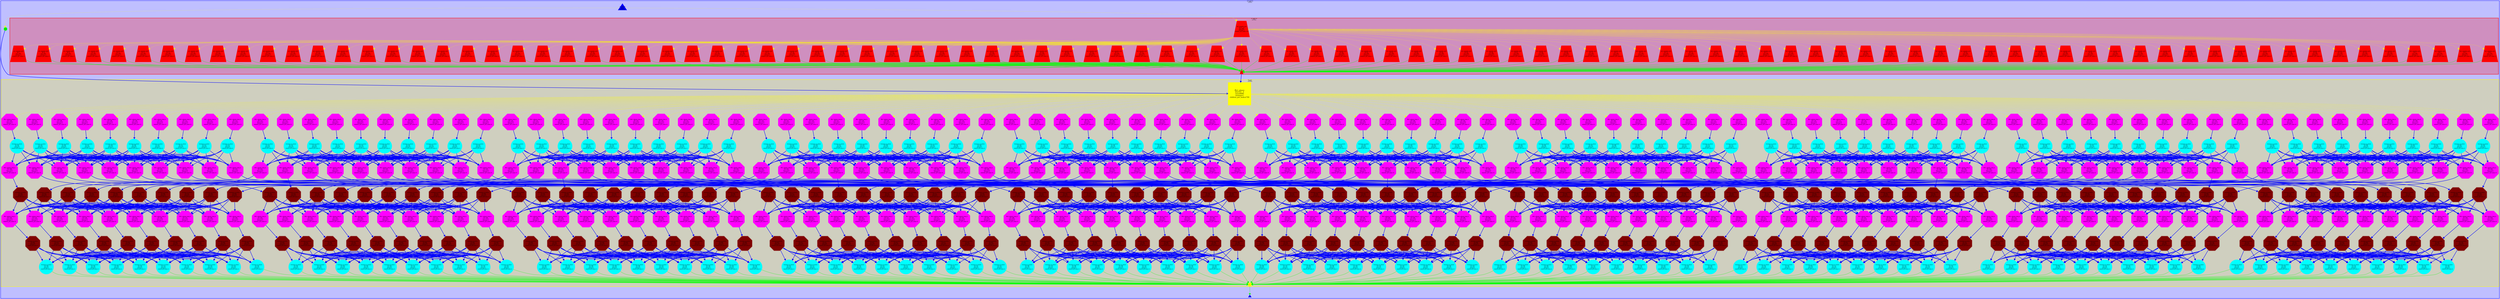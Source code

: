digraph G {
ranksep=2.5; nodesep=2.5 penwidth=7
subgraph cluster0 {
label="MAIN_TAREADOR\nID=0\ninst=639780"
color="#0000FF"; style=filled; fillcolor="#0000FF40"
	 task_0__0 [fontsize=13.16902576603356, height=2.633805153206712,width=2.633805153206712, fixedsize=true,shape=triangle,color="#0000FF",label="MAIN_TAREADOR\nID=0__0\ninst=110\nnesting=0\nchildren_pot_tasks=3",style=filled]
	 task_0__1 [fontsize=5, height=1,width=1, fixedsize=true,shape=triangle,color="#0000FF",label="MAIN_TAREADOR\nID=0__1\ninst=0\nnesting=0\nchildren_pot_tasks=3",style=filled]
	 task_1 [fontsize=5, height=1,width=1, fixedsize=true,shape=ellipse,color="#00FF00",label="start_plan_forward\nID=1\ninst=20\nnesting=1\nchildren_pot_tasks=0",style=filled]
subgraph cluster2 {
label="init_complex_grid\nID=2\ninst=100442"
color="#FF0000"; style=filled; fillcolor="#FF000040"
	 task_2__0 [fontsize=23.906650309953292, height=4.7813300619906585,width=4.7813300619906585, fixedsize=true,shape=trapezium,color="#FF0000",label="init_complex_grid\nID=2__0\ninst=942\nnesting=1\nchildren_pot_tasks=100",style=filled]
	 task_2__1 [fontsize=5, height=1,width=1, fixedsize=true,shape=trapezium,color="#FF0000",label="init_complex_grid\nID=2__1\ninst=0\nnesting=1\nchildren_pot_tasks=100",style=filled]
	 task_3 [fontsize=24.180337622864442, height=4.836067524572888,width=4.836067524572888, fixedsize=true,shape=trapezium,color="#FF0000",label="init_complex_grid\nID=3\ninst=995\nnesting=2\nchildren_pot_tasks=0",style=filled]
	 task_4 [fontsize=24.180337622864442, height=4.836067524572888,width=4.836067524572888, fixedsize=true,shape=trapezium,color="#FF0000",label="init_complex_grid\nID=4\ninst=995\nnesting=2\nchildren_pot_tasks=0",style=filled]
	 task_5 [fontsize=24.180337622864442, height=4.836067524572888,width=4.836067524572888, fixedsize=true,shape=trapezium,color="#FF0000",label="init_complex_grid\nID=5\ninst=995\nnesting=2\nchildren_pot_tasks=0",style=filled]
	 task_6 [fontsize=24.180337622864442, height=4.836067524572888,width=4.836067524572888, fixedsize=true,shape=trapezium,color="#FF0000",label="init_complex_grid\nID=6\ninst=995\nnesting=2\nchildren_pot_tasks=0",style=filled]
	 task_7 [fontsize=24.180337622864442, height=4.836067524572888,width=4.836067524572888, fixedsize=true,shape=trapezium,color="#FF0000",label="init_complex_grid\nID=7\ninst=995\nnesting=2\nchildren_pot_tasks=0",style=filled]
	 task_8 [fontsize=24.180337622864442, height=4.836067524572888,width=4.836067524572888, fixedsize=true,shape=trapezium,color="#FF0000",label="init_complex_grid\nID=8\ninst=995\nnesting=2\nchildren_pot_tasks=0",style=filled]
	 task_9 [fontsize=24.180337622864442, height=4.836067524572888,width=4.836067524572888, fixedsize=true,shape=trapezium,color="#FF0000",label="init_complex_grid\nID=9\ninst=995\nnesting=2\nchildren_pot_tasks=0",style=filled]
	 task_10 [fontsize=24.180337622864442, height=4.836067524572888,width=4.836067524572888, fixedsize=true,shape=trapezium,color="#FF0000",label="init_complex_grid\nID=10\ninst=995\nnesting=2\nchildren_pot_tasks=0",style=filled]
	 task_11 [fontsize=24.180337622864442, height=4.836067524572888,width=4.836067524572888, fixedsize=true,shape=trapezium,color="#FF0000",label="init_complex_grid\nID=11\ninst=995\nnesting=2\nchildren_pot_tasks=0",style=filled]
	 task_12 [fontsize=24.180337622864442, height=4.836067524572888,width=4.836067524572888, fixedsize=true,shape=trapezium,color="#FF0000",label="init_complex_grid\nID=12\ninst=995\nnesting=2\nchildren_pot_tasks=0",style=filled]
	 task_13 [fontsize=24.180337622864442, height=4.836067524572888,width=4.836067524572888, fixedsize=true,shape=trapezium,color="#FF0000",label="init_complex_grid\nID=13\ninst=995\nnesting=2\nchildren_pot_tasks=0",style=filled]
	 task_14 [fontsize=24.180337622864442, height=4.836067524572888,width=4.836067524572888, fixedsize=true,shape=trapezium,color="#FF0000",label="init_complex_grid\nID=14\ninst=995\nnesting=2\nchildren_pot_tasks=0",style=filled]
	 task_15 [fontsize=24.180337622864442, height=4.836067524572888,width=4.836067524572888, fixedsize=true,shape=trapezium,color="#FF0000",label="init_complex_grid\nID=15\ninst=995\nnesting=2\nchildren_pot_tasks=0",style=filled]
	 task_16 [fontsize=24.180337622864442, height=4.836067524572888,width=4.836067524572888, fixedsize=true,shape=trapezium,color="#FF0000",label="init_complex_grid\nID=16\ninst=995\nnesting=2\nchildren_pot_tasks=0",style=filled]
	 task_17 [fontsize=24.180337622864442, height=4.836067524572888,width=4.836067524572888, fixedsize=true,shape=trapezium,color="#FF0000",label="init_complex_grid\nID=17\ninst=995\nnesting=2\nchildren_pot_tasks=0",style=filled]
	 task_18 [fontsize=24.180337622864442, height=4.836067524572888,width=4.836067524572888, fixedsize=true,shape=trapezium,color="#FF0000",label="init_complex_grid\nID=18\ninst=995\nnesting=2\nchildren_pot_tasks=0",style=filled]
	 task_19 [fontsize=24.180337622864442, height=4.836067524572888,width=4.836067524572888, fixedsize=true,shape=trapezium,color="#FF0000",label="init_complex_grid\nID=19\ninst=995\nnesting=2\nchildren_pot_tasks=0",style=filled]
	 task_20 [fontsize=24.180337622864442, height=4.836067524572888,width=4.836067524572888, fixedsize=true,shape=trapezium,color="#FF0000",label="init_complex_grid\nID=20\ninst=995\nnesting=2\nchildren_pot_tasks=0",style=filled]
	 task_21 [fontsize=24.180337622864442, height=4.836067524572888,width=4.836067524572888, fixedsize=true,shape=trapezium,color="#FF0000",label="init_complex_grid\nID=21\ninst=995\nnesting=2\nchildren_pot_tasks=0",style=filled]
	 task_22 [fontsize=24.180337622864442, height=4.836067524572888,width=4.836067524572888, fixedsize=true,shape=trapezium,color="#FF0000",label="init_complex_grid\nID=22\ninst=995\nnesting=2\nchildren_pot_tasks=0",style=filled]
	 task_23 [fontsize=24.180337622864442, height=4.836067524572888,width=4.836067524572888, fixedsize=true,shape=trapezium,color="#FF0000",label="init_complex_grid\nID=23\ninst=995\nnesting=2\nchildren_pot_tasks=0",style=filled]
	 task_24 [fontsize=24.180337622864442, height=4.836067524572888,width=4.836067524572888, fixedsize=true,shape=trapezium,color="#FF0000",label="init_complex_grid\nID=24\ninst=995\nnesting=2\nchildren_pot_tasks=0",style=filled]
	 task_25 [fontsize=24.180337622864442, height=4.836067524572888,width=4.836067524572888, fixedsize=true,shape=trapezium,color="#FF0000",label="init_complex_grid\nID=25\ninst=995\nnesting=2\nchildren_pot_tasks=0",style=filled]
	 task_26 [fontsize=24.180337622864442, height=4.836067524572888,width=4.836067524572888, fixedsize=true,shape=trapezium,color="#FF0000",label="init_complex_grid\nID=26\ninst=995\nnesting=2\nchildren_pot_tasks=0",style=filled]
	 task_27 [fontsize=24.180337622864442, height=4.836067524572888,width=4.836067524572888, fixedsize=true,shape=trapezium,color="#FF0000",label="init_complex_grid\nID=27\ninst=995\nnesting=2\nchildren_pot_tasks=0",style=filled]
	 task_28 [fontsize=24.180337622864442, height=4.836067524572888,width=4.836067524572888, fixedsize=true,shape=trapezium,color="#FF0000",label="init_complex_grid\nID=28\ninst=995\nnesting=2\nchildren_pot_tasks=0",style=filled]
	 task_29 [fontsize=24.180337622864442, height=4.836067524572888,width=4.836067524572888, fixedsize=true,shape=trapezium,color="#FF0000",label="init_complex_grid\nID=29\ninst=995\nnesting=2\nchildren_pot_tasks=0",style=filled]
	 task_30 [fontsize=24.180337622864442, height=4.836067524572888,width=4.836067524572888, fixedsize=true,shape=trapezium,color="#FF0000",label="init_complex_grid\nID=30\ninst=995\nnesting=2\nchildren_pot_tasks=0",style=filled]
	 task_31 [fontsize=24.180337622864442, height=4.836067524572888,width=4.836067524572888, fixedsize=true,shape=trapezium,color="#FF0000",label="init_complex_grid\nID=31\ninst=995\nnesting=2\nchildren_pot_tasks=0",style=filled]
	 task_32 [fontsize=24.180337622864442, height=4.836067524572888,width=4.836067524572888, fixedsize=true,shape=trapezium,color="#FF0000",label="init_complex_grid\nID=32\ninst=995\nnesting=2\nchildren_pot_tasks=0",style=filled]
	 task_33 [fontsize=24.180337622864442, height=4.836067524572888,width=4.836067524572888, fixedsize=true,shape=trapezium,color="#FF0000",label="init_complex_grid\nID=33\ninst=995\nnesting=2\nchildren_pot_tasks=0",style=filled]
	 task_34 [fontsize=24.180337622864442, height=4.836067524572888,width=4.836067524572888, fixedsize=true,shape=trapezium,color="#FF0000",label="init_complex_grid\nID=34\ninst=995\nnesting=2\nchildren_pot_tasks=0",style=filled]
	 task_35 [fontsize=24.180337622864442, height=4.836067524572888,width=4.836067524572888, fixedsize=true,shape=trapezium,color="#FF0000",label="init_complex_grid\nID=35\ninst=995\nnesting=2\nchildren_pot_tasks=0",style=filled]
	 task_36 [fontsize=24.180337622864442, height=4.836067524572888,width=4.836067524572888, fixedsize=true,shape=trapezium,color="#FF0000",label="init_complex_grid\nID=36\ninst=995\nnesting=2\nchildren_pot_tasks=0",style=filled]
	 task_37 [fontsize=24.180337622864442, height=4.836067524572888,width=4.836067524572888, fixedsize=true,shape=trapezium,color="#FF0000",label="init_complex_grid\nID=37\ninst=995\nnesting=2\nchildren_pot_tasks=0",style=filled]
	 task_38 [fontsize=24.180337622864442, height=4.836067524572888,width=4.836067524572888, fixedsize=true,shape=trapezium,color="#FF0000",label="init_complex_grid\nID=38\ninst=995\nnesting=2\nchildren_pot_tasks=0",style=filled]
	 task_39 [fontsize=24.180337622864442, height=4.836067524572888,width=4.836067524572888, fixedsize=true,shape=trapezium,color="#FF0000",label="init_complex_grid\nID=39\ninst=995\nnesting=2\nchildren_pot_tasks=0",style=filled]
	 task_40 [fontsize=24.180337622864442, height=4.836067524572888,width=4.836067524572888, fixedsize=true,shape=trapezium,color="#FF0000",label="init_complex_grid\nID=40\ninst=995\nnesting=2\nchildren_pot_tasks=0",style=filled]
	 task_41 [fontsize=24.180337622864442, height=4.836067524572888,width=4.836067524572888, fixedsize=true,shape=trapezium,color="#FF0000",label="init_complex_grid\nID=41\ninst=995\nnesting=2\nchildren_pot_tasks=0",style=filled]
	 task_42 [fontsize=24.180337622864442, height=4.836067524572888,width=4.836067524572888, fixedsize=true,shape=trapezium,color="#FF0000",label="init_complex_grid\nID=42\ninst=995\nnesting=2\nchildren_pot_tasks=0",style=filled]
	 task_43 [fontsize=24.180337622864442, height=4.836067524572888,width=4.836067524572888, fixedsize=true,shape=trapezium,color="#FF0000",label="init_complex_grid\nID=43\ninst=995\nnesting=2\nchildren_pot_tasks=0",style=filled]
	 task_44 [fontsize=24.180337622864442, height=4.836067524572888,width=4.836067524572888, fixedsize=true,shape=trapezium,color="#FF0000",label="init_complex_grid\nID=44\ninst=995\nnesting=2\nchildren_pot_tasks=0",style=filled]
	 task_45 [fontsize=24.180337622864442, height=4.836067524572888,width=4.836067524572888, fixedsize=true,shape=trapezium,color="#FF0000",label="init_complex_grid\nID=45\ninst=995\nnesting=2\nchildren_pot_tasks=0",style=filled]
	 task_46 [fontsize=24.180337622864442, height=4.836067524572888,width=4.836067524572888, fixedsize=true,shape=trapezium,color="#FF0000",label="init_complex_grid\nID=46\ninst=995\nnesting=2\nchildren_pot_tasks=0",style=filled]
	 task_47 [fontsize=24.180337622864442, height=4.836067524572888,width=4.836067524572888, fixedsize=true,shape=trapezium,color="#FF0000",label="init_complex_grid\nID=47\ninst=995\nnesting=2\nchildren_pot_tasks=0",style=filled]
	 task_48 [fontsize=24.180337622864442, height=4.836067524572888,width=4.836067524572888, fixedsize=true,shape=trapezium,color="#FF0000",label="init_complex_grid\nID=48\ninst=995\nnesting=2\nchildren_pot_tasks=0",style=filled]
	 task_49 [fontsize=24.180337622864442, height=4.836067524572888,width=4.836067524572888, fixedsize=true,shape=trapezium,color="#FF0000",label="init_complex_grid\nID=49\ninst=995\nnesting=2\nchildren_pot_tasks=0",style=filled]
	 task_50 [fontsize=24.180337622864442, height=4.836067524572888,width=4.836067524572888, fixedsize=true,shape=trapezium,color="#FF0000",label="init_complex_grid\nID=50\ninst=995\nnesting=2\nchildren_pot_tasks=0",style=filled]
	 task_51 [fontsize=24.180337622864442, height=4.836067524572888,width=4.836067524572888, fixedsize=true,shape=trapezium,color="#FF0000",label="init_complex_grid\nID=51\ninst=995\nnesting=2\nchildren_pot_tasks=0",style=filled]
	 task_52 [fontsize=24.180337622864442, height=4.836067524572888,width=4.836067524572888, fixedsize=true,shape=trapezium,color="#FF0000",label="init_complex_grid\nID=52\ninst=995\nnesting=2\nchildren_pot_tasks=0",style=filled]
	 task_53 [fontsize=24.180337622864442, height=4.836067524572888,width=4.836067524572888, fixedsize=true,shape=trapezium,color="#FF0000",label="init_complex_grid\nID=53\ninst=995\nnesting=2\nchildren_pot_tasks=0",style=filled]
	 task_54 [fontsize=24.180337622864442, height=4.836067524572888,width=4.836067524572888, fixedsize=true,shape=trapezium,color="#FF0000",label="init_complex_grid\nID=54\ninst=995\nnesting=2\nchildren_pot_tasks=0",style=filled]
	 task_55 [fontsize=24.180337622864442, height=4.836067524572888,width=4.836067524572888, fixedsize=true,shape=trapezium,color="#FF0000",label="init_complex_grid\nID=55\ninst=995\nnesting=2\nchildren_pot_tasks=0",style=filled]
	 task_56 [fontsize=24.180337622864442, height=4.836067524572888,width=4.836067524572888, fixedsize=true,shape=trapezium,color="#FF0000",label="init_complex_grid\nID=56\ninst=995\nnesting=2\nchildren_pot_tasks=0",style=filled]
	 task_57 [fontsize=24.180337622864442, height=4.836067524572888,width=4.836067524572888, fixedsize=true,shape=trapezium,color="#FF0000",label="init_complex_grid\nID=57\ninst=995\nnesting=2\nchildren_pot_tasks=0",style=filled]
	 task_58 [fontsize=24.180337622864442, height=4.836067524572888,width=4.836067524572888, fixedsize=true,shape=trapezium,color="#FF0000",label="init_complex_grid\nID=58\ninst=995\nnesting=2\nchildren_pot_tasks=0",style=filled]
	 task_59 [fontsize=24.180337622864442, height=4.836067524572888,width=4.836067524572888, fixedsize=true,shape=trapezium,color="#FF0000",label="init_complex_grid\nID=59\ninst=995\nnesting=2\nchildren_pot_tasks=0",style=filled]
	 task_60 [fontsize=24.180337622864442, height=4.836067524572888,width=4.836067524572888, fixedsize=true,shape=trapezium,color="#FF0000",label="init_complex_grid\nID=60\ninst=995\nnesting=2\nchildren_pot_tasks=0",style=filled]
	 task_61 [fontsize=24.180337622864442, height=4.836067524572888,width=4.836067524572888, fixedsize=true,shape=trapezium,color="#FF0000",label="init_complex_grid\nID=61\ninst=995\nnesting=2\nchildren_pot_tasks=0",style=filled]
	 task_62 [fontsize=24.180337622864442, height=4.836067524572888,width=4.836067524572888, fixedsize=true,shape=trapezium,color="#FF0000",label="init_complex_grid\nID=62\ninst=995\nnesting=2\nchildren_pot_tasks=0",style=filled]
	 task_63 [fontsize=24.180337622864442, height=4.836067524572888,width=4.836067524572888, fixedsize=true,shape=trapezium,color="#FF0000",label="init_complex_grid\nID=63\ninst=995\nnesting=2\nchildren_pot_tasks=0",style=filled]
	 task_64 [fontsize=24.180337622864442, height=4.836067524572888,width=4.836067524572888, fixedsize=true,shape=trapezium,color="#FF0000",label="init_complex_grid\nID=64\ninst=995\nnesting=2\nchildren_pot_tasks=0",style=filled]
	 task_65 [fontsize=24.180337622864442, height=4.836067524572888,width=4.836067524572888, fixedsize=true,shape=trapezium,color="#FF0000",label="init_complex_grid\nID=65\ninst=995\nnesting=2\nchildren_pot_tasks=0",style=filled]
	 task_66 [fontsize=24.180337622864442, height=4.836067524572888,width=4.836067524572888, fixedsize=true,shape=trapezium,color="#FF0000",label="init_complex_grid\nID=66\ninst=995\nnesting=2\nchildren_pot_tasks=0",style=filled]
	 task_67 [fontsize=24.180337622864442, height=4.836067524572888,width=4.836067524572888, fixedsize=true,shape=trapezium,color="#FF0000",label="init_complex_grid\nID=67\ninst=995\nnesting=2\nchildren_pot_tasks=0",style=filled]
	 task_68 [fontsize=24.180337622864442, height=4.836067524572888,width=4.836067524572888, fixedsize=true,shape=trapezium,color="#FF0000",label="init_complex_grid\nID=68\ninst=995\nnesting=2\nchildren_pot_tasks=0",style=filled]
	 task_69 [fontsize=24.180337622864442, height=4.836067524572888,width=4.836067524572888, fixedsize=true,shape=trapezium,color="#FF0000",label="init_complex_grid\nID=69\ninst=995\nnesting=2\nchildren_pot_tasks=0",style=filled]
	 task_70 [fontsize=24.180337622864442, height=4.836067524572888,width=4.836067524572888, fixedsize=true,shape=trapezium,color="#FF0000",label="init_complex_grid\nID=70\ninst=995\nnesting=2\nchildren_pot_tasks=0",style=filled]
	 task_71 [fontsize=24.180337622864442, height=4.836067524572888,width=4.836067524572888, fixedsize=true,shape=trapezium,color="#FF0000",label="init_complex_grid\nID=71\ninst=995\nnesting=2\nchildren_pot_tasks=0",style=filled]
	 task_72 [fontsize=24.180337622864442, height=4.836067524572888,width=4.836067524572888, fixedsize=true,shape=trapezium,color="#FF0000",label="init_complex_grid\nID=72\ninst=995\nnesting=2\nchildren_pot_tasks=0",style=filled]
	 task_73 [fontsize=24.180337622864442, height=4.836067524572888,width=4.836067524572888, fixedsize=true,shape=trapezium,color="#FF0000",label="init_complex_grid\nID=73\ninst=995\nnesting=2\nchildren_pot_tasks=0",style=filled]
	 task_74 [fontsize=24.180337622864442, height=4.836067524572888,width=4.836067524572888, fixedsize=true,shape=trapezium,color="#FF0000",label="init_complex_grid\nID=74\ninst=995\nnesting=2\nchildren_pot_tasks=0",style=filled]
	 task_75 [fontsize=24.180337622864442, height=4.836067524572888,width=4.836067524572888, fixedsize=true,shape=trapezium,color="#FF0000",label="init_complex_grid\nID=75\ninst=995\nnesting=2\nchildren_pot_tasks=0",style=filled]
	 task_76 [fontsize=24.180337622864442, height=4.836067524572888,width=4.836067524572888, fixedsize=true,shape=trapezium,color="#FF0000",label="init_complex_grid\nID=76\ninst=995\nnesting=2\nchildren_pot_tasks=0",style=filled]
	 task_77 [fontsize=24.180337622864442, height=4.836067524572888,width=4.836067524572888, fixedsize=true,shape=trapezium,color="#FF0000",label="init_complex_grid\nID=77\ninst=995\nnesting=2\nchildren_pot_tasks=0",style=filled]
	 task_78 [fontsize=24.180337622864442, height=4.836067524572888,width=4.836067524572888, fixedsize=true,shape=trapezium,color="#FF0000",label="init_complex_grid\nID=78\ninst=995\nnesting=2\nchildren_pot_tasks=0",style=filled]
	 task_79 [fontsize=24.180337622864442, height=4.836067524572888,width=4.836067524572888, fixedsize=true,shape=trapezium,color="#FF0000",label="init_complex_grid\nID=79\ninst=995\nnesting=2\nchildren_pot_tasks=0",style=filled]
	 task_80 [fontsize=24.180337622864442, height=4.836067524572888,width=4.836067524572888, fixedsize=true,shape=trapezium,color="#FF0000",label="init_complex_grid\nID=80\ninst=995\nnesting=2\nchildren_pot_tasks=0",style=filled]
	 task_81 [fontsize=24.180337622864442, height=4.836067524572888,width=4.836067524572888, fixedsize=true,shape=trapezium,color="#FF0000",label="init_complex_grid\nID=81\ninst=995\nnesting=2\nchildren_pot_tasks=0",style=filled]
	 task_82 [fontsize=24.180337622864442, height=4.836067524572888,width=4.836067524572888, fixedsize=true,shape=trapezium,color="#FF0000",label="init_complex_grid\nID=82\ninst=995\nnesting=2\nchildren_pot_tasks=0",style=filled]
	 task_83 [fontsize=24.180337622864442, height=4.836067524572888,width=4.836067524572888, fixedsize=true,shape=trapezium,color="#FF0000",label="init_complex_grid\nID=83\ninst=995\nnesting=2\nchildren_pot_tasks=0",style=filled]
	 task_84 [fontsize=24.180337622864442, height=4.836067524572888,width=4.836067524572888, fixedsize=true,shape=trapezium,color="#FF0000",label="init_complex_grid\nID=84\ninst=995\nnesting=2\nchildren_pot_tasks=0",style=filled]
	 task_85 [fontsize=24.180337622864442, height=4.836067524572888,width=4.836067524572888, fixedsize=true,shape=trapezium,color="#FF0000",label="init_complex_grid\nID=85\ninst=995\nnesting=2\nchildren_pot_tasks=0",style=filled]
	 task_86 [fontsize=24.180337622864442, height=4.836067524572888,width=4.836067524572888, fixedsize=true,shape=trapezium,color="#FF0000",label="init_complex_grid\nID=86\ninst=995\nnesting=2\nchildren_pot_tasks=0",style=filled]
	 task_87 [fontsize=24.180337622864442, height=4.836067524572888,width=4.836067524572888, fixedsize=true,shape=trapezium,color="#FF0000",label="init_complex_grid\nID=87\ninst=995\nnesting=2\nchildren_pot_tasks=0",style=filled]
	 task_88 [fontsize=24.180337622864442, height=4.836067524572888,width=4.836067524572888, fixedsize=true,shape=trapezium,color="#FF0000",label="init_complex_grid\nID=88\ninst=995\nnesting=2\nchildren_pot_tasks=0",style=filled]
	 task_89 [fontsize=24.180337622864442, height=4.836067524572888,width=4.836067524572888, fixedsize=true,shape=trapezium,color="#FF0000",label="init_complex_grid\nID=89\ninst=995\nnesting=2\nchildren_pot_tasks=0",style=filled]
	 task_90 [fontsize=24.180337622864442, height=4.836067524572888,width=4.836067524572888, fixedsize=true,shape=trapezium,color="#FF0000",label="init_complex_grid\nID=90\ninst=995\nnesting=2\nchildren_pot_tasks=0",style=filled]
	 task_91 [fontsize=24.180337622864442, height=4.836067524572888,width=4.836067524572888, fixedsize=true,shape=trapezium,color="#FF0000",label="init_complex_grid\nID=91\ninst=995\nnesting=2\nchildren_pot_tasks=0",style=filled]
	 task_92 [fontsize=24.180337622864442, height=4.836067524572888,width=4.836067524572888, fixedsize=true,shape=trapezium,color="#FF0000",label="init_complex_grid\nID=92\ninst=995\nnesting=2\nchildren_pot_tasks=0",style=filled]
	 task_93 [fontsize=24.180337622864442, height=4.836067524572888,width=4.836067524572888, fixedsize=true,shape=trapezium,color="#FF0000",label="init_complex_grid\nID=93\ninst=995\nnesting=2\nchildren_pot_tasks=0",style=filled]
	 task_94 [fontsize=24.180337622864442, height=4.836067524572888,width=4.836067524572888, fixedsize=true,shape=trapezium,color="#FF0000",label="init_complex_grid\nID=94\ninst=995\nnesting=2\nchildren_pot_tasks=0",style=filled]
	 task_95 [fontsize=24.180337622864442, height=4.836067524572888,width=4.836067524572888, fixedsize=true,shape=trapezium,color="#FF0000",label="init_complex_grid\nID=95\ninst=995\nnesting=2\nchildren_pot_tasks=0",style=filled]
	 task_96 [fontsize=24.180337622864442, height=4.836067524572888,width=4.836067524572888, fixedsize=true,shape=trapezium,color="#FF0000",label="init_complex_grid\nID=96\ninst=995\nnesting=2\nchildren_pot_tasks=0",style=filled]
	 task_97 [fontsize=24.180337622864442, height=4.836067524572888,width=4.836067524572888, fixedsize=true,shape=trapezium,color="#FF0000",label="init_complex_grid\nID=97\ninst=995\nnesting=2\nchildren_pot_tasks=0",style=filled]
	 task_98 [fontsize=24.180337622864442, height=4.836067524572888,width=4.836067524572888, fixedsize=true,shape=trapezium,color="#FF0000",label="init_complex_grid\nID=98\ninst=995\nnesting=2\nchildren_pot_tasks=0",style=filled]
	 task_99 [fontsize=24.180337622864442, height=4.836067524572888,width=4.836067524572888, fixedsize=true,shape=trapezium,color="#FF0000",label="init_complex_grid\nID=99\ninst=995\nnesting=2\nchildren_pot_tasks=0",style=filled]
	 task_100 [fontsize=24.180337622864442, height=4.836067524572888,width=4.836067524572888, fixedsize=true,shape=trapezium,color="#FF0000",label="init_complex_grid\nID=100\ninst=995\nnesting=2\nchildren_pot_tasks=0",style=filled]
	 task_101 [fontsize=24.180337622864442, height=4.836067524572888,width=4.836067524572888, fixedsize=true,shape=trapezium,color="#FF0000",label="init_complex_grid\nID=101\ninst=995\nnesting=2\nchildren_pot_tasks=0",style=filled]
	 task_102 [fontsize=24.180337622864442, height=4.836067524572888,width=4.836067524572888, fixedsize=true,shape=trapezium,color="#FF0000",label="init_complex_grid\nID=102\ninst=995\nnesting=2\nchildren_pot_tasks=0",style=filled]
}
subgraph cluster103 {
label="ffts1_planes\nID=103\ninst=539208"
color="#FFFF00"; style=filled; fillcolor="#FFFF0040"
	 task_103__0 [fontsize=33.64680551307555, height=6.729361102615109,width=6.729361102615109, fixedsize=true,shape=box,color="#FFFF00",label="ffts1_planes\nID=103__0\ninst=6608\nnesting=1\nchildren_pot_tasks=700",style=filled]
	 task_103__1 [fontsize=5, height=1,width=1, fixedsize=true,shape=box,color="#FFFF00",label="ffts1_planes\nID=103__1\ninst=0\nnesting=1\nchildren_pot_tasks=700",style=filled]
	 task_104 [fontsize=24.314207790889725, height=4.862841558177945,width=4.862841558177945, fixedsize=true,shape=octagon,color="#FF00FF",label="ffts1_planes_loop_k\nID=104\ninst=1022\nnesting=2\nchildren_pot_tasks=0",style=filled]
	 task_105 [fontsize=24.314207790889725, height=4.862841558177945,width=4.862841558177945, fixedsize=true,shape=octagon,color="#FF00FF",label="ffts1_planes_loop_k\nID=105\ninst=1022\nnesting=2\nchildren_pot_tasks=0",style=filled]
	 task_106 [fontsize=24.314207790889725, height=4.862841558177945,width=4.862841558177945, fixedsize=true,shape=octagon,color="#FF00FF",label="ffts1_planes_loop_k\nID=106\ninst=1022\nnesting=2\nchildren_pot_tasks=0",style=filled]
	 task_107 [fontsize=24.314207790889725, height=4.862841558177945,width=4.862841558177945, fixedsize=true,shape=octagon,color="#FF00FF",label="ffts1_planes_loop_k\nID=107\ninst=1022\nnesting=2\nchildren_pot_tasks=0",style=filled]
	 task_108 [fontsize=24.314207790889725, height=4.862841558177945,width=4.862841558177945, fixedsize=true,shape=octagon,color="#FF00FF",label="ffts1_planes_loop_k\nID=108\ninst=1022\nnesting=2\nchildren_pot_tasks=0",style=filled]
	 task_109 [fontsize=24.314207790889725, height=4.862841558177945,width=4.862841558177945, fixedsize=true,shape=octagon,color="#FF00FF",label="ffts1_planes_loop_k\nID=109\ninst=1022\nnesting=2\nchildren_pot_tasks=0",style=filled]
	 task_110 [fontsize=24.314207790889725, height=4.862841558177945,width=4.862841558177945, fixedsize=true,shape=octagon,color="#FF00FF",label="ffts1_planes_loop_k\nID=110\ninst=1022\nnesting=2\nchildren_pot_tasks=0",style=filled]
	 task_111 [fontsize=24.314207790889725, height=4.862841558177945,width=4.862841558177945, fixedsize=true,shape=octagon,color="#FF00FF",label="ffts1_planes_loop_k\nID=111\ninst=1022\nnesting=2\nchildren_pot_tasks=0",style=filled]
	 task_112 [fontsize=24.314207790889725, height=4.862841558177945,width=4.862841558177945, fixedsize=true,shape=octagon,color="#FF00FF",label="ffts1_planes_loop_k\nID=112\ninst=1022\nnesting=2\nchildren_pot_tasks=0",style=filled]
	 task_113 [fontsize=24.314207790889725, height=4.862841558177945,width=4.862841558177945, fixedsize=true,shape=octagon,color="#FF00FF",label="ffts1_planes_loop_k\nID=113\ninst=1022\nnesting=2\nchildren_pot_tasks=0",style=filled]
	 task_114 [fontsize=24.314207790889725, height=4.862841558177945,width=4.862841558177945, fixedsize=true,shape=octagon,color="#FF00FF",label="ffts1_planes_loop_k\nID=114\ninst=1022\nnesting=2\nchildren_pot_tasks=0",style=filled]
	 task_115 [fontsize=24.314207790889725, height=4.862841558177945,width=4.862841558177945, fixedsize=true,shape=octagon,color="#FF00FF",label="ffts1_planes_loop_k\nID=115\ninst=1022\nnesting=2\nchildren_pot_tasks=0",style=filled]
	 task_116 [fontsize=24.314207790889725, height=4.862841558177945,width=4.862841558177945, fixedsize=true,shape=octagon,color="#FF00FF",label="ffts1_planes_loop_k\nID=116\ninst=1022\nnesting=2\nchildren_pot_tasks=0",style=filled]
	 task_117 [fontsize=24.314207790889725, height=4.862841558177945,width=4.862841558177945, fixedsize=true,shape=octagon,color="#FF00FF",label="ffts1_planes_loop_k\nID=117\ninst=1022\nnesting=2\nchildren_pot_tasks=0",style=filled]
	 task_118 [fontsize=24.314207790889725, height=4.862841558177945,width=4.862841558177945, fixedsize=true,shape=octagon,color="#FF00FF",label="ffts1_planes_loop_k\nID=118\ninst=1022\nnesting=2\nchildren_pot_tasks=0",style=filled]
	 task_119 [fontsize=24.314207790889725, height=4.862841558177945,width=4.862841558177945, fixedsize=true,shape=octagon,color="#FF00FF",label="ffts1_planes_loop_k\nID=119\ninst=1022\nnesting=2\nchildren_pot_tasks=0",style=filled]
	 task_120 [fontsize=24.314207790889725, height=4.862841558177945,width=4.862841558177945, fixedsize=true,shape=octagon,color="#FF00FF",label="ffts1_planes_loop_k\nID=120\ninst=1022\nnesting=2\nchildren_pot_tasks=0",style=filled]
	 task_121 [fontsize=24.314207790889725, height=4.862841558177945,width=4.862841558177945, fixedsize=true,shape=octagon,color="#FF00FF",label="ffts1_planes_loop_k\nID=121\ninst=1022\nnesting=2\nchildren_pot_tasks=0",style=filled]
	 task_122 [fontsize=24.314207790889725, height=4.862841558177945,width=4.862841558177945, fixedsize=true,shape=octagon,color="#FF00FF",label="ffts1_planes_loop_k\nID=122\ninst=1022\nnesting=2\nchildren_pot_tasks=0",style=filled]
	 task_123 [fontsize=24.314207790889725, height=4.862841558177945,width=4.862841558177945, fixedsize=true,shape=octagon,color="#FF00FF",label="ffts1_planes_loop_k\nID=123\ninst=1022\nnesting=2\nchildren_pot_tasks=0",style=filled]
	 task_124 [fontsize=24.314207790889725, height=4.862841558177945,width=4.862841558177945, fixedsize=true,shape=octagon,color="#FF00FF",label="ffts1_planes_loop_k\nID=124\ninst=1022\nnesting=2\nchildren_pot_tasks=0",style=filled]
	 task_125 [fontsize=24.314207790889725, height=4.862841558177945,width=4.862841558177945, fixedsize=true,shape=octagon,color="#FF00FF",label="ffts1_planes_loop_k\nID=125\ninst=1022\nnesting=2\nchildren_pot_tasks=0",style=filled]
	 task_126 [fontsize=24.314207790889725, height=4.862841558177945,width=4.862841558177945, fixedsize=true,shape=octagon,color="#FF00FF",label="ffts1_planes_loop_k\nID=126\ninst=1022\nnesting=2\nchildren_pot_tasks=0",style=filled]
	 task_127 [fontsize=24.314207790889725, height=4.862841558177945,width=4.862841558177945, fixedsize=true,shape=octagon,color="#FF00FF",label="ffts1_planes_loop_k\nID=127\ninst=1022\nnesting=2\nchildren_pot_tasks=0",style=filled]
	 task_128 [fontsize=24.314207790889725, height=4.862841558177945,width=4.862841558177945, fixedsize=true,shape=octagon,color="#FF00FF",label="ffts1_planes_loop_k\nID=128\ninst=1022\nnesting=2\nchildren_pot_tasks=0",style=filled]
	 task_129 [fontsize=24.314207790889725, height=4.862841558177945,width=4.862841558177945, fixedsize=true,shape=octagon,color="#FF00FF",label="ffts1_planes_loop_k\nID=129\ninst=1022\nnesting=2\nchildren_pot_tasks=0",style=filled]
	 task_130 [fontsize=24.314207790889725, height=4.862841558177945,width=4.862841558177945, fixedsize=true,shape=octagon,color="#FF00FF",label="ffts1_planes_loop_k\nID=130\ninst=1022\nnesting=2\nchildren_pot_tasks=0",style=filled]
	 task_131 [fontsize=24.314207790889725, height=4.862841558177945,width=4.862841558177945, fixedsize=true,shape=octagon,color="#FF00FF",label="ffts1_planes_loop_k\nID=131\ninst=1022\nnesting=2\nchildren_pot_tasks=0",style=filled]
	 task_132 [fontsize=24.314207790889725, height=4.862841558177945,width=4.862841558177945, fixedsize=true,shape=octagon,color="#FF00FF",label="ffts1_planes_loop_k\nID=132\ninst=1022\nnesting=2\nchildren_pot_tasks=0",style=filled]
	 task_133 [fontsize=24.314207790889725, height=4.862841558177945,width=4.862841558177945, fixedsize=true,shape=octagon,color="#FF00FF",label="ffts1_planes_loop_k\nID=133\ninst=1022\nnesting=2\nchildren_pot_tasks=0",style=filled]
	 task_134 [fontsize=24.314207790889725, height=4.862841558177945,width=4.862841558177945, fixedsize=true,shape=octagon,color="#FF00FF",label="ffts1_planes_loop_k\nID=134\ninst=1022\nnesting=2\nchildren_pot_tasks=0",style=filled]
	 task_135 [fontsize=24.314207790889725, height=4.862841558177945,width=4.862841558177945, fixedsize=true,shape=octagon,color="#FF00FF",label="ffts1_planes_loop_k\nID=135\ninst=1022\nnesting=2\nchildren_pot_tasks=0",style=filled]
	 task_136 [fontsize=24.314207790889725, height=4.862841558177945,width=4.862841558177945, fixedsize=true,shape=octagon,color="#FF00FF",label="ffts1_planes_loop_k\nID=136\ninst=1022\nnesting=2\nchildren_pot_tasks=0",style=filled]
	 task_137 [fontsize=24.314207790889725, height=4.862841558177945,width=4.862841558177945, fixedsize=true,shape=octagon,color="#FF00FF",label="ffts1_planes_loop_k\nID=137\ninst=1022\nnesting=2\nchildren_pot_tasks=0",style=filled]
	 task_138 [fontsize=24.314207790889725, height=4.862841558177945,width=4.862841558177945, fixedsize=true,shape=octagon,color="#FF00FF",label="ffts1_planes_loop_k\nID=138\ninst=1022\nnesting=2\nchildren_pot_tasks=0",style=filled]
	 task_139 [fontsize=24.314207790889725, height=4.862841558177945,width=4.862841558177945, fixedsize=true,shape=octagon,color="#FF00FF",label="ffts1_planes_loop_k\nID=139\ninst=1022\nnesting=2\nchildren_pot_tasks=0",style=filled]
	 task_140 [fontsize=24.314207790889725, height=4.862841558177945,width=4.862841558177945, fixedsize=true,shape=octagon,color="#FF00FF",label="ffts1_planes_loop_k\nID=140\ninst=1022\nnesting=2\nchildren_pot_tasks=0",style=filled]
	 task_141 [fontsize=24.314207790889725, height=4.862841558177945,width=4.862841558177945, fixedsize=true,shape=octagon,color="#FF00FF",label="ffts1_planes_loop_k\nID=141\ninst=1022\nnesting=2\nchildren_pot_tasks=0",style=filled]
	 task_142 [fontsize=24.314207790889725, height=4.862841558177945,width=4.862841558177945, fixedsize=true,shape=octagon,color="#FF00FF",label="ffts1_planes_loop_k\nID=142\ninst=1022\nnesting=2\nchildren_pot_tasks=0",style=filled]
	 task_143 [fontsize=24.314207790889725, height=4.862841558177945,width=4.862841558177945, fixedsize=true,shape=octagon,color="#FF00FF",label="ffts1_planes_loop_k\nID=143\ninst=1022\nnesting=2\nchildren_pot_tasks=0",style=filled]
	 task_144 [fontsize=24.314207790889725, height=4.862841558177945,width=4.862841558177945, fixedsize=true,shape=octagon,color="#FF00FF",label="ffts1_planes_loop_k\nID=144\ninst=1022\nnesting=2\nchildren_pot_tasks=0",style=filled]
	 task_145 [fontsize=24.314207790889725, height=4.862841558177945,width=4.862841558177945, fixedsize=true,shape=octagon,color="#FF00FF",label="ffts1_planes_loop_k\nID=145\ninst=1022\nnesting=2\nchildren_pot_tasks=0",style=filled]
	 task_146 [fontsize=24.314207790889725, height=4.862841558177945,width=4.862841558177945, fixedsize=true,shape=octagon,color="#FF00FF",label="ffts1_planes_loop_k\nID=146\ninst=1022\nnesting=2\nchildren_pot_tasks=0",style=filled]
	 task_147 [fontsize=24.314207790889725, height=4.862841558177945,width=4.862841558177945, fixedsize=true,shape=octagon,color="#FF00FF",label="ffts1_planes_loop_k\nID=147\ninst=1022\nnesting=2\nchildren_pot_tasks=0",style=filled]
	 task_148 [fontsize=24.314207790889725, height=4.862841558177945,width=4.862841558177945, fixedsize=true,shape=octagon,color="#FF00FF",label="ffts1_planes_loop_k\nID=148\ninst=1022\nnesting=2\nchildren_pot_tasks=0",style=filled]
	 task_149 [fontsize=24.314207790889725, height=4.862841558177945,width=4.862841558177945, fixedsize=true,shape=octagon,color="#FF00FF",label="ffts1_planes_loop_k\nID=149\ninst=1022\nnesting=2\nchildren_pot_tasks=0",style=filled]
	 task_150 [fontsize=24.314207790889725, height=4.862841558177945,width=4.862841558177945, fixedsize=true,shape=octagon,color="#FF00FF",label="ffts1_planes_loop_k\nID=150\ninst=1022\nnesting=2\nchildren_pot_tasks=0",style=filled]
	 task_151 [fontsize=24.314207790889725, height=4.862841558177945,width=4.862841558177945, fixedsize=true,shape=octagon,color="#FF00FF",label="ffts1_planes_loop_k\nID=151\ninst=1022\nnesting=2\nchildren_pot_tasks=0",style=filled]
	 task_152 [fontsize=24.314207790889725, height=4.862841558177945,width=4.862841558177945, fixedsize=true,shape=octagon,color="#FF00FF",label="ffts1_planes_loop_k\nID=152\ninst=1022\nnesting=2\nchildren_pot_tasks=0",style=filled]
	 task_153 [fontsize=24.314207790889725, height=4.862841558177945,width=4.862841558177945, fixedsize=true,shape=octagon,color="#FF00FF",label="ffts1_planes_loop_k\nID=153\ninst=1022\nnesting=2\nchildren_pot_tasks=0",style=filled]
	 task_154 [fontsize=24.314207790889725, height=4.862841558177945,width=4.862841558177945, fixedsize=true,shape=octagon,color="#FF00FF",label="ffts1_planes_loop_k\nID=154\ninst=1022\nnesting=2\nchildren_pot_tasks=0",style=filled]
	 task_155 [fontsize=24.314207790889725, height=4.862841558177945,width=4.862841558177945, fixedsize=true,shape=octagon,color="#FF00FF",label="ffts1_planes_loop_k\nID=155\ninst=1022\nnesting=2\nchildren_pot_tasks=0",style=filled]
	 task_156 [fontsize=24.314207790889725, height=4.862841558177945,width=4.862841558177945, fixedsize=true,shape=octagon,color="#FF00FF",label="ffts1_planes_loop_k\nID=156\ninst=1022\nnesting=2\nchildren_pot_tasks=0",style=filled]
	 task_157 [fontsize=24.314207790889725, height=4.862841558177945,width=4.862841558177945, fixedsize=true,shape=octagon,color="#FF00FF",label="ffts1_planes_loop_k\nID=157\ninst=1022\nnesting=2\nchildren_pot_tasks=0",style=filled]
	 task_158 [fontsize=24.314207790889725, height=4.862841558177945,width=4.862841558177945, fixedsize=true,shape=octagon,color="#FF00FF",label="ffts1_planes_loop_k\nID=158\ninst=1022\nnesting=2\nchildren_pot_tasks=0",style=filled]
	 task_159 [fontsize=24.314207790889725, height=4.862841558177945,width=4.862841558177945, fixedsize=true,shape=octagon,color="#FF00FF",label="ffts1_planes_loop_k\nID=159\ninst=1022\nnesting=2\nchildren_pot_tasks=0",style=filled]
	 task_160 [fontsize=24.314207790889725, height=4.862841558177945,width=4.862841558177945, fixedsize=true,shape=octagon,color="#FF00FF",label="ffts1_planes_loop_k\nID=160\ninst=1022\nnesting=2\nchildren_pot_tasks=0",style=filled]
	 task_161 [fontsize=24.314207790889725, height=4.862841558177945,width=4.862841558177945, fixedsize=true,shape=octagon,color="#FF00FF",label="ffts1_planes_loop_k\nID=161\ninst=1022\nnesting=2\nchildren_pot_tasks=0",style=filled]
	 task_162 [fontsize=24.314207790889725, height=4.862841558177945,width=4.862841558177945, fixedsize=true,shape=octagon,color="#FF00FF",label="ffts1_planes_loop_k\nID=162\ninst=1022\nnesting=2\nchildren_pot_tasks=0",style=filled]
	 task_163 [fontsize=24.314207790889725, height=4.862841558177945,width=4.862841558177945, fixedsize=true,shape=octagon,color="#FF00FF",label="ffts1_planes_loop_k\nID=163\ninst=1022\nnesting=2\nchildren_pot_tasks=0",style=filled]
	 task_164 [fontsize=24.314207790889725, height=4.862841558177945,width=4.862841558177945, fixedsize=true,shape=octagon,color="#FF00FF",label="ffts1_planes_loop_k\nID=164\ninst=1022\nnesting=2\nchildren_pot_tasks=0",style=filled]
	 task_165 [fontsize=24.314207790889725, height=4.862841558177945,width=4.862841558177945, fixedsize=true,shape=octagon,color="#FF00FF",label="ffts1_planes_loop_k\nID=165\ninst=1022\nnesting=2\nchildren_pot_tasks=0",style=filled]
	 task_166 [fontsize=24.314207790889725, height=4.862841558177945,width=4.862841558177945, fixedsize=true,shape=octagon,color="#FF00FF",label="ffts1_planes_loop_k\nID=166\ninst=1022\nnesting=2\nchildren_pot_tasks=0",style=filled]
	 task_167 [fontsize=24.314207790889725, height=4.862841558177945,width=4.862841558177945, fixedsize=true,shape=octagon,color="#FF00FF",label="ffts1_planes_loop_k\nID=167\ninst=1022\nnesting=2\nchildren_pot_tasks=0",style=filled]
	 task_168 [fontsize=24.314207790889725, height=4.862841558177945,width=4.862841558177945, fixedsize=true,shape=octagon,color="#FF00FF",label="ffts1_planes_loop_k\nID=168\ninst=1022\nnesting=2\nchildren_pot_tasks=0",style=filled]
	 task_169 [fontsize=24.314207790889725, height=4.862841558177945,width=4.862841558177945, fixedsize=true,shape=octagon,color="#FF00FF",label="ffts1_planes_loop_k\nID=169\ninst=1022\nnesting=2\nchildren_pot_tasks=0",style=filled]
	 task_170 [fontsize=24.314207790889725, height=4.862841558177945,width=4.862841558177945, fixedsize=true,shape=octagon,color="#FF00FF",label="ffts1_planes_loop_k\nID=170\ninst=1022\nnesting=2\nchildren_pot_tasks=0",style=filled]
	 task_171 [fontsize=24.314207790889725, height=4.862841558177945,width=4.862841558177945, fixedsize=true,shape=octagon,color="#FF00FF",label="ffts1_planes_loop_k\nID=171\ninst=1022\nnesting=2\nchildren_pot_tasks=0",style=filled]
	 task_172 [fontsize=24.314207790889725, height=4.862841558177945,width=4.862841558177945, fixedsize=true,shape=octagon,color="#FF00FF",label="ffts1_planes_loop_k\nID=172\ninst=1022\nnesting=2\nchildren_pot_tasks=0",style=filled]
	 task_173 [fontsize=24.314207790889725, height=4.862841558177945,width=4.862841558177945, fixedsize=true,shape=octagon,color="#FF00FF",label="ffts1_planes_loop_k\nID=173\ninst=1022\nnesting=2\nchildren_pot_tasks=0",style=filled]
	 task_174 [fontsize=24.314207790889725, height=4.862841558177945,width=4.862841558177945, fixedsize=true,shape=octagon,color="#FF00FF",label="ffts1_planes_loop_k\nID=174\ninst=1022\nnesting=2\nchildren_pot_tasks=0",style=filled]
	 task_175 [fontsize=24.314207790889725, height=4.862841558177945,width=4.862841558177945, fixedsize=true,shape=octagon,color="#FF00FF",label="ffts1_planes_loop_k\nID=175\ninst=1022\nnesting=2\nchildren_pot_tasks=0",style=filled]
	 task_176 [fontsize=24.314207790889725, height=4.862841558177945,width=4.862841558177945, fixedsize=true,shape=octagon,color="#FF00FF",label="ffts1_planes_loop_k\nID=176\ninst=1022\nnesting=2\nchildren_pot_tasks=0",style=filled]
	 task_177 [fontsize=24.314207790889725, height=4.862841558177945,width=4.862841558177945, fixedsize=true,shape=octagon,color="#FF00FF",label="ffts1_planes_loop_k\nID=177\ninst=1022\nnesting=2\nchildren_pot_tasks=0",style=filled]
	 task_178 [fontsize=24.314207790889725, height=4.862841558177945,width=4.862841558177945, fixedsize=true,shape=octagon,color="#FF00FF",label="ffts1_planes_loop_k\nID=178\ninst=1022\nnesting=2\nchildren_pot_tasks=0",style=filled]
	 task_179 [fontsize=24.314207790889725, height=4.862841558177945,width=4.862841558177945, fixedsize=true,shape=octagon,color="#FF00FF",label="ffts1_planes_loop_k\nID=179\ninst=1022\nnesting=2\nchildren_pot_tasks=0",style=filled]
	 task_180 [fontsize=24.314207790889725, height=4.862841558177945,width=4.862841558177945, fixedsize=true,shape=octagon,color="#FF00FF",label="ffts1_planes_loop_k\nID=180\ninst=1022\nnesting=2\nchildren_pot_tasks=0",style=filled]
	 task_181 [fontsize=24.314207790889725, height=4.862841558177945,width=4.862841558177945, fixedsize=true,shape=octagon,color="#FF00FF",label="ffts1_planes_loop_k\nID=181\ninst=1022\nnesting=2\nchildren_pot_tasks=0",style=filled]
	 task_182 [fontsize=24.314207790889725, height=4.862841558177945,width=4.862841558177945, fixedsize=true,shape=octagon,color="#FF00FF",label="ffts1_planes_loop_k\nID=182\ninst=1022\nnesting=2\nchildren_pot_tasks=0",style=filled]
	 task_183 [fontsize=24.314207790889725, height=4.862841558177945,width=4.862841558177945, fixedsize=true,shape=octagon,color="#FF00FF",label="ffts1_planes_loop_k\nID=183\ninst=1022\nnesting=2\nchildren_pot_tasks=0",style=filled]
	 task_184 [fontsize=24.314207790889725, height=4.862841558177945,width=4.862841558177945, fixedsize=true,shape=octagon,color="#FF00FF",label="ffts1_planes_loop_k\nID=184\ninst=1022\nnesting=2\nchildren_pot_tasks=0",style=filled]
	 task_185 [fontsize=24.314207790889725, height=4.862841558177945,width=4.862841558177945, fixedsize=true,shape=octagon,color="#FF00FF",label="ffts1_planes_loop_k\nID=185\ninst=1022\nnesting=2\nchildren_pot_tasks=0",style=filled]
	 task_186 [fontsize=24.314207790889725, height=4.862841558177945,width=4.862841558177945, fixedsize=true,shape=octagon,color="#FF00FF",label="ffts1_planes_loop_k\nID=186\ninst=1022\nnesting=2\nchildren_pot_tasks=0",style=filled]
	 task_187 [fontsize=24.314207790889725, height=4.862841558177945,width=4.862841558177945, fixedsize=true,shape=octagon,color="#FF00FF",label="ffts1_planes_loop_k\nID=187\ninst=1022\nnesting=2\nchildren_pot_tasks=0",style=filled]
	 task_188 [fontsize=24.314207790889725, height=4.862841558177945,width=4.862841558177945, fixedsize=true,shape=octagon,color="#FF00FF",label="ffts1_planes_loop_k\nID=188\ninst=1022\nnesting=2\nchildren_pot_tasks=0",style=filled]
	 task_189 [fontsize=24.314207790889725, height=4.862841558177945,width=4.862841558177945, fixedsize=true,shape=octagon,color="#FF00FF",label="ffts1_planes_loop_k\nID=189\ninst=1022\nnesting=2\nchildren_pot_tasks=0",style=filled]
	 task_190 [fontsize=24.314207790889725, height=4.862841558177945,width=4.862841558177945, fixedsize=true,shape=octagon,color="#FF00FF",label="ffts1_planes_loop_k\nID=190\ninst=1022\nnesting=2\nchildren_pot_tasks=0",style=filled]
	 task_191 [fontsize=24.314207790889725, height=4.862841558177945,width=4.862841558177945, fixedsize=true,shape=octagon,color="#FF00FF",label="ffts1_planes_loop_k\nID=191\ninst=1022\nnesting=2\nchildren_pot_tasks=0",style=filled]
	 task_192 [fontsize=24.314207790889725, height=4.862841558177945,width=4.862841558177945, fixedsize=true,shape=octagon,color="#FF00FF",label="ffts1_planes_loop_k\nID=192\ninst=1022\nnesting=2\nchildren_pot_tasks=0",style=filled]
	 task_193 [fontsize=24.314207790889725, height=4.862841558177945,width=4.862841558177945, fixedsize=true,shape=octagon,color="#FF00FF",label="ffts1_planes_loop_k\nID=193\ninst=1022\nnesting=2\nchildren_pot_tasks=0",style=filled]
	 task_194 [fontsize=24.314207790889725, height=4.862841558177945,width=4.862841558177945, fixedsize=true,shape=octagon,color="#FF00FF",label="ffts1_planes_loop_k\nID=194\ninst=1022\nnesting=2\nchildren_pot_tasks=0",style=filled]
	 task_195 [fontsize=24.314207790889725, height=4.862841558177945,width=4.862841558177945, fixedsize=true,shape=octagon,color="#FF00FF",label="ffts1_planes_loop_k\nID=195\ninst=1022\nnesting=2\nchildren_pot_tasks=0",style=filled]
	 task_196 [fontsize=24.314207790889725, height=4.862841558177945,width=4.862841558177945, fixedsize=true,shape=octagon,color="#FF00FF",label="ffts1_planes_loop_k\nID=196\ninst=1022\nnesting=2\nchildren_pot_tasks=0",style=filled]
	 task_197 [fontsize=24.314207790889725, height=4.862841558177945,width=4.862841558177945, fixedsize=true,shape=octagon,color="#FF00FF",label="ffts1_planes_loop_k\nID=197\ninst=1022\nnesting=2\nchildren_pot_tasks=0",style=filled]
	 task_198 [fontsize=24.314207790889725, height=4.862841558177945,width=4.862841558177945, fixedsize=true,shape=octagon,color="#FF00FF",label="ffts1_planes_loop_k\nID=198\ninst=1022\nnesting=2\nchildren_pot_tasks=0",style=filled]
	 task_199 [fontsize=24.314207790889725, height=4.862841558177945,width=4.862841558177945, fixedsize=true,shape=octagon,color="#FF00FF",label="ffts1_planes_loop_k\nID=199\ninst=1022\nnesting=2\nchildren_pot_tasks=0",style=filled]
	 task_200 [fontsize=24.314207790889725, height=4.862841558177945,width=4.862841558177945, fixedsize=true,shape=octagon,color="#FF00FF",label="ffts1_planes_loop_k\nID=200\ninst=1022\nnesting=2\nchildren_pot_tasks=0",style=filled]
	 task_201 [fontsize=24.314207790889725, height=4.862841558177945,width=4.862841558177945, fixedsize=true,shape=octagon,color="#FF00FF",label="ffts1_planes_loop_k\nID=201\ninst=1022\nnesting=2\nchildren_pot_tasks=0",style=filled]
	 task_202 [fontsize=24.314207790889725, height=4.862841558177945,width=4.862841558177945, fixedsize=true,shape=octagon,color="#FF00FF",label="ffts1_planes_loop_k\nID=202\ninst=1022\nnesting=2\nchildren_pot_tasks=0",style=filled]
	 task_203 [fontsize=24.314207790889725, height=4.862841558177945,width=4.862841558177945, fixedsize=true,shape=octagon,color="#FF00FF",label="ffts1_planes_loop_k\nID=203\ninst=1022\nnesting=2\nchildren_pot_tasks=0",style=filled]
	 task_204 [fontsize=21.350752592803683, height=4.270150518560737,width=4.270150518560737, fixedsize=true,shape=doublecircle,color="#00FFFF",label="transpose_xy_planes\nID=204\ninst=565\nnesting=2\nchildren_pot_tasks=0",style=filled]
	 task_205 [fontsize=21.350752592803683, height=4.270150518560737,width=4.270150518560737, fixedsize=true,shape=doublecircle,color="#00FFFF",label="transpose_xy_planes\nID=205\ninst=565\nnesting=2\nchildren_pot_tasks=0",style=filled]
	 task_206 [fontsize=21.350752592803683, height=4.270150518560737,width=4.270150518560737, fixedsize=true,shape=doublecircle,color="#00FFFF",label="transpose_xy_planes\nID=206\ninst=565\nnesting=2\nchildren_pot_tasks=0",style=filled]
	 task_207 [fontsize=21.350752592803683, height=4.270150518560737,width=4.270150518560737, fixedsize=true,shape=doublecircle,color="#00FFFF",label="transpose_xy_planes\nID=207\ninst=565\nnesting=2\nchildren_pot_tasks=0",style=filled]
	 task_208 [fontsize=21.350752592803683, height=4.270150518560737,width=4.270150518560737, fixedsize=true,shape=doublecircle,color="#00FFFF",label="transpose_xy_planes\nID=208\ninst=565\nnesting=2\nchildren_pot_tasks=0",style=filled]
	 task_209 [fontsize=21.350752592803683, height=4.270150518560737,width=4.270150518560737, fixedsize=true,shape=doublecircle,color="#00FFFF",label="transpose_xy_planes\nID=209\ninst=565\nnesting=2\nchildren_pot_tasks=0",style=filled]
	 task_210 [fontsize=21.350752592803683, height=4.270150518560737,width=4.270150518560737, fixedsize=true,shape=doublecircle,color="#00FFFF",label="transpose_xy_planes\nID=210\ninst=565\nnesting=2\nchildren_pot_tasks=0",style=filled]
	 task_211 [fontsize=21.350752592803683, height=4.270150518560737,width=4.270150518560737, fixedsize=true,shape=doublecircle,color="#00FFFF",label="transpose_xy_planes\nID=211\ninst=565\nnesting=2\nchildren_pot_tasks=0",style=filled]
	 task_212 [fontsize=21.350752592803683, height=4.270150518560737,width=4.270150518560737, fixedsize=true,shape=doublecircle,color="#00FFFF",label="transpose_xy_planes\nID=212\ninst=565\nnesting=2\nchildren_pot_tasks=0",style=filled]
	 task_213 [fontsize=21.350752592803683, height=4.270150518560737,width=4.270150518560737, fixedsize=true,shape=doublecircle,color="#00FFFF",label="transpose_xy_planes\nID=213\ninst=565\nnesting=2\nchildren_pot_tasks=0",style=filled]
	 task_214 [fontsize=21.350752592803683, height=4.270150518560737,width=4.270150518560737, fixedsize=true,shape=doublecircle,color="#00FFFF",label="transpose_xy_planes\nID=214\ninst=565\nnesting=2\nchildren_pot_tasks=0",style=filled]
	 task_215 [fontsize=21.350752592803683, height=4.270150518560737,width=4.270150518560737, fixedsize=true,shape=doublecircle,color="#00FFFF",label="transpose_xy_planes\nID=215\ninst=565\nnesting=2\nchildren_pot_tasks=0",style=filled]
	 task_216 [fontsize=21.350752592803683, height=4.270150518560737,width=4.270150518560737, fixedsize=true,shape=doublecircle,color="#00FFFF",label="transpose_xy_planes\nID=216\ninst=565\nnesting=2\nchildren_pot_tasks=0",style=filled]
	 task_217 [fontsize=21.350752592803683, height=4.270150518560737,width=4.270150518560737, fixedsize=true,shape=doublecircle,color="#00FFFF",label="transpose_xy_planes\nID=217\ninst=565\nnesting=2\nchildren_pot_tasks=0",style=filled]
	 task_218 [fontsize=21.350752592803683, height=4.270150518560737,width=4.270150518560737, fixedsize=true,shape=doublecircle,color="#00FFFF",label="transpose_xy_planes\nID=218\ninst=565\nnesting=2\nchildren_pot_tasks=0",style=filled]
	 task_219 [fontsize=21.350752592803683, height=4.270150518560737,width=4.270150518560737, fixedsize=true,shape=doublecircle,color="#00FFFF",label="transpose_xy_planes\nID=219\ninst=565\nnesting=2\nchildren_pot_tasks=0",style=filled]
	 task_220 [fontsize=21.350752592803683, height=4.270150518560737,width=4.270150518560737, fixedsize=true,shape=doublecircle,color="#00FFFF",label="transpose_xy_planes\nID=220\ninst=565\nnesting=2\nchildren_pot_tasks=0",style=filled]
	 task_221 [fontsize=21.350752592803683, height=4.270150518560737,width=4.270150518560737, fixedsize=true,shape=doublecircle,color="#00FFFF",label="transpose_xy_planes\nID=221\ninst=565\nnesting=2\nchildren_pot_tasks=0",style=filled]
	 task_222 [fontsize=21.350752592803683, height=4.270150518560737,width=4.270150518560737, fixedsize=true,shape=doublecircle,color="#00FFFF",label="transpose_xy_planes\nID=222\ninst=565\nnesting=2\nchildren_pot_tasks=0",style=filled]
	 task_223 [fontsize=21.350752592803683, height=4.270150518560737,width=4.270150518560737, fixedsize=true,shape=doublecircle,color="#00FFFF",label="transpose_xy_planes\nID=223\ninst=565\nnesting=2\nchildren_pot_tasks=0",style=filled]
	 task_224 [fontsize=21.350752592803683, height=4.270150518560737,width=4.270150518560737, fixedsize=true,shape=doublecircle,color="#00FFFF",label="transpose_xy_planes\nID=224\ninst=565\nnesting=2\nchildren_pot_tasks=0",style=filled]
	 task_225 [fontsize=21.350752592803683, height=4.270150518560737,width=4.270150518560737, fixedsize=true,shape=doublecircle,color="#00FFFF",label="transpose_xy_planes\nID=225\ninst=565\nnesting=2\nchildren_pot_tasks=0",style=filled]
	 task_226 [fontsize=21.350752592803683, height=4.270150518560737,width=4.270150518560737, fixedsize=true,shape=doublecircle,color="#00FFFF",label="transpose_xy_planes\nID=226\ninst=565\nnesting=2\nchildren_pot_tasks=0",style=filled]
	 task_227 [fontsize=21.350752592803683, height=4.270150518560737,width=4.270150518560737, fixedsize=true,shape=doublecircle,color="#00FFFF",label="transpose_xy_planes\nID=227\ninst=565\nnesting=2\nchildren_pot_tasks=0",style=filled]
	 task_228 [fontsize=21.350752592803683, height=4.270150518560737,width=4.270150518560737, fixedsize=true,shape=doublecircle,color="#00FFFF",label="transpose_xy_planes\nID=228\ninst=565\nnesting=2\nchildren_pot_tasks=0",style=filled]
	 task_229 [fontsize=21.350752592803683, height=4.270150518560737,width=4.270150518560737, fixedsize=true,shape=doublecircle,color="#00FFFF",label="transpose_xy_planes\nID=229\ninst=565\nnesting=2\nchildren_pot_tasks=0",style=filled]
	 task_230 [fontsize=21.350752592803683, height=4.270150518560737,width=4.270150518560737, fixedsize=true,shape=doublecircle,color="#00FFFF",label="transpose_xy_planes\nID=230\ninst=565\nnesting=2\nchildren_pot_tasks=0",style=filled]
	 task_231 [fontsize=21.350752592803683, height=4.270150518560737,width=4.270150518560737, fixedsize=true,shape=doublecircle,color="#00FFFF",label="transpose_xy_planes\nID=231\ninst=565\nnesting=2\nchildren_pot_tasks=0",style=filled]
	 task_232 [fontsize=21.350752592803683, height=4.270150518560737,width=4.270150518560737, fixedsize=true,shape=doublecircle,color="#00FFFF",label="transpose_xy_planes\nID=232\ninst=565\nnesting=2\nchildren_pot_tasks=0",style=filled]
	 task_233 [fontsize=21.350752592803683, height=4.270150518560737,width=4.270150518560737, fixedsize=true,shape=doublecircle,color="#00FFFF",label="transpose_xy_planes\nID=233\ninst=565\nnesting=2\nchildren_pot_tasks=0",style=filled]
	 task_234 [fontsize=21.350752592803683, height=4.270150518560737,width=4.270150518560737, fixedsize=true,shape=doublecircle,color="#00FFFF",label="transpose_xy_planes\nID=234\ninst=565\nnesting=2\nchildren_pot_tasks=0",style=filled]
	 task_235 [fontsize=21.350752592803683, height=4.270150518560737,width=4.270150518560737, fixedsize=true,shape=doublecircle,color="#00FFFF",label="transpose_xy_planes\nID=235\ninst=565\nnesting=2\nchildren_pot_tasks=0",style=filled]
	 task_236 [fontsize=21.350752592803683, height=4.270150518560737,width=4.270150518560737, fixedsize=true,shape=doublecircle,color="#00FFFF",label="transpose_xy_planes\nID=236\ninst=565\nnesting=2\nchildren_pot_tasks=0",style=filled]
	 task_237 [fontsize=21.350752592803683, height=4.270150518560737,width=4.270150518560737, fixedsize=true,shape=doublecircle,color="#00FFFF",label="transpose_xy_planes\nID=237\ninst=565\nnesting=2\nchildren_pot_tasks=0",style=filled]
	 task_238 [fontsize=21.350752592803683, height=4.270150518560737,width=4.270150518560737, fixedsize=true,shape=doublecircle,color="#00FFFF",label="transpose_xy_planes\nID=238\ninst=565\nnesting=2\nchildren_pot_tasks=0",style=filled]
	 task_239 [fontsize=21.350752592803683, height=4.270150518560737,width=4.270150518560737, fixedsize=true,shape=doublecircle,color="#00FFFF",label="transpose_xy_planes\nID=239\ninst=565\nnesting=2\nchildren_pot_tasks=0",style=filled]
	 task_240 [fontsize=21.350752592803683, height=4.270150518560737,width=4.270150518560737, fixedsize=true,shape=doublecircle,color="#00FFFF",label="transpose_xy_planes\nID=240\ninst=565\nnesting=2\nchildren_pot_tasks=0",style=filled]
	 task_241 [fontsize=21.350752592803683, height=4.270150518560737,width=4.270150518560737, fixedsize=true,shape=doublecircle,color="#00FFFF",label="transpose_xy_planes\nID=241\ninst=565\nnesting=2\nchildren_pot_tasks=0",style=filled]
	 task_242 [fontsize=21.350752592803683, height=4.270150518560737,width=4.270150518560737, fixedsize=true,shape=doublecircle,color="#00FFFF",label="transpose_xy_planes\nID=242\ninst=565\nnesting=2\nchildren_pot_tasks=0",style=filled]
	 task_243 [fontsize=21.350752592803683, height=4.270150518560737,width=4.270150518560737, fixedsize=true,shape=doublecircle,color="#00FFFF",label="transpose_xy_planes\nID=243\ninst=565\nnesting=2\nchildren_pot_tasks=0",style=filled]
	 task_244 [fontsize=21.350752592803683, height=4.270150518560737,width=4.270150518560737, fixedsize=true,shape=doublecircle,color="#00FFFF",label="transpose_xy_planes\nID=244\ninst=565\nnesting=2\nchildren_pot_tasks=0",style=filled]
	 task_245 [fontsize=21.350752592803683, height=4.270150518560737,width=4.270150518560737, fixedsize=true,shape=doublecircle,color="#00FFFF",label="transpose_xy_planes\nID=245\ninst=565\nnesting=2\nchildren_pot_tasks=0",style=filled]
	 task_246 [fontsize=21.350752592803683, height=4.270150518560737,width=4.270150518560737, fixedsize=true,shape=doublecircle,color="#00FFFF",label="transpose_xy_planes\nID=246\ninst=565\nnesting=2\nchildren_pot_tasks=0",style=filled]
	 task_247 [fontsize=21.350752592803683, height=4.270150518560737,width=4.270150518560737, fixedsize=true,shape=doublecircle,color="#00FFFF",label="transpose_xy_planes\nID=247\ninst=565\nnesting=2\nchildren_pot_tasks=0",style=filled]
	 task_248 [fontsize=21.350752592803683, height=4.270150518560737,width=4.270150518560737, fixedsize=true,shape=doublecircle,color="#00FFFF",label="transpose_xy_planes\nID=248\ninst=565\nnesting=2\nchildren_pot_tasks=0",style=filled]
	 task_249 [fontsize=21.350752592803683, height=4.270150518560737,width=4.270150518560737, fixedsize=true,shape=doublecircle,color="#00FFFF",label="transpose_xy_planes\nID=249\ninst=565\nnesting=2\nchildren_pot_tasks=0",style=filled]
	 task_250 [fontsize=21.350752592803683, height=4.270150518560737,width=4.270150518560737, fixedsize=true,shape=doublecircle,color="#00FFFF",label="transpose_xy_planes\nID=250\ninst=565\nnesting=2\nchildren_pot_tasks=0",style=filled]
	 task_251 [fontsize=21.350752592803683, height=4.270150518560737,width=4.270150518560737, fixedsize=true,shape=doublecircle,color="#00FFFF",label="transpose_xy_planes\nID=251\ninst=565\nnesting=2\nchildren_pot_tasks=0",style=filled]
	 task_252 [fontsize=21.350752592803683, height=4.270150518560737,width=4.270150518560737, fixedsize=true,shape=doublecircle,color="#00FFFF",label="transpose_xy_planes\nID=252\ninst=565\nnesting=2\nchildren_pot_tasks=0",style=filled]
	 task_253 [fontsize=21.350752592803683, height=4.270150518560737,width=4.270150518560737, fixedsize=true,shape=doublecircle,color="#00FFFF",label="transpose_xy_planes\nID=253\ninst=565\nnesting=2\nchildren_pot_tasks=0",style=filled]
	 task_254 [fontsize=21.350752592803683, height=4.270150518560737,width=4.270150518560737, fixedsize=true,shape=doublecircle,color="#00FFFF",label="transpose_xy_planes\nID=254\ninst=565\nnesting=2\nchildren_pot_tasks=0",style=filled]
	 task_255 [fontsize=21.350752592803683, height=4.270150518560737,width=4.270150518560737, fixedsize=true,shape=doublecircle,color="#00FFFF",label="transpose_xy_planes\nID=255\ninst=565\nnesting=2\nchildren_pot_tasks=0",style=filled]
	 task_256 [fontsize=21.350752592803683, height=4.270150518560737,width=4.270150518560737, fixedsize=true,shape=doublecircle,color="#00FFFF",label="transpose_xy_planes\nID=256\ninst=565\nnesting=2\nchildren_pot_tasks=0",style=filled]
	 task_257 [fontsize=21.350752592803683, height=4.270150518560737,width=4.270150518560737, fixedsize=true,shape=doublecircle,color="#00FFFF",label="transpose_xy_planes\nID=257\ninst=565\nnesting=2\nchildren_pot_tasks=0",style=filled]
	 task_258 [fontsize=21.350752592803683, height=4.270150518560737,width=4.270150518560737, fixedsize=true,shape=doublecircle,color="#00FFFF",label="transpose_xy_planes\nID=258\ninst=565\nnesting=2\nchildren_pot_tasks=0",style=filled]
	 task_259 [fontsize=21.350752592803683, height=4.270150518560737,width=4.270150518560737, fixedsize=true,shape=doublecircle,color="#00FFFF",label="transpose_xy_planes\nID=259\ninst=565\nnesting=2\nchildren_pot_tasks=0",style=filled]
	 task_260 [fontsize=21.350752592803683, height=4.270150518560737,width=4.270150518560737, fixedsize=true,shape=doublecircle,color="#00FFFF",label="transpose_xy_planes\nID=260\ninst=565\nnesting=2\nchildren_pot_tasks=0",style=filled]
	 task_261 [fontsize=21.350752592803683, height=4.270150518560737,width=4.270150518560737, fixedsize=true,shape=doublecircle,color="#00FFFF",label="transpose_xy_planes\nID=261\ninst=565\nnesting=2\nchildren_pot_tasks=0",style=filled]
	 task_262 [fontsize=21.350752592803683, height=4.270150518560737,width=4.270150518560737, fixedsize=true,shape=doublecircle,color="#00FFFF",label="transpose_xy_planes\nID=262\ninst=565\nnesting=2\nchildren_pot_tasks=0",style=filled]
	 task_263 [fontsize=21.350752592803683, height=4.270150518560737,width=4.270150518560737, fixedsize=true,shape=doublecircle,color="#00FFFF",label="transpose_xy_planes\nID=263\ninst=565\nnesting=2\nchildren_pot_tasks=0",style=filled]
	 task_264 [fontsize=21.350752592803683, height=4.270150518560737,width=4.270150518560737, fixedsize=true,shape=doublecircle,color="#00FFFF",label="transpose_xy_planes\nID=264\ninst=565\nnesting=2\nchildren_pot_tasks=0",style=filled]
	 task_265 [fontsize=21.350752592803683, height=4.270150518560737,width=4.270150518560737, fixedsize=true,shape=doublecircle,color="#00FFFF",label="transpose_xy_planes\nID=265\ninst=565\nnesting=2\nchildren_pot_tasks=0",style=filled]
	 task_266 [fontsize=21.350752592803683, height=4.270150518560737,width=4.270150518560737, fixedsize=true,shape=doublecircle,color="#00FFFF",label="transpose_xy_planes\nID=266\ninst=565\nnesting=2\nchildren_pot_tasks=0",style=filled]
	 task_267 [fontsize=21.350752592803683, height=4.270150518560737,width=4.270150518560737, fixedsize=true,shape=doublecircle,color="#00FFFF",label="transpose_xy_planes\nID=267\ninst=565\nnesting=2\nchildren_pot_tasks=0",style=filled]
	 task_268 [fontsize=21.350752592803683, height=4.270150518560737,width=4.270150518560737, fixedsize=true,shape=doublecircle,color="#00FFFF",label="transpose_xy_planes\nID=268\ninst=565\nnesting=2\nchildren_pot_tasks=0",style=filled]
	 task_269 [fontsize=21.350752592803683, height=4.270150518560737,width=4.270150518560737, fixedsize=true,shape=doublecircle,color="#00FFFF",label="transpose_xy_planes\nID=269\ninst=565\nnesting=2\nchildren_pot_tasks=0",style=filled]
	 task_270 [fontsize=21.350752592803683, height=4.270150518560737,width=4.270150518560737, fixedsize=true,shape=doublecircle,color="#00FFFF",label="transpose_xy_planes\nID=270\ninst=565\nnesting=2\nchildren_pot_tasks=0",style=filled]
	 task_271 [fontsize=21.350752592803683, height=4.270150518560737,width=4.270150518560737, fixedsize=true,shape=doublecircle,color="#00FFFF",label="transpose_xy_planes\nID=271\ninst=565\nnesting=2\nchildren_pot_tasks=0",style=filled]
	 task_272 [fontsize=21.350752592803683, height=4.270150518560737,width=4.270150518560737, fixedsize=true,shape=doublecircle,color="#00FFFF",label="transpose_xy_planes\nID=272\ninst=565\nnesting=2\nchildren_pot_tasks=0",style=filled]
	 task_273 [fontsize=21.350752592803683, height=4.270150518560737,width=4.270150518560737, fixedsize=true,shape=doublecircle,color="#00FFFF",label="transpose_xy_planes\nID=273\ninst=565\nnesting=2\nchildren_pot_tasks=0",style=filled]
	 task_274 [fontsize=21.350752592803683, height=4.270150518560737,width=4.270150518560737, fixedsize=true,shape=doublecircle,color="#00FFFF",label="transpose_xy_planes\nID=274\ninst=565\nnesting=2\nchildren_pot_tasks=0",style=filled]
	 task_275 [fontsize=21.350752592803683, height=4.270150518560737,width=4.270150518560737, fixedsize=true,shape=doublecircle,color="#00FFFF",label="transpose_xy_planes\nID=275\ninst=565\nnesting=2\nchildren_pot_tasks=0",style=filled]
	 task_276 [fontsize=21.350752592803683, height=4.270150518560737,width=4.270150518560737, fixedsize=true,shape=doublecircle,color="#00FFFF",label="transpose_xy_planes\nID=276\ninst=565\nnesting=2\nchildren_pot_tasks=0",style=filled]
	 task_277 [fontsize=21.350752592803683, height=4.270150518560737,width=4.270150518560737, fixedsize=true,shape=doublecircle,color="#00FFFF",label="transpose_xy_planes\nID=277\ninst=565\nnesting=2\nchildren_pot_tasks=0",style=filled]
	 task_278 [fontsize=21.350752592803683, height=4.270150518560737,width=4.270150518560737, fixedsize=true,shape=doublecircle,color="#00FFFF",label="transpose_xy_planes\nID=278\ninst=565\nnesting=2\nchildren_pot_tasks=0",style=filled]
	 task_279 [fontsize=21.350752592803683, height=4.270150518560737,width=4.270150518560737, fixedsize=true,shape=doublecircle,color="#00FFFF",label="transpose_xy_planes\nID=279\ninst=565\nnesting=2\nchildren_pot_tasks=0",style=filled]
	 task_280 [fontsize=21.350752592803683, height=4.270150518560737,width=4.270150518560737, fixedsize=true,shape=doublecircle,color="#00FFFF",label="transpose_xy_planes\nID=280\ninst=565\nnesting=2\nchildren_pot_tasks=0",style=filled]
	 task_281 [fontsize=21.350752592803683, height=4.270150518560737,width=4.270150518560737, fixedsize=true,shape=doublecircle,color="#00FFFF",label="transpose_xy_planes\nID=281\ninst=565\nnesting=2\nchildren_pot_tasks=0",style=filled]
	 task_282 [fontsize=21.350752592803683, height=4.270150518560737,width=4.270150518560737, fixedsize=true,shape=doublecircle,color="#00FFFF",label="transpose_xy_planes\nID=282\ninst=565\nnesting=2\nchildren_pot_tasks=0",style=filled]
	 task_283 [fontsize=21.350752592803683, height=4.270150518560737,width=4.270150518560737, fixedsize=true,shape=doublecircle,color="#00FFFF",label="transpose_xy_planes\nID=283\ninst=565\nnesting=2\nchildren_pot_tasks=0",style=filled]
	 task_284 [fontsize=21.350752592803683, height=4.270150518560737,width=4.270150518560737, fixedsize=true,shape=doublecircle,color="#00FFFF",label="transpose_xy_planes\nID=284\ninst=565\nnesting=2\nchildren_pot_tasks=0",style=filled]
	 task_285 [fontsize=21.350752592803683, height=4.270150518560737,width=4.270150518560737, fixedsize=true,shape=doublecircle,color="#00FFFF",label="transpose_xy_planes\nID=285\ninst=565\nnesting=2\nchildren_pot_tasks=0",style=filled]
	 task_286 [fontsize=21.350752592803683, height=4.270150518560737,width=4.270150518560737, fixedsize=true,shape=doublecircle,color="#00FFFF",label="transpose_xy_planes\nID=286\ninst=565\nnesting=2\nchildren_pot_tasks=0",style=filled]
	 task_287 [fontsize=21.350752592803683, height=4.270150518560737,width=4.270150518560737, fixedsize=true,shape=doublecircle,color="#00FFFF",label="transpose_xy_planes\nID=287\ninst=565\nnesting=2\nchildren_pot_tasks=0",style=filled]
	 task_288 [fontsize=21.350752592803683, height=4.270150518560737,width=4.270150518560737, fixedsize=true,shape=doublecircle,color="#00FFFF",label="transpose_xy_planes\nID=288\ninst=565\nnesting=2\nchildren_pot_tasks=0",style=filled]
	 task_289 [fontsize=21.350752592803683, height=4.270150518560737,width=4.270150518560737, fixedsize=true,shape=doublecircle,color="#00FFFF",label="transpose_xy_planes\nID=289\ninst=565\nnesting=2\nchildren_pot_tasks=0",style=filled]
	 task_290 [fontsize=21.350752592803683, height=4.270150518560737,width=4.270150518560737, fixedsize=true,shape=doublecircle,color="#00FFFF",label="transpose_xy_planes\nID=290\ninst=565\nnesting=2\nchildren_pot_tasks=0",style=filled]
	 task_291 [fontsize=21.350752592803683, height=4.270150518560737,width=4.270150518560737, fixedsize=true,shape=doublecircle,color="#00FFFF",label="transpose_xy_planes\nID=291\ninst=565\nnesting=2\nchildren_pot_tasks=0",style=filled]
	 task_292 [fontsize=21.350752592803683, height=4.270150518560737,width=4.270150518560737, fixedsize=true,shape=doublecircle,color="#00FFFF",label="transpose_xy_planes\nID=292\ninst=565\nnesting=2\nchildren_pot_tasks=0",style=filled]
	 task_293 [fontsize=21.350752592803683, height=4.270150518560737,width=4.270150518560737, fixedsize=true,shape=doublecircle,color="#00FFFF",label="transpose_xy_planes\nID=293\ninst=565\nnesting=2\nchildren_pot_tasks=0",style=filled]
	 task_294 [fontsize=21.350752592803683, height=4.270150518560737,width=4.270150518560737, fixedsize=true,shape=doublecircle,color="#00FFFF",label="transpose_xy_planes\nID=294\ninst=565\nnesting=2\nchildren_pot_tasks=0",style=filled]
	 task_295 [fontsize=21.350752592803683, height=4.270150518560737,width=4.270150518560737, fixedsize=true,shape=doublecircle,color="#00FFFF",label="transpose_xy_planes\nID=295\ninst=565\nnesting=2\nchildren_pot_tasks=0",style=filled]
	 task_296 [fontsize=21.350752592803683, height=4.270150518560737,width=4.270150518560737, fixedsize=true,shape=doublecircle,color="#00FFFF",label="transpose_xy_planes\nID=296\ninst=565\nnesting=2\nchildren_pot_tasks=0",style=filled]
	 task_297 [fontsize=21.350752592803683, height=4.270150518560737,width=4.270150518560737, fixedsize=true,shape=doublecircle,color="#00FFFF",label="transpose_xy_planes\nID=297\ninst=565\nnesting=2\nchildren_pot_tasks=0",style=filled]
	 task_298 [fontsize=21.350752592803683, height=4.270150518560737,width=4.270150518560737, fixedsize=true,shape=doublecircle,color="#00FFFF",label="transpose_xy_planes\nID=298\ninst=565\nnesting=2\nchildren_pot_tasks=0",style=filled]
	 task_299 [fontsize=21.350752592803683, height=4.270150518560737,width=4.270150518560737, fixedsize=true,shape=doublecircle,color="#00FFFF",label="transpose_xy_planes\nID=299\ninst=565\nnesting=2\nchildren_pot_tasks=0",style=filled]
	 task_300 [fontsize=21.350752592803683, height=4.270150518560737,width=4.270150518560737, fixedsize=true,shape=doublecircle,color="#00FFFF",label="transpose_xy_planes\nID=300\ninst=565\nnesting=2\nchildren_pot_tasks=0",style=filled]
	 task_301 [fontsize=21.350752592803683, height=4.270150518560737,width=4.270150518560737, fixedsize=true,shape=doublecircle,color="#00FFFF",label="transpose_xy_planes\nID=301\ninst=565\nnesting=2\nchildren_pot_tasks=0",style=filled]
	 task_302 [fontsize=21.350752592803683, height=4.270150518560737,width=4.270150518560737, fixedsize=true,shape=doublecircle,color="#00FFFF",label="transpose_xy_planes\nID=302\ninst=565\nnesting=2\nchildren_pot_tasks=0",style=filled]
	 task_303 [fontsize=21.350752592803683, height=4.270150518560737,width=4.270150518560737, fixedsize=true,shape=doublecircle,color="#00FFFF",label="transpose_xy_planes\nID=303\ninst=565\nnesting=2\nchildren_pot_tasks=0",style=filled]
	 task_304 [fontsize=24.314207790889725, height=4.862841558177945,width=4.862841558177945, fixedsize=true,shape=octagon,color="#FF00FF",label="ffts1_planes_loop_k\nID=304\ninst=1022\nnesting=2\nchildren_pot_tasks=0",style=filled]
	 task_305 [fontsize=24.314207790889725, height=4.862841558177945,width=4.862841558177945, fixedsize=true,shape=octagon,color="#FF00FF",label="ffts1_planes_loop_k\nID=305\ninst=1022\nnesting=2\nchildren_pot_tasks=0",style=filled]
	 task_306 [fontsize=24.314207790889725, height=4.862841558177945,width=4.862841558177945, fixedsize=true,shape=octagon,color="#FF00FF",label="ffts1_planes_loop_k\nID=306\ninst=1022\nnesting=2\nchildren_pot_tasks=0",style=filled]
	 task_307 [fontsize=24.314207790889725, height=4.862841558177945,width=4.862841558177945, fixedsize=true,shape=octagon,color="#FF00FF",label="ffts1_planes_loop_k\nID=307\ninst=1022\nnesting=2\nchildren_pot_tasks=0",style=filled]
	 task_308 [fontsize=24.314207790889725, height=4.862841558177945,width=4.862841558177945, fixedsize=true,shape=octagon,color="#FF00FF",label="ffts1_planes_loop_k\nID=308\ninst=1022\nnesting=2\nchildren_pot_tasks=0",style=filled]
	 task_309 [fontsize=24.314207790889725, height=4.862841558177945,width=4.862841558177945, fixedsize=true,shape=octagon,color="#FF00FF",label="ffts1_planes_loop_k\nID=309\ninst=1022\nnesting=2\nchildren_pot_tasks=0",style=filled]
	 task_310 [fontsize=24.314207790889725, height=4.862841558177945,width=4.862841558177945, fixedsize=true,shape=octagon,color="#FF00FF",label="ffts1_planes_loop_k\nID=310\ninst=1022\nnesting=2\nchildren_pot_tasks=0",style=filled]
	 task_311 [fontsize=24.314207790889725, height=4.862841558177945,width=4.862841558177945, fixedsize=true,shape=octagon,color="#FF00FF",label="ffts1_planes_loop_k\nID=311\ninst=1022\nnesting=2\nchildren_pot_tasks=0",style=filled]
	 task_312 [fontsize=24.314207790889725, height=4.862841558177945,width=4.862841558177945, fixedsize=true,shape=octagon,color="#FF00FF",label="ffts1_planes_loop_k\nID=312\ninst=1022\nnesting=2\nchildren_pot_tasks=0",style=filled]
	 task_313 [fontsize=24.314207790889725, height=4.862841558177945,width=4.862841558177945, fixedsize=true,shape=octagon,color="#FF00FF",label="ffts1_planes_loop_k\nID=313\ninst=1022\nnesting=2\nchildren_pot_tasks=0",style=filled]
	 task_314 [fontsize=24.314207790889725, height=4.862841558177945,width=4.862841558177945, fixedsize=true,shape=octagon,color="#FF00FF",label="ffts1_planes_loop_k\nID=314\ninst=1022\nnesting=2\nchildren_pot_tasks=0",style=filled]
	 task_315 [fontsize=24.314207790889725, height=4.862841558177945,width=4.862841558177945, fixedsize=true,shape=octagon,color="#FF00FF",label="ffts1_planes_loop_k\nID=315\ninst=1022\nnesting=2\nchildren_pot_tasks=0",style=filled]
	 task_316 [fontsize=24.314207790889725, height=4.862841558177945,width=4.862841558177945, fixedsize=true,shape=octagon,color="#FF00FF",label="ffts1_planes_loop_k\nID=316\ninst=1022\nnesting=2\nchildren_pot_tasks=0",style=filled]
	 task_317 [fontsize=24.314207790889725, height=4.862841558177945,width=4.862841558177945, fixedsize=true,shape=octagon,color="#FF00FF",label="ffts1_planes_loop_k\nID=317\ninst=1022\nnesting=2\nchildren_pot_tasks=0",style=filled]
	 task_318 [fontsize=24.314207790889725, height=4.862841558177945,width=4.862841558177945, fixedsize=true,shape=octagon,color="#FF00FF",label="ffts1_planes_loop_k\nID=318\ninst=1022\nnesting=2\nchildren_pot_tasks=0",style=filled]
	 task_319 [fontsize=24.314207790889725, height=4.862841558177945,width=4.862841558177945, fixedsize=true,shape=octagon,color="#FF00FF",label="ffts1_planes_loop_k\nID=319\ninst=1022\nnesting=2\nchildren_pot_tasks=0",style=filled]
	 task_320 [fontsize=24.314207790889725, height=4.862841558177945,width=4.862841558177945, fixedsize=true,shape=octagon,color="#FF00FF",label="ffts1_planes_loop_k\nID=320\ninst=1022\nnesting=2\nchildren_pot_tasks=0",style=filled]
	 task_321 [fontsize=24.314207790889725, height=4.862841558177945,width=4.862841558177945, fixedsize=true,shape=octagon,color="#FF00FF",label="ffts1_planes_loop_k\nID=321\ninst=1022\nnesting=2\nchildren_pot_tasks=0",style=filled]
	 task_322 [fontsize=24.314207790889725, height=4.862841558177945,width=4.862841558177945, fixedsize=true,shape=octagon,color="#FF00FF",label="ffts1_planes_loop_k\nID=322\ninst=1022\nnesting=2\nchildren_pot_tasks=0",style=filled]
	 task_323 [fontsize=24.314207790889725, height=4.862841558177945,width=4.862841558177945, fixedsize=true,shape=octagon,color="#FF00FF",label="ffts1_planes_loop_k\nID=323\ninst=1022\nnesting=2\nchildren_pot_tasks=0",style=filled]
	 task_324 [fontsize=24.314207790889725, height=4.862841558177945,width=4.862841558177945, fixedsize=true,shape=octagon,color="#FF00FF",label="ffts1_planes_loop_k\nID=324\ninst=1022\nnesting=2\nchildren_pot_tasks=0",style=filled]
	 task_325 [fontsize=24.314207790889725, height=4.862841558177945,width=4.862841558177945, fixedsize=true,shape=octagon,color="#FF00FF",label="ffts1_planes_loop_k\nID=325\ninst=1022\nnesting=2\nchildren_pot_tasks=0",style=filled]
	 task_326 [fontsize=24.314207790889725, height=4.862841558177945,width=4.862841558177945, fixedsize=true,shape=octagon,color="#FF00FF",label="ffts1_planes_loop_k\nID=326\ninst=1022\nnesting=2\nchildren_pot_tasks=0",style=filled]
	 task_327 [fontsize=24.314207790889725, height=4.862841558177945,width=4.862841558177945, fixedsize=true,shape=octagon,color="#FF00FF",label="ffts1_planes_loop_k\nID=327\ninst=1022\nnesting=2\nchildren_pot_tasks=0",style=filled]
	 task_328 [fontsize=24.314207790889725, height=4.862841558177945,width=4.862841558177945, fixedsize=true,shape=octagon,color="#FF00FF",label="ffts1_planes_loop_k\nID=328\ninst=1022\nnesting=2\nchildren_pot_tasks=0",style=filled]
	 task_329 [fontsize=24.314207790889725, height=4.862841558177945,width=4.862841558177945, fixedsize=true,shape=octagon,color="#FF00FF",label="ffts1_planes_loop_k\nID=329\ninst=1022\nnesting=2\nchildren_pot_tasks=0",style=filled]
	 task_330 [fontsize=24.314207790889725, height=4.862841558177945,width=4.862841558177945, fixedsize=true,shape=octagon,color="#FF00FF",label="ffts1_planes_loop_k\nID=330\ninst=1022\nnesting=2\nchildren_pot_tasks=0",style=filled]
	 task_331 [fontsize=24.314207790889725, height=4.862841558177945,width=4.862841558177945, fixedsize=true,shape=octagon,color="#FF00FF",label="ffts1_planes_loop_k\nID=331\ninst=1022\nnesting=2\nchildren_pot_tasks=0",style=filled]
	 task_332 [fontsize=24.314207790889725, height=4.862841558177945,width=4.862841558177945, fixedsize=true,shape=octagon,color="#FF00FF",label="ffts1_planes_loop_k\nID=332\ninst=1022\nnesting=2\nchildren_pot_tasks=0",style=filled]
	 task_333 [fontsize=24.314207790889725, height=4.862841558177945,width=4.862841558177945, fixedsize=true,shape=octagon,color="#FF00FF",label="ffts1_planes_loop_k\nID=333\ninst=1022\nnesting=2\nchildren_pot_tasks=0",style=filled]
	 task_334 [fontsize=24.314207790889725, height=4.862841558177945,width=4.862841558177945, fixedsize=true,shape=octagon,color="#FF00FF",label="ffts1_planes_loop_k\nID=334\ninst=1022\nnesting=2\nchildren_pot_tasks=0",style=filled]
	 task_335 [fontsize=24.314207790889725, height=4.862841558177945,width=4.862841558177945, fixedsize=true,shape=octagon,color="#FF00FF",label="ffts1_planes_loop_k\nID=335\ninst=1022\nnesting=2\nchildren_pot_tasks=0",style=filled]
	 task_336 [fontsize=24.314207790889725, height=4.862841558177945,width=4.862841558177945, fixedsize=true,shape=octagon,color="#FF00FF",label="ffts1_planes_loop_k\nID=336\ninst=1022\nnesting=2\nchildren_pot_tasks=0",style=filled]
	 task_337 [fontsize=24.314207790889725, height=4.862841558177945,width=4.862841558177945, fixedsize=true,shape=octagon,color="#FF00FF",label="ffts1_planes_loop_k\nID=337\ninst=1022\nnesting=2\nchildren_pot_tasks=0",style=filled]
	 task_338 [fontsize=24.314207790889725, height=4.862841558177945,width=4.862841558177945, fixedsize=true,shape=octagon,color="#FF00FF",label="ffts1_planes_loop_k\nID=338\ninst=1022\nnesting=2\nchildren_pot_tasks=0",style=filled]
	 task_339 [fontsize=24.314207790889725, height=4.862841558177945,width=4.862841558177945, fixedsize=true,shape=octagon,color="#FF00FF",label="ffts1_planes_loop_k\nID=339\ninst=1022\nnesting=2\nchildren_pot_tasks=0",style=filled]
	 task_340 [fontsize=24.314207790889725, height=4.862841558177945,width=4.862841558177945, fixedsize=true,shape=octagon,color="#FF00FF",label="ffts1_planes_loop_k\nID=340\ninst=1022\nnesting=2\nchildren_pot_tasks=0",style=filled]
	 task_341 [fontsize=24.314207790889725, height=4.862841558177945,width=4.862841558177945, fixedsize=true,shape=octagon,color="#FF00FF",label="ffts1_planes_loop_k\nID=341\ninst=1022\nnesting=2\nchildren_pot_tasks=0",style=filled]
	 task_342 [fontsize=24.314207790889725, height=4.862841558177945,width=4.862841558177945, fixedsize=true,shape=octagon,color="#FF00FF",label="ffts1_planes_loop_k\nID=342\ninst=1022\nnesting=2\nchildren_pot_tasks=0",style=filled]
	 task_343 [fontsize=24.314207790889725, height=4.862841558177945,width=4.862841558177945, fixedsize=true,shape=octagon,color="#FF00FF",label="ffts1_planes_loop_k\nID=343\ninst=1022\nnesting=2\nchildren_pot_tasks=0",style=filled]
	 task_344 [fontsize=24.314207790889725, height=4.862841558177945,width=4.862841558177945, fixedsize=true,shape=octagon,color="#FF00FF",label="ffts1_planes_loop_k\nID=344\ninst=1022\nnesting=2\nchildren_pot_tasks=0",style=filled]
	 task_345 [fontsize=24.314207790889725, height=4.862841558177945,width=4.862841558177945, fixedsize=true,shape=octagon,color="#FF00FF",label="ffts1_planes_loop_k\nID=345\ninst=1022\nnesting=2\nchildren_pot_tasks=0",style=filled]
	 task_346 [fontsize=24.314207790889725, height=4.862841558177945,width=4.862841558177945, fixedsize=true,shape=octagon,color="#FF00FF",label="ffts1_planes_loop_k\nID=346\ninst=1022\nnesting=2\nchildren_pot_tasks=0",style=filled]
	 task_347 [fontsize=24.314207790889725, height=4.862841558177945,width=4.862841558177945, fixedsize=true,shape=octagon,color="#FF00FF",label="ffts1_planes_loop_k\nID=347\ninst=1022\nnesting=2\nchildren_pot_tasks=0",style=filled]
	 task_348 [fontsize=24.314207790889725, height=4.862841558177945,width=4.862841558177945, fixedsize=true,shape=octagon,color="#FF00FF",label="ffts1_planes_loop_k\nID=348\ninst=1022\nnesting=2\nchildren_pot_tasks=0",style=filled]
	 task_349 [fontsize=24.314207790889725, height=4.862841558177945,width=4.862841558177945, fixedsize=true,shape=octagon,color="#FF00FF",label="ffts1_planes_loop_k\nID=349\ninst=1022\nnesting=2\nchildren_pot_tasks=0",style=filled]
	 task_350 [fontsize=24.314207790889725, height=4.862841558177945,width=4.862841558177945, fixedsize=true,shape=octagon,color="#FF00FF",label="ffts1_planes_loop_k\nID=350\ninst=1022\nnesting=2\nchildren_pot_tasks=0",style=filled]
	 task_351 [fontsize=24.314207790889725, height=4.862841558177945,width=4.862841558177945, fixedsize=true,shape=octagon,color="#FF00FF",label="ffts1_planes_loop_k\nID=351\ninst=1022\nnesting=2\nchildren_pot_tasks=0",style=filled]
	 task_352 [fontsize=24.314207790889725, height=4.862841558177945,width=4.862841558177945, fixedsize=true,shape=octagon,color="#FF00FF",label="ffts1_planes_loop_k\nID=352\ninst=1022\nnesting=2\nchildren_pot_tasks=0",style=filled]
	 task_353 [fontsize=24.314207790889725, height=4.862841558177945,width=4.862841558177945, fixedsize=true,shape=octagon,color="#FF00FF",label="ffts1_planes_loop_k\nID=353\ninst=1022\nnesting=2\nchildren_pot_tasks=0",style=filled]
	 task_354 [fontsize=24.314207790889725, height=4.862841558177945,width=4.862841558177945, fixedsize=true,shape=octagon,color="#FF00FF",label="ffts1_planes_loop_k\nID=354\ninst=1022\nnesting=2\nchildren_pot_tasks=0",style=filled]
	 task_355 [fontsize=24.314207790889725, height=4.862841558177945,width=4.862841558177945, fixedsize=true,shape=octagon,color="#FF00FF",label="ffts1_planes_loop_k\nID=355\ninst=1022\nnesting=2\nchildren_pot_tasks=0",style=filled]
	 task_356 [fontsize=24.314207790889725, height=4.862841558177945,width=4.862841558177945, fixedsize=true,shape=octagon,color="#FF00FF",label="ffts1_planes_loop_k\nID=356\ninst=1022\nnesting=2\nchildren_pot_tasks=0",style=filled]
	 task_357 [fontsize=24.314207790889725, height=4.862841558177945,width=4.862841558177945, fixedsize=true,shape=octagon,color="#FF00FF",label="ffts1_planes_loop_k\nID=357\ninst=1022\nnesting=2\nchildren_pot_tasks=0",style=filled]
	 task_358 [fontsize=24.314207790889725, height=4.862841558177945,width=4.862841558177945, fixedsize=true,shape=octagon,color="#FF00FF",label="ffts1_planes_loop_k\nID=358\ninst=1022\nnesting=2\nchildren_pot_tasks=0",style=filled]
	 task_359 [fontsize=24.314207790889725, height=4.862841558177945,width=4.862841558177945, fixedsize=true,shape=octagon,color="#FF00FF",label="ffts1_planes_loop_k\nID=359\ninst=1022\nnesting=2\nchildren_pot_tasks=0",style=filled]
	 task_360 [fontsize=24.314207790889725, height=4.862841558177945,width=4.862841558177945, fixedsize=true,shape=octagon,color="#FF00FF",label="ffts1_planes_loop_k\nID=360\ninst=1022\nnesting=2\nchildren_pot_tasks=0",style=filled]
	 task_361 [fontsize=24.314207790889725, height=4.862841558177945,width=4.862841558177945, fixedsize=true,shape=octagon,color="#FF00FF",label="ffts1_planes_loop_k\nID=361\ninst=1022\nnesting=2\nchildren_pot_tasks=0",style=filled]
	 task_362 [fontsize=24.314207790889725, height=4.862841558177945,width=4.862841558177945, fixedsize=true,shape=octagon,color="#FF00FF",label="ffts1_planes_loop_k\nID=362\ninst=1022\nnesting=2\nchildren_pot_tasks=0",style=filled]
	 task_363 [fontsize=24.314207790889725, height=4.862841558177945,width=4.862841558177945, fixedsize=true,shape=octagon,color="#FF00FF",label="ffts1_planes_loop_k\nID=363\ninst=1022\nnesting=2\nchildren_pot_tasks=0",style=filled]
	 task_364 [fontsize=24.314207790889725, height=4.862841558177945,width=4.862841558177945, fixedsize=true,shape=octagon,color="#FF00FF",label="ffts1_planes_loop_k\nID=364\ninst=1022\nnesting=2\nchildren_pot_tasks=0",style=filled]
	 task_365 [fontsize=24.314207790889725, height=4.862841558177945,width=4.862841558177945, fixedsize=true,shape=octagon,color="#FF00FF",label="ffts1_planes_loop_k\nID=365\ninst=1022\nnesting=2\nchildren_pot_tasks=0",style=filled]
	 task_366 [fontsize=24.314207790889725, height=4.862841558177945,width=4.862841558177945, fixedsize=true,shape=octagon,color="#FF00FF",label="ffts1_planes_loop_k\nID=366\ninst=1022\nnesting=2\nchildren_pot_tasks=0",style=filled]
	 task_367 [fontsize=24.314207790889725, height=4.862841558177945,width=4.862841558177945, fixedsize=true,shape=octagon,color="#FF00FF",label="ffts1_planes_loop_k\nID=367\ninst=1022\nnesting=2\nchildren_pot_tasks=0",style=filled]
	 task_368 [fontsize=24.314207790889725, height=4.862841558177945,width=4.862841558177945, fixedsize=true,shape=octagon,color="#FF00FF",label="ffts1_planes_loop_k\nID=368\ninst=1022\nnesting=2\nchildren_pot_tasks=0",style=filled]
	 task_369 [fontsize=24.314207790889725, height=4.862841558177945,width=4.862841558177945, fixedsize=true,shape=octagon,color="#FF00FF",label="ffts1_planes_loop_k\nID=369\ninst=1022\nnesting=2\nchildren_pot_tasks=0",style=filled]
	 task_370 [fontsize=24.314207790889725, height=4.862841558177945,width=4.862841558177945, fixedsize=true,shape=octagon,color="#FF00FF",label="ffts1_planes_loop_k\nID=370\ninst=1022\nnesting=2\nchildren_pot_tasks=0",style=filled]
	 task_371 [fontsize=24.314207790889725, height=4.862841558177945,width=4.862841558177945, fixedsize=true,shape=octagon,color="#FF00FF",label="ffts1_planes_loop_k\nID=371\ninst=1022\nnesting=2\nchildren_pot_tasks=0",style=filled]
	 task_372 [fontsize=24.314207790889725, height=4.862841558177945,width=4.862841558177945, fixedsize=true,shape=octagon,color="#FF00FF",label="ffts1_planes_loop_k\nID=372\ninst=1022\nnesting=2\nchildren_pot_tasks=0",style=filled]
	 task_373 [fontsize=24.314207790889725, height=4.862841558177945,width=4.862841558177945, fixedsize=true,shape=octagon,color="#FF00FF",label="ffts1_planes_loop_k\nID=373\ninst=1022\nnesting=2\nchildren_pot_tasks=0",style=filled]
	 task_374 [fontsize=24.314207790889725, height=4.862841558177945,width=4.862841558177945, fixedsize=true,shape=octagon,color="#FF00FF",label="ffts1_planes_loop_k\nID=374\ninst=1022\nnesting=2\nchildren_pot_tasks=0",style=filled]
	 task_375 [fontsize=24.314207790889725, height=4.862841558177945,width=4.862841558177945, fixedsize=true,shape=octagon,color="#FF00FF",label="ffts1_planes_loop_k\nID=375\ninst=1022\nnesting=2\nchildren_pot_tasks=0",style=filled]
	 task_376 [fontsize=24.314207790889725, height=4.862841558177945,width=4.862841558177945, fixedsize=true,shape=octagon,color="#FF00FF",label="ffts1_planes_loop_k\nID=376\ninst=1022\nnesting=2\nchildren_pot_tasks=0",style=filled]
	 task_377 [fontsize=24.314207790889725, height=4.862841558177945,width=4.862841558177945, fixedsize=true,shape=octagon,color="#FF00FF",label="ffts1_planes_loop_k\nID=377\ninst=1022\nnesting=2\nchildren_pot_tasks=0",style=filled]
	 task_378 [fontsize=24.314207790889725, height=4.862841558177945,width=4.862841558177945, fixedsize=true,shape=octagon,color="#FF00FF",label="ffts1_planes_loop_k\nID=378\ninst=1022\nnesting=2\nchildren_pot_tasks=0",style=filled]
	 task_379 [fontsize=24.314207790889725, height=4.862841558177945,width=4.862841558177945, fixedsize=true,shape=octagon,color="#FF00FF",label="ffts1_planes_loop_k\nID=379\ninst=1022\nnesting=2\nchildren_pot_tasks=0",style=filled]
	 task_380 [fontsize=24.314207790889725, height=4.862841558177945,width=4.862841558177945, fixedsize=true,shape=octagon,color="#FF00FF",label="ffts1_planes_loop_k\nID=380\ninst=1022\nnesting=2\nchildren_pot_tasks=0",style=filled]
	 task_381 [fontsize=24.314207790889725, height=4.862841558177945,width=4.862841558177945, fixedsize=true,shape=octagon,color="#FF00FF",label="ffts1_planes_loop_k\nID=381\ninst=1022\nnesting=2\nchildren_pot_tasks=0",style=filled]
	 task_382 [fontsize=24.314207790889725, height=4.862841558177945,width=4.862841558177945, fixedsize=true,shape=octagon,color="#FF00FF",label="ffts1_planes_loop_k\nID=382\ninst=1022\nnesting=2\nchildren_pot_tasks=0",style=filled]
	 task_383 [fontsize=24.314207790889725, height=4.862841558177945,width=4.862841558177945, fixedsize=true,shape=octagon,color="#FF00FF",label="ffts1_planes_loop_k\nID=383\ninst=1022\nnesting=2\nchildren_pot_tasks=0",style=filled]
	 task_384 [fontsize=24.314207790889725, height=4.862841558177945,width=4.862841558177945, fixedsize=true,shape=octagon,color="#FF00FF",label="ffts1_planes_loop_k\nID=384\ninst=1022\nnesting=2\nchildren_pot_tasks=0",style=filled]
	 task_385 [fontsize=24.314207790889725, height=4.862841558177945,width=4.862841558177945, fixedsize=true,shape=octagon,color="#FF00FF",label="ffts1_planes_loop_k\nID=385\ninst=1022\nnesting=2\nchildren_pot_tasks=0",style=filled]
	 task_386 [fontsize=24.314207790889725, height=4.862841558177945,width=4.862841558177945, fixedsize=true,shape=octagon,color="#FF00FF",label="ffts1_planes_loop_k\nID=386\ninst=1022\nnesting=2\nchildren_pot_tasks=0",style=filled]
	 task_387 [fontsize=24.314207790889725, height=4.862841558177945,width=4.862841558177945, fixedsize=true,shape=octagon,color="#FF00FF",label="ffts1_planes_loop_k\nID=387\ninst=1022\nnesting=2\nchildren_pot_tasks=0",style=filled]
	 task_388 [fontsize=24.314207790889725, height=4.862841558177945,width=4.862841558177945, fixedsize=true,shape=octagon,color="#FF00FF",label="ffts1_planes_loop_k\nID=388\ninst=1022\nnesting=2\nchildren_pot_tasks=0",style=filled]
	 task_389 [fontsize=24.314207790889725, height=4.862841558177945,width=4.862841558177945, fixedsize=true,shape=octagon,color="#FF00FF",label="ffts1_planes_loop_k\nID=389\ninst=1022\nnesting=2\nchildren_pot_tasks=0",style=filled]
	 task_390 [fontsize=24.314207790889725, height=4.862841558177945,width=4.862841558177945, fixedsize=true,shape=octagon,color="#FF00FF",label="ffts1_planes_loop_k\nID=390\ninst=1022\nnesting=2\nchildren_pot_tasks=0",style=filled]
	 task_391 [fontsize=24.314207790889725, height=4.862841558177945,width=4.862841558177945, fixedsize=true,shape=octagon,color="#FF00FF",label="ffts1_planes_loop_k\nID=391\ninst=1022\nnesting=2\nchildren_pot_tasks=0",style=filled]
	 task_392 [fontsize=24.314207790889725, height=4.862841558177945,width=4.862841558177945, fixedsize=true,shape=octagon,color="#FF00FF",label="ffts1_planes_loop_k\nID=392\ninst=1022\nnesting=2\nchildren_pot_tasks=0",style=filled]
	 task_393 [fontsize=24.314207790889725, height=4.862841558177945,width=4.862841558177945, fixedsize=true,shape=octagon,color="#FF00FF",label="ffts1_planes_loop_k\nID=393\ninst=1022\nnesting=2\nchildren_pot_tasks=0",style=filled]
	 task_394 [fontsize=24.314207790889725, height=4.862841558177945,width=4.862841558177945, fixedsize=true,shape=octagon,color="#FF00FF",label="ffts1_planes_loop_k\nID=394\ninst=1022\nnesting=2\nchildren_pot_tasks=0",style=filled]
	 task_395 [fontsize=24.314207790889725, height=4.862841558177945,width=4.862841558177945, fixedsize=true,shape=octagon,color="#FF00FF",label="ffts1_planes_loop_k\nID=395\ninst=1022\nnesting=2\nchildren_pot_tasks=0",style=filled]
	 task_396 [fontsize=24.314207790889725, height=4.862841558177945,width=4.862841558177945, fixedsize=true,shape=octagon,color="#FF00FF",label="ffts1_planes_loop_k\nID=396\ninst=1022\nnesting=2\nchildren_pot_tasks=0",style=filled]
	 task_397 [fontsize=24.314207790889725, height=4.862841558177945,width=4.862841558177945, fixedsize=true,shape=octagon,color="#FF00FF",label="ffts1_planes_loop_k\nID=397\ninst=1022\nnesting=2\nchildren_pot_tasks=0",style=filled]
	 task_398 [fontsize=24.314207790889725, height=4.862841558177945,width=4.862841558177945, fixedsize=true,shape=octagon,color="#FF00FF",label="ffts1_planes_loop_k\nID=398\ninst=1022\nnesting=2\nchildren_pot_tasks=0",style=filled]
	 task_399 [fontsize=24.314207790889725, height=4.862841558177945,width=4.862841558177945, fixedsize=true,shape=octagon,color="#FF00FF",label="ffts1_planes_loop_k\nID=399\ninst=1022\nnesting=2\nchildren_pot_tasks=0",style=filled]
	 task_400 [fontsize=24.314207790889725, height=4.862841558177945,width=4.862841558177945, fixedsize=true,shape=octagon,color="#FF00FF",label="ffts1_planes_loop_k\nID=400\ninst=1022\nnesting=2\nchildren_pot_tasks=0",style=filled]
	 task_401 [fontsize=24.314207790889725, height=4.862841558177945,width=4.862841558177945, fixedsize=true,shape=octagon,color="#FF00FF",label="ffts1_planes_loop_k\nID=401\ninst=1022\nnesting=2\nchildren_pot_tasks=0",style=filled]
	 task_402 [fontsize=24.314207790889725, height=4.862841558177945,width=4.862841558177945, fixedsize=true,shape=octagon,color="#FF00FF",label="ffts1_planes_loop_k\nID=402\ninst=1022\nnesting=2\nchildren_pot_tasks=0",style=filled]
	 task_403 [fontsize=24.314207790889725, height=4.862841558177945,width=4.862841558177945, fixedsize=true,shape=octagon,color="#FF00FF",label="ffts1_planes_loop_k\nID=403\ninst=1022\nnesting=2\nchildren_pot_tasks=0",style=filled]
	 task_404 [fontsize=21.350752592803683, height=4.270150518560737,width=4.270150518560737, fixedsize=true,shape=tripleoctagon,color="#800000",label="transpose_zx_planes\nID=404\ninst=565\nnesting=2\nchildren_pot_tasks=0",style=filled]
	 task_405 [fontsize=21.350752592803683, height=4.270150518560737,width=4.270150518560737, fixedsize=true,shape=tripleoctagon,color="#800000",label="transpose_zx_planes\nID=405\ninst=565\nnesting=2\nchildren_pot_tasks=0",style=filled]
	 task_406 [fontsize=21.350752592803683, height=4.270150518560737,width=4.270150518560737, fixedsize=true,shape=tripleoctagon,color="#800000",label="transpose_zx_planes\nID=406\ninst=565\nnesting=2\nchildren_pot_tasks=0",style=filled]
	 task_407 [fontsize=21.350752592803683, height=4.270150518560737,width=4.270150518560737, fixedsize=true,shape=tripleoctagon,color="#800000",label="transpose_zx_planes\nID=407\ninst=565\nnesting=2\nchildren_pot_tasks=0",style=filled]
	 task_408 [fontsize=21.350752592803683, height=4.270150518560737,width=4.270150518560737, fixedsize=true,shape=tripleoctagon,color="#800000",label="transpose_zx_planes\nID=408\ninst=565\nnesting=2\nchildren_pot_tasks=0",style=filled]
	 task_409 [fontsize=21.350752592803683, height=4.270150518560737,width=4.270150518560737, fixedsize=true,shape=tripleoctagon,color="#800000",label="transpose_zx_planes\nID=409\ninst=565\nnesting=2\nchildren_pot_tasks=0",style=filled]
	 task_410 [fontsize=21.350752592803683, height=4.270150518560737,width=4.270150518560737, fixedsize=true,shape=tripleoctagon,color="#800000",label="transpose_zx_planes\nID=410\ninst=565\nnesting=2\nchildren_pot_tasks=0",style=filled]
	 task_411 [fontsize=21.350752592803683, height=4.270150518560737,width=4.270150518560737, fixedsize=true,shape=tripleoctagon,color="#800000",label="transpose_zx_planes\nID=411\ninst=565\nnesting=2\nchildren_pot_tasks=0",style=filled]
	 task_412 [fontsize=21.350752592803683, height=4.270150518560737,width=4.270150518560737, fixedsize=true,shape=tripleoctagon,color="#800000",label="transpose_zx_planes\nID=412\ninst=565\nnesting=2\nchildren_pot_tasks=0",style=filled]
	 task_413 [fontsize=21.350752592803683, height=4.270150518560737,width=4.270150518560737, fixedsize=true,shape=tripleoctagon,color="#800000",label="transpose_zx_planes\nID=413\ninst=565\nnesting=2\nchildren_pot_tasks=0",style=filled]
	 task_414 [fontsize=21.350752592803683, height=4.270150518560737,width=4.270150518560737, fixedsize=true,shape=tripleoctagon,color="#800000",label="transpose_zx_planes\nID=414\ninst=565\nnesting=2\nchildren_pot_tasks=0",style=filled]
	 task_415 [fontsize=21.350752592803683, height=4.270150518560737,width=4.270150518560737, fixedsize=true,shape=tripleoctagon,color="#800000",label="transpose_zx_planes\nID=415\ninst=565\nnesting=2\nchildren_pot_tasks=0",style=filled]
	 task_416 [fontsize=21.350752592803683, height=4.270150518560737,width=4.270150518560737, fixedsize=true,shape=tripleoctagon,color="#800000",label="transpose_zx_planes\nID=416\ninst=565\nnesting=2\nchildren_pot_tasks=0",style=filled]
	 task_417 [fontsize=21.350752592803683, height=4.270150518560737,width=4.270150518560737, fixedsize=true,shape=tripleoctagon,color="#800000",label="transpose_zx_planes\nID=417\ninst=565\nnesting=2\nchildren_pot_tasks=0",style=filled]
	 task_418 [fontsize=21.350752592803683, height=4.270150518560737,width=4.270150518560737, fixedsize=true,shape=tripleoctagon,color="#800000",label="transpose_zx_planes\nID=418\ninst=565\nnesting=2\nchildren_pot_tasks=0",style=filled]
	 task_419 [fontsize=21.350752592803683, height=4.270150518560737,width=4.270150518560737, fixedsize=true,shape=tripleoctagon,color="#800000",label="transpose_zx_planes\nID=419\ninst=565\nnesting=2\nchildren_pot_tasks=0",style=filled]
	 task_420 [fontsize=21.350752592803683, height=4.270150518560737,width=4.270150518560737, fixedsize=true,shape=tripleoctagon,color="#800000",label="transpose_zx_planes\nID=420\ninst=565\nnesting=2\nchildren_pot_tasks=0",style=filled]
	 task_421 [fontsize=21.350752592803683, height=4.270150518560737,width=4.270150518560737, fixedsize=true,shape=tripleoctagon,color="#800000",label="transpose_zx_planes\nID=421\ninst=565\nnesting=2\nchildren_pot_tasks=0",style=filled]
	 task_422 [fontsize=21.350752592803683, height=4.270150518560737,width=4.270150518560737, fixedsize=true,shape=tripleoctagon,color="#800000",label="transpose_zx_planes\nID=422\ninst=565\nnesting=2\nchildren_pot_tasks=0",style=filled]
	 task_423 [fontsize=21.350752592803683, height=4.270150518560737,width=4.270150518560737, fixedsize=true,shape=tripleoctagon,color="#800000",label="transpose_zx_planes\nID=423\ninst=565\nnesting=2\nchildren_pot_tasks=0",style=filled]
	 task_424 [fontsize=21.350752592803683, height=4.270150518560737,width=4.270150518560737, fixedsize=true,shape=tripleoctagon,color="#800000",label="transpose_zx_planes\nID=424\ninst=565\nnesting=2\nchildren_pot_tasks=0",style=filled]
	 task_425 [fontsize=21.350752592803683, height=4.270150518560737,width=4.270150518560737, fixedsize=true,shape=tripleoctagon,color="#800000",label="transpose_zx_planes\nID=425\ninst=565\nnesting=2\nchildren_pot_tasks=0",style=filled]
	 task_426 [fontsize=21.350752592803683, height=4.270150518560737,width=4.270150518560737, fixedsize=true,shape=tripleoctagon,color="#800000",label="transpose_zx_planes\nID=426\ninst=565\nnesting=2\nchildren_pot_tasks=0",style=filled]
	 task_427 [fontsize=21.350752592803683, height=4.270150518560737,width=4.270150518560737, fixedsize=true,shape=tripleoctagon,color="#800000",label="transpose_zx_planes\nID=427\ninst=565\nnesting=2\nchildren_pot_tasks=0",style=filled]
	 task_428 [fontsize=21.350752592803683, height=4.270150518560737,width=4.270150518560737, fixedsize=true,shape=tripleoctagon,color="#800000",label="transpose_zx_planes\nID=428\ninst=565\nnesting=2\nchildren_pot_tasks=0",style=filled]
	 task_429 [fontsize=21.350752592803683, height=4.270150518560737,width=4.270150518560737, fixedsize=true,shape=tripleoctagon,color="#800000",label="transpose_zx_planes\nID=429\ninst=565\nnesting=2\nchildren_pot_tasks=0",style=filled]
	 task_430 [fontsize=21.350752592803683, height=4.270150518560737,width=4.270150518560737, fixedsize=true,shape=tripleoctagon,color="#800000",label="transpose_zx_planes\nID=430\ninst=565\nnesting=2\nchildren_pot_tasks=0",style=filled]
	 task_431 [fontsize=21.350752592803683, height=4.270150518560737,width=4.270150518560737, fixedsize=true,shape=tripleoctagon,color="#800000",label="transpose_zx_planes\nID=431\ninst=565\nnesting=2\nchildren_pot_tasks=0",style=filled]
	 task_432 [fontsize=21.350752592803683, height=4.270150518560737,width=4.270150518560737, fixedsize=true,shape=tripleoctagon,color="#800000",label="transpose_zx_planes\nID=432\ninst=565\nnesting=2\nchildren_pot_tasks=0",style=filled]
	 task_433 [fontsize=21.350752592803683, height=4.270150518560737,width=4.270150518560737, fixedsize=true,shape=tripleoctagon,color="#800000",label="transpose_zx_planes\nID=433\ninst=565\nnesting=2\nchildren_pot_tasks=0",style=filled]
	 task_434 [fontsize=21.350752592803683, height=4.270150518560737,width=4.270150518560737, fixedsize=true,shape=tripleoctagon,color="#800000",label="transpose_zx_planes\nID=434\ninst=565\nnesting=2\nchildren_pot_tasks=0",style=filled]
	 task_435 [fontsize=21.350752592803683, height=4.270150518560737,width=4.270150518560737, fixedsize=true,shape=tripleoctagon,color="#800000",label="transpose_zx_planes\nID=435\ninst=565\nnesting=2\nchildren_pot_tasks=0",style=filled]
	 task_436 [fontsize=21.350752592803683, height=4.270150518560737,width=4.270150518560737, fixedsize=true,shape=tripleoctagon,color="#800000",label="transpose_zx_planes\nID=436\ninst=565\nnesting=2\nchildren_pot_tasks=0",style=filled]
	 task_437 [fontsize=21.350752592803683, height=4.270150518560737,width=4.270150518560737, fixedsize=true,shape=tripleoctagon,color="#800000",label="transpose_zx_planes\nID=437\ninst=565\nnesting=2\nchildren_pot_tasks=0",style=filled]
	 task_438 [fontsize=21.350752592803683, height=4.270150518560737,width=4.270150518560737, fixedsize=true,shape=tripleoctagon,color="#800000",label="transpose_zx_planes\nID=438\ninst=565\nnesting=2\nchildren_pot_tasks=0",style=filled]
	 task_439 [fontsize=21.350752592803683, height=4.270150518560737,width=4.270150518560737, fixedsize=true,shape=tripleoctagon,color="#800000",label="transpose_zx_planes\nID=439\ninst=565\nnesting=2\nchildren_pot_tasks=0",style=filled]
	 task_440 [fontsize=21.350752592803683, height=4.270150518560737,width=4.270150518560737, fixedsize=true,shape=tripleoctagon,color="#800000",label="transpose_zx_planes\nID=440\ninst=565\nnesting=2\nchildren_pot_tasks=0",style=filled]
	 task_441 [fontsize=21.350752592803683, height=4.270150518560737,width=4.270150518560737, fixedsize=true,shape=tripleoctagon,color="#800000",label="transpose_zx_planes\nID=441\ninst=565\nnesting=2\nchildren_pot_tasks=0",style=filled]
	 task_442 [fontsize=21.350752592803683, height=4.270150518560737,width=4.270150518560737, fixedsize=true,shape=tripleoctagon,color="#800000",label="transpose_zx_planes\nID=442\ninst=565\nnesting=2\nchildren_pot_tasks=0",style=filled]
	 task_443 [fontsize=21.350752592803683, height=4.270150518560737,width=4.270150518560737, fixedsize=true,shape=tripleoctagon,color="#800000",label="transpose_zx_planes\nID=443\ninst=565\nnesting=2\nchildren_pot_tasks=0",style=filled]
	 task_444 [fontsize=21.350752592803683, height=4.270150518560737,width=4.270150518560737, fixedsize=true,shape=tripleoctagon,color="#800000",label="transpose_zx_planes\nID=444\ninst=565\nnesting=2\nchildren_pot_tasks=0",style=filled]
	 task_445 [fontsize=21.350752592803683, height=4.270150518560737,width=4.270150518560737, fixedsize=true,shape=tripleoctagon,color="#800000",label="transpose_zx_planes\nID=445\ninst=565\nnesting=2\nchildren_pot_tasks=0",style=filled]
	 task_446 [fontsize=21.350752592803683, height=4.270150518560737,width=4.270150518560737, fixedsize=true,shape=tripleoctagon,color="#800000",label="transpose_zx_planes\nID=446\ninst=565\nnesting=2\nchildren_pot_tasks=0",style=filled]
	 task_447 [fontsize=21.350752592803683, height=4.270150518560737,width=4.270150518560737, fixedsize=true,shape=tripleoctagon,color="#800000",label="transpose_zx_planes\nID=447\ninst=565\nnesting=2\nchildren_pot_tasks=0",style=filled]
	 task_448 [fontsize=21.350752592803683, height=4.270150518560737,width=4.270150518560737, fixedsize=true,shape=tripleoctagon,color="#800000",label="transpose_zx_planes\nID=448\ninst=565\nnesting=2\nchildren_pot_tasks=0",style=filled]
	 task_449 [fontsize=21.350752592803683, height=4.270150518560737,width=4.270150518560737, fixedsize=true,shape=tripleoctagon,color="#800000",label="transpose_zx_planes\nID=449\ninst=565\nnesting=2\nchildren_pot_tasks=0",style=filled]
	 task_450 [fontsize=21.350752592803683, height=4.270150518560737,width=4.270150518560737, fixedsize=true,shape=tripleoctagon,color="#800000",label="transpose_zx_planes\nID=450\ninst=565\nnesting=2\nchildren_pot_tasks=0",style=filled]
	 task_451 [fontsize=21.350752592803683, height=4.270150518560737,width=4.270150518560737, fixedsize=true,shape=tripleoctagon,color="#800000",label="transpose_zx_planes\nID=451\ninst=565\nnesting=2\nchildren_pot_tasks=0",style=filled]
	 task_452 [fontsize=21.350752592803683, height=4.270150518560737,width=4.270150518560737, fixedsize=true,shape=tripleoctagon,color="#800000",label="transpose_zx_planes\nID=452\ninst=565\nnesting=2\nchildren_pot_tasks=0",style=filled]
	 task_453 [fontsize=21.350752592803683, height=4.270150518560737,width=4.270150518560737, fixedsize=true,shape=tripleoctagon,color="#800000",label="transpose_zx_planes\nID=453\ninst=565\nnesting=2\nchildren_pot_tasks=0",style=filled]
	 task_454 [fontsize=21.350752592803683, height=4.270150518560737,width=4.270150518560737, fixedsize=true,shape=tripleoctagon,color="#800000",label="transpose_zx_planes\nID=454\ninst=565\nnesting=2\nchildren_pot_tasks=0",style=filled]
	 task_455 [fontsize=21.350752592803683, height=4.270150518560737,width=4.270150518560737, fixedsize=true,shape=tripleoctagon,color="#800000",label="transpose_zx_planes\nID=455\ninst=565\nnesting=2\nchildren_pot_tasks=0",style=filled]
	 task_456 [fontsize=21.350752592803683, height=4.270150518560737,width=4.270150518560737, fixedsize=true,shape=tripleoctagon,color="#800000",label="transpose_zx_planes\nID=456\ninst=565\nnesting=2\nchildren_pot_tasks=0",style=filled]
	 task_457 [fontsize=21.350752592803683, height=4.270150518560737,width=4.270150518560737, fixedsize=true,shape=tripleoctagon,color="#800000",label="transpose_zx_planes\nID=457\ninst=565\nnesting=2\nchildren_pot_tasks=0",style=filled]
	 task_458 [fontsize=21.350752592803683, height=4.270150518560737,width=4.270150518560737, fixedsize=true,shape=tripleoctagon,color="#800000",label="transpose_zx_planes\nID=458\ninst=565\nnesting=2\nchildren_pot_tasks=0",style=filled]
	 task_459 [fontsize=21.350752592803683, height=4.270150518560737,width=4.270150518560737, fixedsize=true,shape=tripleoctagon,color="#800000",label="transpose_zx_planes\nID=459\ninst=565\nnesting=2\nchildren_pot_tasks=0",style=filled]
	 task_460 [fontsize=21.350752592803683, height=4.270150518560737,width=4.270150518560737, fixedsize=true,shape=tripleoctagon,color="#800000",label="transpose_zx_planes\nID=460\ninst=565\nnesting=2\nchildren_pot_tasks=0",style=filled]
	 task_461 [fontsize=21.350752592803683, height=4.270150518560737,width=4.270150518560737, fixedsize=true,shape=tripleoctagon,color="#800000",label="transpose_zx_planes\nID=461\ninst=565\nnesting=2\nchildren_pot_tasks=0",style=filled]
	 task_462 [fontsize=21.350752592803683, height=4.270150518560737,width=4.270150518560737, fixedsize=true,shape=tripleoctagon,color="#800000",label="transpose_zx_planes\nID=462\ninst=565\nnesting=2\nchildren_pot_tasks=0",style=filled]
	 task_463 [fontsize=21.350752592803683, height=4.270150518560737,width=4.270150518560737, fixedsize=true,shape=tripleoctagon,color="#800000",label="transpose_zx_planes\nID=463\ninst=565\nnesting=2\nchildren_pot_tasks=0",style=filled]
	 task_464 [fontsize=21.350752592803683, height=4.270150518560737,width=4.270150518560737, fixedsize=true,shape=tripleoctagon,color="#800000",label="transpose_zx_planes\nID=464\ninst=565\nnesting=2\nchildren_pot_tasks=0",style=filled]
	 task_465 [fontsize=21.350752592803683, height=4.270150518560737,width=4.270150518560737, fixedsize=true,shape=tripleoctagon,color="#800000",label="transpose_zx_planes\nID=465\ninst=565\nnesting=2\nchildren_pot_tasks=0",style=filled]
	 task_466 [fontsize=21.350752592803683, height=4.270150518560737,width=4.270150518560737, fixedsize=true,shape=tripleoctagon,color="#800000",label="transpose_zx_planes\nID=466\ninst=565\nnesting=2\nchildren_pot_tasks=0",style=filled]
	 task_467 [fontsize=21.350752592803683, height=4.270150518560737,width=4.270150518560737, fixedsize=true,shape=tripleoctagon,color="#800000",label="transpose_zx_planes\nID=467\ninst=565\nnesting=2\nchildren_pot_tasks=0",style=filled]
	 task_468 [fontsize=21.350752592803683, height=4.270150518560737,width=4.270150518560737, fixedsize=true,shape=tripleoctagon,color="#800000",label="transpose_zx_planes\nID=468\ninst=565\nnesting=2\nchildren_pot_tasks=0",style=filled]
	 task_469 [fontsize=21.350752592803683, height=4.270150518560737,width=4.270150518560737, fixedsize=true,shape=tripleoctagon,color="#800000",label="transpose_zx_planes\nID=469\ninst=565\nnesting=2\nchildren_pot_tasks=0",style=filled]
	 task_470 [fontsize=21.350752592803683, height=4.270150518560737,width=4.270150518560737, fixedsize=true,shape=tripleoctagon,color="#800000",label="transpose_zx_planes\nID=470\ninst=565\nnesting=2\nchildren_pot_tasks=0",style=filled]
	 task_471 [fontsize=21.350752592803683, height=4.270150518560737,width=4.270150518560737, fixedsize=true,shape=tripleoctagon,color="#800000",label="transpose_zx_planes\nID=471\ninst=565\nnesting=2\nchildren_pot_tasks=0",style=filled]
	 task_472 [fontsize=21.350752592803683, height=4.270150518560737,width=4.270150518560737, fixedsize=true,shape=tripleoctagon,color="#800000",label="transpose_zx_planes\nID=472\ninst=565\nnesting=2\nchildren_pot_tasks=0",style=filled]
	 task_473 [fontsize=21.350752592803683, height=4.270150518560737,width=4.270150518560737, fixedsize=true,shape=tripleoctagon,color="#800000",label="transpose_zx_planes\nID=473\ninst=565\nnesting=2\nchildren_pot_tasks=0",style=filled]
	 task_474 [fontsize=21.350752592803683, height=4.270150518560737,width=4.270150518560737, fixedsize=true,shape=tripleoctagon,color="#800000",label="transpose_zx_planes\nID=474\ninst=565\nnesting=2\nchildren_pot_tasks=0",style=filled]
	 task_475 [fontsize=21.350752592803683, height=4.270150518560737,width=4.270150518560737, fixedsize=true,shape=tripleoctagon,color="#800000",label="transpose_zx_planes\nID=475\ninst=565\nnesting=2\nchildren_pot_tasks=0",style=filled]
	 task_476 [fontsize=21.350752592803683, height=4.270150518560737,width=4.270150518560737, fixedsize=true,shape=tripleoctagon,color="#800000",label="transpose_zx_planes\nID=476\ninst=565\nnesting=2\nchildren_pot_tasks=0",style=filled]
	 task_477 [fontsize=21.350752592803683, height=4.270150518560737,width=4.270150518560737, fixedsize=true,shape=tripleoctagon,color="#800000",label="transpose_zx_planes\nID=477\ninst=565\nnesting=2\nchildren_pot_tasks=0",style=filled]
	 task_478 [fontsize=21.350752592803683, height=4.270150518560737,width=4.270150518560737, fixedsize=true,shape=tripleoctagon,color="#800000",label="transpose_zx_planes\nID=478\ninst=565\nnesting=2\nchildren_pot_tasks=0",style=filled]
	 task_479 [fontsize=21.350752592803683, height=4.270150518560737,width=4.270150518560737, fixedsize=true,shape=tripleoctagon,color="#800000",label="transpose_zx_planes\nID=479\ninst=565\nnesting=2\nchildren_pot_tasks=0",style=filled]
	 task_480 [fontsize=21.350752592803683, height=4.270150518560737,width=4.270150518560737, fixedsize=true,shape=tripleoctagon,color="#800000",label="transpose_zx_planes\nID=480\ninst=565\nnesting=2\nchildren_pot_tasks=0",style=filled]
	 task_481 [fontsize=21.350752592803683, height=4.270150518560737,width=4.270150518560737, fixedsize=true,shape=tripleoctagon,color="#800000",label="transpose_zx_planes\nID=481\ninst=565\nnesting=2\nchildren_pot_tasks=0",style=filled]
	 task_482 [fontsize=21.350752592803683, height=4.270150518560737,width=4.270150518560737, fixedsize=true,shape=tripleoctagon,color="#800000",label="transpose_zx_planes\nID=482\ninst=565\nnesting=2\nchildren_pot_tasks=0",style=filled]
	 task_483 [fontsize=21.350752592803683, height=4.270150518560737,width=4.270150518560737, fixedsize=true,shape=tripleoctagon,color="#800000",label="transpose_zx_planes\nID=483\ninst=565\nnesting=2\nchildren_pot_tasks=0",style=filled]
	 task_484 [fontsize=21.350752592803683, height=4.270150518560737,width=4.270150518560737, fixedsize=true,shape=tripleoctagon,color="#800000",label="transpose_zx_planes\nID=484\ninst=565\nnesting=2\nchildren_pot_tasks=0",style=filled]
	 task_485 [fontsize=21.350752592803683, height=4.270150518560737,width=4.270150518560737, fixedsize=true,shape=tripleoctagon,color="#800000",label="transpose_zx_planes\nID=485\ninst=565\nnesting=2\nchildren_pot_tasks=0",style=filled]
	 task_486 [fontsize=21.350752592803683, height=4.270150518560737,width=4.270150518560737, fixedsize=true,shape=tripleoctagon,color="#800000",label="transpose_zx_planes\nID=486\ninst=565\nnesting=2\nchildren_pot_tasks=0",style=filled]
	 task_487 [fontsize=21.350752592803683, height=4.270150518560737,width=4.270150518560737, fixedsize=true,shape=tripleoctagon,color="#800000",label="transpose_zx_planes\nID=487\ninst=565\nnesting=2\nchildren_pot_tasks=0",style=filled]
	 task_488 [fontsize=21.350752592803683, height=4.270150518560737,width=4.270150518560737, fixedsize=true,shape=tripleoctagon,color="#800000",label="transpose_zx_planes\nID=488\ninst=565\nnesting=2\nchildren_pot_tasks=0",style=filled]
	 task_489 [fontsize=21.350752592803683, height=4.270150518560737,width=4.270150518560737, fixedsize=true,shape=tripleoctagon,color="#800000",label="transpose_zx_planes\nID=489\ninst=565\nnesting=2\nchildren_pot_tasks=0",style=filled]
	 task_490 [fontsize=21.350752592803683, height=4.270150518560737,width=4.270150518560737, fixedsize=true,shape=tripleoctagon,color="#800000",label="transpose_zx_planes\nID=490\ninst=565\nnesting=2\nchildren_pot_tasks=0",style=filled]
	 task_491 [fontsize=21.350752592803683, height=4.270150518560737,width=4.270150518560737, fixedsize=true,shape=tripleoctagon,color="#800000",label="transpose_zx_planes\nID=491\ninst=565\nnesting=2\nchildren_pot_tasks=0",style=filled]
	 task_492 [fontsize=21.350752592803683, height=4.270150518560737,width=4.270150518560737, fixedsize=true,shape=tripleoctagon,color="#800000",label="transpose_zx_planes\nID=492\ninst=565\nnesting=2\nchildren_pot_tasks=0",style=filled]
	 task_493 [fontsize=21.350752592803683, height=4.270150518560737,width=4.270150518560737, fixedsize=true,shape=tripleoctagon,color="#800000",label="transpose_zx_planes\nID=493\ninst=565\nnesting=2\nchildren_pot_tasks=0",style=filled]
	 task_494 [fontsize=21.350752592803683, height=4.270150518560737,width=4.270150518560737, fixedsize=true,shape=tripleoctagon,color="#800000",label="transpose_zx_planes\nID=494\ninst=565\nnesting=2\nchildren_pot_tasks=0",style=filled]
	 task_495 [fontsize=21.350752592803683, height=4.270150518560737,width=4.270150518560737, fixedsize=true,shape=tripleoctagon,color="#800000",label="transpose_zx_planes\nID=495\ninst=565\nnesting=2\nchildren_pot_tasks=0",style=filled]
	 task_496 [fontsize=21.350752592803683, height=4.270150518560737,width=4.270150518560737, fixedsize=true,shape=tripleoctagon,color="#800000",label="transpose_zx_planes\nID=496\ninst=565\nnesting=2\nchildren_pot_tasks=0",style=filled]
	 task_497 [fontsize=21.350752592803683, height=4.270150518560737,width=4.270150518560737, fixedsize=true,shape=tripleoctagon,color="#800000",label="transpose_zx_planes\nID=497\ninst=565\nnesting=2\nchildren_pot_tasks=0",style=filled]
	 task_498 [fontsize=21.350752592803683, height=4.270150518560737,width=4.270150518560737, fixedsize=true,shape=tripleoctagon,color="#800000",label="transpose_zx_planes\nID=498\ninst=565\nnesting=2\nchildren_pot_tasks=0",style=filled]
	 task_499 [fontsize=21.350752592803683, height=4.270150518560737,width=4.270150518560737, fixedsize=true,shape=tripleoctagon,color="#800000",label="transpose_zx_planes\nID=499\ninst=565\nnesting=2\nchildren_pot_tasks=0",style=filled]
	 task_500 [fontsize=21.350752592803683, height=4.270150518560737,width=4.270150518560737, fixedsize=true,shape=tripleoctagon,color="#800000",label="transpose_zx_planes\nID=500\ninst=565\nnesting=2\nchildren_pot_tasks=0",style=filled]
	 task_501 [fontsize=21.350752592803683, height=4.270150518560737,width=4.270150518560737, fixedsize=true,shape=tripleoctagon,color="#800000",label="transpose_zx_planes\nID=501\ninst=565\nnesting=2\nchildren_pot_tasks=0",style=filled]
	 task_502 [fontsize=21.350752592803683, height=4.270150518560737,width=4.270150518560737, fixedsize=true,shape=tripleoctagon,color="#800000",label="transpose_zx_planes\nID=502\ninst=565\nnesting=2\nchildren_pot_tasks=0",style=filled]
	 task_503 [fontsize=21.350752592803683, height=4.270150518560737,width=4.270150518560737, fixedsize=true,shape=tripleoctagon,color="#800000",label="transpose_zx_planes\nID=503\ninst=565\nnesting=2\nchildren_pot_tasks=0",style=filled]
	 task_504 [fontsize=24.314207790889725, height=4.862841558177945,width=4.862841558177945, fixedsize=true,shape=octagon,color="#FF00FF",label="ffts1_planes_loop_k\nID=504\ninst=1022\nnesting=2\nchildren_pot_tasks=0",style=filled]
	 task_505 [fontsize=24.314207790889725, height=4.862841558177945,width=4.862841558177945, fixedsize=true,shape=octagon,color="#FF00FF",label="ffts1_planes_loop_k\nID=505\ninst=1022\nnesting=2\nchildren_pot_tasks=0",style=filled]
	 task_506 [fontsize=24.314207790889725, height=4.862841558177945,width=4.862841558177945, fixedsize=true,shape=octagon,color="#FF00FF",label="ffts1_planes_loop_k\nID=506\ninst=1022\nnesting=2\nchildren_pot_tasks=0",style=filled]
	 task_507 [fontsize=24.314207790889725, height=4.862841558177945,width=4.862841558177945, fixedsize=true,shape=octagon,color="#FF00FF",label="ffts1_planes_loop_k\nID=507\ninst=1022\nnesting=2\nchildren_pot_tasks=0",style=filled]
	 task_508 [fontsize=24.314207790889725, height=4.862841558177945,width=4.862841558177945, fixedsize=true,shape=octagon,color="#FF00FF",label="ffts1_planes_loop_k\nID=508\ninst=1022\nnesting=2\nchildren_pot_tasks=0",style=filled]
	 task_509 [fontsize=24.314207790889725, height=4.862841558177945,width=4.862841558177945, fixedsize=true,shape=octagon,color="#FF00FF",label="ffts1_planes_loop_k\nID=509\ninst=1022\nnesting=2\nchildren_pot_tasks=0",style=filled]
	 task_510 [fontsize=24.314207790889725, height=4.862841558177945,width=4.862841558177945, fixedsize=true,shape=octagon,color="#FF00FF",label="ffts1_planes_loop_k\nID=510\ninst=1022\nnesting=2\nchildren_pot_tasks=0",style=filled]
	 task_511 [fontsize=24.314207790889725, height=4.862841558177945,width=4.862841558177945, fixedsize=true,shape=octagon,color="#FF00FF",label="ffts1_planes_loop_k\nID=511\ninst=1022\nnesting=2\nchildren_pot_tasks=0",style=filled]
	 task_512 [fontsize=24.314207790889725, height=4.862841558177945,width=4.862841558177945, fixedsize=true,shape=octagon,color="#FF00FF",label="ffts1_planes_loop_k\nID=512\ninst=1022\nnesting=2\nchildren_pot_tasks=0",style=filled]
	 task_513 [fontsize=24.314207790889725, height=4.862841558177945,width=4.862841558177945, fixedsize=true,shape=octagon,color="#FF00FF",label="ffts1_planes_loop_k\nID=513\ninst=1022\nnesting=2\nchildren_pot_tasks=0",style=filled]
	 task_514 [fontsize=24.314207790889725, height=4.862841558177945,width=4.862841558177945, fixedsize=true,shape=octagon,color="#FF00FF",label="ffts1_planes_loop_k\nID=514\ninst=1022\nnesting=2\nchildren_pot_tasks=0",style=filled]
	 task_515 [fontsize=24.314207790889725, height=4.862841558177945,width=4.862841558177945, fixedsize=true,shape=octagon,color="#FF00FF",label="ffts1_planes_loop_k\nID=515\ninst=1022\nnesting=2\nchildren_pot_tasks=0",style=filled]
	 task_516 [fontsize=24.314207790889725, height=4.862841558177945,width=4.862841558177945, fixedsize=true,shape=octagon,color="#FF00FF",label="ffts1_planes_loop_k\nID=516\ninst=1022\nnesting=2\nchildren_pot_tasks=0",style=filled]
	 task_517 [fontsize=24.314207790889725, height=4.862841558177945,width=4.862841558177945, fixedsize=true,shape=octagon,color="#FF00FF",label="ffts1_planes_loop_k\nID=517\ninst=1022\nnesting=2\nchildren_pot_tasks=0",style=filled]
	 task_518 [fontsize=24.314207790889725, height=4.862841558177945,width=4.862841558177945, fixedsize=true,shape=octagon,color="#FF00FF",label="ffts1_planes_loop_k\nID=518\ninst=1022\nnesting=2\nchildren_pot_tasks=0",style=filled]
	 task_519 [fontsize=24.314207790889725, height=4.862841558177945,width=4.862841558177945, fixedsize=true,shape=octagon,color="#FF00FF",label="ffts1_planes_loop_k\nID=519\ninst=1022\nnesting=2\nchildren_pot_tasks=0",style=filled]
	 task_520 [fontsize=24.314207790889725, height=4.862841558177945,width=4.862841558177945, fixedsize=true,shape=octagon,color="#FF00FF",label="ffts1_planes_loop_k\nID=520\ninst=1022\nnesting=2\nchildren_pot_tasks=0",style=filled]
	 task_521 [fontsize=24.314207790889725, height=4.862841558177945,width=4.862841558177945, fixedsize=true,shape=octagon,color="#FF00FF",label="ffts1_planes_loop_k\nID=521\ninst=1022\nnesting=2\nchildren_pot_tasks=0",style=filled]
	 task_522 [fontsize=24.314207790889725, height=4.862841558177945,width=4.862841558177945, fixedsize=true,shape=octagon,color="#FF00FF",label="ffts1_planes_loop_k\nID=522\ninst=1022\nnesting=2\nchildren_pot_tasks=0",style=filled]
	 task_523 [fontsize=24.314207790889725, height=4.862841558177945,width=4.862841558177945, fixedsize=true,shape=octagon,color="#FF00FF",label="ffts1_planes_loop_k\nID=523\ninst=1022\nnesting=2\nchildren_pot_tasks=0",style=filled]
	 task_524 [fontsize=24.314207790889725, height=4.862841558177945,width=4.862841558177945, fixedsize=true,shape=octagon,color="#FF00FF",label="ffts1_planes_loop_k\nID=524\ninst=1022\nnesting=2\nchildren_pot_tasks=0",style=filled]
	 task_525 [fontsize=24.314207790889725, height=4.862841558177945,width=4.862841558177945, fixedsize=true,shape=octagon,color="#FF00FF",label="ffts1_planes_loop_k\nID=525\ninst=1022\nnesting=2\nchildren_pot_tasks=0",style=filled]
	 task_526 [fontsize=24.314207790889725, height=4.862841558177945,width=4.862841558177945, fixedsize=true,shape=octagon,color="#FF00FF",label="ffts1_planes_loop_k\nID=526\ninst=1022\nnesting=2\nchildren_pot_tasks=0",style=filled]
	 task_527 [fontsize=24.314207790889725, height=4.862841558177945,width=4.862841558177945, fixedsize=true,shape=octagon,color="#FF00FF",label="ffts1_planes_loop_k\nID=527\ninst=1022\nnesting=2\nchildren_pot_tasks=0",style=filled]
	 task_528 [fontsize=24.314207790889725, height=4.862841558177945,width=4.862841558177945, fixedsize=true,shape=octagon,color="#FF00FF",label="ffts1_planes_loop_k\nID=528\ninst=1022\nnesting=2\nchildren_pot_tasks=0",style=filled]
	 task_529 [fontsize=24.314207790889725, height=4.862841558177945,width=4.862841558177945, fixedsize=true,shape=octagon,color="#FF00FF",label="ffts1_planes_loop_k\nID=529\ninst=1022\nnesting=2\nchildren_pot_tasks=0",style=filled]
	 task_530 [fontsize=24.314207790889725, height=4.862841558177945,width=4.862841558177945, fixedsize=true,shape=octagon,color="#FF00FF",label="ffts1_planes_loop_k\nID=530\ninst=1022\nnesting=2\nchildren_pot_tasks=0",style=filled]
	 task_531 [fontsize=24.314207790889725, height=4.862841558177945,width=4.862841558177945, fixedsize=true,shape=octagon,color="#FF00FF",label="ffts1_planes_loop_k\nID=531\ninst=1022\nnesting=2\nchildren_pot_tasks=0",style=filled]
	 task_532 [fontsize=24.314207790889725, height=4.862841558177945,width=4.862841558177945, fixedsize=true,shape=octagon,color="#FF00FF",label="ffts1_planes_loop_k\nID=532\ninst=1022\nnesting=2\nchildren_pot_tasks=0",style=filled]
	 task_533 [fontsize=24.314207790889725, height=4.862841558177945,width=4.862841558177945, fixedsize=true,shape=octagon,color="#FF00FF",label="ffts1_planes_loop_k\nID=533\ninst=1022\nnesting=2\nchildren_pot_tasks=0",style=filled]
	 task_534 [fontsize=24.314207790889725, height=4.862841558177945,width=4.862841558177945, fixedsize=true,shape=octagon,color="#FF00FF",label="ffts1_planes_loop_k\nID=534\ninst=1022\nnesting=2\nchildren_pot_tasks=0",style=filled]
	 task_535 [fontsize=24.314207790889725, height=4.862841558177945,width=4.862841558177945, fixedsize=true,shape=octagon,color="#FF00FF",label="ffts1_planes_loop_k\nID=535\ninst=1022\nnesting=2\nchildren_pot_tasks=0",style=filled]
	 task_536 [fontsize=24.314207790889725, height=4.862841558177945,width=4.862841558177945, fixedsize=true,shape=octagon,color="#FF00FF",label="ffts1_planes_loop_k\nID=536\ninst=1022\nnesting=2\nchildren_pot_tasks=0",style=filled]
	 task_537 [fontsize=24.314207790889725, height=4.862841558177945,width=4.862841558177945, fixedsize=true,shape=octagon,color="#FF00FF",label="ffts1_planes_loop_k\nID=537\ninst=1022\nnesting=2\nchildren_pot_tasks=0",style=filled]
	 task_538 [fontsize=24.314207790889725, height=4.862841558177945,width=4.862841558177945, fixedsize=true,shape=octagon,color="#FF00FF",label="ffts1_planes_loop_k\nID=538\ninst=1022\nnesting=2\nchildren_pot_tasks=0",style=filled]
	 task_539 [fontsize=24.314207790889725, height=4.862841558177945,width=4.862841558177945, fixedsize=true,shape=octagon,color="#FF00FF",label="ffts1_planes_loop_k\nID=539\ninst=1022\nnesting=2\nchildren_pot_tasks=0",style=filled]
	 task_540 [fontsize=24.314207790889725, height=4.862841558177945,width=4.862841558177945, fixedsize=true,shape=octagon,color="#FF00FF",label="ffts1_planes_loop_k\nID=540\ninst=1022\nnesting=2\nchildren_pot_tasks=0",style=filled]
	 task_541 [fontsize=24.314207790889725, height=4.862841558177945,width=4.862841558177945, fixedsize=true,shape=octagon,color="#FF00FF",label="ffts1_planes_loop_k\nID=541\ninst=1022\nnesting=2\nchildren_pot_tasks=0",style=filled]
	 task_542 [fontsize=24.314207790889725, height=4.862841558177945,width=4.862841558177945, fixedsize=true,shape=octagon,color="#FF00FF",label="ffts1_planes_loop_k\nID=542\ninst=1022\nnesting=2\nchildren_pot_tasks=0",style=filled]
	 task_543 [fontsize=24.314207790889725, height=4.862841558177945,width=4.862841558177945, fixedsize=true,shape=octagon,color="#FF00FF",label="ffts1_planes_loop_k\nID=543\ninst=1022\nnesting=2\nchildren_pot_tasks=0",style=filled]
	 task_544 [fontsize=24.314207790889725, height=4.862841558177945,width=4.862841558177945, fixedsize=true,shape=octagon,color="#FF00FF",label="ffts1_planes_loop_k\nID=544\ninst=1022\nnesting=2\nchildren_pot_tasks=0",style=filled]
	 task_545 [fontsize=24.314207790889725, height=4.862841558177945,width=4.862841558177945, fixedsize=true,shape=octagon,color="#FF00FF",label="ffts1_planes_loop_k\nID=545\ninst=1022\nnesting=2\nchildren_pot_tasks=0",style=filled]
	 task_546 [fontsize=24.314207790889725, height=4.862841558177945,width=4.862841558177945, fixedsize=true,shape=octagon,color="#FF00FF",label="ffts1_planes_loop_k\nID=546\ninst=1022\nnesting=2\nchildren_pot_tasks=0",style=filled]
	 task_547 [fontsize=24.314207790889725, height=4.862841558177945,width=4.862841558177945, fixedsize=true,shape=octagon,color="#FF00FF",label="ffts1_planes_loop_k\nID=547\ninst=1022\nnesting=2\nchildren_pot_tasks=0",style=filled]
	 task_548 [fontsize=24.314207790889725, height=4.862841558177945,width=4.862841558177945, fixedsize=true,shape=octagon,color="#FF00FF",label="ffts1_planes_loop_k\nID=548\ninst=1022\nnesting=2\nchildren_pot_tasks=0",style=filled]
	 task_549 [fontsize=24.314207790889725, height=4.862841558177945,width=4.862841558177945, fixedsize=true,shape=octagon,color="#FF00FF",label="ffts1_planes_loop_k\nID=549\ninst=1022\nnesting=2\nchildren_pot_tasks=0",style=filled]
	 task_550 [fontsize=24.314207790889725, height=4.862841558177945,width=4.862841558177945, fixedsize=true,shape=octagon,color="#FF00FF",label="ffts1_planes_loop_k\nID=550\ninst=1022\nnesting=2\nchildren_pot_tasks=0",style=filled]
	 task_551 [fontsize=24.314207790889725, height=4.862841558177945,width=4.862841558177945, fixedsize=true,shape=octagon,color="#FF00FF",label="ffts1_planes_loop_k\nID=551\ninst=1022\nnesting=2\nchildren_pot_tasks=0",style=filled]
	 task_552 [fontsize=24.314207790889725, height=4.862841558177945,width=4.862841558177945, fixedsize=true,shape=octagon,color="#FF00FF",label="ffts1_planes_loop_k\nID=552\ninst=1022\nnesting=2\nchildren_pot_tasks=0",style=filled]
	 task_553 [fontsize=24.314207790889725, height=4.862841558177945,width=4.862841558177945, fixedsize=true,shape=octagon,color="#FF00FF",label="ffts1_planes_loop_k\nID=553\ninst=1022\nnesting=2\nchildren_pot_tasks=0",style=filled]
	 task_554 [fontsize=24.314207790889725, height=4.862841558177945,width=4.862841558177945, fixedsize=true,shape=octagon,color="#FF00FF",label="ffts1_planes_loop_k\nID=554\ninst=1022\nnesting=2\nchildren_pot_tasks=0",style=filled]
	 task_555 [fontsize=24.314207790889725, height=4.862841558177945,width=4.862841558177945, fixedsize=true,shape=octagon,color="#FF00FF",label="ffts1_planes_loop_k\nID=555\ninst=1022\nnesting=2\nchildren_pot_tasks=0",style=filled]
	 task_556 [fontsize=24.314207790889725, height=4.862841558177945,width=4.862841558177945, fixedsize=true,shape=octagon,color="#FF00FF",label="ffts1_planes_loop_k\nID=556\ninst=1022\nnesting=2\nchildren_pot_tasks=0",style=filled]
	 task_557 [fontsize=24.314207790889725, height=4.862841558177945,width=4.862841558177945, fixedsize=true,shape=octagon,color="#FF00FF",label="ffts1_planes_loop_k\nID=557\ninst=1022\nnesting=2\nchildren_pot_tasks=0",style=filled]
	 task_558 [fontsize=24.314207790889725, height=4.862841558177945,width=4.862841558177945, fixedsize=true,shape=octagon,color="#FF00FF",label="ffts1_planes_loop_k\nID=558\ninst=1022\nnesting=2\nchildren_pot_tasks=0",style=filled]
	 task_559 [fontsize=24.314207790889725, height=4.862841558177945,width=4.862841558177945, fixedsize=true,shape=octagon,color="#FF00FF",label="ffts1_planes_loop_k\nID=559\ninst=1022\nnesting=2\nchildren_pot_tasks=0",style=filled]
	 task_560 [fontsize=24.314207790889725, height=4.862841558177945,width=4.862841558177945, fixedsize=true,shape=octagon,color="#FF00FF",label="ffts1_planes_loop_k\nID=560\ninst=1022\nnesting=2\nchildren_pot_tasks=0",style=filled]
	 task_561 [fontsize=24.314207790889725, height=4.862841558177945,width=4.862841558177945, fixedsize=true,shape=octagon,color="#FF00FF",label="ffts1_planes_loop_k\nID=561\ninst=1022\nnesting=2\nchildren_pot_tasks=0",style=filled]
	 task_562 [fontsize=24.314207790889725, height=4.862841558177945,width=4.862841558177945, fixedsize=true,shape=octagon,color="#FF00FF",label="ffts1_planes_loop_k\nID=562\ninst=1022\nnesting=2\nchildren_pot_tasks=0",style=filled]
	 task_563 [fontsize=24.314207790889725, height=4.862841558177945,width=4.862841558177945, fixedsize=true,shape=octagon,color="#FF00FF",label="ffts1_planes_loop_k\nID=563\ninst=1022\nnesting=2\nchildren_pot_tasks=0",style=filled]
	 task_564 [fontsize=24.314207790889725, height=4.862841558177945,width=4.862841558177945, fixedsize=true,shape=octagon,color="#FF00FF",label="ffts1_planes_loop_k\nID=564\ninst=1022\nnesting=2\nchildren_pot_tasks=0",style=filled]
	 task_565 [fontsize=24.314207790889725, height=4.862841558177945,width=4.862841558177945, fixedsize=true,shape=octagon,color="#FF00FF",label="ffts1_planes_loop_k\nID=565\ninst=1022\nnesting=2\nchildren_pot_tasks=0",style=filled]
	 task_566 [fontsize=24.314207790889725, height=4.862841558177945,width=4.862841558177945, fixedsize=true,shape=octagon,color="#FF00FF",label="ffts1_planes_loop_k\nID=566\ninst=1022\nnesting=2\nchildren_pot_tasks=0",style=filled]
	 task_567 [fontsize=24.314207790889725, height=4.862841558177945,width=4.862841558177945, fixedsize=true,shape=octagon,color="#FF00FF",label="ffts1_planes_loop_k\nID=567\ninst=1022\nnesting=2\nchildren_pot_tasks=0",style=filled]
	 task_568 [fontsize=24.314207790889725, height=4.862841558177945,width=4.862841558177945, fixedsize=true,shape=octagon,color="#FF00FF",label="ffts1_planes_loop_k\nID=568\ninst=1022\nnesting=2\nchildren_pot_tasks=0",style=filled]
	 task_569 [fontsize=24.314207790889725, height=4.862841558177945,width=4.862841558177945, fixedsize=true,shape=octagon,color="#FF00FF",label="ffts1_planes_loop_k\nID=569\ninst=1022\nnesting=2\nchildren_pot_tasks=0",style=filled]
	 task_570 [fontsize=24.314207790889725, height=4.862841558177945,width=4.862841558177945, fixedsize=true,shape=octagon,color="#FF00FF",label="ffts1_planes_loop_k\nID=570\ninst=1022\nnesting=2\nchildren_pot_tasks=0",style=filled]
	 task_571 [fontsize=24.314207790889725, height=4.862841558177945,width=4.862841558177945, fixedsize=true,shape=octagon,color="#FF00FF",label="ffts1_planes_loop_k\nID=571\ninst=1022\nnesting=2\nchildren_pot_tasks=0",style=filled]
	 task_572 [fontsize=24.314207790889725, height=4.862841558177945,width=4.862841558177945, fixedsize=true,shape=octagon,color="#FF00FF",label="ffts1_planes_loop_k\nID=572\ninst=1022\nnesting=2\nchildren_pot_tasks=0",style=filled]
	 task_573 [fontsize=24.314207790889725, height=4.862841558177945,width=4.862841558177945, fixedsize=true,shape=octagon,color="#FF00FF",label="ffts1_planes_loop_k\nID=573\ninst=1022\nnesting=2\nchildren_pot_tasks=0",style=filled]
	 task_574 [fontsize=24.314207790889725, height=4.862841558177945,width=4.862841558177945, fixedsize=true,shape=octagon,color="#FF00FF",label="ffts1_planes_loop_k\nID=574\ninst=1022\nnesting=2\nchildren_pot_tasks=0",style=filled]
	 task_575 [fontsize=24.314207790889725, height=4.862841558177945,width=4.862841558177945, fixedsize=true,shape=octagon,color="#FF00FF",label="ffts1_planes_loop_k\nID=575\ninst=1022\nnesting=2\nchildren_pot_tasks=0",style=filled]
	 task_576 [fontsize=24.314207790889725, height=4.862841558177945,width=4.862841558177945, fixedsize=true,shape=octagon,color="#FF00FF",label="ffts1_planes_loop_k\nID=576\ninst=1022\nnesting=2\nchildren_pot_tasks=0",style=filled]
	 task_577 [fontsize=24.314207790889725, height=4.862841558177945,width=4.862841558177945, fixedsize=true,shape=octagon,color="#FF00FF",label="ffts1_planes_loop_k\nID=577\ninst=1022\nnesting=2\nchildren_pot_tasks=0",style=filled]
	 task_578 [fontsize=24.314207790889725, height=4.862841558177945,width=4.862841558177945, fixedsize=true,shape=octagon,color="#FF00FF",label="ffts1_planes_loop_k\nID=578\ninst=1022\nnesting=2\nchildren_pot_tasks=0",style=filled]
	 task_579 [fontsize=24.314207790889725, height=4.862841558177945,width=4.862841558177945, fixedsize=true,shape=octagon,color="#FF00FF",label="ffts1_planes_loop_k\nID=579\ninst=1022\nnesting=2\nchildren_pot_tasks=0",style=filled]
	 task_580 [fontsize=24.314207790889725, height=4.862841558177945,width=4.862841558177945, fixedsize=true,shape=octagon,color="#FF00FF",label="ffts1_planes_loop_k\nID=580\ninst=1022\nnesting=2\nchildren_pot_tasks=0",style=filled]
	 task_581 [fontsize=24.314207790889725, height=4.862841558177945,width=4.862841558177945, fixedsize=true,shape=octagon,color="#FF00FF",label="ffts1_planes_loop_k\nID=581\ninst=1022\nnesting=2\nchildren_pot_tasks=0",style=filled]
	 task_582 [fontsize=24.314207790889725, height=4.862841558177945,width=4.862841558177945, fixedsize=true,shape=octagon,color="#FF00FF",label="ffts1_planes_loop_k\nID=582\ninst=1022\nnesting=2\nchildren_pot_tasks=0",style=filled]
	 task_583 [fontsize=24.314207790889725, height=4.862841558177945,width=4.862841558177945, fixedsize=true,shape=octagon,color="#FF00FF",label="ffts1_planes_loop_k\nID=583\ninst=1022\nnesting=2\nchildren_pot_tasks=0",style=filled]
	 task_584 [fontsize=24.314207790889725, height=4.862841558177945,width=4.862841558177945, fixedsize=true,shape=octagon,color="#FF00FF",label="ffts1_planes_loop_k\nID=584\ninst=1022\nnesting=2\nchildren_pot_tasks=0",style=filled]
	 task_585 [fontsize=24.314207790889725, height=4.862841558177945,width=4.862841558177945, fixedsize=true,shape=octagon,color="#FF00FF",label="ffts1_planes_loop_k\nID=585\ninst=1022\nnesting=2\nchildren_pot_tasks=0",style=filled]
	 task_586 [fontsize=24.314207790889725, height=4.862841558177945,width=4.862841558177945, fixedsize=true,shape=octagon,color="#FF00FF",label="ffts1_planes_loop_k\nID=586\ninst=1022\nnesting=2\nchildren_pot_tasks=0",style=filled]
	 task_587 [fontsize=24.314207790889725, height=4.862841558177945,width=4.862841558177945, fixedsize=true,shape=octagon,color="#FF00FF",label="ffts1_planes_loop_k\nID=587\ninst=1022\nnesting=2\nchildren_pot_tasks=0",style=filled]
	 task_588 [fontsize=24.314207790889725, height=4.862841558177945,width=4.862841558177945, fixedsize=true,shape=octagon,color="#FF00FF",label="ffts1_planes_loop_k\nID=588\ninst=1022\nnesting=2\nchildren_pot_tasks=0",style=filled]
	 task_589 [fontsize=24.314207790889725, height=4.862841558177945,width=4.862841558177945, fixedsize=true,shape=octagon,color="#FF00FF",label="ffts1_planes_loop_k\nID=589\ninst=1022\nnesting=2\nchildren_pot_tasks=0",style=filled]
	 task_590 [fontsize=24.314207790889725, height=4.862841558177945,width=4.862841558177945, fixedsize=true,shape=octagon,color="#FF00FF",label="ffts1_planes_loop_k\nID=590\ninst=1022\nnesting=2\nchildren_pot_tasks=0",style=filled]
	 task_591 [fontsize=24.314207790889725, height=4.862841558177945,width=4.862841558177945, fixedsize=true,shape=octagon,color="#FF00FF",label="ffts1_planes_loop_k\nID=591\ninst=1022\nnesting=2\nchildren_pot_tasks=0",style=filled]
	 task_592 [fontsize=24.314207790889725, height=4.862841558177945,width=4.862841558177945, fixedsize=true,shape=octagon,color="#FF00FF",label="ffts1_planes_loop_k\nID=592\ninst=1022\nnesting=2\nchildren_pot_tasks=0",style=filled]
	 task_593 [fontsize=24.314207790889725, height=4.862841558177945,width=4.862841558177945, fixedsize=true,shape=octagon,color="#FF00FF",label="ffts1_planes_loop_k\nID=593\ninst=1022\nnesting=2\nchildren_pot_tasks=0",style=filled]
	 task_594 [fontsize=24.314207790889725, height=4.862841558177945,width=4.862841558177945, fixedsize=true,shape=octagon,color="#FF00FF",label="ffts1_planes_loop_k\nID=594\ninst=1022\nnesting=2\nchildren_pot_tasks=0",style=filled]
	 task_595 [fontsize=24.314207790889725, height=4.862841558177945,width=4.862841558177945, fixedsize=true,shape=octagon,color="#FF00FF",label="ffts1_planes_loop_k\nID=595\ninst=1022\nnesting=2\nchildren_pot_tasks=0",style=filled]
	 task_596 [fontsize=24.314207790889725, height=4.862841558177945,width=4.862841558177945, fixedsize=true,shape=octagon,color="#FF00FF",label="ffts1_planes_loop_k\nID=596\ninst=1022\nnesting=2\nchildren_pot_tasks=0",style=filled]
	 task_597 [fontsize=24.314207790889725, height=4.862841558177945,width=4.862841558177945, fixedsize=true,shape=octagon,color="#FF00FF",label="ffts1_planes_loop_k\nID=597\ninst=1022\nnesting=2\nchildren_pot_tasks=0",style=filled]
	 task_598 [fontsize=24.314207790889725, height=4.862841558177945,width=4.862841558177945, fixedsize=true,shape=octagon,color="#FF00FF",label="ffts1_planes_loop_k\nID=598\ninst=1022\nnesting=2\nchildren_pot_tasks=0",style=filled]
	 task_599 [fontsize=24.314207790889725, height=4.862841558177945,width=4.862841558177945, fixedsize=true,shape=octagon,color="#FF00FF",label="ffts1_planes_loop_k\nID=599\ninst=1022\nnesting=2\nchildren_pot_tasks=0",style=filled]
	 task_600 [fontsize=24.314207790889725, height=4.862841558177945,width=4.862841558177945, fixedsize=true,shape=octagon,color="#FF00FF",label="ffts1_planes_loop_k\nID=600\ninst=1022\nnesting=2\nchildren_pot_tasks=0",style=filled]
	 task_601 [fontsize=24.314207790889725, height=4.862841558177945,width=4.862841558177945, fixedsize=true,shape=octagon,color="#FF00FF",label="ffts1_planes_loop_k\nID=601\ninst=1022\nnesting=2\nchildren_pot_tasks=0",style=filled]
	 task_602 [fontsize=24.314207790889725, height=4.862841558177945,width=4.862841558177945, fixedsize=true,shape=octagon,color="#FF00FF",label="ffts1_planes_loop_k\nID=602\ninst=1022\nnesting=2\nchildren_pot_tasks=0",style=filled]
	 task_603 [fontsize=24.314207790889725, height=4.862841558177945,width=4.862841558177945, fixedsize=true,shape=octagon,color="#FF00FF",label="ffts1_planes_loop_k\nID=603\ninst=1022\nnesting=2\nchildren_pot_tasks=0",style=filled]
	 task_604 [fontsize=21.350752592803683, height=4.270150518560737,width=4.270150518560737, fixedsize=true,shape=tripleoctagon,color="#800000",label="transpose_zx_planes\nID=604\ninst=565\nnesting=2\nchildren_pot_tasks=0",style=filled]
	 task_605 [fontsize=21.350752592803683, height=4.270150518560737,width=4.270150518560737, fixedsize=true,shape=tripleoctagon,color="#800000",label="transpose_zx_planes\nID=605\ninst=565\nnesting=2\nchildren_pot_tasks=0",style=filled]
	 task_606 [fontsize=21.350752592803683, height=4.270150518560737,width=4.270150518560737, fixedsize=true,shape=tripleoctagon,color="#800000",label="transpose_zx_planes\nID=606\ninst=565\nnesting=2\nchildren_pot_tasks=0",style=filled]
	 task_607 [fontsize=21.350752592803683, height=4.270150518560737,width=4.270150518560737, fixedsize=true,shape=tripleoctagon,color="#800000",label="transpose_zx_planes\nID=607\ninst=565\nnesting=2\nchildren_pot_tasks=0",style=filled]
	 task_608 [fontsize=21.350752592803683, height=4.270150518560737,width=4.270150518560737, fixedsize=true,shape=tripleoctagon,color="#800000",label="transpose_zx_planes\nID=608\ninst=565\nnesting=2\nchildren_pot_tasks=0",style=filled]
	 task_609 [fontsize=21.350752592803683, height=4.270150518560737,width=4.270150518560737, fixedsize=true,shape=tripleoctagon,color="#800000",label="transpose_zx_planes\nID=609\ninst=565\nnesting=2\nchildren_pot_tasks=0",style=filled]
	 task_610 [fontsize=21.350752592803683, height=4.270150518560737,width=4.270150518560737, fixedsize=true,shape=tripleoctagon,color="#800000",label="transpose_zx_planes\nID=610\ninst=565\nnesting=2\nchildren_pot_tasks=0",style=filled]
	 task_611 [fontsize=21.350752592803683, height=4.270150518560737,width=4.270150518560737, fixedsize=true,shape=tripleoctagon,color="#800000",label="transpose_zx_planes\nID=611\ninst=565\nnesting=2\nchildren_pot_tasks=0",style=filled]
	 task_612 [fontsize=21.350752592803683, height=4.270150518560737,width=4.270150518560737, fixedsize=true,shape=tripleoctagon,color="#800000",label="transpose_zx_planes\nID=612\ninst=565\nnesting=2\nchildren_pot_tasks=0",style=filled]
	 task_613 [fontsize=21.350752592803683, height=4.270150518560737,width=4.270150518560737, fixedsize=true,shape=tripleoctagon,color="#800000",label="transpose_zx_planes\nID=613\ninst=565\nnesting=2\nchildren_pot_tasks=0",style=filled]
	 task_614 [fontsize=21.350752592803683, height=4.270150518560737,width=4.270150518560737, fixedsize=true,shape=tripleoctagon,color="#800000",label="transpose_zx_planes\nID=614\ninst=565\nnesting=2\nchildren_pot_tasks=0",style=filled]
	 task_615 [fontsize=21.350752592803683, height=4.270150518560737,width=4.270150518560737, fixedsize=true,shape=tripleoctagon,color="#800000",label="transpose_zx_planes\nID=615\ninst=565\nnesting=2\nchildren_pot_tasks=0",style=filled]
	 task_616 [fontsize=21.350752592803683, height=4.270150518560737,width=4.270150518560737, fixedsize=true,shape=tripleoctagon,color="#800000",label="transpose_zx_planes\nID=616\ninst=565\nnesting=2\nchildren_pot_tasks=0",style=filled]
	 task_617 [fontsize=21.350752592803683, height=4.270150518560737,width=4.270150518560737, fixedsize=true,shape=tripleoctagon,color="#800000",label="transpose_zx_planes\nID=617\ninst=565\nnesting=2\nchildren_pot_tasks=0",style=filled]
	 task_618 [fontsize=21.350752592803683, height=4.270150518560737,width=4.270150518560737, fixedsize=true,shape=tripleoctagon,color="#800000",label="transpose_zx_planes\nID=618\ninst=565\nnesting=2\nchildren_pot_tasks=0",style=filled]
	 task_619 [fontsize=21.350752592803683, height=4.270150518560737,width=4.270150518560737, fixedsize=true,shape=tripleoctagon,color="#800000",label="transpose_zx_planes\nID=619\ninst=565\nnesting=2\nchildren_pot_tasks=0",style=filled]
	 task_620 [fontsize=21.350752592803683, height=4.270150518560737,width=4.270150518560737, fixedsize=true,shape=tripleoctagon,color="#800000",label="transpose_zx_planes\nID=620\ninst=565\nnesting=2\nchildren_pot_tasks=0",style=filled]
	 task_621 [fontsize=21.350752592803683, height=4.270150518560737,width=4.270150518560737, fixedsize=true,shape=tripleoctagon,color="#800000",label="transpose_zx_planes\nID=621\ninst=565\nnesting=2\nchildren_pot_tasks=0",style=filled]
	 task_622 [fontsize=21.350752592803683, height=4.270150518560737,width=4.270150518560737, fixedsize=true,shape=tripleoctagon,color="#800000",label="transpose_zx_planes\nID=622\ninst=565\nnesting=2\nchildren_pot_tasks=0",style=filled]
	 task_623 [fontsize=21.350752592803683, height=4.270150518560737,width=4.270150518560737, fixedsize=true,shape=tripleoctagon,color="#800000",label="transpose_zx_planes\nID=623\ninst=565\nnesting=2\nchildren_pot_tasks=0",style=filled]
	 task_624 [fontsize=21.350752592803683, height=4.270150518560737,width=4.270150518560737, fixedsize=true,shape=tripleoctagon,color="#800000",label="transpose_zx_planes\nID=624\ninst=565\nnesting=2\nchildren_pot_tasks=0",style=filled]
	 task_625 [fontsize=21.350752592803683, height=4.270150518560737,width=4.270150518560737, fixedsize=true,shape=tripleoctagon,color="#800000",label="transpose_zx_planes\nID=625\ninst=565\nnesting=2\nchildren_pot_tasks=0",style=filled]
	 task_626 [fontsize=21.350752592803683, height=4.270150518560737,width=4.270150518560737, fixedsize=true,shape=tripleoctagon,color="#800000",label="transpose_zx_planes\nID=626\ninst=565\nnesting=2\nchildren_pot_tasks=0",style=filled]
	 task_627 [fontsize=21.350752592803683, height=4.270150518560737,width=4.270150518560737, fixedsize=true,shape=tripleoctagon,color="#800000",label="transpose_zx_planes\nID=627\ninst=565\nnesting=2\nchildren_pot_tasks=0",style=filled]
	 task_628 [fontsize=21.350752592803683, height=4.270150518560737,width=4.270150518560737, fixedsize=true,shape=tripleoctagon,color="#800000",label="transpose_zx_planes\nID=628\ninst=565\nnesting=2\nchildren_pot_tasks=0",style=filled]
	 task_629 [fontsize=21.350752592803683, height=4.270150518560737,width=4.270150518560737, fixedsize=true,shape=tripleoctagon,color="#800000",label="transpose_zx_planes\nID=629\ninst=565\nnesting=2\nchildren_pot_tasks=0",style=filled]
	 task_630 [fontsize=21.350752592803683, height=4.270150518560737,width=4.270150518560737, fixedsize=true,shape=tripleoctagon,color="#800000",label="transpose_zx_planes\nID=630\ninst=565\nnesting=2\nchildren_pot_tasks=0",style=filled]
	 task_631 [fontsize=21.350752592803683, height=4.270150518560737,width=4.270150518560737, fixedsize=true,shape=tripleoctagon,color="#800000",label="transpose_zx_planes\nID=631\ninst=565\nnesting=2\nchildren_pot_tasks=0",style=filled]
	 task_632 [fontsize=21.350752592803683, height=4.270150518560737,width=4.270150518560737, fixedsize=true,shape=tripleoctagon,color="#800000",label="transpose_zx_planes\nID=632\ninst=565\nnesting=2\nchildren_pot_tasks=0",style=filled]
	 task_633 [fontsize=21.350752592803683, height=4.270150518560737,width=4.270150518560737, fixedsize=true,shape=tripleoctagon,color="#800000",label="transpose_zx_planes\nID=633\ninst=565\nnesting=2\nchildren_pot_tasks=0",style=filled]
	 task_634 [fontsize=21.350752592803683, height=4.270150518560737,width=4.270150518560737, fixedsize=true,shape=tripleoctagon,color="#800000",label="transpose_zx_planes\nID=634\ninst=565\nnesting=2\nchildren_pot_tasks=0",style=filled]
	 task_635 [fontsize=21.350752592803683, height=4.270150518560737,width=4.270150518560737, fixedsize=true,shape=tripleoctagon,color="#800000",label="transpose_zx_planes\nID=635\ninst=565\nnesting=2\nchildren_pot_tasks=0",style=filled]
	 task_636 [fontsize=21.350752592803683, height=4.270150518560737,width=4.270150518560737, fixedsize=true,shape=tripleoctagon,color="#800000",label="transpose_zx_planes\nID=636\ninst=565\nnesting=2\nchildren_pot_tasks=0",style=filled]
	 task_637 [fontsize=21.350752592803683, height=4.270150518560737,width=4.270150518560737, fixedsize=true,shape=tripleoctagon,color="#800000",label="transpose_zx_planes\nID=637\ninst=565\nnesting=2\nchildren_pot_tasks=0",style=filled]
	 task_638 [fontsize=21.350752592803683, height=4.270150518560737,width=4.270150518560737, fixedsize=true,shape=tripleoctagon,color="#800000",label="transpose_zx_planes\nID=638\ninst=565\nnesting=2\nchildren_pot_tasks=0",style=filled]
	 task_639 [fontsize=21.350752592803683, height=4.270150518560737,width=4.270150518560737, fixedsize=true,shape=tripleoctagon,color="#800000",label="transpose_zx_planes\nID=639\ninst=565\nnesting=2\nchildren_pot_tasks=0",style=filled]
	 task_640 [fontsize=21.350752592803683, height=4.270150518560737,width=4.270150518560737, fixedsize=true,shape=tripleoctagon,color="#800000",label="transpose_zx_planes\nID=640\ninst=565\nnesting=2\nchildren_pot_tasks=0",style=filled]
	 task_641 [fontsize=21.350752592803683, height=4.270150518560737,width=4.270150518560737, fixedsize=true,shape=tripleoctagon,color="#800000",label="transpose_zx_planes\nID=641\ninst=565\nnesting=2\nchildren_pot_tasks=0",style=filled]
	 task_642 [fontsize=21.350752592803683, height=4.270150518560737,width=4.270150518560737, fixedsize=true,shape=tripleoctagon,color="#800000",label="transpose_zx_planes\nID=642\ninst=565\nnesting=2\nchildren_pot_tasks=0",style=filled]
	 task_643 [fontsize=21.350752592803683, height=4.270150518560737,width=4.270150518560737, fixedsize=true,shape=tripleoctagon,color="#800000",label="transpose_zx_planes\nID=643\ninst=565\nnesting=2\nchildren_pot_tasks=0",style=filled]
	 task_644 [fontsize=21.350752592803683, height=4.270150518560737,width=4.270150518560737, fixedsize=true,shape=tripleoctagon,color="#800000",label="transpose_zx_planes\nID=644\ninst=565\nnesting=2\nchildren_pot_tasks=0",style=filled]
	 task_645 [fontsize=21.350752592803683, height=4.270150518560737,width=4.270150518560737, fixedsize=true,shape=tripleoctagon,color="#800000",label="transpose_zx_planes\nID=645\ninst=565\nnesting=2\nchildren_pot_tasks=0",style=filled]
	 task_646 [fontsize=21.350752592803683, height=4.270150518560737,width=4.270150518560737, fixedsize=true,shape=tripleoctagon,color="#800000",label="transpose_zx_planes\nID=646\ninst=565\nnesting=2\nchildren_pot_tasks=0",style=filled]
	 task_647 [fontsize=21.350752592803683, height=4.270150518560737,width=4.270150518560737, fixedsize=true,shape=tripleoctagon,color="#800000",label="transpose_zx_planes\nID=647\ninst=565\nnesting=2\nchildren_pot_tasks=0",style=filled]
	 task_648 [fontsize=21.350752592803683, height=4.270150518560737,width=4.270150518560737, fixedsize=true,shape=tripleoctagon,color="#800000",label="transpose_zx_planes\nID=648\ninst=565\nnesting=2\nchildren_pot_tasks=0",style=filled]
	 task_649 [fontsize=21.350752592803683, height=4.270150518560737,width=4.270150518560737, fixedsize=true,shape=tripleoctagon,color="#800000",label="transpose_zx_planes\nID=649\ninst=565\nnesting=2\nchildren_pot_tasks=0",style=filled]
	 task_650 [fontsize=21.350752592803683, height=4.270150518560737,width=4.270150518560737, fixedsize=true,shape=tripleoctagon,color="#800000",label="transpose_zx_planes\nID=650\ninst=565\nnesting=2\nchildren_pot_tasks=0",style=filled]
	 task_651 [fontsize=21.350752592803683, height=4.270150518560737,width=4.270150518560737, fixedsize=true,shape=tripleoctagon,color="#800000",label="transpose_zx_planes\nID=651\ninst=565\nnesting=2\nchildren_pot_tasks=0",style=filled]
	 task_652 [fontsize=21.350752592803683, height=4.270150518560737,width=4.270150518560737, fixedsize=true,shape=tripleoctagon,color="#800000",label="transpose_zx_planes\nID=652\ninst=565\nnesting=2\nchildren_pot_tasks=0",style=filled]
	 task_653 [fontsize=21.350752592803683, height=4.270150518560737,width=4.270150518560737, fixedsize=true,shape=tripleoctagon,color="#800000",label="transpose_zx_planes\nID=653\ninst=565\nnesting=2\nchildren_pot_tasks=0",style=filled]
	 task_654 [fontsize=21.350752592803683, height=4.270150518560737,width=4.270150518560737, fixedsize=true,shape=tripleoctagon,color="#800000",label="transpose_zx_planes\nID=654\ninst=565\nnesting=2\nchildren_pot_tasks=0",style=filled]
	 task_655 [fontsize=21.350752592803683, height=4.270150518560737,width=4.270150518560737, fixedsize=true,shape=tripleoctagon,color="#800000",label="transpose_zx_planes\nID=655\ninst=565\nnesting=2\nchildren_pot_tasks=0",style=filled]
	 task_656 [fontsize=21.350752592803683, height=4.270150518560737,width=4.270150518560737, fixedsize=true,shape=tripleoctagon,color="#800000",label="transpose_zx_planes\nID=656\ninst=565\nnesting=2\nchildren_pot_tasks=0",style=filled]
	 task_657 [fontsize=21.350752592803683, height=4.270150518560737,width=4.270150518560737, fixedsize=true,shape=tripleoctagon,color="#800000",label="transpose_zx_planes\nID=657\ninst=565\nnesting=2\nchildren_pot_tasks=0",style=filled]
	 task_658 [fontsize=21.350752592803683, height=4.270150518560737,width=4.270150518560737, fixedsize=true,shape=tripleoctagon,color="#800000",label="transpose_zx_planes\nID=658\ninst=565\nnesting=2\nchildren_pot_tasks=0",style=filled]
	 task_659 [fontsize=21.350752592803683, height=4.270150518560737,width=4.270150518560737, fixedsize=true,shape=tripleoctagon,color="#800000",label="transpose_zx_planes\nID=659\ninst=565\nnesting=2\nchildren_pot_tasks=0",style=filled]
	 task_660 [fontsize=21.350752592803683, height=4.270150518560737,width=4.270150518560737, fixedsize=true,shape=tripleoctagon,color="#800000",label="transpose_zx_planes\nID=660\ninst=565\nnesting=2\nchildren_pot_tasks=0",style=filled]
	 task_661 [fontsize=21.350752592803683, height=4.270150518560737,width=4.270150518560737, fixedsize=true,shape=tripleoctagon,color="#800000",label="transpose_zx_planes\nID=661\ninst=565\nnesting=2\nchildren_pot_tasks=0",style=filled]
	 task_662 [fontsize=21.350752592803683, height=4.270150518560737,width=4.270150518560737, fixedsize=true,shape=tripleoctagon,color="#800000",label="transpose_zx_planes\nID=662\ninst=565\nnesting=2\nchildren_pot_tasks=0",style=filled]
	 task_663 [fontsize=21.350752592803683, height=4.270150518560737,width=4.270150518560737, fixedsize=true,shape=tripleoctagon,color="#800000",label="transpose_zx_planes\nID=663\ninst=565\nnesting=2\nchildren_pot_tasks=0",style=filled]
	 task_664 [fontsize=21.350752592803683, height=4.270150518560737,width=4.270150518560737, fixedsize=true,shape=tripleoctagon,color="#800000",label="transpose_zx_planes\nID=664\ninst=565\nnesting=2\nchildren_pot_tasks=0",style=filled]
	 task_665 [fontsize=21.350752592803683, height=4.270150518560737,width=4.270150518560737, fixedsize=true,shape=tripleoctagon,color="#800000",label="transpose_zx_planes\nID=665\ninst=565\nnesting=2\nchildren_pot_tasks=0",style=filled]
	 task_666 [fontsize=21.350752592803683, height=4.270150518560737,width=4.270150518560737, fixedsize=true,shape=tripleoctagon,color="#800000",label="transpose_zx_planes\nID=666\ninst=565\nnesting=2\nchildren_pot_tasks=0",style=filled]
	 task_667 [fontsize=21.350752592803683, height=4.270150518560737,width=4.270150518560737, fixedsize=true,shape=tripleoctagon,color="#800000",label="transpose_zx_planes\nID=667\ninst=565\nnesting=2\nchildren_pot_tasks=0",style=filled]
	 task_668 [fontsize=21.350752592803683, height=4.270150518560737,width=4.270150518560737, fixedsize=true,shape=tripleoctagon,color="#800000",label="transpose_zx_planes\nID=668\ninst=565\nnesting=2\nchildren_pot_tasks=0",style=filled]
	 task_669 [fontsize=21.350752592803683, height=4.270150518560737,width=4.270150518560737, fixedsize=true,shape=tripleoctagon,color="#800000",label="transpose_zx_planes\nID=669\ninst=565\nnesting=2\nchildren_pot_tasks=0",style=filled]
	 task_670 [fontsize=21.350752592803683, height=4.270150518560737,width=4.270150518560737, fixedsize=true,shape=tripleoctagon,color="#800000",label="transpose_zx_planes\nID=670\ninst=565\nnesting=2\nchildren_pot_tasks=0",style=filled]
	 task_671 [fontsize=21.350752592803683, height=4.270150518560737,width=4.270150518560737, fixedsize=true,shape=tripleoctagon,color="#800000",label="transpose_zx_planes\nID=671\ninst=565\nnesting=2\nchildren_pot_tasks=0",style=filled]
	 task_672 [fontsize=21.350752592803683, height=4.270150518560737,width=4.270150518560737, fixedsize=true,shape=tripleoctagon,color="#800000",label="transpose_zx_planes\nID=672\ninst=565\nnesting=2\nchildren_pot_tasks=0",style=filled]
	 task_673 [fontsize=21.350752592803683, height=4.270150518560737,width=4.270150518560737, fixedsize=true,shape=tripleoctagon,color="#800000",label="transpose_zx_planes\nID=673\ninst=565\nnesting=2\nchildren_pot_tasks=0",style=filled]
	 task_674 [fontsize=21.350752592803683, height=4.270150518560737,width=4.270150518560737, fixedsize=true,shape=tripleoctagon,color="#800000",label="transpose_zx_planes\nID=674\ninst=565\nnesting=2\nchildren_pot_tasks=0",style=filled]
	 task_675 [fontsize=21.350752592803683, height=4.270150518560737,width=4.270150518560737, fixedsize=true,shape=tripleoctagon,color="#800000",label="transpose_zx_planes\nID=675\ninst=565\nnesting=2\nchildren_pot_tasks=0",style=filled]
	 task_676 [fontsize=21.350752592803683, height=4.270150518560737,width=4.270150518560737, fixedsize=true,shape=tripleoctagon,color="#800000",label="transpose_zx_planes\nID=676\ninst=565\nnesting=2\nchildren_pot_tasks=0",style=filled]
	 task_677 [fontsize=21.350752592803683, height=4.270150518560737,width=4.270150518560737, fixedsize=true,shape=tripleoctagon,color="#800000",label="transpose_zx_planes\nID=677\ninst=565\nnesting=2\nchildren_pot_tasks=0",style=filled]
	 task_678 [fontsize=21.350752592803683, height=4.270150518560737,width=4.270150518560737, fixedsize=true,shape=tripleoctagon,color="#800000",label="transpose_zx_planes\nID=678\ninst=565\nnesting=2\nchildren_pot_tasks=0",style=filled]
	 task_679 [fontsize=21.350752592803683, height=4.270150518560737,width=4.270150518560737, fixedsize=true,shape=tripleoctagon,color="#800000",label="transpose_zx_planes\nID=679\ninst=565\nnesting=2\nchildren_pot_tasks=0",style=filled]
	 task_680 [fontsize=21.350752592803683, height=4.270150518560737,width=4.270150518560737, fixedsize=true,shape=tripleoctagon,color="#800000",label="transpose_zx_planes\nID=680\ninst=565\nnesting=2\nchildren_pot_tasks=0",style=filled]
	 task_681 [fontsize=21.350752592803683, height=4.270150518560737,width=4.270150518560737, fixedsize=true,shape=tripleoctagon,color="#800000",label="transpose_zx_planes\nID=681\ninst=565\nnesting=2\nchildren_pot_tasks=0",style=filled]
	 task_682 [fontsize=21.350752592803683, height=4.270150518560737,width=4.270150518560737, fixedsize=true,shape=tripleoctagon,color="#800000",label="transpose_zx_planes\nID=682\ninst=565\nnesting=2\nchildren_pot_tasks=0",style=filled]
	 task_683 [fontsize=21.350752592803683, height=4.270150518560737,width=4.270150518560737, fixedsize=true,shape=tripleoctagon,color="#800000",label="transpose_zx_planes\nID=683\ninst=565\nnesting=2\nchildren_pot_tasks=0",style=filled]
	 task_684 [fontsize=21.350752592803683, height=4.270150518560737,width=4.270150518560737, fixedsize=true,shape=tripleoctagon,color="#800000",label="transpose_zx_planes\nID=684\ninst=565\nnesting=2\nchildren_pot_tasks=0",style=filled]
	 task_685 [fontsize=21.350752592803683, height=4.270150518560737,width=4.270150518560737, fixedsize=true,shape=tripleoctagon,color="#800000",label="transpose_zx_planes\nID=685\ninst=565\nnesting=2\nchildren_pot_tasks=0",style=filled]
	 task_686 [fontsize=21.350752592803683, height=4.270150518560737,width=4.270150518560737, fixedsize=true,shape=tripleoctagon,color="#800000",label="transpose_zx_planes\nID=686\ninst=565\nnesting=2\nchildren_pot_tasks=0",style=filled]
	 task_687 [fontsize=21.350752592803683, height=4.270150518560737,width=4.270150518560737, fixedsize=true,shape=tripleoctagon,color="#800000",label="transpose_zx_planes\nID=687\ninst=565\nnesting=2\nchildren_pot_tasks=0",style=filled]
	 task_688 [fontsize=21.350752592803683, height=4.270150518560737,width=4.270150518560737, fixedsize=true,shape=tripleoctagon,color="#800000",label="transpose_zx_planes\nID=688\ninst=565\nnesting=2\nchildren_pot_tasks=0",style=filled]
	 task_689 [fontsize=21.350752592803683, height=4.270150518560737,width=4.270150518560737, fixedsize=true,shape=tripleoctagon,color="#800000",label="transpose_zx_planes\nID=689\ninst=565\nnesting=2\nchildren_pot_tasks=0",style=filled]
	 task_690 [fontsize=21.350752592803683, height=4.270150518560737,width=4.270150518560737, fixedsize=true,shape=tripleoctagon,color="#800000",label="transpose_zx_planes\nID=690\ninst=565\nnesting=2\nchildren_pot_tasks=0",style=filled]
	 task_691 [fontsize=21.350752592803683, height=4.270150518560737,width=4.270150518560737, fixedsize=true,shape=tripleoctagon,color="#800000",label="transpose_zx_planes\nID=691\ninst=565\nnesting=2\nchildren_pot_tasks=0",style=filled]
	 task_692 [fontsize=21.350752592803683, height=4.270150518560737,width=4.270150518560737, fixedsize=true,shape=tripleoctagon,color="#800000",label="transpose_zx_planes\nID=692\ninst=565\nnesting=2\nchildren_pot_tasks=0",style=filled]
	 task_693 [fontsize=21.350752592803683, height=4.270150518560737,width=4.270150518560737, fixedsize=true,shape=tripleoctagon,color="#800000",label="transpose_zx_planes\nID=693\ninst=565\nnesting=2\nchildren_pot_tasks=0",style=filled]
	 task_694 [fontsize=21.350752592803683, height=4.270150518560737,width=4.270150518560737, fixedsize=true,shape=tripleoctagon,color="#800000",label="transpose_zx_planes\nID=694\ninst=565\nnesting=2\nchildren_pot_tasks=0",style=filled]
	 task_695 [fontsize=21.350752592803683, height=4.270150518560737,width=4.270150518560737, fixedsize=true,shape=tripleoctagon,color="#800000",label="transpose_zx_planes\nID=695\ninst=565\nnesting=2\nchildren_pot_tasks=0",style=filled]
	 task_696 [fontsize=21.350752592803683, height=4.270150518560737,width=4.270150518560737, fixedsize=true,shape=tripleoctagon,color="#800000",label="transpose_zx_planes\nID=696\ninst=565\nnesting=2\nchildren_pot_tasks=0",style=filled]
	 task_697 [fontsize=21.350752592803683, height=4.270150518560737,width=4.270150518560737, fixedsize=true,shape=tripleoctagon,color="#800000",label="transpose_zx_planes\nID=697\ninst=565\nnesting=2\nchildren_pot_tasks=0",style=filled]
	 task_698 [fontsize=21.350752592803683, height=4.270150518560737,width=4.270150518560737, fixedsize=true,shape=tripleoctagon,color="#800000",label="transpose_zx_planes\nID=698\ninst=565\nnesting=2\nchildren_pot_tasks=0",style=filled]
	 task_699 [fontsize=21.350752592803683, height=4.270150518560737,width=4.270150518560737, fixedsize=true,shape=tripleoctagon,color="#800000",label="transpose_zx_planes\nID=699\ninst=565\nnesting=2\nchildren_pot_tasks=0",style=filled]
	 task_700 [fontsize=21.350752592803683, height=4.270150518560737,width=4.270150518560737, fixedsize=true,shape=tripleoctagon,color="#800000",label="transpose_zx_planes\nID=700\ninst=565\nnesting=2\nchildren_pot_tasks=0",style=filled]
	 task_701 [fontsize=21.350752592803683, height=4.270150518560737,width=4.270150518560737, fixedsize=true,shape=tripleoctagon,color="#800000",label="transpose_zx_planes\nID=701\ninst=565\nnesting=2\nchildren_pot_tasks=0",style=filled]
	 task_702 [fontsize=21.350752592803683, height=4.270150518560737,width=4.270150518560737, fixedsize=true,shape=tripleoctagon,color="#800000",label="transpose_zx_planes\nID=702\ninst=565\nnesting=2\nchildren_pot_tasks=0",style=filled]
	 task_703 [fontsize=21.350752592803683, height=4.270150518560737,width=4.270150518560737, fixedsize=true,shape=tripleoctagon,color="#800000",label="transpose_zx_planes\nID=703\ninst=565\nnesting=2\nchildren_pot_tasks=0",style=filled]
	 task_704 [fontsize=21.350752592803683, height=4.270150518560737,width=4.270150518560737, fixedsize=true,shape=doublecircle,color="#00FFFF",label="transpose_xy_planes\nID=704\ninst=565\nnesting=2\nchildren_pot_tasks=0",style=filled]
	 task_705 [fontsize=21.350752592803683, height=4.270150518560737,width=4.270150518560737, fixedsize=true,shape=doublecircle,color="#00FFFF",label="transpose_xy_planes\nID=705\ninst=565\nnesting=2\nchildren_pot_tasks=0",style=filled]
	 task_706 [fontsize=21.350752592803683, height=4.270150518560737,width=4.270150518560737, fixedsize=true,shape=doublecircle,color="#00FFFF",label="transpose_xy_planes\nID=706\ninst=565\nnesting=2\nchildren_pot_tasks=0",style=filled]
	 task_707 [fontsize=21.350752592803683, height=4.270150518560737,width=4.270150518560737, fixedsize=true,shape=doublecircle,color="#00FFFF",label="transpose_xy_planes\nID=707\ninst=565\nnesting=2\nchildren_pot_tasks=0",style=filled]
	 task_708 [fontsize=21.350752592803683, height=4.270150518560737,width=4.270150518560737, fixedsize=true,shape=doublecircle,color="#00FFFF",label="transpose_xy_planes\nID=708\ninst=565\nnesting=2\nchildren_pot_tasks=0",style=filled]
	 task_709 [fontsize=21.350752592803683, height=4.270150518560737,width=4.270150518560737, fixedsize=true,shape=doublecircle,color="#00FFFF",label="transpose_xy_planes\nID=709\ninst=565\nnesting=2\nchildren_pot_tasks=0",style=filled]
	 task_710 [fontsize=21.350752592803683, height=4.270150518560737,width=4.270150518560737, fixedsize=true,shape=doublecircle,color="#00FFFF",label="transpose_xy_planes\nID=710\ninst=565\nnesting=2\nchildren_pot_tasks=0",style=filled]
	 task_711 [fontsize=21.350752592803683, height=4.270150518560737,width=4.270150518560737, fixedsize=true,shape=doublecircle,color="#00FFFF",label="transpose_xy_planes\nID=711\ninst=565\nnesting=2\nchildren_pot_tasks=0",style=filled]
	 task_712 [fontsize=21.350752592803683, height=4.270150518560737,width=4.270150518560737, fixedsize=true,shape=doublecircle,color="#00FFFF",label="transpose_xy_planes\nID=712\ninst=565\nnesting=2\nchildren_pot_tasks=0",style=filled]
	 task_713 [fontsize=21.350752592803683, height=4.270150518560737,width=4.270150518560737, fixedsize=true,shape=doublecircle,color="#00FFFF",label="transpose_xy_planes\nID=713\ninst=565\nnesting=2\nchildren_pot_tasks=0",style=filled]
	 task_714 [fontsize=21.350752592803683, height=4.270150518560737,width=4.270150518560737, fixedsize=true,shape=doublecircle,color="#00FFFF",label="transpose_xy_planes\nID=714\ninst=565\nnesting=2\nchildren_pot_tasks=0",style=filled]
	 task_715 [fontsize=21.350752592803683, height=4.270150518560737,width=4.270150518560737, fixedsize=true,shape=doublecircle,color="#00FFFF",label="transpose_xy_planes\nID=715\ninst=565\nnesting=2\nchildren_pot_tasks=0",style=filled]
	 task_716 [fontsize=21.350752592803683, height=4.270150518560737,width=4.270150518560737, fixedsize=true,shape=doublecircle,color="#00FFFF",label="transpose_xy_planes\nID=716\ninst=565\nnesting=2\nchildren_pot_tasks=0",style=filled]
	 task_717 [fontsize=21.350752592803683, height=4.270150518560737,width=4.270150518560737, fixedsize=true,shape=doublecircle,color="#00FFFF",label="transpose_xy_planes\nID=717\ninst=565\nnesting=2\nchildren_pot_tasks=0",style=filled]
	 task_718 [fontsize=21.350752592803683, height=4.270150518560737,width=4.270150518560737, fixedsize=true,shape=doublecircle,color="#00FFFF",label="transpose_xy_planes\nID=718\ninst=565\nnesting=2\nchildren_pot_tasks=0",style=filled]
	 task_719 [fontsize=21.350752592803683, height=4.270150518560737,width=4.270150518560737, fixedsize=true,shape=doublecircle,color="#00FFFF",label="transpose_xy_planes\nID=719\ninst=565\nnesting=2\nchildren_pot_tasks=0",style=filled]
	 task_720 [fontsize=21.350752592803683, height=4.270150518560737,width=4.270150518560737, fixedsize=true,shape=doublecircle,color="#00FFFF",label="transpose_xy_planes\nID=720\ninst=565\nnesting=2\nchildren_pot_tasks=0",style=filled]
	 task_721 [fontsize=21.350752592803683, height=4.270150518560737,width=4.270150518560737, fixedsize=true,shape=doublecircle,color="#00FFFF",label="transpose_xy_planes\nID=721\ninst=565\nnesting=2\nchildren_pot_tasks=0",style=filled]
	 task_722 [fontsize=21.350752592803683, height=4.270150518560737,width=4.270150518560737, fixedsize=true,shape=doublecircle,color="#00FFFF",label="transpose_xy_planes\nID=722\ninst=565\nnesting=2\nchildren_pot_tasks=0",style=filled]
	 task_723 [fontsize=21.350752592803683, height=4.270150518560737,width=4.270150518560737, fixedsize=true,shape=doublecircle,color="#00FFFF",label="transpose_xy_planes\nID=723\ninst=565\nnesting=2\nchildren_pot_tasks=0",style=filled]
	 task_724 [fontsize=21.350752592803683, height=4.270150518560737,width=4.270150518560737, fixedsize=true,shape=doublecircle,color="#00FFFF",label="transpose_xy_planes\nID=724\ninst=565\nnesting=2\nchildren_pot_tasks=0",style=filled]
	 task_725 [fontsize=21.350752592803683, height=4.270150518560737,width=4.270150518560737, fixedsize=true,shape=doublecircle,color="#00FFFF",label="transpose_xy_planes\nID=725\ninst=565\nnesting=2\nchildren_pot_tasks=0",style=filled]
	 task_726 [fontsize=21.350752592803683, height=4.270150518560737,width=4.270150518560737, fixedsize=true,shape=doublecircle,color="#00FFFF",label="transpose_xy_planes\nID=726\ninst=565\nnesting=2\nchildren_pot_tasks=0",style=filled]
	 task_727 [fontsize=21.350752592803683, height=4.270150518560737,width=4.270150518560737, fixedsize=true,shape=doublecircle,color="#00FFFF",label="transpose_xy_planes\nID=727\ninst=565\nnesting=2\nchildren_pot_tasks=0",style=filled]
	 task_728 [fontsize=21.350752592803683, height=4.270150518560737,width=4.270150518560737, fixedsize=true,shape=doublecircle,color="#00FFFF",label="transpose_xy_planes\nID=728\ninst=565\nnesting=2\nchildren_pot_tasks=0",style=filled]
	 task_729 [fontsize=21.350752592803683, height=4.270150518560737,width=4.270150518560737, fixedsize=true,shape=doublecircle,color="#00FFFF",label="transpose_xy_planes\nID=729\ninst=565\nnesting=2\nchildren_pot_tasks=0",style=filled]
	 task_730 [fontsize=21.350752592803683, height=4.270150518560737,width=4.270150518560737, fixedsize=true,shape=doublecircle,color="#00FFFF",label="transpose_xy_planes\nID=730\ninst=565\nnesting=2\nchildren_pot_tasks=0",style=filled]
	 task_731 [fontsize=21.350752592803683, height=4.270150518560737,width=4.270150518560737, fixedsize=true,shape=doublecircle,color="#00FFFF",label="transpose_xy_planes\nID=731\ninst=565\nnesting=2\nchildren_pot_tasks=0",style=filled]
	 task_732 [fontsize=21.350752592803683, height=4.270150518560737,width=4.270150518560737, fixedsize=true,shape=doublecircle,color="#00FFFF",label="transpose_xy_planes\nID=732\ninst=565\nnesting=2\nchildren_pot_tasks=0",style=filled]
	 task_733 [fontsize=21.350752592803683, height=4.270150518560737,width=4.270150518560737, fixedsize=true,shape=doublecircle,color="#00FFFF",label="transpose_xy_planes\nID=733\ninst=565\nnesting=2\nchildren_pot_tasks=0",style=filled]
	 task_734 [fontsize=21.350752592803683, height=4.270150518560737,width=4.270150518560737, fixedsize=true,shape=doublecircle,color="#00FFFF",label="transpose_xy_planes\nID=734\ninst=565\nnesting=2\nchildren_pot_tasks=0",style=filled]
	 task_735 [fontsize=21.350752592803683, height=4.270150518560737,width=4.270150518560737, fixedsize=true,shape=doublecircle,color="#00FFFF",label="transpose_xy_planes\nID=735\ninst=565\nnesting=2\nchildren_pot_tasks=0",style=filled]
	 task_736 [fontsize=21.350752592803683, height=4.270150518560737,width=4.270150518560737, fixedsize=true,shape=doublecircle,color="#00FFFF",label="transpose_xy_planes\nID=736\ninst=565\nnesting=2\nchildren_pot_tasks=0",style=filled]
	 task_737 [fontsize=21.350752592803683, height=4.270150518560737,width=4.270150518560737, fixedsize=true,shape=doublecircle,color="#00FFFF",label="transpose_xy_planes\nID=737\ninst=565\nnesting=2\nchildren_pot_tasks=0",style=filled]
	 task_738 [fontsize=21.350752592803683, height=4.270150518560737,width=4.270150518560737, fixedsize=true,shape=doublecircle,color="#00FFFF",label="transpose_xy_planes\nID=738\ninst=565\nnesting=2\nchildren_pot_tasks=0",style=filled]
	 task_739 [fontsize=21.350752592803683, height=4.270150518560737,width=4.270150518560737, fixedsize=true,shape=doublecircle,color="#00FFFF",label="transpose_xy_planes\nID=739\ninst=565\nnesting=2\nchildren_pot_tasks=0",style=filled]
	 task_740 [fontsize=21.350752592803683, height=4.270150518560737,width=4.270150518560737, fixedsize=true,shape=doublecircle,color="#00FFFF",label="transpose_xy_planes\nID=740\ninst=565\nnesting=2\nchildren_pot_tasks=0",style=filled]
	 task_741 [fontsize=21.350752592803683, height=4.270150518560737,width=4.270150518560737, fixedsize=true,shape=doublecircle,color="#00FFFF",label="transpose_xy_planes\nID=741\ninst=565\nnesting=2\nchildren_pot_tasks=0",style=filled]
	 task_742 [fontsize=21.350752592803683, height=4.270150518560737,width=4.270150518560737, fixedsize=true,shape=doublecircle,color="#00FFFF",label="transpose_xy_planes\nID=742\ninst=565\nnesting=2\nchildren_pot_tasks=0",style=filled]
	 task_743 [fontsize=21.350752592803683, height=4.270150518560737,width=4.270150518560737, fixedsize=true,shape=doublecircle,color="#00FFFF",label="transpose_xy_planes\nID=743\ninst=565\nnesting=2\nchildren_pot_tasks=0",style=filled]
	 task_744 [fontsize=21.350752592803683, height=4.270150518560737,width=4.270150518560737, fixedsize=true,shape=doublecircle,color="#00FFFF",label="transpose_xy_planes\nID=744\ninst=565\nnesting=2\nchildren_pot_tasks=0",style=filled]
	 task_745 [fontsize=21.350752592803683, height=4.270150518560737,width=4.270150518560737, fixedsize=true,shape=doublecircle,color="#00FFFF",label="transpose_xy_planes\nID=745\ninst=565\nnesting=2\nchildren_pot_tasks=0",style=filled]
	 task_746 [fontsize=21.350752592803683, height=4.270150518560737,width=4.270150518560737, fixedsize=true,shape=doublecircle,color="#00FFFF",label="transpose_xy_planes\nID=746\ninst=565\nnesting=2\nchildren_pot_tasks=0",style=filled]
	 task_747 [fontsize=21.350752592803683, height=4.270150518560737,width=4.270150518560737, fixedsize=true,shape=doublecircle,color="#00FFFF",label="transpose_xy_planes\nID=747\ninst=565\nnesting=2\nchildren_pot_tasks=0",style=filled]
	 task_748 [fontsize=21.350752592803683, height=4.270150518560737,width=4.270150518560737, fixedsize=true,shape=doublecircle,color="#00FFFF",label="transpose_xy_planes\nID=748\ninst=565\nnesting=2\nchildren_pot_tasks=0",style=filled]
	 task_749 [fontsize=21.350752592803683, height=4.270150518560737,width=4.270150518560737, fixedsize=true,shape=doublecircle,color="#00FFFF",label="transpose_xy_planes\nID=749\ninst=565\nnesting=2\nchildren_pot_tasks=0",style=filled]
	 task_750 [fontsize=21.350752592803683, height=4.270150518560737,width=4.270150518560737, fixedsize=true,shape=doublecircle,color="#00FFFF",label="transpose_xy_planes\nID=750\ninst=565\nnesting=2\nchildren_pot_tasks=0",style=filled]
	 task_751 [fontsize=21.350752592803683, height=4.270150518560737,width=4.270150518560737, fixedsize=true,shape=doublecircle,color="#00FFFF",label="transpose_xy_planes\nID=751\ninst=565\nnesting=2\nchildren_pot_tasks=0",style=filled]
	 task_752 [fontsize=21.350752592803683, height=4.270150518560737,width=4.270150518560737, fixedsize=true,shape=doublecircle,color="#00FFFF",label="transpose_xy_planes\nID=752\ninst=565\nnesting=2\nchildren_pot_tasks=0",style=filled]
	 task_753 [fontsize=21.350752592803683, height=4.270150518560737,width=4.270150518560737, fixedsize=true,shape=doublecircle,color="#00FFFF",label="transpose_xy_planes\nID=753\ninst=565\nnesting=2\nchildren_pot_tasks=0",style=filled]
	 task_754 [fontsize=21.350752592803683, height=4.270150518560737,width=4.270150518560737, fixedsize=true,shape=doublecircle,color="#00FFFF",label="transpose_xy_planes\nID=754\ninst=565\nnesting=2\nchildren_pot_tasks=0",style=filled]
	 task_755 [fontsize=21.350752592803683, height=4.270150518560737,width=4.270150518560737, fixedsize=true,shape=doublecircle,color="#00FFFF",label="transpose_xy_planes\nID=755\ninst=565\nnesting=2\nchildren_pot_tasks=0",style=filled]
	 task_756 [fontsize=21.350752592803683, height=4.270150518560737,width=4.270150518560737, fixedsize=true,shape=doublecircle,color="#00FFFF",label="transpose_xy_planes\nID=756\ninst=565\nnesting=2\nchildren_pot_tasks=0",style=filled]
	 task_757 [fontsize=21.350752592803683, height=4.270150518560737,width=4.270150518560737, fixedsize=true,shape=doublecircle,color="#00FFFF",label="transpose_xy_planes\nID=757\ninst=565\nnesting=2\nchildren_pot_tasks=0",style=filled]
	 task_758 [fontsize=21.350752592803683, height=4.270150518560737,width=4.270150518560737, fixedsize=true,shape=doublecircle,color="#00FFFF",label="transpose_xy_planes\nID=758\ninst=565\nnesting=2\nchildren_pot_tasks=0",style=filled]
	 task_759 [fontsize=21.350752592803683, height=4.270150518560737,width=4.270150518560737, fixedsize=true,shape=doublecircle,color="#00FFFF",label="transpose_xy_planes\nID=759\ninst=565\nnesting=2\nchildren_pot_tasks=0",style=filled]
	 task_760 [fontsize=21.350752592803683, height=4.270150518560737,width=4.270150518560737, fixedsize=true,shape=doublecircle,color="#00FFFF",label="transpose_xy_planes\nID=760\ninst=565\nnesting=2\nchildren_pot_tasks=0",style=filled]
	 task_761 [fontsize=21.350752592803683, height=4.270150518560737,width=4.270150518560737, fixedsize=true,shape=doublecircle,color="#00FFFF",label="transpose_xy_planes\nID=761\ninst=565\nnesting=2\nchildren_pot_tasks=0",style=filled]
	 task_762 [fontsize=21.350752592803683, height=4.270150518560737,width=4.270150518560737, fixedsize=true,shape=doublecircle,color="#00FFFF",label="transpose_xy_planes\nID=762\ninst=565\nnesting=2\nchildren_pot_tasks=0",style=filled]
	 task_763 [fontsize=21.350752592803683, height=4.270150518560737,width=4.270150518560737, fixedsize=true,shape=doublecircle,color="#00FFFF",label="transpose_xy_planes\nID=763\ninst=565\nnesting=2\nchildren_pot_tasks=0",style=filled]
	 task_764 [fontsize=21.350752592803683, height=4.270150518560737,width=4.270150518560737, fixedsize=true,shape=doublecircle,color="#00FFFF",label="transpose_xy_planes\nID=764\ninst=565\nnesting=2\nchildren_pot_tasks=0",style=filled]
	 task_765 [fontsize=21.350752592803683, height=4.270150518560737,width=4.270150518560737, fixedsize=true,shape=doublecircle,color="#00FFFF",label="transpose_xy_planes\nID=765\ninst=565\nnesting=2\nchildren_pot_tasks=0",style=filled]
	 task_766 [fontsize=21.350752592803683, height=4.270150518560737,width=4.270150518560737, fixedsize=true,shape=doublecircle,color="#00FFFF",label="transpose_xy_planes\nID=766\ninst=565\nnesting=2\nchildren_pot_tasks=0",style=filled]
	 task_767 [fontsize=21.350752592803683, height=4.270150518560737,width=4.270150518560737, fixedsize=true,shape=doublecircle,color="#00FFFF",label="transpose_xy_planes\nID=767\ninst=565\nnesting=2\nchildren_pot_tasks=0",style=filled]
	 task_768 [fontsize=21.350752592803683, height=4.270150518560737,width=4.270150518560737, fixedsize=true,shape=doublecircle,color="#00FFFF",label="transpose_xy_planes\nID=768\ninst=565\nnesting=2\nchildren_pot_tasks=0",style=filled]
	 task_769 [fontsize=21.350752592803683, height=4.270150518560737,width=4.270150518560737, fixedsize=true,shape=doublecircle,color="#00FFFF",label="transpose_xy_planes\nID=769\ninst=565\nnesting=2\nchildren_pot_tasks=0",style=filled]
	 task_770 [fontsize=21.350752592803683, height=4.270150518560737,width=4.270150518560737, fixedsize=true,shape=doublecircle,color="#00FFFF",label="transpose_xy_planes\nID=770\ninst=565\nnesting=2\nchildren_pot_tasks=0",style=filled]
	 task_771 [fontsize=21.350752592803683, height=4.270150518560737,width=4.270150518560737, fixedsize=true,shape=doublecircle,color="#00FFFF",label="transpose_xy_planes\nID=771\ninst=565\nnesting=2\nchildren_pot_tasks=0",style=filled]
	 task_772 [fontsize=21.350752592803683, height=4.270150518560737,width=4.270150518560737, fixedsize=true,shape=doublecircle,color="#00FFFF",label="transpose_xy_planes\nID=772\ninst=565\nnesting=2\nchildren_pot_tasks=0",style=filled]
	 task_773 [fontsize=21.350752592803683, height=4.270150518560737,width=4.270150518560737, fixedsize=true,shape=doublecircle,color="#00FFFF",label="transpose_xy_planes\nID=773\ninst=565\nnesting=2\nchildren_pot_tasks=0",style=filled]
	 task_774 [fontsize=21.350752592803683, height=4.270150518560737,width=4.270150518560737, fixedsize=true,shape=doublecircle,color="#00FFFF",label="transpose_xy_planes\nID=774\ninst=565\nnesting=2\nchildren_pot_tasks=0",style=filled]
	 task_775 [fontsize=21.350752592803683, height=4.270150518560737,width=4.270150518560737, fixedsize=true,shape=doublecircle,color="#00FFFF",label="transpose_xy_planes\nID=775\ninst=565\nnesting=2\nchildren_pot_tasks=0",style=filled]
	 task_776 [fontsize=21.350752592803683, height=4.270150518560737,width=4.270150518560737, fixedsize=true,shape=doublecircle,color="#00FFFF",label="transpose_xy_planes\nID=776\ninst=565\nnesting=2\nchildren_pot_tasks=0",style=filled]
	 task_777 [fontsize=21.350752592803683, height=4.270150518560737,width=4.270150518560737, fixedsize=true,shape=doublecircle,color="#00FFFF",label="transpose_xy_planes\nID=777\ninst=565\nnesting=2\nchildren_pot_tasks=0",style=filled]
	 task_778 [fontsize=21.350752592803683, height=4.270150518560737,width=4.270150518560737, fixedsize=true,shape=doublecircle,color="#00FFFF",label="transpose_xy_planes\nID=778\ninst=565\nnesting=2\nchildren_pot_tasks=0",style=filled]
	 task_779 [fontsize=21.350752592803683, height=4.270150518560737,width=4.270150518560737, fixedsize=true,shape=doublecircle,color="#00FFFF",label="transpose_xy_planes\nID=779\ninst=565\nnesting=2\nchildren_pot_tasks=0",style=filled]
	 task_780 [fontsize=21.350752592803683, height=4.270150518560737,width=4.270150518560737, fixedsize=true,shape=doublecircle,color="#00FFFF",label="transpose_xy_planes\nID=780\ninst=565\nnesting=2\nchildren_pot_tasks=0",style=filled]
	 task_781 [fontsize=21.350752592803683, height=4.270150518560737,width=4.270150518560737, fixedsize=true,shape=doublecircle,color="#00FFFF",label="transpose_xy_planes\nID=781\ninst=565\nnesting=2\nchildren_pot_tasks=0",style=filled]
	 task_782 [fontsize=21.350752592803683, height=4.270150518560737,width=4.270150518560737, fixedsize=true,shape=doublecircle,color="#00FFFF",label="transpose_xy_planes\nID=782\ninst=565\nnesting=2\nchildren_pot_tasks=0",style=filled]
	 task_783 [fontsize=21.350752592803683, height=4.270150518560737,width=4.270150518560737, fixedsize=true,shape=doublecircle,color="#00FFFF",label="transpose_xy_planes\nID=783\ninst=565\nnesting=2\nchildren_pot_tasks=0",style=filled]
	 task_784 [fontsize=21.350752592803683, height=4.270150518560737,width=4.270150518560737, fixedsize=true,shape=doublecircle,color="#00FFFF",label="transpose_xy_planes\nID=784\ninst=565\nnesting=2\nchildren_pot_tasks=0",style=filled]
	 task_785 [fontsize=21.350752592803683, height=4.270150518560737,width=4.270150518560737, fixedsize=true,shape=doublecircle,color="#00FFFF",label="transpose_xy_planes\nID=785\ninst=565\nnesting=2\nchildren_pot_tasks=0",style=filled]
	 task_786 [fontsize=21.350752592803683, height=4.270150518560737,width=4.270150518560737, fixedsize=true,shape=doublecircle,color="#00FFFF",label="transpose_xy_planes\nID=786\ninst=565\nnesting=2\nchildren_pot_tasks=0",style=filled]
	 task_787 [fontsize=21.350752592803683, height=4.270150518560737,width=4.270150518560737, fixedsize=true,shape=doublecircle,color="#00FFFF",label="transpose_xy_planes\nID=787\ninst=565\nnesting=2\nchildren_pot_tasks=0",style=filled]
	 task_788 [fontsize=21.350752592803683, height=4.270150518560737,width=4.270150518560737, fixedsize=true,shape=doublecircle,color="#00FFFF",label="transpose_xy_planes\nID=788\ninst=565\nnesting=2\nchildren_pot_tasks=0",style=filled]
	 task_789 [fontsize=21.350752592803683, height=4.270150518560737,width=4.270150518560737, fixedsize=true,shape=doublecircle,color="#00FFFF",label="transpose_xy_planes\nID=789\ninst=565\nnesting=2\nchildren_pot_tasks=0",style=filled]
	 task_790 [fontsize=21.350752592803683, height=4.270150518560737,width=4.270150518560737, fixedsize=true,shape=doublecircle,color="#00FFFF",label="transpose_xy_planes\nID=790\ninst=565\nnesting=2\nchildren_pot_tasks=0",style=filled]
	 task_791 [fontsize=21.350752592803683, height=4.270150518560737,width=4.270150518560737, fixedsize=true,shape=doublecircle,color="#00FFFF",label="transpose_xy_planes\nID=791\ninst=565\nnesting=2\nchildren_pot_tasks=0",style=filled]
	 task_792 [fontsize=21.350752592803683, height=4.270150518560737,width=4.270150518560737, fixedsize=true,shape=doublecircle,color="#00FFFF",label="transpose_xy_planes\nID=792\ninst=565\nnesting=2\nchildren_pot_tasks=0",style=filled]
	 task_793 [fontsize=21.350752592803683, height=4.270150518560737,width=4.270150518560737, fixedsize=true,shape=doublecircle,color="#00FFFF",label="transpose_xy_planes\nID=793\ninst=565\nnesting=2\nchildren_pot_tasks=0",style=filled]
	 task_794 [fontsize=21.350752592803683, height=4.270150518560737,width=4.270150518560737, fixedsize=true,shape=doublecircle,color="#00FFFF",label="transpose_xy_planes\nID=794\ninst=565\nnesting=2\nchildren_pot_tasks=0",style=filled]
	 task_795 [fontsize=21.350752592803683, height=4.270150518560737,width=4.270150518560737, fixedsize=true,shape=doublecircle,color="#00FFFF",label="transpose_xy_planes\nID=795\ninst=565\nnesting=2\nchildren_pot_tasks=0",style=filled]
	 task_796 [fontsize=21.350752592803683, height=4.270150518560737,width=4.270150518560737, fixedsize=true,shape=doublecircle,color="#00FFFF",label="transpose_xy_planes\nID=796\ninst=565\nnesting=2\nchildren_pot_tasks=0",style=filled]
	 task_797 [fontsize=21.350752592803683, height=4.270150518560737,width=4.270150518560737, fixedsize=true,shape=doublecircle,color="#00FFFF",label="transpose_xy_planes\nID=797\ninst=565\nnesting=2\nchildren_pot_tasks=0",style=filled]
	 task_798 [fontsize=21.350752592803683, height=4.270150518560737,width=4.270150518560737, fixedsize=true,shape=doublecircle,color="#00FFFF",label="transpose_xy_planes\nID=798\ninst=565\nnesting=2\nchildren_pot_tasks=0",style=filled]
	 task_799 [fontsize=21.350752592803683, height=4.270150518560737,width=4.270150518560737, fixedsize=true,shape=doublecircle,color="#00FFFF",label="transpose_xy_planes\nID=799\ninst=565\nnesting=2\nchildren_pot_tasks=0",style=filled]
	 task_800 [fontsize=21.350752592803683, height=4.270150518560737,width=4.270150518560737, fixedsize=true,shape=doublecircle,color="#00FFFF",label="transpose_xy_planes\nID=800\ninst=565\nnesting=2\nchildren_pot_tasks=0",style=filled]
	 task_801 [fontsize=21.350752592803683, height=4.270150518560737,width=4.270150518560737, fixedsize=true,shape=doublecircle,color="#00FFFF",label="transpose_xy_planes\nID=801\ninst=565\nnesting=2\nchildren_pot_tasks=0",style=filled]
	 task_802 [fontsize=21.350752592803683, height=4.270150518560737,width=4.270150518560737, fixedsize=true,shape=doublecircle,color="#00FFFF",label="transpose_xy_planes\nID=802\ninst=565\nnesting=2\nchildren_pot_tasks=0",style=filled]
	 task_803 [fontsize=21.350752592803683, height=4.270150518560737,width=4.270150518560737, fixedsize=true,shape=doublecircle,color="#00FFFF",label="transpose_xy_planes\nID=803\ninst=565\nnesting=2\nchildren_pot_tasks=0",style=filled]
}
}
	 task_0__0  ->  task_1 [arrowsize=2.6457513110645907, penwidth=7,style=dotted color=yellow]
	 task_0__0  ->  task_2__0 [arrowsize=2.6457513110645907, penwidth=7,style=dotted color=yellow]
	 task_1  ->  task_103__0 [arrowsize=2.6457513110645907, penwidth=7,style=solid color=blue]
	 task_2__0  ->  task_3 [arrowsize=2.6457513110645907, penwidth=7,style=dotted color=yellow]
	 task_2__0  ->  task_4 [arrowsize=2.6457513110645907, penwidth=7,style=dotted color=yellow]
	 task_2__0  ->  task_5 [arrowsize=2.6457513110645907, penwidth=7,style=dotted color=yellow]
	 task_2__0  ->  task_6 [arrowsize=2.6457513110645907, penwidth=7,style=dotted color=yellow]
	 task_2__0  ->  task_7 [arrowsize=2.6457513110645907, penwidth=7,style=dotted color=yellow]
	 task_2__0  ->  task_8 [arrowsize=2.6457513110645907, penwidth=7,style=dotted color=yellow]
	 task_2__0  ->  task_9 [arrowsize=2.6457513110645907, penwidth=7,style=dotted color=yellow]
	 task_2__0  ->  task_10 [arrowsize=2.6457513110645907, penwidth=7,style=dotted color=yellow]
	 task_2__0  ->  task_11 [arrowsize=2.6457513110645907, penwidth=7,style=dotted color=yellow]
	 task_2__0  ->  task_12 [arrowsize=2.6457513110645907, penwidth=7,style=dotted color=yellow]
	 task_2__0  ->  task_13 [arrowsize=2.6457513110645907, penwidth=7,style=dotted color=yellow]
	 task_2__0  ->  task_14 [arrowsize=2.6457513110645907, penwidth=7,style=dotted color=yellow]
	 task_2__0  ->  task_15 [arrowsize=2.6457513110645907, penwidth=7,style=dotted color=yellow]
	 task_2__0  ->  task_16 [arrowsize=2.6457513110645907, penwidth=7,style=dotted color=yellow]
	 task_2__0  ->  task_17 [arrowsize=2.6457513110645907, penwidth=7,style=dotted color=yellow]
	 task_2__0  ->  task_18 [arrowsize=2.6457513110645907, penwidth=7,style=dotted color=yellow]
	 task_2__0  ->  task_19 [arrowsize=2.6457513110645907, penwidth=7,style=dotted color=yellow]
	 task_2__0  ->  task_20 [arrowsize=2.6457513110645907, penwidth=7,style=dotted color=yellow]
	 task_2__0  ->  task_21 [arrowsize=2.6457513110645907, penwidth=7,style=dotted color=yellow]
	 task_2__0  ->  task_22 [arrowsize=2.6457513110645907, penwidth=7,style=dotted color=yellow]
	 task_2__0  ->  task_23 [arrowsize=2.6457513110645907, penwidth=7,style=dotted color=yellow]
	 task_2__0  ->  task_24 [arrowsize=2.6457513110645907, penwidth=7,style=dotted color=yellow]
	 task_2__0  ->  task_25 [arrowsize=2.6457513110645907, penwidth=7,style=dotted color=yellow]
	 task_2__0  ->  task_26 [arrowsize=2.6457513110645907, penwidth=7,style=dotted color=yellow]
	 task_2__0  ->  task_27 [arrowsize=2.6457513110645907, penwidth=7,style=dotted color=yellow]
	 task_2__0  ->  task_28 [arrowsize=2.6457513110645907, penwidth=7,style=dotted color=yellow]
	 task_2__0  ->  task_29 [arrowsize=2.6457513110645907, penwidth=7,style=dotted color=yellow]
	 task_2__0  ->  task_30 [arrowsize=2.6457513110645907, penwidth=7,style=dotted color=yellow]
	 task_2__0  ->  task_31 [arrowsize=2.6457513110645907, penwidth=7,style=dotted color=yellow]
	 task_2__0  ->  task_32 [arrowsize=2.6457513110645907, penwidth=7,style=dotted color=yellow]
	 task_2__0  ->  task_33 [arrowsize=2.6457513110645907, penwidth=7,style=dotted color=yellow]
	 task_2__0  ->  task_34 [arrowsize=2.6457513110645907, penwidth=7,style=dotted color=yellow]
	 task_2__0  ->  task_35 [arrowsize=2.6457513110645907, penwidth=7,style=dotted color=yellow]
	 task_2__0  ->  task_36 [arrowsize=2.6457513110645907, penwidth=7,style=dotted color=yellow]
	 task_2__0  ->  task_37 [arrowsize=2.6457513110645907, penwidth=7,style=dotted color=yellow]
	 task_2__0  ->  task_38 [arrowsize=2.6457513110645907, penwidth=7,style=dotted color=yellow]
	 task_2__0  ->  task_39 [arrowsize=2.6457513110645907, penwidth=7,style=dotted color=yellow]
	 task_2__0  ->  task_40 [arrowsize=2.6457513110645907, penwidth=7,style=dotted color=yellow]
	 task_2__0  ->  task_41 [arrowsize=2.6457513110645907, penwidth=7,style=dotted color=yellow]
	 task_2__0  ->  task_42 [arrowsize=2.6457513110645907, penwidth=7,style=dotted color=yellow]
	 task_2__0  ->  task_43 [arrowsize=2.6457513110645907, penwidth=7,style=dotted color=yellow]
	 task_2__0  ->  task_44 [arrowsize=2.6457513110645907, penwidth=7,style=dotted color=yellow]
	 task_2__0  ->  task_45 [arrowsize=2.6457513110645907, penwidth=7,style=dotted color=yellow]
	 task_2__0  ->  task_46 [arrowsize=2.6457513110645907, penwidth=7,style=dotted color=yellow]
	 task_2__0  ->  task_47 [arrowsize=2.6457513110645907, penwidth=7,style=dotted color=yellow]
	 task_2__0  ->  task_48 [arrowsize=2.6457513110645907, penwidth=7,style=dotted color=yellow]
	 task_2__0  ->  task_49 [arrowsize=2.6457513110645907, penwidth=7,style=dotted color=yellow]
	 task_2__0  ->  task_50 [arrowsize=2.6457513110645907, penwidth=7,style=dotted color=yellow]
	 task_2__0  ->  task_51 [arrowsize=2.6457513110645907, penwidth=7,style=dotted color=yellow]
	 task_2__0  ->  task_52 [arrowsize=2.6457513110645907, penwidth=7,style=dotted color=yellow]
	 task_2__0  ->  task_53 [arrowsize=2.6457513110645907, penwidth=7,style=dotted color=yellow]
	 task_2__0  ->  task_54 [arrowsize=2.6457513110645907, penwidth=7,style=dotted color=yellow]
	 task_2__0  ->  task_55 [arrowsize=2.6457513110645907, penwidth=7,style=dotted color=yellow]
	 task_2__0  ->  task_56 [arrowsize=2.6457513110645907, penwidth=7,style=dotted color=yellow]
	 task_2__0  ->  task_57 [arrowsize=2.6457513110645907, penwidth=7,style=dotted color=yellow]
	 task_2__0  ->  task_58 [arrowsize=2.6457513110645907, penwidth=7,style=dotted color=yellow]
	 task_2__0  ->  task_59 [arrowsize=2.6457513110645907, penwidth=7,style=dotted color=yellow]
	 task_2__0  ->  task_60 [arrowsize=2.6457513110645907, penwidth=7,style=dotted color=yellow]
	 task_2__0  ->  task_61 [arrowsize=2.6457513110645907, penwidth=7,style=dotted color=yellow]
	 task_2__0  ->  task_62 [arrowsize=2.6457513110645907, penwidth=7,style=dotted color=yellow]
	 task_2__0  ->  task_63 [arrowsize=2.6457513110645907, penwidth=7,style=dotted color=yellow]
	 task_2__0  ->  task_64 [arrowsize=2.6457513110645907, penwidth=7,style=dotted color=yellow]
	 task_2__0  ->  task_65 [arrowsize=2.6457513110645907, penwidth=7,style=dotted color=yellow]
	 task_2__0  ->  task_66 [arrowsize=2.6457513110645907, penwidth=7,style=dotted color=yellow]
	 task_2__0  ->  task_67 [arrowsize=2.6457513110645907, penwidth=7,style=dotted color=yellow]
	 task_2__0  ->  task_68 [arrowsize=2.6457513110645907, penwidth=7,style=dotted color=yellow]
	 task_2__0  ->  task_69 [arrowsize=2.6457513110645907, penwidth=7,style=dotted color=yellow]
	 task_2__0  ->  task_70 [arrowsize=2.6457513110645907, penwidth=7,style=dotted color=yellow]
	 task_2__0  ->  task_71 [arrowsize=2.6457513110645907, penwidth=7,style=dotted color=yellow]
	 task_2__0  ->  task_72 [arrowsize=2.6457513110645907, penwidth=7,style=dotted color=yellow]
	 task_2__0  ->  task_73 [arrowsize=2.6457513110645907, penwidth=7,style=dotted color=yellow]
	 task_2__0  ->  task_74 [arrowsize=2.6457513110645907, penwidth=7,style=dotted color=yellow]
	 task_2__0  ->  task_75 [arrowsize=2.6457513110645907, penwidth=7,style=dotted color=yellow]
	 task_2__0  ->  task_76 [arrowsize=2.6457513110645907, penwidth=7,style=dotted color=yellow]
	 task_2__0  ->  task_77 [arrowsize=2.6457513110645907, penwidth=7,style=dotted color=yellow]
	 task_2__0  ->  task_78 [arrowsize=2.6457513110645907, penwidth=7,style=dotted color=yellow]
	 task_2__0  ->  task_79 [arrowsize=2.6457513110645907, penwidth=7,style=dotted color=yellow]
	 task_2__0  ->  task_80 [arrowsize=2.6457513110645907, penwidth=7,style=dotted color=yellow]
	 task_2__0  ->  task_81 [arrowsize=2.6457513110645907, penwidth=7,style=dotted color=yellow]
	 task_2__0  ->  task_82 [arrowsize=2.6457513110645907, penwidth=7,style=dotted color=yellow]
	 task_2__0  ->  task_83 [arrowsize=2.6457513110645907, penwidth=7,style=dotted color=yellow]
	 task_2__0  ->  task_84 [arrowsize=2.6457513110645907, penwidth=7,style=dotted color=yellow]
	 task_2__0  ->  task_85 [arrowsize=2.6457513110645907, penwidth=7,style=dotted color=yellow]
	 task_2__0  ->  task_86 [arrowsize=2.6457513110645907, penwidth=7,style=dotted color=yellow]
	 task_2__0  ->  task_87 [arrowsize=2.6457513110645907, penwidth=7,style=dotted color=yellow]
	 task_2__0  ->  task_88 [arrowsize=2.6457513110645907, penwidth=7,style=dotted color=yellow]
	 task_2__0  ->  task_89 [arrowsize=2.6457513110645907, penwidth=7,style=dotted color=yellow]
	 task_2__0  ->  task_90 [arrowsize=2.6457513110645907, penwidth=7,style=dotted color=yellow]
	 task_2__0  ->  task_91 [arrowsize=2.6457513110645907, penwidth=7,style=dotted color=yellow]
	 task_2__0  ->  task_92 [arrowsize=2.6457513110645907, penwidth=7,style=dotted color=yellow]
	 task_2__0  ->  task_93 [arrowsize=2.6457513110645907, penwidth=7,style=dotted color=yellow]
	 task_2__0  ->  task_94 [arrowsize=2.6457513110645907, penwidth=7,style=dotted color=yellow]
	 task_2__0  ->  task_95 [arrowsize=2.6457513110645907, penwidth=7,style=dotted color=yellow]
	 task_2__0  ->  task_96 [arrowsize=2.6457513110645907, penwidth=7,style=dotted color=yellow]
	 task_2__0  ->  task_97 [arrowsize=2.6457513110645907, penwidth=7,style=dotted color=yellow]
	 task_2__0  ->  task_98 [arrowsize=2.6457513110645907, penwidth=7,style=dotted color=yellow]
	 task_2__0  ->  task_99 [arrowsize=2.6457513110645907, penwidth=7,style=dotted color=yellow]
	 task_2__0  ->  task_100 [arrowsize=2.6457513110645907, penwidth=7,style=dotted color=yellow]
	 task_2__0  ->  task_101 [arrowsize=2.6457513110645907, penwidth=7,style=dotted color=yellow]
	 task_2__0  ->  task_102 [arrowsize=2.6457513110645907, penwidth=7,style=dotted color=yellow]
	 task_2__1  ->  task_103__0 [arrowsize=2.6457513110645907, penwidth=7,style=solid color=blue]
	 task_3  ->  task_2__1 [arrowsize=2.6457513110645907, penwidth=7,style=dashed color=green]
	 task_4  ->  task_2__1 [arrowsize=2.6457513110645907, penwidth=7,style=dashed color=green]
	 task_5  ->  task_2__1 [arrowsize=2.6457513110645907, penwidth=7,style=dashed color=green]
	 task_6  ->  task_2__1 [arrowsize=2.6457513110645907, penwidth=7,style=dashed color=green]
	 task_7  ->  task_2__1 [arrowsize=2.6457513110645907, penwidth=7,style=dashed color=green]
	 task_8  ->  task_2__1 [arrowsize=2.6457513110645907, penwidth=7,style=dashed color=green]
	 task_9  ->  task_2__1 [arrowsize=2.6457513110645907, penwidth=7,style=dashed color=green]
	 task_10  ->  task_2__1 [arrowsize=2.6457513110645907, penwidth=7,style=dashed color=green]
	 task_11  ->  task_2__1 [arrowsize=2.6457513110645907, penwidth=7,style=dashed color=green]
	 task_12  ->  task_2__1 [arrowsize=2.6457513110645907, penwidth=7,style=dashed color=green]
	 task_13  ->  task_2__1 [arrowsize=2.6457513110645907, penwidth=7,style=dashed color=green]
	 task_14  ->  task_2__1 [arrowsize=2.6457513110645907, penwidth=7,style=dashed color=green]
	 task_15  ->  task_2__1 [arrowsize=2.6457513110645907, penwidth=7,style=dashed color=green]
	 task_16  ->  task_2__1 [arrowsize=2.6457513110645907, penwidth=7,style=dashed color=green]
	 task_17  ->  task_2__1 [arrowsize=2.6457513110645907, penwidth=7,style=dashed color=green]
	 task_18  ->  task_2__1 [arrowsize=2.6457513110645907, penwidth=7,style=dashed color=green]
	 task_19  ->  task_2__1 [arrowsize=2.6457513110645907, penwidth=7,style=dashed color=green]
	 task_20  ->  task_2__1 [arrowsize=2.6457513110645907, penwidth=7,style=dashed color=green]
	 task_21  ->  task_2__1 [arrowsize=2.6457513110645907, penwidth=7,style=dashed color=green]
	 task_22  ->  task_2__1 [arrowsize=2.6457513110645907, penwidth=7,style=dashed color=green]
	 task_23  ->  task_2__1 [arrowsize=2.6457513110645907, penwidth=7,style=dashed color=green]
	 task_24  ->  task_2__1 [arrowsize=2.6457513110645907, penwidth=7,style=dashed color=green]
	 task_25  ->  task_2__1 [arrowsize=2.6457513110645907, penwidth=7,style=dashed color=green]
	 task_26  ->  task_2__1 [arrowsize=2.6457513110645907, penwidth=7,style=dashed color=green]
	 task_27  ->  task_2__1 [arrowsize=2.6457513110645907, penwidth=7,style=dashed color=green]
	 task_28  ->  task_2__1 [arrowsize=2.6457513110645907, penwidth=7,style=dashed color=green]
	 task_29  ->  task_2__1 [arrowsize=2.6457513110645907, penwidth=7,style=dashed color=green]
	 task_30  ->  task_2__1 [arrowsize=2.6457513110645907, penwidth=7,style=dashed color=green]
	 task_31  ->  task_2__1 [arrowsize=2.6457513110645907, penwidth=7,style=dashed color=green]
	 task_32  ->  task_2__1 [arrowsize=2.6457513110645907, penwidth=7,style=dashed color=green]
	 task_33  ->  task_2__1 [arrowsize=2.6457513110645907, penwidth=7,style=dashed color=green]
	 task_34  ->  task_2__1 [arrowsize=2.6457513110645907, penwidth=7,style=dashed color=green]
	 task_35  ->  task_2__1 [arrowsize=2.6457513110645907, penwidth=7,style=dashed color=green]
	 task_36  ->  task_2__1 [arrowsize=2.6457513110645907, penwidth=7,style=dashed color=green]
	 task_37  ->  task_2__1 [arrowsize=2.6457513110645907, penwidth=7,style=dashed color=green]
	 task_38  ->  task_2__1 [arrowsize=2.6457513110645907, penwidth=7,style=dashed color=green]
	 task_39  ->  task_2__1 [arrowsize=2.6457513110645907, penwidth=7,style=dashed color=green]
	 task_40  ->  task_2__1 [arrowsize=2.6457513110645907, penwidth=7,style=dashed color=green]
	 task_41  ->  task_2__1 [arrowsize=2.6457513110645907, penwidth=7,style=dashed color=green]
	 task_42  ->  task_2__1 [arrowsize=2.6457513110645907, penwidth=7,style=dashed color=green]
	 task_43  ->  task_2__1 [arrowsize=2.6457513110645907, penwidth=7,style=dashed color=green]
	 task_44  ->  task_2__1 [arrowsize=2.6457513110645907, penwidth=7,style=dashed color=green]
	 task_45  ->  task_2__1 [arrowsize=2.6457513110645907, penwidth=7,style=dashed color=green]
	 task_46  ->  task_2__1 [arrowsize=2.6457513110645907, penwidth=7,style=dashed color=green]
	 task_47  ->  task_2__1 [arrowsize=2.6457513110645907, penwidth=7,style=dashed color=green]
	 task_48  ->  task_2__1 [arrowsize=2.6457513110645907, penwidth=7,style=dashed color=green]
	 task_49  ->  task_2__1 [arrowsize=2.6457513110645907, penwidth=7,style=dashed color=green]
	 task_50  ->  task_2__1 [arrowsize=2.6457513110645907, penwidth=7,style=dashed color=green]
	 task_51  ->  task_2__1 [arrowsize=2.6457513110645907, penwidth=7,style=dashed color=green]
	 task_52  ->  task_2__1 [arrowsize=2.6457513110645907, penwidth=7,style=dashed color=green]
	 task_53  ->  task_2__1 [arrowsize=2.6457513110645907, penwidth=7,style=dashed color=green]
	 task_54  ->  task_2__1 [arrowsize=2.6457513110645907, penwidth=7,style=dashed color=green]
	 task_55  ->  task_2__1 [arrowsize=2.6457513110645907, penwidth=7,style=dashed color=green]
	 task_56  ->  task_2__1 [arrowsize=2.6457513110645907, penwidth=7,style=dashed color=green]
	 task_57  ->  task_2__1 [arrowsize=2.6457513110645907, penwidth=7,style=dashed color=green]
	 task_58  ->  task_2__1 [arrowsize=2.6457513110645907, penwidth=7,style=dashed color=green]
	 task_59  ->  task_2__1 [arrowsize=2.6457513110645907, penwidth=7,style=dashed color=green]
	 task_60  ->  task_2__1 [arrowsize=2.6457513110645907, penwidth=7,style=dashed color=green]
	 task_61  ->  task_2__1 [arrowsize=2.6457513110645907, penwidth=7,style=dashed color=green]
	 task_62  ->  task_2__1 [arrowsize=2.6457513110645907, penwidth=7,style=dashed color=green]
	 task_63  ->  task_2__1 [arrowsize=2.6457513110645907, penwidth=7,style=dashed color=green]
	 task_64  ->  task_2__1 [arrowsize=2.6457513110645907, penwidth=7,style=dashed color=green]
	 task_65  ->  task_2__1 [arrowsize=2.6457513110645907, penwidth=7,style=dashed color=green]
	 task_66  ->  task_2__1 [arrowsize=2.6457513110645907, penwidth=7,style=dashed color=green]
	 task_67  ->  task_2__1 [arrowsize=2.6457513110645907, penwidth=7,style=dashed color=green]
	 task_68  ->  task_2__1 [arrowsize=2.6457513110645907, penwidth=7,style=dashed color=green]
	 task_69  ->  task_2__1 [arrowsize=2.6457513110645907, penwidth=7,style=dashed color=green]
	 task_70  ->  task_2__1 [arrowsize=2.6457513110645907, penwidth=7,style=dashed color=green]
	 task_71  ->  task_2__1 [arrowsize=2.6457513110645907, penwidth=7,style=dashed color=green]
	 task_72  ->  task_2__1 [arrowsize=2.6457513110645907, penwidth=7,style=dashed color=green]
	 task_73  ->  task_2__1 [arrowsize=2.6457513110645907, penwidth=7,style=dashed color=green]
	 task_74  ->  task_2__1 [arrowsize=2.6457513110645907, penwidth=7,style=dashed color=green]
	 task_75  ->  task_2__1 [arrowsize=2.6457513110645907, penwidth=7,style=dashed color=green]
	 task_76  ->  task_2__1 [arrowsize=2.6457513110645907, penwidth=7,style=dashed color=green]
	 task_77  ->  task_2__1 [arrowsize=2.6457513110645907, penwidth=7,style=dashed color=green]
	 task_78  ->  task_2__1 [arrowsize=2.6457513110645907, penwidth=7,style=dashed color=green]
	 task_79  ->  task_2__1 [arrowsize=2.6457513110645907, penwidth=7,style=dashed color=green]
	 task_80  ->  task_2__1 [arrowsize=2.6457513110645907, penwidth=7,style=dashed color=green]
	 task_81  ->  task_2__1 [arrowsize=2.6457513110645907, penwidth=7,style=dashed color=green]
	 task_82  ->  task_2__1 [arrowsize=2.6457513110645907, penwidth=7,style=dashed color=green]
	 task_83  ->  task_2__1 [arrowsize=2.6457513110645907, penwidth=7,style=dashed color=green]
	 task_84  ->  task_2__1 [arrowsize=2.6457513110645907, penwidth=7,style=dashed color=green]
	 task_85  ->  task_2__1 [arrowsize=2.6457513110645907, penwidth=7,style=dashed color=green]
	 task_86  ->  task_2__1 [arrowsize=2.6457513110645907, penwidth=7,style=dashed color=green]
	 task_87  ->  task_2__1 [arrowsize=2.6457513110645907, penwidth=7,style=dashed color=green]
	 task_88  ->  task_2__1 [arrowsize=2.6457513110645907, penwidth=7,style=dashed color=green]
	 task_89  ->  task_2__1 [arrowsize=2.6457513110645907, penwidth=7,style=dashed color=green]
	 task_90  ->  task_2__1 [arrowsize=2.6457513110645907, penwidth=7,style=dashed color=green]
	 task_91  ->  task_2__1 [arrowsize=2.6457513110645907, penwidth=7,style=dashed color=green]
	 task_92  ->  task_2__1 [arrowsize=2.6457513110645907, penwidth=7,style=dashed color=green]
	 task_93  ->  task_2__1 [arrowsize=2.6457513110645907, penwidth=7,style=dashed color=green]
	 task_94  ->  task_2__1 [arrowsize=2.6457513110645907, penwidth=7,style=dashed color=green]
	 task_95  ->  task_2__1 [arrowsize=2.6457513110645907, penwidth=7,style=dashed color=green]
	 task_96  ->  task_2__1 [arrowsize=2.6457513110645907, penwidth=7,style=dashed color=green]
	 task_97  ->  task_2__1 [arrowsize=2.6457513110645907, penwidth=7,style=dashed color=green]
	 task_98  ->  task_2__1 [arrowsize=2.6457513110645907, penwidth=7,style=dashed color=green]
	 task_99  ->  task_2__1 [arrowsize=2.6457513110645907, penwidth=7,style=dashed color=green]
	 task_100  ->  task_2__1 [arrowsize=2.6457513110645907, penwidth=7,style=dashed color=green]
	 task_101  ->  task_2__1 [arrowsize=2.6457513110645907, penwidth=7,style=dashed color=green]
	 task_102  ->  task_2__1 [arrowsize=2.6457513110645907, penwidth=7,style=dashed color=green]
	 task_103__0  ->  task_104 [arrowsize=2.6457513110645907, penwidth=7,style=dotted color=yellow]
	 task_103__0  ->  task_105 [arrowsize=2.6457513110645907, penwidth=7,style=dotted color=yellow]
	 task_103__0  ->  task_106 [arrowsize=2.6457513110645907, penwidth=7,style=dotted color=yellow]
	 task_103__0  ->  task_107 [arrowsize=2.6457513110645907, penwidth=7,style=dotted color=yellow]
	 task_103__0  ->  task_108 [arrowsize=2.6457513110645907, penwidth=7,style=dotted color=yellow]
	 task_103__0  ->  task_109 [arrowsize=2.6457513110645907, penwidth=7,style=dotted color=yellow]
	 task_103__0  ->  task_110 [arrowsize=2.6457513110645907, penwidth=7,style=dotted color=yellow]
	 task_103__0  ->  task_111 [arrowsize=2.6457513110645907, penwidth=7,style=dotted color=yellow]
	 task_103__0  ->  task_112 [arrowsize=2.6457513110645907, penwidth=7,style=dotted color=yellow]
	 task_103__0  ->  task_113 [arrowsize=2.6457513110645907, penwidth=7,style=dotted color=yellow]
	 task_103__0  ->  task_114 [arrowsize=2.6457513110645907, penwidth=7,style=dotted color=yellow]
	 task_103__0  ->  task_115 [arrowsize=2.6457513110645907, penwidth=7,style=dotted color=yellow]
	 task_103__0  ->  task_116 [arrowsize=2.6457513110645907, penwidth=7,style=dotted color=yellow]
	 task_103__0  ->  task_117 [arrowsize=2.6457513110645907, penwidth=7,style=dotted color=yellow]
	 task_103__0  ->  task_118 [arrowsize=2.6457513110645907, penwidth=7,style=dotted color=yellow]
	 task_103__0  ->  task_119 [arrowsize=2.6457513110645907, penwidth=7,style=dotted color=yellow]
	 task_103__0  ->  task_120 [arrowsize=2.6457513110645907, penwidth=7,style=dotted color=yellow]
	 task_103__0  ->  task_121 [arrowsize=2.6457513110645907, penwidth=7,style=dotted color=yellow]
	 task_103__0  ->  task_122 [arrowsize=2.6457513110645907, penwidth=7,style=dotted color=yellow]
	 task_103__0  ->  task_123 [arrowsize=2.6457513110645907, penwidth=7,style=dotted color=yellow]
	 task_103__0  ->  task_124 [arrowsize=2.6457513110645907, penwidth=7,style=dotted color=yellow]
	 task_103__0  ->  task_125 [arrowsize=2.6457513110645907, penwidth=7,style=dotted color=yellow]
	 task_103__0  ->  task_126 [arrowsize=2.6457513110645907, penwidth=7,style=dotted color=yellow]
	 task_103__0  ->  task_127 [arrowsize=2.6457513110645907, penwidth=7,style=dotted color=yellow]
	 task_103__0  ->  task_128 [arrowsize=2.6457513110645907, penwidth=7,style=dotted color=yellow]
	 task_103__0  ->  task_129 [arrowsize=2.6457513110645907, penwidth=7,style=dotted color=yellow]
	 task_103__0  ->  task_130 [arrowsize=2.6457513110645907, penwidth=7,style=dotted color=yellow]
	 task_103__0  ->  task_131 [arrowsize=2.6457513110645907, penwidth=7,style=dotted color=yellow]
	 task_103__0  ->  task_132 [arrowsize=2.6457513110645907, penwidth=7,style=dotted color=yellow]
	 task_103__0  ->  task_133 [arrowsize=2.6457513110645907, penwidth=7,style=dotted color=yellow]
	 task_103__0  ->  task_134 [arrowsize=2.6457513110645907, penwidth=7,style=dotted color=yellow]
	 task_103__0  ->  task_135 [arrowsize=2.6457513110645907, penwidth=7,style=dotted color=yellow]
	 task_103__0  ->  task_136 [arrowsize=2.6457513110645907, penwidth=7,style=dotted color=yellow]
	 task_103__0  ->  task_137 [arrowsize=2.6457513110645907, penwidth=7,style=dotted color=yellow]
	 task_103__0  ->  task_138 [arrowsize=2.6457513110645907, penwidth=7,style=dotted color=yellow]
	 task_103__0  ->  task_139 [arrowsize=2.6457513110645907, penwidth=7,style=dotted color=yellow]
	 task_103__0  ->  task_140 [arrowsize=2.6457513110645907, penwidth=7,style=dotted color=yellow]
	 task_103__0  ->  task_141 [arrowsize=2.6457513110645907, penwidth=7,style=dotted color=yellow]
	 task_103__0  ->  task_142 [arrowsize=2.6457513110645907, penwidth=7,style=dotted color=yellow]
	 task_103__0  ->  task_143 [arrowsize=2.6457513110645907, penwidth=7,style=dotted color=yellow]
	 task_103__0  ->  task_144 [arrowsize=2.6457513110645907, penwidth=7,style=dotted color=yellow]
	 task_103__0  ->  task_145 [arrowsize=2.6457513110645907, penwidth=7,style=dotted color=yellow]
	 task_103__0  ->  task_146 [arrowsize=2.6457513110645907, penwidth=7,style=dotted color=yellow]
	 task_103__0  ->  task_147 [arrowsize=2.6457513110645907, penwidth=7,style=dotted color=yellow]
	 task_103__0  ->  task_148 [arrowsize=2.6457513110645907, penwidth=7,style=dotted color=yellow]
	 task_103__0  ->  task_149 [arrowsize=2.6457513110645907, penwidth=7,style=dotted color=yellow]
	 task_103__0  ->  task_150 [arrowsize=2.6457513110645907, penwidth=7,style=dotted color=yellow]
	 task_103__0  ->  task_151 [arrowsize=2.6457513110645907, penwidth=7,style=dotted color=yellow]
	 task_103__0  ->  task_152 [arrowsize=2.6457513110645907, penwidth=7,style=dotted color=yellow]
	 task_103__0  ->  task_153 [arrowsize=2.6457513110645907, penwidth=7,style=dotted color=yellow]
	 task_103__0  ->  task_154 [arrowsize=2.6457513110645907, penwidth=7,style=dotted color=yellow]
	 task_103__0  ->  task_155 [arrowsize=2.6457513110645907, penwidth=7,style=dotted color=yellow]
	 task_103__0  ->  task_156 [arrowsize=2.6457513110645907, penwidth=7,style=dotted color=yellow]
	 task_103__0  ->  task_157 [arrowsize=2.6457513110645907, penwidth=7,style=dotted color=yellow]
	 task_103__0  ->  task_158 [arrowsize=2.6457513110645907, penwidth=7,style=dotted color=yellow]
	 task_103__0  ->  task_159 [arrowsize=2.6457513110645907, penwidth=7,style=dotted color=yellow]
	 task_103__0  ->  task_160 [arrowsize=2.6457513110645907, penwidth=7,style=dotted color=yellow]
	 task_103__0  ->  task_161 [arrowsize=2.6457513110645907, penwidth=7,style=dotted color=yellow]
	 task_103__0  ->  task_162 [arrowsize=2.6457513110645907, penwidth=7,style=dotted color=yellow]
	 task_103__0  ->  task_163 [arrowsize=2.6457513110645907, penwidth=7,style=dotted color=yellow]
	 task_103__0  ->  task_164 [arrowsize=2.6457513110645907, penwidth=7,style=dotted color=yellow]
	 task_103__0  ->  task_165 [arrowsize=2.6457513110645907, penwidth=7,style=dotted color=yellow]
	 task_103__0  ->  task_166 [arrowsize=2.6457513110645907, penwidth=7,style=dotted color=yellow]
	 task_103__0  ->  task_167 [arrowsize=2.6457513110645907, penwidth=7,style=dotted color=yellow]
	 task_103__0  ->  task_168 [arrowsize=2.6457513110645907, penwidth=7,style=dotted color=yellow]
	 task_103__0  ->  task_169 [arrowsize=2.6457513110645907, penwidth=7,style=dotted color=yellow]
	 task_103__0  ->  task_170 [arrowsize=2.6457513110645907, penwidth=7,style=dotted color=yellow]
	 task_103__0  ->  task_171 [arrowsize=2.6457513110645907, penwidth=7,style=dotted color=yellow]
	 task_103__0  ->  task_172 [arrowsize=2.6457513110645907, penwidth=7,style=dotted color=yellow]
	 task_103__0  ->  task_173 [arrowsize=2.6457513110645907, penwidth=7,style=dotted color=yellow]
	 task_103__0  ->  task_174 [arrowsize=2.6457513110645907, penwidth=7,style=dotted color=yellow]
	 task_103__0  ->  task_175 [arrowsize=2.6457513110645907, penwidth=7,style=dotted color=yellow]
	 task_103__0  ->  task_176 [arrowsize=2.6457513110645907, penwidth=7,style=dotted color=yellow]
	 task_103__0  ->  task_177 [arrowsize=2.6457513110645907, penwidth=7,style=dotted color=yellow]
	 task_103__0  ->  task_178 [arrowsize=2.6457513110645907, penwidth=7,style=dotted color=yellow]
	 task_103__0  ->  task_179 [arrowsize=2.6457513110645907, penwidth=7,style=dotted color=yellow]
	 task_103__0  ->  task_180 [arrowsize=2.6457513110645907, penwidth=7,style=dotted color=yellow]
	 task_103__0  ->  task_181 [arrowsize=2.6457513110645907, penwidth=7,style=dotted color=yellow]
	 task_103__0  ->  task_182 [arrowsize=2.6457513110645907, penwidth=7,style=dotted color=yellow]
	 task_103__0  ->  task_183 [arrowsize=2.6457513110645907, penwidth=7,style=dotted color=yellow]
	 task_103__0  ->  task_184 [arrowsize=2.6457513110645907, penwidth=7,style=dotted color=yellow]
	 task_103__0  ->  task_185 [arrowsize=2.6457513110645907, penwidth=7,style=dotted color=yellow]
	 task_103__0  ->  task_186 [arrowsize=2.6457513110645907, penwidth=7,style=dotted color=yellow]
	 task_103__0  ->  task_187 [arrowsize=2.6457513110645907, penwidth=7,style=dotted color=yellow]
	 task_103__0  ->  task_188 [arrowsize=2.6457513110645907, penwidth=7,style=dotted color=yellow]
	 task_103__0  ->  task_189 [arrowsize=2.6457513110645907, penwidth=7,style=dotted color=yellow]
	 task_103__0  ->  task_190 [arrowsize=2.6457513110645907, penwidth=7,style=dotted color=yellow]
	 task_103__0  ->  task_191 [arrowsize=2.6457513110645907, penwidth=7,style=dotted color=yellow]
	 task_103__0  ->  task_192 [arrowsize=2.6457513110645907, penwidth=7,style=dotted color=yellow]
	 task_103__0  ->  task_193 [arrowsize=2.6457513110645907, penwidth=7,style=dotted color=yellow]
	 task_103__0  ->  task_194 [arrowsize=2.6457513110645907, penwidth=7,style=dotted color=yellow]
	 task_103__0  ->  task_195 [arrowsize=2.6457513110645907, penwidth=7,style=dotted color=yellow]
	 task_103__0  ->  task_196 [arrowsize=2.6457513110645907, penwidth=7,style=dotted color=yellow]
	 task_103__0  ->  task_197 [arrowsize=2.6457513110645907, penwidth=7,style=dotted color=yellow]
	 task_103__0  ->  task_198 [arrowsize=2.6457513110645907, penwidth=7,style=dotted color=yellow]
	 task_103__0  ->  task_199 [arrowsize=2.6457513110645907, penwidth=7,style=dotted color=yellow]
	 task_103__0  ->  task_200 [arrowsize=2.6457513110645907, penwidth=7,style=dotted color=yellow]
	 task_103__0  ->  task_201 [arrowsize=2.6457513110645907, penwidth=7,style=dotted color=yellow]
	 task_103__0  ->  task_202 [arrowsize=2.6457513110645907, penwidth=7,style=dotted color=yellow]
	 task_103__0  ->  task_203 [arrowsize=2.6457513110645907, penwidth=7,style=dotted color=yellow]
	 task_103__1  ->  task_0__1 [arrowsize=2.6457513110645907, penwidth=7,style=dashed color=green]
	 task_104  ->  task_204 [arrowsize=2.6457513110645907, penwidth=7,style=solid color=blue]
	 task_105  ->  task_205 [arrowsize=2.6457513110645907, penwidth=7,style=solid color=blue]
	 task_106  ->  task_206 [arrowsize=2.6457513110645907, penwidth=7,style=solid color=blue]
	 task_107  ->  task_207 [arrowsize=2.6457513110645907, penwidth=7,style=solid color=blue]
	 task_108  ->  task_208 [arrowsize=2.6457513110645907, penwidth=7,style=solid color=blue]
	 task_109  ->  task_209 [arrowsize=2.6457513110645907, penwidth=7,style=solid color=blue]
	 task_110  ->  task_210 [arrowsize=2.6457513110645907, penwidth=7,style=solid color=blue]
	 task_111  ->  task_211 [arrowsize=2.6457513110645907, penwidth=7,style=solid color=blue]
	 task_112  ->  task_212 [arrowsize=2.6457513110645907, penwidth=7,style=solid color=blue]
	 task_113  ->  task_213 [arrowsize=2.6457513110645907, penwidth=7,style=solid color=blue]
	 task_114  ->  task_214 [arrowsize=2.6457513110645907, penwidth=7,style=solid color=blue]
	 task_115  ->  task_215 [arrowsize=2.6457513110645907, penwidth=7,style=solid color=blue]
	 task_116  ->  task_216 [arrowsize=2.6457513110645907, penwidth=7,style=solid color=blue]
	 task_117  ->  task_217 [arrowsize=2.6457513110645907, penwidth=7,style=solid color=blue]
	 task_118  ->  task_218 [arrowsize=2.6457513110645907, penwidth=7,style=solid color=blue]
	 task_119  ->  task_219 [arrowsize=2.6457513110645907, penwidth=7,style=solid color=blue]
	 task_120  ->  task_220 [arrowsize=2.6457513110645907, penwidth=7,style=solid color=blue]
	 task_121  ->  task_221 [arrowsize=2.6457513110645907, penwidth=7,style=solid color=blue]
	 task_122  ->  task_222 [arrowsize=2.6457513110645907, penwidth=7,style=solid color=blue]
	 task_123  ->  task_223 [arrowsize=2.6457513110645907, penwidth=7,style=solid color=blue]
	 task_124  ->  task_224 [arrowsize=2.6457513110645907, penwidth=7,style=solid color=blue]
	 task_125  ->  task_225 [arrowsize=2.6457513110645907, penwidth=7,style=solid color=blue]
	 task_126  ->  task_226 [arrowsize=2.6457513110645907, penwidth=7,style=solid color=blue]
	 task_127  ->  task_227 [arrowsize=2.6457513110645907, penwidth=7,style=solid color=blue]
	 task_128  ->  task_228 [arrowsize=2.6457513110645907, penwidth=7,style=solid color=blue]
	 task_129  ->  task_229 [arrowsize=2.6457513110645907, penwidth=7,style=solid color=blue]
	 task_130  ->  task_230 [arrowsize=2.6457513110645907, penwidth=7,style=solid color=blue]
	 task_131  ->  task_231 [arrowsize=2.6457513110645907, penwidth=7,style=solid color=blue]
	 task_132  ->  task_232 [arrowsize=2.6457513110645907, penwidth=7,style=solid color=blue]
	 task_133  ->  task_233 [arrowsize=2.6457513110645907, penwidth=7,style=solid color=blue]
	 task_134  ->  task_234 [arrowsize=2.6457513110645907, penwidth=7,style=solid color=blue]
	 task_135  ->  task_235 [arrowsize=2.6457513110645907, penwidth=7,style=solid color=blue]
	 task_136  ->  task_236 [arrowsize=2.6457513110645907, penwidth=7,style=solid color=blue]
	 task_137  ->  task_237 [arrowsize=2.6457513110645907, penwidth=7,style=solid color=blue]
	 task_138  ->  task_238 [arrowsize=2.6457513110645907, penwidth=7,style=solid color=blue]
	 task_139  ->  task_239 [arrowsize=2.6457513110645907, penwidth=7,style=solid color=blue]
	 task_140  ->  task_240 [arrowsize=2.6457513110645907, penwidth=7,style=solid color=blue]
	 task_141  ->  task_241 [arrowsize=2.6457513110645907, penwidth=7,style=solid color=blue]
	 task_142  ->  task_242 [arrowsize=2.6457513110645907, penwidth=7,style=solid color=blue]
	 task_143  ->  task_243 [arrowsize=2.6457513110645907, penwidth=7,style=solid color=blue]
	 task_144  ->  task_244 [arrowsize=2.6457513110645907, penwidth=7,style=solid color=blue]
	 task_145  ->  task_245 [arrowsize=2.6457513110645907, penwidth=7,style=solid color=blue]
	 task_146  ->  task_246 [arrowsize=2.6457513110645907, penwidth=7,style=solid color=blue]
	 task_147  ->  task_247 [arrowsize=2.6457513110645907, penwidth=7,style=solid color=blue]
	 task_148  ->  task_248 [arrowsize=2.6457513110645907, penwidth=7,style=solid color=blue]
	 task_149  ->  task_249 [arrowsize=2.6457513110645907, penwidth=7,style=solid color=blue]
	 task_150  ->  task_250 [arrowsize=2.6457513110645907, penwidth=7,style=solid color=blue]
	 task_151  ->  task_251 [arrowsize=2.6457513110645907, penwidth=7,style=solid color=blue]
	 task_152  ->  task_252 [arrowsize=2.6457513110645907, penwidth=7,style=solid color=blue]
	 task_153  ->  task_253 [arrowsize=2.6457513110645907, penwidth=7,style=solid color=blue]
	 task_154  ->  task_254 [arrowsize=2.6457513110645907, penwidth=7,style=solid color=blue]
	 task_155  ->  task_255 [arrowsize=2.6457513110645907, penwidth=7,style=solid color=blue]
	 task_156  ->  task_256 [arrowsize=2.6457513110645907, penwidth=7,style=solid color=blue]
	 task_157  ->  task_257 [arrowsize=2.6457513110645907, penwidth=7,style=solid color=blue]
	 task_158  ->  task_258 [arrowsize=2.6457513110645907, penwidth=7,style=solid color=blue]
	 task_159  ->  task_259 [arrowsize=2.6457513110645907, penwidth=7,style=solid color=blue]
	 task_160  ->  task_260 [arrowsize=2.6457513110645907, penwidth=7,style=solid color=blue]
	 task_161  ->  task_261 [arrowsize=2.6457513110645907, penwidth=7,style=solid color=blue]
	 task_162  ->  task_262 [arrowsize=2.6457513110645907, penwidth=7,style=solid color=blue]
	 task_163  ->  task_263 [arrowsize=2.6457513110645907, penwidth=7,style=solid color=blue]
	 task_164  ->  task_264 [arrowsize=2.6457513110645907, penwidth=7,style=solid color=blue]
	 task_165  ->  task_265 [arrowsize=2.6457513110645907, penwidth=7,style=solid color=blue]
	 task_166  ->  task_266 [arrowsize=2.6457513110645907, penwidth=7,style=solid color=blue]
	 task_167  ->  task_267 [arrowsize=2.6457513110645907, penwidth=7,style=solid color=blue]
	 task_168  ->  task_268 [arrowsize=2.6457513110645907, penwidth=7,style=solid color=blue]
	 task_169  ->  task_269 [arrowsize=2.6457513110645907, penwidth=7,style=solid color=blue]
	 task_170  ->  task_270 [arrowsize=2.6457513110645907, penwidth=7,style=solid color=blue]
	 task_171  ->  task_271 [arrowsize=2.6457513110645907, penwidth=7,style=solid color=blue]
	 task_172  ->  task_272 [arrowsize=2.6457513110645907, penwidth=7,style=solid color=blue]
	 task_173  ->  task_273 [arrowsize=2.6457513110645907, penwidth=7,style=solid color=blue]
	 task_174  ->  task_274 [arrowsize=2.6457513110645907, penwidth=7,style=solid color=blue]
	 task_175  ->  task_275 [arrowsize=2.6457513110645907, penwidth=7,style=solid color=blue]
	 task_176  ->  task_276 [arrowsize=2.6457513110645907, penwidth=7,style=solid color=blue]
	 task_177  ->  task_277 [arrowsize=2.6457513110645907, penwidth=7,style=solid color=blue]
	 task_178  ->  task_278 [arrowsize=2.6457513110645907, penwidth=7,style=solid color=blue]
	 task_179  ->  task_279 [arrowsize=2.6457513110645907, penwidth=7,style=solid color=blue]
	 task_180  ->  task_280 [arrowsize=2.6457513110645907, penwidth=7,style=solid color=blue]
	 task_181  ->  task_281 [arrowsize=2.6457513110645907, penwidth=7,style=solid color=blue]
	 task_182  ->  task_282 [arrowsize=2.6457513110645907, penwidth=7,style=solid color=blue]
	 task_183  ->  task_283 [arrowsize=2.6457513110645907, penwidth=7,style=solid color=blue]
	 task_184  ->  task_284 [arrowsize=2.6457513110645907, penwidth=7,style=solid color=blue]
	 task_185  ->  task_285 [arrowsize=2.6457513110645907, penwidth=7,style=solid color=blue]
	 task_186  ->  task_286 [arrowsize=2.6457513110645907, penwidth=7,style=solid color=blue]
	 task_187  ->  task_287 [arrowsize=2.6457513110645907, penwidth=7,style=solid color=blue]
	 task_188  ->  task_288 [arrowsize=2.6457513110645907, penwidth=7,style=solid color=blue]
	 task_189  ->  task_289 [arrowsize=2.6457513110645907, penwidth=7,style=solid color=blue]
	 task_190  ->  task_290 [arrowsize=2.6457513110645907, penwidth=7,style=solid color=blue]
	 task_191  ->  task_291 [arrowsize=2.6457513110645907, penwidth=7,style=solid color=blue]
	 task_192  ->  task_292 [arrowsize=2.6457513110645907, penwidth=7,style=solid color=blue]
	 task_193  ->  task_293 [arrowsize=2.6457513110645907, penwidth=7,style=solid color=blue]
	 task_194  ->  task_294 [arrowsize=2.6457513110645907, penwidth=7,style=solid color=blue]
	 task_195  ->  task_295 [arrowsize=2.6457513110645907, penwidth=7,style=solid color=blue]
	 task_196  ->  task_296 [arrowsize=2.6457513110645907, penwidth=7,style=solid color=blue]
	 task_197  ->  task_297 [arrowsize=2.6457513110645907, penwidth=7,style=solid color=blue]
	 task_198  ->  task_298 [arrowsize=2.6457513110645907, penwidth=7,style=solid color=blue]
	 task_199  ->  task_299 [arrowsize=2.6457513110645907, penwidth=7,style=solid color=blue]
	 task_200  ->  task_300 [arrowsize=2.6457513110645907, penwidth=7,style=solid color=blue]
	 task_201  ->  task_301 [arrowsize=2.6457513110645907, penwidth=7,style=solid color=blue]
	 task_202  ->  task_302 [arrowsize=2.6457513110645907, penwidth=7,style=solid color=blue]
	 task_203  ->  task_303 [arrowsize=2.6457513110645907, penwidth=7,style=solid color=blue]
	 task_204  ->  task_304 [arrowsize=2.6457513110645907, penwidth=7,style=solid color=blue]
	 task_204  ->  task_305 [arrowsize=2.6457513110645907, penwidth=7,style=solid color=blue]
	 task_204  ->  task_306 [arrowsize=2.6457513110645907, penwidth=7,style=solid color=blue]
	 task_204  ->  task_307 [arrowsize=2.6457513110645907, penwidth=7,style=solid color=blue]
	 task_204  ->  task_308 [arrowsize=2.6457513110645907, penwidth=7,style=solid color=blue]
	 task_204  ->  task_309 [arrowsize=2.6457513110645907, penwidth=7,style=solid color=blue]
	 task_204  ->  task_310 [arrowsize=2.6457513110645907, penwidth=7,style=solid color=blue]
	 task_204  ->  task_311 [arrowsize=2.6457513110645907, penwidth=7,style=solid color=blue]
	 task_204  ->  task_312 [arrowsize=2.6457513110645907, penwidth=7,style=solid color=blue]
	 task_204  ->  task_313 [arrowsize=2.6457513110645907, penwidth=7,style=solid color=blue]
	 task_205  ->  task_304 [arrowsize=2.6457513110645907, penwidth=7,style=solid color=blue]
	 task_205  ->  task_305 [arrowsize=2.6457513110645907, penwidth=7,style=solid color=blue]
	 task_205  ->  task_306 [arrowsize=2.6457513110645907, penwidth=7,style=solid color=blue]
	 task_205  ->  task_307 [arrowsize=2.6457513110645907, penwidth=7,style=solid color=blue]
	 task_205  ->  task_308 [arrowsize=2.6457513110645907, penwidth=7,style=solid color=blue]
	 task_205  ->  task_309 [arrowsize=2.6457513110645907, penwidth=7,style=solid color=blue]
	 task_205  ->  task_310 [arrowsize=2.6457513110645907, penwidth=7,style=solid color=blue]
	 task_205  ->  task_311 [arrowsize=2.6457513110645907, penwidth=7,style=solid color=blue]
	 task_205  ->  task_312 [arrowsize=2.6457513110645907, penwidth=7,style=solid color=blue]
	 task_205  ->  task_313 [arrowsize=2.6457513110645907, penwidth=7,style=solid color=blue]
	 task_206  ->  task_304 [arrowsize=2.6457513110645907, penwidth=7,style=solid color=blue]
	 task_206  ->  task_305 [arrowsize=2.6457513110645907, penwidth=7,style=solid color=blue]
	 task_206  ->  task_306 [arrowsize=2.6457513110645907, penwidth=7,style=solid color=blue]
	 task_206  ->  task_307 [arrowsize=2.6457513110645907, penwidth=7,style=solid color=blue]
	 task_206  ->  task_308 [arrowsize=2.6457513110645907, penwidth=7,style=solid color=blue]
	 task_206  ->  task_309 [arrowsize=2.6457513110645907, penwidth=7,style=solid color=blue]
	 task_206  ->  task_310 [arrowsize=2.6457513110645907, penwidth=7,style=solid color=blue]
	 task_206  ->  task_311 [arrowsize=2.6457513110645907, penwidth=7,style=solid color=blue]
	 task_206  ->  task_312 [arrowsize=2.6457513110645907, penwidth=7,style=solid color=blue]
	 task_206  ->  task_313 [arrowsize=2.6457513110645907, penwidth=7,style=solid color=blue]
	 task_207  ->  task_304 [arrowsize=2.6457513110645907, penwidth=7,style=solid color=blue]
	 task_207  ->  task_305 [arrowsize=2.6457513110645907, penwidth=7,style=solid color=blue]
	 task_207  ->  task_306 [arrowsize=2.6457513110645907, penwidth=7,style=solid color=blue]
	 task_207  ->  task_307 [arrowsize=2.6457513110645907, penwidth=7,style=solid color=blue]
	 task_207  ->  task_308 [arrowsize=2.6457513110645907, penwidth=7,style=solid color=blue]
	 task_207  ->  task_309 [arrowsize=2.6457513110645907, penwidth=7,style=solid color=blue]
	 task_207  ->  task_310 [arrowsize=2.6457513110645907, penwidth=7,style=solid color=blue]
	 task_207  ->  task_311 [arrowsize=2.6457513110645907, penwidth=7,style=solid color=blue]
	 task_207  ->  task_312 [arrowsize=2.6457513110645907, penwidth=7,style=solid color=blue]
	 task_207  ->  task_313 [arrowsize=2.6457513110645907, penwidth=7,style=solid color=blue]
	 task_208  ->  task_304 [arrowsize=2.6457513110645907, penwidth=7,style=solid color=blue]
	 task_208  ->  task_305 [arrowsize=2.6457513110645907, penwidth=7,style=solid color=blue]
	 task_208  ->  task_306 [arrowsize=2.6457513110645907, penwidth=7,style=solid color=blue]
	 task_208  ->  task_307 [arrowsize=2.6457513110645907, penwidth=7,style=solid color=blue]
	 task_208  ->  task_308 [arrowsize=2.6457513110645907, penwidth=7,style=solid color=blue]
	 task_208  ->  task_309 [arrowsize=2.6457513110645907, penwidth=7,style=solid color=blue]
	 task_208  ->  task_310 [arrowsize=2.6457513110645907, penwidth=7,style=solid color=blue]
	 task_208  ->  task_311 [arrowsize=2.6457513110645907, penwidth=7,style=solid color=blue]
	 task_208  ->  task_312 [arrowsize=2.6457513110645907, penwidth=7,style=solid color=blue]
	 task_208  ->  task_313 [arrowsize=2.6457513110645907, penwidth=7,style=solid color=blue]
	 task_209  ->  task_304 [arrowsize=2.6457513110645907, penwidth=7,style=solid color=blue]
	 task_209  ->  task_305 [arrowsize=2.6457513110645907, penwidth=7,style=solid color=blue]
	 task_209  ->  task_306 [arrowsize=2.6457513110645907, penwidth=7,style=solid color=blue]
	 task_209  ->  task_307 [arrowsize=2.6457513110645907, penwidth=7,style=solid color=blue]
	 task_209  ->  task_308 [arrowsize=2.6457513110645907, penwidth=7,style=solid color=blue]
	 task_209  ->  task_309 [arrowsize=2.6457513110645907, penwidth=7,style=solid color=blue]
	 task_209  ->  task_310 [arrowsize=2.6457513110645907, penwidth=7,style=solid color=blue]
	 task_209  ->  task_311 [arrowsize=2.6457513110645907, penwidth=7,style=solid color=blue]
	 task_209  ->  task_312 [arrowsize=2.6457513110645907, penwidth=7,style=solid color=blue]
	 task_209  ->  task_313 [arrowsize=2.6457513110645907, penwidth=7,style=solid color=blue]
	 task_210  ->  task_304 [arrowsize=2.6457513110645907, penwidth=7,style=solid color=blue]
	 task_210  ->  task_305 [arrowsize=2.6457513110645907, penwidth=7,style=solid color=blue]
	 task_210  ->  task_306 [arrowsize=2.6457513110645907, penwidth=7,style=solid color=blue]
	 task_210  ->  task_307 [arrowsize=2.6457513110645907, penwidth=7,style=solid color=blue]
	 task_210  ->  task_308 [arrowsize=2.6457513110645907, penwidth=7,style=solid color=blue]
	 task_210  ->  task_309 [arrowsize=2.6457513110645907, penwidth=7,style=solid color=blue]
	 task_210  ->  task_310 [arrowsize=2.6457513110645907, penwidth=7,style=solid color=blue]
	 task_210  ->  task_311 [arrowsize=2.6457513110645907, penwidth=7,style=solid color=blue]
	 task_210  ->  task_312 [arrowsize=2.6457513110645907, penwidth=7,style=solid color=blue]
	 task_210  ->  task_313 [arrowsize=2.6457513110645907, penwidth=7,style=solid color=blue]
	 task_211  ->  task_304 [arrowsize=2.6457513110645907, penwidth=7,style=solid color=blue]
	 task_211  ->  task_305 [arrowsize=2.6457513110645907, penwidth=7,style=solid color=blue]
	 task_211  ->  task_306 [arrowsize=2.6457513110645907, penwidth=7,style=solid color=blue]
	 task_211  ->  task_307 [arrowsize=2.6457513110645907, penwidth=7,style=solid color=blue]
	 task_211  ->  task_308 [arrowsize=2.6457513110645907, penwidth=7,style=solid color=blue]
	 task_211  ->  task_309 [arrowsize=2.6457513110645907, penwidth=7,style=solid color=blue]
	 task_211  ->  task_310 [arrowsize=2.6457513110645907, penwidth=7,style=solid color=blue]
	 task_211  ->  task_311 [arrowsize=2.6457513110645907, penwidth=7,style=solid color=blue]
	 task_211  ->  task_312 [arrowsize=2.6457513110645907, penwidth=7,style=solid color=blue]
	 task_211  ->  task_313 [arrowsize=2.6457513110645907, penwidth=7,style=solid color=blue]
	 task_212  ->  task_304 [arrowsize=2.6457513110645907, penwidth=7,style=solid color=blue]
	 task_212  ->  task_305 [arrowsize=2.6457513110645907, penwidth=7,style=solid color=blue]
	 task_212  ->  task_306 [arrowsize=2.6457513110645907, penwidth=7,style=solid color=blue]
	 task_212  ->  task_307 [arrowsize=2.6457513110645907, penwidth=7,style=solid color=blue]
	 task_212  ->  task_308 [arrowsize=2.6457513110645907, penwidth=7,style=solid color=blue]
	 task_212  ->  task_309 [arrowsize=2.6457513110645907, penwidth=7,style=solid color=blue]
	 task_212  ->  task_310 [arrowsize=2.6457513110645907, penwidth=7,style=solid color=blue]
	 task_212  ->  task_311 [arrowsize=2.6457513110645907, penwidth=7,style=solid color=blue]
	 task_212  ->  task_312 [arrowsize=2.6457513110645907, penwidth=7,style=solid color=blue]
	 task_212  ->  task_313 [arrowsize=2.6457513110645907, penwidth=7,style=solid color=blue]
	 task_213  ->  task_304 [arrowsize=2.6457513110645907, penwidth=7,style=solid color=blue]
	 task_213  ->  task_305 [arrowsize=2.6457513110645907, penwidth=7,style=solid color=blue]
	 task_213  ->  task_306 [arrowsize=2.6457513110645907, penwidth=7,style=solid color=blue]
	 task_213  ->  task_307 [arrowsize=2.6457513110645907, penwidth=7,style=solid color=blue]
	 task_213  ->  task_308 [arrowsize=2.6457513110645907, penwidth=7,style=solid color=blue]
	 task_213  ->  task_309 [arrowsize=2.6457513110645907, penwidth=7,style=solid color=blue]
	 task_213  ->  task_310 [arrowsize=2.6457513110645907, penwidth=7,style=solid color=blue]
	 task_213  ->  task_311 [arrowsize=2.6457513110645907, penwidth=7,style=solid color=blue]
	 task_213  ->  task_312 [arrowsize=2.6457513110645907, penwidth=7,style=solid color=blue]
	 task_213  ->  task_313 [arrowsize=2.6457513110645907, penwidth=7,style=solid color=blue]
	 task_214  ->  task_314 [arrowsize=2.6457513110645907, penwidth=7,style=solid color=blue]
	 task_214  ->  task_315 [arrowsize=2.6457513110645907, penwidth=7,style=solid color=blue]
	 task_214  ->  task_316 [arrowsize=2.6457513110645907, penwidth=7,style=solid color=blue]
	 task_214  ->  task_317 [arrowsize=2.6457513110645907, penwidth=7,style=solid color=blue]
	 task_214  ->  task_318 [arrowsize=2.6457513110645907, penwidth=7,style=solid color=blue]
	 task_214  ->  task_319 [arrowsize=2.6457513110645907, penwidth=7,style=solid color=blue]
	 task_214  ->  task_320 [arrowsize=2.6457513110645907, penwidth=7,style=solid color=blue]
	 task_214  ->  task_321 [arrowsize=2.6457513110645907, penwidth=7,style=solid color=blue]
	 task_214  ->  task_322 [arrowsize=2.6457513110645907, penwidth=7,style=solid color=blue]
	 task_214  ->  task_323 [arrowsize=2.6457513110645907, penwidth=7,style=solid color=blue]
	 task_215  ->  task_314 [arrowsize=2.6457513110645907, penwidth=7,style=solid color=blue]
	 task_215  ->  task_315 [arrowsize=2.6457513110645907, penwidth=7,style=solid color=blue]
	 task_215  ->  task_316 [arrowsize=2.6457513110645907, penwidth=7,style=solid color=blue]
	 task_215  ->  task_317 [arrowsize=2.6457513110645907, penwidth=7,style=solid color=blue]
	 task_215  ->  task_318 [arrowsize=2.6457513110645907, penwidth=7,style=solid color=blue]
	 task_215  ->  task_319 [arrowsize=2.6457513110645907, penwidth=7,style=solid color=blue]
	 task_215  ->  task_320 [arrowsize=2.6457513110645907, penwidth=7,style=solid color=blue]
	 task_215  ->  task_321 [arrowsize=2.6457513110645907, penwidth=7,style=solid color=blue]
	 task_215  ->  task_322 [arrowsize=2.6457513110645907, penwidth=7,style=solid color=blue]
	 task_215  ->  task_323 [arrowsize=2.6457513110645907, penwidth=7,style=solid color=blue]
	 task_216  ->  task_314 [arrowsize=2.6457513110645907, penwidth=7,style=solid color=blue]
	 task_216  ->  task_315 [arrowsize=2.6457513110645907, penwidth=7,style=solid color=blue]
	 task_216  ->  task_316 [arrowsize=2.6457513110645907, penwidth=7,style=solid color=blue]
	 task_216  ->  task_317 [arrowsize=2.6457513110645907, penwidth=7,style=solid color=blue]
	 task_216  ->  task_318 [arrowsize=2.6457513110645907, penwidth=7,style=solid color=blue]
	 task_216  ->  task_319 [arrowsize=2.6457513110645907, penwidth=7,style=solid color=blue]
	 task_216  ->  task_320 [arrowsize=2.6457513110645907, penwidth=7,style=solid color=blue]
	 task_216  ->  task_321 [arrowsize=2.6457513110645907, penwidth=7,style=solid color=blue]
	 task_216  ->  task_322 [arrowsize=2.6457513110645907, penwidth=7,style=solid color=blue]
	 task_216  ->  task_323 [arrowsize=2.6457513110645907, penwidth=7,style=solid color=blue]
	 task_217  ->  task_314 [arrowsize=2.6457513110645907, penwidth=7,style=solid color=blue]
	 task_217  ->  task_315 [arrowsize=2.6457513110645907, penwidth=7,style=solid color=blue]
	 task_217  ->  task_316 [arrowsize=2.6457513110645907, penwidth=7,style=solid color=blue]
	 task_217  ->  task_317 [arrowsize=2.6457513110645907, penwidth=7,style=solid color=blue]
	 task_217  ->  task_318 [arrowsize=2.6457513110645907, penwidth=7,style=solid color=blue]
	 task_217  ->  task_319 [arrowsize=2.6457513110645907, penwidth=7,style=solid color=blue]
	 task_217  ->  task_320 [arrowsize=2.6457513110645907, penwidth=7,style=solid color=blue]
	 task_217  ->  task_321 [arrowsize=2.6457513110645907, penwidth=7,style=solid color=blue]
	 task_217  ->  task_322 [arrowsize=2.6457513110645907, penwidth=7,style=solid color=blue]
	 task_217  ->  task_323 [arrowsize=2.6457513110645907, penwidth=7,style=solid color=blue]
	 task_218  ->  task_314 [arrowsize=2.6457513110645907, penwidth=7,style=solid color=blue]
	 task_218  ->  task_315 [arrowsize=2.6457513110645907, penwidth=7,style=solid color=blue]
	 task_218  ->  task_316 [arrowsize=2.6457513110645907, penwidth=7,style=solid color=blue]
	 task_218  ->  task_317 [arrowsize=2.6457513110645907, penwidth=7,style=solid color=blue]
	 task_218  ->  task_318 [arrowsize=2.6457513110645907, penwidth=7,style=solid color=blue]
	 task_218  ->  task_319 [arrowsize=2.6457513110645907, penwidth=7,style=solid color=blue]
	 task_218  ->  task_320 [arrowsize=2.6457513110645907, penwidth=7,style=solid color=blue]
	 task_218  ->  task_321 [arrowsize=2.6457513110645907, penwidth=7,style=solid color=blue]
	 task_218  ->  task_322 [arrowsize=2.6457513110645907, penwidth=7,style=solid color=blue]
	 task_218  ->  task_323 [arrowsize=2.6457513110645907, penwidth=7,style=solid color=blue]
	 task_219  ->  task_314 [arrowsize=2.6457513110645907, penwidth=7,style=solid color=blue]
	 task_219  ->  task_315 [arrowsize=2.6457513110645907, penwidth=7,style=solid color=blue]
	 task_219  ->  task_316 [arrowsize=2.6457513110645907, penwidth=7,style=solid color=blue]
	 task_219  ->  task_317 [arrowsize=2.6457513110645907, penwidth=7,style=solid color=blue]
	 task_219  ->  task_318 [arrowsize=2.6457513110645907, penwidth=7,style=solid color=blue]
	 task_219  ->  task_319 [arrowsize=2.6457513110645907, penwidth=7,style=solid color=blue]
	 task_219  ->  task_320 [arrowsize=2.6457513110645907, penwidth=7,style=solid color=blue]
	 task_219  ->  task_321 [arrowsize=2.6457513110645907, penwidth=7,style=solid color=blue]
	 task_219  ->  task_322 [arrowsize=2.6457513110645907, penwidth=7,style=solid color=blue]
	 task_219  ->  task_323 [arrowsize=2.6457513110645907, penwidth=7,style=solid color=blue]
	 task_220  ->  task_314 [arrowsize=2.6457513110645907, penwidth=7,style=solid color=blue]
	 task_220  ->  task_315 [arrowsize=2.6457513110645907, penwidth=7,style=solid color=blue]
	 task_220  ->  task_316 [arrowsize=2.6457513110645907, penwidth=7,style=solid color=blue]
	 task_220  ->  task_317 [arrowsize=2.6457513110645907, penwidth=7,style=solid color=blue]
	 task_220  ->  task_318 [arrowsize=2.6457513110645907, penwidth=7,style=solid color=blue]
	 task_220  ->  task_319 [arrowsize=2.6457513110645907, penwidth=7,style=solid color=blue]
	 task_220  ->  task_320 [arrowsize=2.6457513110645907, penwidth=7,style=solid color=blue]
	 task_220  ->  task_321 [arrowsize=2.6457513110645907, penwidth=7,style=solid color=blue]
	 task_220  ->  task_322 [arrowsize=2.6457513110645907, penwidth=7,style=solid color=blue]
	 task_220  ->  task_323 [arrowsize=2.6457513110645907, penwidth=7,style=solid color=blue]
	 task_221  ->  task_314 [arrowsize=2.6457513110645907, penwidth=7,style=solid color=blue]
	 task_221  ->  task_315 [arrowsize=2.6457513110645907, penwidth=7,style=solid color=blue]
	 task_221  ->  task_316 [arrowsize=2.6457513110645907, penwidth=7,style=solid color=blue]
	 task_221  ->  task_317 [arrowsize=2.6457513110645907, penwidth=7,style=solid color=blue]
	 task_221  ->  task_318 [arrowsize=2.6457513110645907, penwidth=7,style=solid color=blue]
	 task_221  ->  task_319 [arrowsize=2.6457513110645907, penwidth=7,style=solid color=blue]
	 task_221  ->  task_320 [arrowsize=2.6457513110645907, penwidth=7,style=solid color=blue]
	 task_221  ->  task_321 [arrowsize=2.6457513110645907, penwidth=7,style=solid color=blue]
	 task_221  ->  task_322 [arrowsize=2.6457513110645907, penwidth=7,style=solid color=blue]
	 task_221  ->  task_323 [arrowsize=2.6457513110645907, penwidth=7,style=solid color=blue]
	 task_222  ->  task_314 [arrowsize=2.6457513110645907, penwidth=7,style=solid color=blue]
	 task_222  ->  task_315 [arrowsize=2.6457513110645907, penwidth=7,style=solid color=blue]
	 task_222  ->  task_316 [arrowsize=2.6457513110645907, penwidth=7,style=solid color=blue]
	 task_222  ->  task_317 [arrowsize=2.6457513110645907, penwidth=7,style=solid color=blue]
	 task_222  ->  task_318 [arrowsize=2.6457513110645907, penwidth=7,style=solid color=blue]
	 task_222  ->  task_319 [arrowsize=2.6457513110645907, penwidth=7,style=solid color=blue]
	 task_222  ->  task_320 [arrowsize=2.6457513110645907, penwidth=7,style=solid color=blue]
	 task_222  ->  task_321 [arrowsize=2.6457513110645907, penwidth=7,style=solid color=blue]
	 task_222  ->  task_322 [arrowsize=2.6457513110645907, penwidth=7,style=solid color=blue]
	 task_222  ->  task_323 [arrowsize=2.6457513110645907, penwidth=7,style=solid color=blue]
	 task_223  ->  task_314 [arrowsize=2.6457513110645907, penwidth=7,style=solid color=blue]
	 task_223  ->  task_315 [arrowsize=2.6457513110645907, penwidth=7,style=solid color=blue]
	 task_223  ->  task_316 [arrowsize=2.6457513110645907, penwidth=7,style=solid color=blue]
	 task_223  ->  task_317 [arrowsize=2.6457513110645907, penwidth=7,style=solid color=blue]
	 task_223  ->  task_318 [arrowsize=2.6457513110645907, penwidth=7,style=solid color=blue]
	 task_223  ->  task_319 [arrowsize=2.6457513110645907, penwidth=7,style=solid color=blue]
	 task_223  ->  task_320 [arrowsize=2.6457513110645907, penwidth=7,style=solid color=blue]
	 task_223  ->  task_321 [arrowsize=2.6457513110645907, penwidth=7,style=solid color=blue]
	 task_223  ->  task_322 [arrowsize=2.6457513110645907, penwidth=7,style=solid color=blue]
	 task_223  ->  task_323 [arrowsize=2.6457513110645907, penwidth=7,style=solid color=blue]
	 task_224  ->  task_324 [arrowsize=2.6457513110645907, penwidth=7,style=solid color=blue]
	 task_224  ->  task_325 [arrowsize=2.6457513110645907, penwidth=7,style=solid color=blue]
	 task_224  ->  task_326 [arrowsize=2.6457513110645907, penwidth=7,style=solid color=blue]
	 task_224  ->  task_327 [arrowsize=2.6457513110645907, penwidth=7,style=solid color=blue]
	 task_224  ->  task_328 [arrowsize=2.6457513110645907, penwidth=7,style=solid color=blue]
	 task_224  ->  task_329 [arrowsize=2.6457513110645907, penwidth=7,style=solid color=blue]
	 task_224  ->  task_330 [arrowsize=2.6457513110645907, penwidth=7,style=solid color=blue]
	 task_224  ->  task_331 [arrowsize=2.6457513110645907, penwidth=7,style=solid color=blue]
	 task_224  ->  task_332 [arrowsize=2.6457513110645907, penwidth=7,style=solid color=blue]
	 task_224  ->  task_333 [arrowsize=2.6457513110645907, penwidth=7,style=solid color=blue]
	 task_225  ->  task_324 [arrowsize=2.6457513110645907, penwidth=7,style=solid color=blue]
	 task_225  ->  task_325 [arrowsize=2.6457513110645907, penwidth=7,style=solid color=blue]
	 task_225  ->  task_326 [arrowsize=2.6457513110645907, penwidth=7,style=solid color=blue]
	 task_225  ->  task_327 [arrowsize=2.6457513110645907, penwidth=7,style=solid color=blue]
	 task_225  ->  task_328 [arrowsize=2.6457513110645907, penwidth=7,style=solid color=blue]
	 task_225  ->  task_329 [arrowsize=2.6457513110645907, penwidth=7,style=solid color=blue]
	 task_225  ->  task_330 [arrowsize=2.6457513110645907, penwidth=7,style=solid color=blue]
	 task_225  ->  task_331 [arrowsize=2.6457513110645907, penwidth=7,style=solid color=blue]
	 task_225  ->  task_332 [arrowsize=2.6457513110645907, penwidth=7,style=solid color=blue]
	 task_225  ->  task_333 [arrowsize=2.6457513110645907, penwidth=7,style=solid color=blue]
	 task_226  ->  task_324 [arrowsize=2.6457513110645907, penwidth=7,style=solid color=blue]
	 task_226  ->  task_325 [arrowsize=2.6457513110645907, penwidth=7,style=solid color=blue]
	 task_226  ->  task_326 [arrowsize=2.6457513110645907, penwidth=7,style=solid color=blue]
	 task_226  ->  task_327 [arrowsize=2.6457513110645907, penwidth=7,style=solid color=blue]
	 task_226  ->  task_328 [arrowsize=2.6457513110645907, penwidth=7,style=solid color=blue]
	 task_226  ->  task_329 [arrowsize=2.6457513110645907, penwidth=7,style=solid color=blue]
	 task_226  ->  task_330 [arrowsize=2.6457513110645907, penwidth=7,style=solid color=blue]
	 task_226  ->  task_331 [arrowsize=2.6457513110645907, penwidth=7,style=solid color=blue]
	 task_226  ->  task_332 [arrowsize=2.6457513110645907, penwidth=7,style=solid color=blue]
	 task_226  ->  task_333 [arrowsize=2.6457513110645907, penwidth=7,style=solid color=blue]
	 task_227  ->  task_324 [arrowsize=2.6457513110645907, penwidth=7,style=solid color=blue]
	 task_227  ->  task_325 [arrowsize=2.6457513110645907, penwidth=7,style=solid color=blue]
	 task_227  ->  task_326 [arrowsize=2.6457513110645907, penwidth=7,style=solid color=blue]
	 task_227  ->  task_327 [arrowsize=2.6457513110645907, penwidth=7,style=solid color=blue]
	 task_227  ->  task_328 [arrowsize=2.6457513110645907, penwidth=7,style=solid color=blue]
	 task_227  ->  task_329 [arrowsize=2.6457513110645907, penwidth=7,style=solid color=blue]
	 task_227  ->  task_330 [arrowsize=2.6457513110645907, penwidth=7,style=solid color=blue]
	 task_227  ->  task_331 [arrowsize=2.6457513110645907, penwidth=7,style=solid color=blue]
	 task_227  ->  task_332 [arrowsize=2.6457513110645907, penwidth=7,style=solid color=blue]
	 task_227  ->  task_333 [arrowsize=2.6457513110645907, penwidth=7,style=solid color=blue]
	 task_228  ->  task_324 [arrowsize=2.6457513110645907, penwidth=7,style=solid color=blue]
	 task_228  ->  task_325 [arrowsize=2.6457513110645907, penwidth=7,style=solid color=blue]
	 task_228  ->  task_326 [arrowsize=2.6457513110645907, penwidth=7,style=solid color=blue]
	 task_228  ->  task_327 [arrowsize=2.6457513110645907, penwidth=7,style=solid color=blue]
	 task_228  ->  task_328 [arrowsize=2.6457513110645907, penwidth=7,style=solid color=blue]
	 task_228  ->  task_329 [arrowsize=2.6457513110645907, penwidth=7,style=solid color=blue]
	 task_228  ->  task_330 [arrowsize=2.6457513110645907, penwidth=7,style=solid color=blue]
	 task_228  ->  task_331 [arrowsize=2.6457513110645907, penwidth=7,style=solid color=blue]
	 task_228  ->  task_332 [arrowsize=2.6457513110645907, penwidth=7,style=solid color=blue]
	 task_228  ->  task_333 [arrowsize=2.6457513110645907, penwidth=7,style=solid color=blue]
	 task_229  ->  task_324 [arrowsize=2.6457513110645907, penwidth=7,style=solid color=blue]
	 task_229  ->  task_325 [arrowsize=2.6457513110645907, penwidth=7,style=solid color=blue]
	 task_229  ->  task_326 [arrowsize=2.6457513110645907, penwidth=7,style=solid color=blue]
	 task_229  ->  task_327 [arrowsize=2.6457513110645907, penwidth=7,style=solid color=blue]
	 task_229  ->  task_328 [arrowsize=2.6457513110645907, penwidth=7,style=solid color=blue]
	 task_229  ->  task_329 [arrowsize=2.6457513110645907, penwidth=7,style=solid color=blue]
	 task_229  ->  task_330 [arrowsize=2.6457513110645907, penwidth=7,style=solid color=blue]
	 task_229  ->  task_331 [arrowsize=2.6457513110645907, penwidth=7,style=solid color=blue]
	 task_229  ->  task_332 [arrowsize=2.6457513110645907, penwidth=7,style=solid color=blue]
	 task_229  ->  task_333 [arrowsize=2.6457513110645907, penwidth=7,style=solid color=blue]
	 task_230  ->  task_324 [arrowsize=2.6457513110645907, penwidth=7,style=solid color=blue]
	 task_230  ->  task_325 [arrowsize=2.6457513110645907, penwidth=7,style=solid color=blue]
	 task_230  ->  task_326 [arrowsize=2.6457513110645907, penwidth=7,style=solid color=blue]
	 task_230  ->  task_327 [arrowsize=2.6457513110645907, penwidth=7,style=solid color=blue]
	 task_230  ->  task_328 [arrowsize=2.6457513110645907, penwidth=7,style=solid color=blue]
	 task_230  ->  task_329 [arrowsize=2.6457513110645907, penwidth=7,style=solid color=blue]
	 task_230  ->  task_330 [arrowsize=2.6457513110645907, penwidth=7,style=solid color=blue]
	 task_230  ->  task_331 [arrowsize=2.6457513110645907, penwidth=7,style=solid color=blue]
	 task_230  ->  task_332 [arrowsize=2.6457513110645907, penwidth=7,style=solid color=blue]
	 task_230  ->  task_333 [arrowsize=2.6457513110645907, penwidth=7,style=solid color=blue]
	 task_231  ->  task_324 [arrowsize=2.6457513110645907, penwidth=7,style=solid color=blue]
	 task_231  ->  task_325 [arrowsize=2.6457513110645907, penwidth=7,style=solid color=blue]
	 task_231  ->  task_326 [arrowsize=2.6457513110645907, penwidth=7,style=solid color=blue]
	 task_231  ->  task_327 [arrowsize=2.6457513110645907, penwidth=7,style=solid color=blue]
	 task_231  ->  task_328 [arrowsize=2.6457513110645907, penwidth=7,style=solid color=blue]
	 task_231  ->  task_329 [arrowsize=2.6457513110645907, penwidth=7,style=solid color=blue]
	 task_231  ->  task_330 [arrowsize=2.6457513110645907, penwidth=7,style=solid color=blue]
	 task_231  ->  task_331 [arrowsize=2.6457513110645907, penwidth=7,style=solid color=blue]
	 task_231  ->  task_332 [arrowsize=2.6457513110645907, penwidth=7,style=solid color=blue]
	 task_231  ->  task_333 [arrowsize=2.6457513110645907, penwidth=7,style=solid color=blue]
	 task_232  ->  task_324 [arrowsize=2.6457513110645907, penwidth=7,style=solid color=blue]
	 task_232  ->  task_325 [arrowsize=2.6457513110645907, penwidth=7,style=solid color=blue]
	 task_232  ->  task_326 [arrowsize=2.6457513110645907, penwidth=7,style=solid color=blue]
	 task_232  ->  task_327 [arrowsize=2.6457513110645907, penwidth=7,style=solid color=blue]
	 task_232  ->  task_328 [arrowsize=2.6457513110645907, penwidth=7,style=solid color=blue]
	 task_232  ->  task_329 [arrowsize=2.6457513110645907, penwidth=7,style=solid color=blue]
	 task_232  ->  task_330 [arrowsize=2.6457513110645907, penwidth=7,style=solid color=blue]
	 task_232  ->  task_331 [arrowsize=2.6457513110645907, penwidth=7,style=solid color=blue]
	 task_232  ->  task_332 [arrowsize=2.6457513110645907, penwidth=7,style=solid color=blue]
	 task_232  ->  task_333 [arrowsize=2.6457513110645907, penwidth=7,style=solid color=blue]
	 task_233  ->  task_324 [arrowsize=2.6457513110645907, penwidth=7,style=solid color=blue]
	 task_233  ->  task_325 [arrowsize=2.6457513110645907, penwidth=7,style=solid color=blue]
	 task_233  ->  task_326 [arrowsize=2.6457513110645907, penwidth=7,style=solid color=blue]
	 task_233  ->  task_327 [arrowsize=2.6457513110645907, penwidth=7,style=solid color=blue]
	 task_233  ->  task_328 [arrowsize=2.6457513110645907, penwidth=7,style=solid color=blue]
	 task_233  ->  task_329 [arrowsize=2.6457513110645907, penwidth=7,style=solid color=blue]
	 task_233  ->  task_330 [arrowsize=2.6457513110645907, penwidth=7,style=solid color=blue]
	 task_233  ->  task_331 [arrowsize=2.6457513110645907, penwidth=7,style=solid color=blue]
	 task_233  ->  task_332 [arrowsize=2.6457513110645907, penwidth=7,style=solid color=blue]
	 task_233  ->  task_333 [arrowsize=2.6457513110645907, penwidth=7,style=solid color=blue]
	 task_234  ->  task_334 [arrowsize=2.6457513110645907, penwidth=7,style=solid color=blue]
	 task_234  ->  task_335 [arrowsize=2.6457513110645907, penwidth=7,style=solid color=blue]
	 task_234  ->  task_336 [arrowsize=2.6457513110645907, penwidth=7,style=solid color=blue]
	 task_234  ->  task_337 [arrowsize=2.6457513110645907, penwidth=7,style=solid color=blue]
	 task_234  ->  task_338 [arrowsize=2.6457513110645907, penwidth=7,style=solid color=blue]
	 task_234  ->  task_339 [arrowsize=2.6457513110645907, penwidth=7,style=solid color=blue]
	 task_234  ->  task_340 [arrowsize=2.6457513110645907, penwidth=7,style=solid color=blue]
	 task_234  ->  task_341 [arrowsize=2.6457513110645907, penwidth=7,style=solid color=blue]
	 task_234  ->  task_342 [arrowsize=2.6457513110645907, penwidth=7,style=solid color=blue]
	 task_234  ->  task_343 [arrowsize=2.6457513110645907, penwidth=7,style=solid color=blue]
	 task_235  ->  task_334 [arrowsize=2.6457513110645907, penwidth=7,style=solid color=blue]
	 task_235  ->  task_335 [arrowsize=2.6457513110645907, penwidth=7,style=solid color=blue]
	 task_235  ->  task_336 [arrowsize=2.6457513110645907, penwidth=7,style=solid color=blue]
	 task_235  ->  task_337 [arrowsize=2.6457513110645907, penwidth=7,style=solid color=blue]
	 task_235  ->  task_338 [arrowsize=2.6457513110645907, penwidth=7,style=solid color=blue]
	 task_235  ->  task_339 [arrowsize=2.6457513110645907, penwidth=7,style=solid color=blue]
	 task_235  ->  task_340 [arrowsize=2.6457513110645907, penwidth=7,style=solid color=blue]
	 task_235  ->  task_341 [arrowsize=2.6457513110645907, penwidth=7,style=solid color=blue]
	 task_235  ->  task_342 [arrowsize=2.6457513110645907, penwidth=7,style=solid color=blue]
	 task_235  ->  task_343 [arrowsize=2.6457513110645907, penwidth=7,style=solid color=blue]
	 task_236  ->  task_334 [arrowsize=2.6457513110645907, penwidth=7,style=solid color=blue]
	 task_236  ->  task_335 [arrowsize=2.6457513110645907, penwidth=7,style=solid color=blue]
	 task_236  ->  task_336 [arrowsize=2.6457513110645907, penwidth=7,style=solid color=blue]
	 task_236  ->  task_337 [arrowsize=2.6457513110645907, penwidth=7,style=solid color=blue]
	 task_236  ->  task_338 [arrowsize=2.6457513110645907, penwidth=7,style=solid color=blue]
	 task_236  ->  task_339 [arrowsize=2.6457513110645907, penwidth=7,style=solid color=blue]
	 task_236  ->  task_340 [arrowsize=2.6457513110645907, penwidth=7,style=solid color=blue]
	 task_236  ->  task_341 [arrowsize=2.6457513110645907, penwidth=7,style=solid color=blue]
	 task_236  ->  task_342 [arrowsize=2.6457513110645907, penwidth=7,style=solid color=blue]
	 task_236  ->  task_343 [arrowsize=2.6457513110645907, penwidth=7,style=solid color=blue]
	 task_237  ->  task_334 [arrowsize=2.6457513110645907, penwidth=7,style=solid color=blue]
	 task_237  ->  task_335 [arrowsize=2.6457513110645907, penwidth=7,style=solid color=blue]
	 task_237  ->  task_336 [arrowsize=2.6457513110645907, penwidth=7,style=solid color=blue]
	 task_237  ->  task_337 [arrowsize=2.6457513110645907, penwidth=7,style=solid color=blue]
	 task_237  ->  task_338 [arrowsize=2.6457513110645907, penwidth=7,style=solid color=blue]
	 task_237  ->  task_339 [arrowsize=2.6457513110645907, penwidth=7,style=solid color=blue]
	 task_237  ->  task_340 [arrowsize=2.6457513110645907, penwidth=7,style=solid color=blue]
	 task_237  ->  task_341 [arrowsize=2.6457513110645907, penwidth=7,style=solid color=blue]
	 task_237  ->  task_342 [arrowsize=2.6457513110645907, penwidth=7,style=solid color=blue]
	 task_237  ->  task_343 [arrowsize=2.6457513110645907, penwidth=7,style=solid color=blue]
	 task_238  ->  task_334 [arrowsize=2.6457513110645907, penwidth=7,style=solid color=blue]
	 task_238  ->  task_335 [arrowsize=2.6457513110645907, penwidth=7,style=solid color=blue]
	 task_238  ->  task_336 [arrowsize=2.6457513110645907, penwidth=7,style=solid color=blue]
	 task_238  ->  task_337 [arrowsize=2.6457513110645907, penwidth=7,style=solid color=blue]
	 task_238  ->  task_338 [arrowsize=2.6457513110645907, penwidth=7,style=solid color=blue]
	 task_238  ->  task_339 [arrowsize=2.6457513110645907, penwidth=7,style=solid color=blue]
	 task_238  ->  task_340 [arrowsize=2.6457513110645907, penwidth=7,style=solid color=blue]
	 task_238  ->  task_341 [arrowsize=2.6457513110645907, penwidth=7,style=solid color=blue]
	 task_238  ->  task_342 [arrowsize=2.6457513110645907, penwidth=7,style=solid color=blue]
	 task_238  ->  task_343 [arrowsize=2.6457513110645907, penwidth=7,style=solid color=blue]
	 task_239  ->  task_334 [arrowsize=2.6457513110645907, penwidth=7,style=solid color=blue]
	 task_239  ->  task_335 [arrowsize=2.6457513110645907, penwidth=7,style=solid color=blue]
	 task_239  ->  task_336 [arrowsize=2.6457513110645907, penwidth=7,style=solid color=blue]
	 task_239  ->  task_337 [arrowsize=2.6457513110645907, penwidth=7,style=solid color=blue]
	 task_239  ->  task_338 [arrowsize=2.6457513110645907, penwidth=7,style=solid color=blue]
	 task_239  ->  task_339 [arrowsize=2.6457513110645907, penwidth=7,style=solid color=blue]
	 task_239  ->  task_340 [arrowsize=2.6457513110645907, penwidth=7,style=solid color=blue]
	 task_239  ->  task_341 [arrowsize=2.6457513110645907, penwidth=7,style=solid color=blue]
	 task_239  ->  task_342 [arrowsize=2.6457513110645907, penwidth=7,style=solid color=blue]
	 task_239  ->  task_343 [arrowsize=2.6457513110645907, penwidth=7,style=solid color=blue]
	 task_240  ->  task_334 [arrowsize=2.6457513110645907, penwidth=7,style=solid color=blue]
	 task_240  ->  task_335 [arrowsize=2.6457513110645907, penwidth=7,style=solid color=blue]
	 task_240  ->  task_336 [arrowsize=2.6457513110645907, penwidth=7,style=solid color=blue]
	 task_240  ->  task_337 [arrowsize=2.6457513110645907, penwidth=7,style=solid color=blue]
	 task_240  ->  task_338 [arrowsize=2.6457513110645907, penwidth=7,style=solid color=blue]
	 task_240  ->  task_339 [arrowsize=2.6457513110645907, penwidth=7,style=solid color=blue]
	 task_240  ->  task_340 [arrowsize=2.6457513110645907, penwidth=7,style=solid color=blue]
	 task_240  ->  task_341 [arrowsize=2.6457513110645907, penwidth=7,style=solid color=blue]
	 task_240  ->  task_342 [arrowsize=2.6457513110645907, penwidth=7,style=solid color=blue]
	 task_240  ->  task_343 [arrowsize=2.6457513110645907, penwidth=7,style=solid color=blue]
	 task_241  ->  task_334 [arrowsize=2.6457513110645907, penwidth=7,style=solid color=blue]
	 task_241  ->  task_335 [arrowsize=2.6457513110645907, penwidth=7,style=solid color=blue]
	 task_241  ->  task_336 [arrowsize=2.6457513110645907, penwidth=7,style=solid color=blue]
	 task_241  ->  task_337 [arrowsize=2.6457513110645907, penwidth=7,style=solid color=blue]
	 task_241  ->  task_338 [arrowsize=2.6457513110645907, penwidth=7,style=solid color=blue]
	 task_241  ->  task_339 [arrowsize=2.6457513110645907, penwidth=7,style=solid color=blue]
	 task_241  ->  task_340 [arrowsize=2.6457513110645907, penwidth=7,style=solid color=blue]
	 task_241  ->  task_341 [arrowsize=2.6457513110645907, penwidth=7,style=solid color=blue]
	 task_241  ->  task_342 [arrowsize=2.6457513110645907, penwidth=7,style=solid color=blue]
	 task_241  ->  task_343 [arrowsize=2.6457513110645907, penwidth=7,style=solid color=blue]
	 task_242  ->  task_334 [arrowsize=2.6457513110645907, penwidth=7,style=solid color=blue]
	 task_242  ->  task_335 [arrowsize=2.6457513110645907, penwidth=7,style=solid color=blue]
	 task_242  ->  task_336 [arrowsize=2.6457513110645907, penwidth=7,style=solid color=blue]
	 task_242  ->  task_337 [arrowsize=2.6457513110645907, penwidth=7,style=solid color=blue]
	 task_242  ->  task_338 [arrowsize=2.6457513110645907, penwidth=7,style=solid color=blue]
	 task_242  ->  task_339 [arrowsize=2.6457513110645907, penwidth=7,style=solid color=blue]
	 task_242  ->  task_340 [arrowsize=2.6457513110645907, penwidth=7,style=solid color=blue]
	 task_242  ->  task_341 [arrowsize=2.6457513110645907, penwidth=7,style=solid color=blue]
	 task_242  ->  task_342 [arrowsize=2.6457513110645907, penwidth=7,style=solid color=blue]
	 task_242  ->  task_343 [arrowsize=2.6457513110645907, penwidth=7,style=solid color=blue]
	 task_243  ->  task_334 [arrowsize=2.6457513110645907, penwidth=7,style=solid color=blue]
	 task_243  ->  task_335 [arrowsize=2.6457513110645907, penwidth=7,style=solid color=blue]
	 task_243  ->  task_336 [arrowsize=2.6457513110645907, penwidth=7,style=solid color=blue]
	 task_243  ->  task_337 [arrowsize=2.6457513110645907, penwidth=7,style=solid color=blue]
	 task_243  ->  task_338 [arrowsize=2.6457513110645907, penwidth=7,style=solid color=blue]
	 task_243  ->  task_339 [arrowsize=2.6457513110645907, penwidth=7,style=solid color=blue]
	 task_243  ->  task_340 [arrowsize=2.6457513110645907, penwidth=7,style=solid color=blue]
	 task_243  ->  task_341 [arrowsize=2.6457513110645907, penwidth=7,style=solid color=blue]
	 task_243  ->  task_342 [arrowsize=2.6457513110645907, penwidth=7,style=solid color=blue]
	 task_243  ->  task_343 [arrowsize=2.6457513110645907, penwidth=7,style=solid color=blue]
	 task_244  ->  task_344 [arrowsize=2.6457513110645907, penwidth=7,style=solid color=blue]
	 task_244  ->  task_345 [arrowsize=2.6457513110645907, penwidth=7,style=solid color=blue]
	 task_244  ->  task_346 [arrowsize=2.6457513110645907, penwidth=7,style=solid color=blue]
	 task_244  ->  task_347 [arrowsize=2.6457513110645907, penwidth=7,style=solid color=blue]
	 task_244  ->  task_348 [arrowsize=2.6457513110645907, penwidth=7,style=solid color=blue]
	 task_244  ->  task_349 [arrowsize=2.6457513110645907, penwidth=7,style=solid color=blue]
	 task_244  ->  task_350 [arrowsize=2.6457513110645907, penwidth=7,style=solid color=blue]
	 task_244  ->  task_351 [arrowsize=2.6457513110645907, penwidth=7,style=solid color=blue]
	 task_244  ->  task_352 [arrowsize=2.6457513110645907, penwidth=7,style=solid color=blue]
	 task_244  ->  task_353 [arrowsize=2.6457513110645907, penwidth=7,style=solid color=blue]
	 task_245  ->  task_344 [arrowsize=2.6457513110645907, penwidth=7,style=solid color=blue]
	 task_245  ->  task_345 [arrowsize=2.6457513110645907, penwidth=7,style=solid color=blue]
	 task_245  ->  task_346 [arrowsize=2.6457513110645907, penwidth=7,style=solid color=blue]
	 task_245  ->  task_347 [arrowsize=2.6457513110645907, penwidth=7,style=solid color=blue]
	 task_245  ->  task_348 [arrowsize=2.6457513110645907, penwidth=7,style=solid color=blue]
	 task_245  ->  task_349 [arrowsize=2.6457513110645907, penwidth=7,style=solid color=blue]
	 task_245  ->  task_350 [arrowsize=2.6457513110645907, penwidth=7,style=solid color=blue]
	 task_245  ->  task_351 [arrowsize=2.6457513110645907, penwidth=7,style=solid color=blue]
	 task_245  ->  task_352 [arrowsize=2.6457513110645907, penwidth=7,style=solid color=blue]
	 task_245  ->  task_353 [arrowsize=2.6457513110645907, penwidth=7,style=solid color=blue]
	 task_246  ->  task_344 [arrowsize=2.6457513110645907, penwidth=7,style=solid color=blue]
	 task_246  ->  task_345 [arrowsize=2.6457513110645907, penwidth=7,style=solid color=blue]
	 task_246  ->  task_346 [arrowsize=2.6457513110645907, penwidth=7,style=solid color=blue]
	 task_246  ->  task_347 [arrowsize=2.6457513110645907, penwidth=7,style=solid color=blue]
	 task_246  ->  task_348 [arrowsize=2.6457513110645907, penwidth=7,style=solid color=blue]
	 task_246  ->  task_349 [arrowsize=2.6457513110645907, penwidth=7,style=solid color=blue]
	 task_246  ->  task_350 [arrowsize=2.6457513110645907, penwidth=7,style=solid color=blue]
	 task_246  ->  task_351 [arrowsize=2.6457513110645907, penwidth=7,style=solid color=blue]
	 task_246  ->  task_352 [arrowsize=2.6457513110645907, penwidth=7,style=solid color=blue]
	 task_246  ->  task_353 [arrowsize=2.6457513110645907, penwidth=7,style=solid color=blue]
	 task_247  ->  task_344 [arrowsize=2.6457513110645907, penwidth=7,style=solid color=blue]
	 task_247  ->  task_345 [arrowsize=2.6457513110645907, penwidth=7,style=solid color=blue]
	 task_247  ->  task_346 [arrowsize=2.6457513110645907, penwidth=7,style=solid color=blue]
	 task_247  ->  task_347 [arrowsize=2.6457513110645907, penwidth=7,style=solid color=blue]
	 task_247  ->  task_348 [arrowsize=2.6457513110645907, penwidth=7,style=solid color=blue]
	 task_247  ->  task_349 [arrowsize=2.6457513110645907, penwidth=7,style=solid color=blue]
	 task_247  ->  task_350 [arrowsize=2.6457513110645907, penwidth=7,style=solid color=blue]
	 task_247  ->  task_351 [arrowsize=2.6457513110645907, penwidth=7,style=solid color=blue]
	 task_247  ->  task_352 [arrowsize=2.6457513110645907, penwidth=7,style=solid color=blue]
	 task_247  ->  task_353 [arrowsize=2.6457513110645907, penwidth=7,style=solid color=blue]
	 task_248  ->  task_344 [arrowsize=2.6457513110645907, penwidth=7,style=solid color=blue]
	 task_248  ->  task_345 [arrowsize=2.6457513110645907, penwidth=7,style=solid color=blue]
	 task_248  ->  task_346 [arrowsize=2.6457513110645907, penwidth=7,style=solid color=blue]
	 task_248  ->  task_347 [arrowsize=2.6457513110645907, penwidth=7,style=solid color=blue]
	 task_248  ->  task_348 [arrowsize=2.6457513110645907, penwidth=7,style=solid color=blue]
	 task_248  ->  task_349 [arrowsize=2.6457513110645907, penwidth=7,style=solid color=blue]
	 task_248  ->  task_350 [arrowsize=2.6457513110645907, penwidth=7,style=solid color=blue]
	 task_248  ->  task_351 [arrowsize=2.6457513110645907, penwidth=7,style=solid color=blue]
	 task_248  ->  task_352 [arrowsize=2.6457513110645907, penwidth=7,style=solid color=blue]
	 task_248  ->  task_353 [arrowsize=2.6457513110645907, penwidth=7,style=solid color=blue]
	 task_249  ->  task_344 [arrowsize=2.6457513110645907, penwidth=7,style=solid color=blue]
	 task_249  ->  task_345 [arrowsize=2.6457513110645907, penwidth=7,style=solid color=blue]
	 task_249  ->  task_346 [arrowsize=2.6457513110645907, penwidth=7,style=solid color=blue]
	 task_249  ->  task_347 [arrowsize=2.6457513110645907, penwidth=7,style=solid color=blue]
	 task_249  ->  task_348 [arrowsize=2.6457513110645907, penwidth=7,style=solid color=blue]
	 task_249  ->  task_349 [arrowsize=2.6457513110645907, penwidth=7,style=solid color=blue]
	 task_249  ->  task_350 [arrowsize=2.6457513110645907, penwidth=7,style=solid color=blue]
	 task_249  ->  task_351 [arrowsize=2.6457513110645907, penwidth=7,style=solid color=blue]
	 task_249  ->  task_352 [arrowsize=2.6457513110645907, penwidth=7,style=solid color=blue]
	 task_249  ->  task_353 [arrowsize=2.6457513110645907, penwidth=7,style=solid color=blue]
	 task_250  ->  task_344 [arrowsize=2.6457513110645907, penwidth=7,style=solid color=blue]
	 task_250  ->  task_345 [arrowsize=2.6457513110645907, penwidth=7,style=solid color=blue]
	 task_250  ->  task_346 [arrowsize=2.6457513110645907, penwidth=7,style=solid color=blue]
	 task_250  ->  task_347 [arrowsize=2.6457513110645907, penwidth=7,style=solid color=blue]
	 task_250  ->  task_348 [arrowsize=2.6457513110645907, penwidth=7,style=solid color=blue]
	 task_250  ->  task_349 [arrowsize=2.6457513110645907, penwidth=7,style=solid color=blue]
	 task_250  ->  task_350 [arrowsize=2.6457513110645907, penwidth=7,style=solid color=blue]
	 task_250  ->  task_351 [arrowsize=2.6457513110645907, penwidth=7,style=solid color=blue]
	 task_250  ->  task_352 [arrowsize=2.6457513110645907, penwidth=7,style=solid color=blue]
	 task_250  ->  task_353 [arrowsize=2.6457513110645907, penwidth=7,style=solid color=blue]
	 task_251  ->  task_344 [arrowsize=2.6457513110645907, penwidth=7,style=solid color=blue]
	 task_251  ->  task_345 [arrowsize=2.6457513110645907, penwidth=7,style=solid color=blue]
	 task_251  ->  task_346 [arrowsize=2.6457513110645907, penwidth=7,style=solid color=blue]
	 task_251  ->  task_347 [arrowsize=2.6457513110645907, penwidth=7,style=solid color=blue]
	 task_251  ->  task_348 [arrowsize=2.6457513110645907, penwidth=7,style=solid color=blue]
	 task_251  ->  task_349 [arrowsize=2.6457513110645907, penwidth=7,style=solid color=blue]
	 task_251  ->  task_350 [arrowsize=2.6457513110645907, penwidth=7,style=solid color=blue]
	 task_251  ->  task_351 [arrowsize=2.6457513110645907, penwidth=7,style=solid color=blue]
	 task_251  ->  task_352 [arrowsize=2.6457513110645907, penwidth=7,style=solid color=blue]
	 task_251  ->  task_353 [arrowsize=2.6457513110645907, penwidth=7,style=solid color=blue]
	 task_252  ->  task_344 [arrowsize=2.6457513110645907, penwidth=7,style=solid color=blue]
	 task_252  ->  task_345 [arrowsize=2.6457513110645907, penwidth=7,style=solid color=blue]
	 task_252  ->  task_346 [arrowsize=2.6457513110645907, penwidth=7,style=solid color=blue]
	 task_252  ->  task_347 [arrowsize=2.6457513110645907, penwidth=7,style=solid color=blue]
	 task_252  ->  task_348 [arrowsize=2.6457513110645907, penwidth=7,style=solid color=blue]
	 task_252  ->  task_349 [arrowsize=2.6457513110645907, penwidth=7,style=solid color=blue]
	 task_252  ->  task_350 [arrowsize=2.6457513110645907, penwidth=7,style=solid color=blue]
	 task_252  ->  task_351 [arrowsize=2.6457513110645907, penwidth=7,style=solid color=blue]
	 task_252  ->  task_352 [arrowsize=2.6457513110645907, penwidth=7,style=solid color=blue]
	 task_252  ->  task_353 [arrowsize=2.6457513110645907, penwidth=7,style=solid color=blue]
	 task_253  ->  task_344 [arrowsize=2.6457513110645907, penwidth=7,style=solid color=blue]
	 task_253  ->  task_345 [arrowsize=2.6457513110645907, penwidth=7,style=solid color=blue]
	 task_253  ->  task_346 [arrowsize=2.6457513110645907, penwidth=7,style=solid color=blue]
	 task_253  ->  task_347 [arrowsize=2.6457513110645907, penwidth=7,style=solid color=blue]
	 task_253  ->  task_348 [arrowsize=2.6457513110645907, penwidth=7,style=solid color=blue]
	 task_253  ->  task_349 [arrowsize=2.6457513110645907, penwidth=7,style=solid color=blue]
	 task_253  ->  task_350 [arrowsize=2.6457513110645907, penwidth=7,style=solid color=blue]
	 task_253  ->  task_351 [arrowsize=2.6457513110645907, penwidth=7,style=solid color=blue]
	 task_253  ->  task_352 [arrowsize=2.6457513110645907, penwidth=7,style=solid color=blue]
	 task_253  ->  task_353 [arrowsize=2.6457513110645907, penwidth=7,style=solid color=blue]
	 task_254  ->  task_354 [arrowsize=2.6457513110645907, penwidth=7,style=solid color=blue]
	 task_254  ->  task_355 [arrowsize=2.6457513110645907, penwidth=7,style=solid color=blue]
	 task_254  ->  task_356 [arrowsize=2.6457513110645907, penwidth=7,style=solid color=blue]
	 task_254  ->  task_357 [arrowsize=2.6457513110645907, penwidth=7,style=solid color=blue]
	 task_254  ->  task_358 [arrowsize=2.6457513110645907, penwidth=7,style=solid color=blue]
	 task_254  ->  task_359 [arrowsize=2.6457513110645907, penwidth=7,style=solid color=blue]
	 task_254  ->  task_360 [arrowsize=2.6457513110645907, penwidth=7,style=solid color=blue]
	 task_254  ->  task_361 [arrowsize=2.6457513110645907, penwidth=7,style=solid color=blue]
	 task_254  ->  task_362 [arrowsize=2.6457513110645907, penwidth=7,style=solid color=blue]
	 task_254  ->  task_363 [arrowsize=2.6457513110645907, penwidth=7,style=solid color=blue]
	 task_255  ->  task_354 [arrowsize=2.6457513110645907, penwidth=7,style=solid color=blue]
	 task_255  ->  task_355 [arrowsize=2.6457513110645907, penwidth=7,style=solid color=blue]
	 task_255  ->  task_356 [arrowsize=2.6457513110645907, penwidth=7,style=solid color=blue]
	 task_255  ->  task_357 [arrowsize=2.6457513110645907, penwidth=7,style=solid color=blue]
	 task_255  ->  task_358 [arrowsize=2.6457513110645907, penwidth=7,style=solid color=blue]
	 task_255  ->  task_359 [arrowsize=2.6457513110645907, penwidth=7,style=solid color=blue]
	 task_255  ->  task_360 [arrowsize=2.6457513110645907, penwidth=7,style=solid color=blue]
	 task_255  ->  task_361 [arrowsize=2.6457513110645907, penwidth=7,style=solid color=blue]
	 task_255  ->  task_362 [arrowsize=2.6457513110645907, penwidth=7,style=solid color=blue]
	 task_255  ->  task_363 [arrowsize=2.6457513110645907, penwidth=7,style=solid color=blue]
	 task_256  ->  task_354 [arrowsize=2.6457513110645907, penwidth=7,style=solid color=blue]
	 task_256  ->  task_355 [arrowsize=2.6457513110645907, penwidth=7,style=solid color=blue]
	 task_256  ->  task_356 [arrowsize=2.6457513110645907, penwidth=7,style=solid color=blue]
	 task_256  ->  task_357 [arrowsize=2.6457513110645907, penwidth=7,style=solid color=blue]
	 task_256  ->  task_358 [arrowsize=2.6457513110645907, penwidth=7,style=solid color=blue]
	 task_256  ->  task_359 [arrowsize=2.6457513110645907, penwidth=7,style=solid color=blue]
	 task_256  ->  task_360 [arrowsize=2.6457513110645907, penwidth=7,style=solid color=blue]
	 task_256  ->  task_361 [arrowsize=2.6457513110645907, penwidth=7,style=solid color=blue]
	 task_256  ->  task_362 [arrowsize=2.6457513110645907, penwidth=7,style=solid color=blue]
	 task_256  ->  task_363 [arrowsize=2.6457513110645907, penwidth=7,style=solid color=blue]
	 task_257  ->  task_354 [arrowsize=2.6457513110645907, penwidth=7,style=solid color=blue]
	 task_257  ->  task_355 [arrowsize=2.6457513110645907, penwidth=7,style=solid color=blue]
	 task_257  ->  task_356 [arrowsize=2.6457513110645907, penwidth=7,style=solid color=blue]
	 task_257  ->  task_357 [arrowsize=2.6457513110645907, penwidth=7,style=solid color=blue]
	 task_257  ->  task_358 [arrowsize=2.6457513110645907, penwidth=7,style=solid color=blue]
	 task_257  ->  task_359 [arrowsize=2.6457513110645907, penwidth=7,style=solid color=blue]
	 task_257  ->  task_360 [arrowsize=2.6457513110645907, penwidth=7,style=solid color=blue]
	 task_257  ->  task_361 [arrowsize=2.6457513110645907, penwidth=7,style=solid color=blue]
	 task_257  ->  task_362 [arrowsize=2.6457513110645907, penwidth=7,style=solid color=blue]
	 task_257  ->  task_363 [arrowsize=2.6457513110645907, penwidth=7,style=solid color=blue]
	 task_258  ->  task_354 [arrowsize=2.6457513110645907, penwidth=7,style=solid color=blue]
	 task_258  ->  task_355 [arrowsize=2.6457513110645907, penwidth=7,style=solid color=blue]
	 task_258  ->  task_356 [arrowsize=2.6457513110645907, penwidth=7,style=solid color=blue]
	 task_258  ->  task_357 [arrowsize=2.6457513110645907, penwidth=7,style=solid color=blue]
	 task_258  ->  task_358 [arrowsize=2.6457513110645907, penwidth=7,style=solid color=blue]
	 task_258  ->  task_359 [arrowsize=2.6457513110645907, penwidth=7,style=solid color=blue]
	 task_258  ->  task_360 [arrowsize=2.6457513110645907, penwidth=7,style=solid color=blue]
	 task_258  ->  task_361 [arrowsize=2.6457513110645907, penwidth=7,style=solid color=blue]
	 task_258  ->  task_362 [arrowsize=2.6457513110645907, penwidth=7,style=solid color=blue]
	 task_258  ->  task_363 [arrowsize=2.6457513110645907, penwidth=7,style=solid color=blue]
	 task_259  ->  task_354 [arrowsize=2.6457513110645907, penwidth=7,style=solid color=blue]
	 task_259  ->  task_355 [arrowsize=2.6457513110645907, penwidth=7,style=solid color=blue]
	 task_259  ->  task_356 [arrowsize=2.6457513110645907, penwidth=7,style=solid color=blue]
	 task_259  ->  task_357 [arrowsize=2.6457513110645907, penwidth=7,style=solid color=blue]
	 task_259  ->  task_358 [arrowsize=2.6457513110645907, penwidth=7,style=solid color=blue]
	 task_259  ->  task_359 [arrowsize=2.6457513110645907, penwidth=7,style=solid color=blue]
	 task_259  ->  task_360 [arrowsize=2.6457513110645907, penwidth=7,style=solid color=blue]
	 task_259  ->  task_361 [arrowsize=2.6457513110645907, penwidth=7,style=solid color=blue]
	 task_259  ->  task_362 [arrowsize=2.6457513110645907, penwidth=7,style=solid color=blue]
	 task_259  ->  task_363 [arrowsize=2.6457513110645907, penwidth=7,style=solid color=blue]
	 task_260  ->  task_354 [arrowsize=2.6457513110645907, penwidth=7,style=solid color=blue]
	 task_260  ->  task_355 [arrowsize=2.6457513110645907, penwidth=7,style=solid color=blue]
	 task_260  ->  task_356 [arrowsize=2.6457513110645907, penwidth=7,style=solid color=blue]
	 task_260  ->  task_357 [arrowsize=2.6457513110645907, penwidth=7,style=solid color=blue]
	 task_260  ->  task_358 [arrowsize=2.6457513110645907, penwidth=7,style=solid color=blue]
	 task_260  ->  task_359 [arrowsize=2.6457513110645907, penwidth=7,style=solid color=blue]
	 task_260  ->  task_360 [arrowsize=2.6457513110645907, penwidth=7,style=solid color=blue]
	 task_260  ->  task_361 [arrowsize=2.6457513110645907, penwidth=7,style=solid color=blue]
	 task_260  ->  task_362 [arrowsize=2.6457513110645907, penwidth=7,style=solid color=blue]
	 task_260  ->  task_363 [arrowsize=2.6457513110645907, penwidth=7,style=solid color=blue]
	 task_261  ->  task_354 [arrowsize=2.6457513110645907, penwidth=7,style=solid color=blue]
	 task_261  ->  task_355 [arrowsize=2.6457513110645907, penwidth=7,style=solid color=blue]
	 task_261  ->  task_356 [arrowsize=2.6457513110645907, penwidth=7,style=solid color=blue]
	 task_261  ->  task_357 [arrowsize=2.6457513110645907, penwidth=7,style=solid color=blue]
	 task_261  ->  task_358 [arrowsize=2.6457513110645907, penwidth=7,style=solid color=blue]
	 task_261  ->  task_359 [arrowsize=2.6457513110645907, penwidth=7,style=solid color=blue]
	 task_261  ->  task_360 [arrowsize=2.6457513110645907, penwidth=7,style=solid color=blue]
	 task_261  ->  task_361 [arrowsize=2.6457513110645907, penwidth=7,style=solid color=blue]
	 task_261  ->  task_362 [arrowsize=2.6457513110645907, penwidth=7,style=solid color=blue]
	 task_261  ->  task_363 [arrowsize=2.6457513110645907, penwidth=7,style=solid color=blue]
	 task_262  ->  task_354 [arrowsize=2.6457513110645907, penwidth=7,style=solid color=blue]
	 task_262  ->  task_355 [arrowsize=2.6457513110645907, penwidth=7,style=solid color=blue]
	 task_262  ->  task_356 [arrowsize=2.6457513110645907, penwidth=7,style=solid color=blue]
	 task_262  ->  task_357 [arrowsize=2.6457513110645907, penwidth=7,style=solid color=blue]
	 task_262  ->  task_358 [arrowsize=2.6457513110645907, penwidth=7,style=solid color=blue]
	 task_262  ->  task_359 [arrowsize=2.6457513110645907, penwidth=7,style=solid color=blue]
	 task_262  ->  task_360 [arrowsize=2.6457513110645907, penwidth=7,style=solid color=blue]
	 task_262  ->  task_361 [arrowsize=2.6457513110645907, penwidth=7,style=solid color=blue]
	 task_262  ->  task_362 [arrowsize=2.6457513110645907, penwidth=7,style=solid color=blue]
	 task_262  ->  task_363 [arrowsize=2.6457513110645907, penwidth=7,style=solid color=blue]
	 task_263  ->  task_354 [arrowsize=2.6457513110645907, penwidth=7,style=solid color=blue]
	 task_263  ->  task_355 [arrowsize=2.6457513110645907, penwidth=7,style=solid color=blue]
	 task_263  ->  task_356 [arrowsize=2.6457513110645907, penwidth=7,style=solid color=blue]
	 task_263  ->  task_357 [arrowsize=2.6457513110645907, penwidth=7,style=solid color=blue]
	 task_263  ->  task_358 [arrowsize=2.6457513110645907, penwidth=7,style=solid color=blue]
	 task_263  ->  task_359 [arrowsize=2.6457513110645907, penwidth=7,style=solid color=blue]
	 task_263  ->  task_360 [arrowsize=2.6457513110645907, penwidth=7,style=solid color=blue]
	 task_263  ->  task_361 [arrowsize=2.6457513110645907, penwidth=7,style=solid color=blue]
	 task_263  ->  task_362 [arrowsize=2.6457513110645907, penwidth=7,style=solid color=blue]
	 task_263  ->  task_363 [arrowsize=2.6457513110645907, penwidth=7,style=solid color=blue]
	 task_264  ->  task_364 [arrowsize=2.6457513110645907, penwidth=7,style=solid color=blue]
	 task_264  ->  task_365 [arrowsize=2.6457513110645907, penwidth=7,style=solid color=blue]
	 task_264  ->  task_366 [arrowsize=2.6457513110645907, penwidth=7,style=solid color=blue]
	 task_264  ->  task_367 [arrowsize=2.6457513110645907, penwidth=7,style=solid color=blue]
	 task_264  ->  task_368 [arrowsize=2.6457513110645907, penwidth=7,style=solid color=blue]
	 task_264  ->  task_369 [arrowsize=2.6457513110645907, penwidth=7,style=solid color=blue]
	 task_264  ->  task_370 [arrowsize=2.6457513110645907, penwidth=7,style=solid color=blue]
	 task_264  ->  task_371 [arrowsize=2.6457513110645907, penwidth=7,style=solid color=blue]
	 task_264  ->  task_372 [arrowsize=2.6457513110645907, penwidth=7,style=solid color=blue]
	 task_264  ->  task_373 [arrowsize=2.6457513110645907, penwidth=7,style=solid color=blue]
	 task_265  ->  task_364 [arrowsize=2.6457513110645907, penwidth=7,style=solid color=blue]
	 task_265  ->  task_365 [arrowsize=2.6457513110645907, penwidth=7,style=solid color=blue]
	 task_265  ->  task_366 [arrowsize=2.6457513110645907, penwidth=7,style=solid color=blue]
	 task_265  ->  task_367 [arrowsize=2.6457513110645907, penwidth=7,style=solid color=blue]
	 task_265  ->  task_368 [arrowsize=2.6457513110645907, penwidth=7,style=solid color=blue]
	 task_265  ->  task_369 [arrowsize=2.6457513110645907, penwidth=7,style=solid color=blue]
	 task_265  ->  task_370 [arrowsize=2.6457513110645907, penwidth=7,style=solid color=blue]
	 task_265  ->  task_371 [arrowsize=2.6457513110645907, penwidth=7,style=solid color=blue]
	 task_265  ->  task_372 [arrowsize=2.6457513110645907, penwidth=7,style=solid color=blue]
	 task_265  ->  task_373 [arrowsize=2.6457513110645907, penwidth=7,style=solid color=blue]
	 task_266  ->  task_364 [arrowsize=2.6457513110645907, penwidth=7,style=solid color=blue]
	 task_266  ->  task_365 [arrowsize=2.6457513110645907, penwidth=7,style=solid color=blue]
	 task_266  ->  task_366 [arrowsize=2.6457513110645907, penwidth=7,style=solid color=blue]
	 task_266  ->  task_367 [arrowsize=2.6457513110645907, penwidth=7,style=solid color=blue]
	 task_266  ->  task_368 [arrowsize=2.6457513110645907, penwidth=7,style=solid color=blue]
	 task_266  ->  task_369 [arrowsize=2.6457513110645907, penwidth=7,style=solid color=blue]
	 task_266  ->  task_370 [arrowsize=2.6457513110645907, penwidth=7,style=solid color=blue]
	 task_266  ->  task_371 [arrowsize=2.6457513110645907, penwidth=7,style=solid color=blue]
	 task_266  ->  task_372 [arrowsize=2.6457513110645907, penwidth=7,style=solid color=blue]
	 task_266  ->  task_373 [arrowsize=2.6457513110645907, penwidth=7,style=solid color=blue]
	 task_267  ->  task_364 [arrowsize=2.6457513110645907, penwidth=7,style=solid color=blue]
	 task_267  ->  task_365 [arrowsize=2.6457513110645907, penwidth=7,style=solid color=blue]
	 task_267  ->  task_366 [arrowsize=2.6457513110645907, penwidth=7,style=solid color=blue]
	 task_267  ->  task_367 [arrowsize=2.6457513110645907, penwidth=7,style=solid color=blue]
	 task_267  ->  task_368 [arrowsize=2.6457513110645907, penwidth=7,style=solid color=blue]
	 task_267  ->  task_369 [arrowsize=2.6457513110645907, penwidth=7,style=solid color=blue]
	 task_267  ->  task_370 [arrowsize=2.6457513110645907, penwidth=7,style=solid color=blue]
	 task_267  ->  task_371 [arrowsize=2.6457513110645907, penwidth=7,style=solid color=blue]
	 task_267  ->  task_372 [arrowsize=2.6457513110645907, penwidth=7,style=solid color=blue]
	 task_267  ->  task_373 [arrowsize=2.6457513110645907, penwidth=7,style=solid color=blue]
	 task_268  ->  task_364 [arrowsize=2.6457513110645907, penwidth=7,style=solid color=blue]
	 task_268  ->  task_365 [arrowsize=2.6457513110645907, penwidth=7,style=solid color=blue]
	 task_268  ->  task_366 [arrowsize=2.6457513110645907, penwidth=7,style=solid color=blue]
	 task_268  ->  task_367 [arrowsize=2.6457513110645907, penwidth=7,style=solid color=blue]
	 task_268  ->  task_368 [arrowsize=2.6457513110645907, penwidth=7,style=solid color=blue]
	 task_268  ->  task_369 [arrowsize=2.6457513110645907, penwidth=7,style=solid color=blue]
	 task_268  ->  task_370 [arrowsize=2.6457513110645907, penwidth=7,style=solid color=blue]
	 task_268  ->  task_371 [arrowsize=2.6457513110645907, penwidth=7,style=solid color=blue]
	 task_268  ->  task_372 [arrowsize=2.6457513110645907, penwidth=7,style=solid color=blue]
	 task_268  ->  task_373 [arrowsize=2.6457513110645907, penwidth=7,style=solid color=blue]
	 task_269  ->  task_364 [arrowsize=2.6457513110645907, penwidth=7,style=solid color=blue]
	 task_269  ->  task_365 [arrowsize=2.6457513110645907, penwidth=7,style=solid color=blue]
	 task_269  ->  task_366 [arrowsize=2.6457513110645907, penwidth=7,style=solid color=blue]
	 task_269  ->  task_367 [arrowsize=2.6457513110645907, penwidth=7,style=solid color=blue]
	 task_269  ->  task_368 [arrowsize=2.6457513110645907, penwidth=7,style=solid color=blue]
	 task_269  ->  task_369 [arrowsize=2.6457513110645907, penwidth=7,style=solid color=blue]
	 task_269  ->  task_370 [arrowsize=2.6457513110645907, penwidth=7,style=solid color=blue]
	 task_269  ->  task_371 [arrowsize=2.6457513110645907, penwidth=7,style=solid color=blue]
	 task_269  ->  task_372 [arrowsize=2.6457513110645907, penwidth=7,style=solid color=blue]
	 task_269  ->  task_373 [arrowsize=2.6457513110645907, penwidth=7,style=solid color=blue]
	 task_270  ->  task_364 [arrowsize=2.6457513110645907, penwidth=7,style=solid color=blue]
	 task_270  ->  task_365 [arrowsize=2.6457513110645907, penwidth=7,style=solid color=blue]
	 task_270  ->  task_366 [arrowsize=2.6457513110645907, penwidth=7,style=solid color=blue]
	 task_270  ->  task_367 [arrowsize=2.6457513110645907, penwidth=7,style=solid color=blue]
	 task_270  ->  task_368 [arrowsize=2.6457513110645907, penwidth=7,style=solid color=blue]
	 task_270  ->  task_369 [arrowsize=2.6457513110645907, penwidth=7,style=solid color=blue]
	 task_270  ->  task_370 [arrowsize=2.6457513110645907, penwidth=7,style=solid color=blue]
	 task_270  ->  task_371 [arrowsize=2.6457513110645907, penwidth=7,style=solid color=blue]
	 task_270  ->  task_372 [arrowsize=2.6457513110645907, penwidth=7,style=solid color=blue]
	 task_270  ->  task_373 [arrowsize=2.6457513110645907, penwidth=7,style=solid color=blue]
	 task_271  ->  task_364 [arrowsize=2.6457513110645907, penwidth=7,style=solid color=blue]
	 task_271  ->  task_365 [arrowsize=2.6457513110645907, penwidth=7,style=solid color=blue]
	 task_271  ->  task_366 [arrowsize=2.6457513110645907, penwidth=7,style=solid color=blue]
	 task_271  ->  task_367 [arrowsize=2.6457513110645907, penwidth=7,style=solid color=blue]
	 task_271  ->  task_368 [arrowsize=2.6457513110645907, penwidth=7,style=solid color=blue]
	 task_271  ->  task_369 [arrowsize=2.6457513110645907, penwidth=7,style=solid color=blue]
	 task_271  ->  task_370 [arrowsize=2.6457513110645907, penwidth=7,style=solid color=blue]
	 task_271  ->  task_371 [arrowsize=2.6457513110645907, penwidth=7,style=solid color=blue]
	 task_271  ->  task_372 [arrowsize=2.6457513110645907, penwidth=7,style=solid color=blue]
	 task_271  ->  task_373 [arrowsize=2.6457513110645907, penwidth=7,style=solid color=blue]
	 task_272  ->  task_364 [arrowsize=2.6457513110645907, penwidth=7,style=solid color=blue]
	 task_272  ->  task_365 [arrowsize=2.6457513110645907, penwidth=7,style=solid color=blue]
	 task_272  ->  task_366 [arrowsize=2.6457513110645907, penwidth=7,style=solid color=blue]
	 task_272  ->  task_367 [arrowsize=2.6457513110645907, penwidth=7,style=solid color=blue]
	 task_272  ->  task_368 [arrowsize=2.6457513110645907, penwidth=7,style=solid color=blue]
	 task_272  ->  task_369 [arrowsize=2.6457513110645907, penwidth=7,style=solid color=blue]
	 task_272  ->  task_370 [arrowsize=2.6457513110645907, penwidth=7,style=solid color=blue]
	 task_272  ->  task_371 [arrowsize=2.6457513110645907, penwidth=7,style=solid color=blue]
	 task_272  ->  task_372 [arrowsize=2.6457513110645907, penwidth=7,style=solid color=blue]
	 task_272  ->  task_373 [arrowsize=2.6457513110645907, penwidth=7,style=solid color=blue]
	 task_273  ->  task_364 [arrowsize=2.6457513110645907, penwidth=7,style=solid color=blue]
	 task_273  ->  task_365 [arrowsize=2.6457513110645907, penwidth=7,style=solid color=blue]
	 task_273  ->  task_366 [arrowsize=2.6457513110645907, penwidth=7,style=solid color=blue]
	 task_273  ->  task_367 [arrowsize=2.6457513110645907, penwidth=7,style=solid color=blue]
	 task_273  ->  task_368 [arrowsize=2.6457513110645907, penwidth=7,style=solid color=blue]
	 task_273  ->  task_369 [arrowsize=2.6457513110645907, penwidth=7,style=solid color=blue]
	 task_273  ->  task_370 [arrowsize=2.6457513110645907, penwidth=7,style=solid color=blue]
	 task_273  ->  task_371 [arrowsize=2.6457513110645907, penwidth=7,style=solid color=blue]
	 task_273  ->  task_372 [arrowsize=2.6457513110645907, penwidth=7,style=solid color=blue]
	 task_273  ->  task_373 [arrowsize=2.6457513110645907, penwidth=7,style=solid color=blue]
	 task_274  ->  task_374 [arrowsize=2.6457513110645907, penwidth=7,style=solid color=blue]
	 task_274  ->  task_375 [arrowsize=2.6457513110645907, penwidth=7,style=solid color=blue]
	 task_274  ->  task_376 [arrowsize=2.6457513110645907, penwidth=7,style=solid color=blue]
	 task_274  ->  task_377 [arrowsize=2.6457513110645907, penwidth=7,style=solid color=blue]
	 task_274  ->  task_378 [arrowsize=2.6457513110645907, penwidth=7,style=solid color=blue]
	 task_274  ->  task_379 [arrowsize=2.6457513110645907, penwidth=7,style=solid color=blue]
	 task_274  ->  task_380 [arrowsize=2.6457513110645907, penwidth=7,style=solid color=blue]
	 task_274  ->  task_381 [arrowsize=2.6457513110645907, penwidth=7,style=solid color=blue]
	 task_274  ->  task_382 [arrowsize=2.6457513110645907, penwidth=7,style=solid color=blue]
	 task_274  ->  task_383 [arrowsize=2.6457513110645907, penwidth=7,style=solid color=blue]
	 task_275  ->  task_374 [arrowsize=2.6457513110645907, penwidth=7,style=solid color=blue]
	 task_275  ->  task_375 [arrowsize=2.6457513110645907, penwidth=7,style=solid color=blue]
	 task_275  ->  task_376 [arrowsize=2.6457513110645907, penwidth=7,style=solid color=blue]
	 task_275  ->  task_377 [arrowsize=2.6457513110645907, penwidth=7,style=solid color=blue]
	 task_275  ->  task_378 [arrowsize=2.6457513110645907, penwidth=7,style=solid color=blue]
	 task_275  ->  task_379 [arrowsize=2.6457513110645907, penwidth=7,style=solid color=blue]
	 task_275  ->  task_380 [arrowsize=2.6457513110645907, penwidth=7,style=solid color=blue]
	 task_275  ->  task_381 [arrowsize=2.6457513110645907, penwidth=7,style=solid color=blue]
	 task_275  ->  task_382 [arrowsize=2.6457513110645907, penwidth=7,style=solid color=blue]
	 task_275  ->  task_383 [arrowsize=2.6457513110645907, penwidth=7,style=solid color=blue]
	 task_276  ->  task_374 [arrowsize=2.6457513110645907, penwidth=7,style=solid color=blue]
	 task_276  ->  task_375 [arrowsize=2.6457513110645907, penwidth=7,style=solid color=blue]
	 task_276  ->  task_376 [arrowsize=2.6457513110645907, penwidth=7,style=solid color=blue]
	 task_276  ->  task_377 [arrowsize=2.6457513110645907, penwidth=7,style=solid color=blue]
	 task_276  ->  task_378 [arrowsize=2.6457513110645907, penwidth=7,style=solid color=blue]
	 task_276  ->  task_379 [arrowsize=2.6457513110645907, penwidth=7,style=solid color=blue]
	 task_276  ->  task_380 [arrowsize=2.6457513110645907, penwidth=7,style=solid color=blue]
	 task_276  ->  task_381 [arrowsize=2.6457513110645907, penwidth=7,style=solid color=blue]
	 task_276  ->  task_382 [arrowsize=2.6457513110645907, penwidth=7,style=solid color=blue]
	 task_276  ->  task_383 [arrowsize=2.6457513110645907, penwidth=7,style=solid color=blue]
	 task_277  ->  task_374 [arrowsize=2.6457513110645907, penwidth=7,style=solid color=blue]
	 task_277  ->  task_375 [arrowsize=2.6457513110645907, penwidth=7,style=solid color=blue]
	 task_277  ->  task_376 [arrowsize=2.6457513110645907, penwidth=7,style=solid color=blue]
	 task_277  ->  task_377 [arrowsize=2.6457513110645907, penwidth=7,style=solid color=blue]
	 task_277  ->  task_378 [arrowsize=2.6457513110645907, penwidth=7,style=solid color=blue]
	 task_277  ->  task_379 [arrowsize=2.6457513110645907, penwidth=7,style=solid color=blue]
	 task_277  ->  task_380 [arrowsize=2.6457513110645907, penwidth=7,style=solid color=blue]
	 task_277  ->  task_381 [arrowsize=2.6457513110645907, penwidth=7,style=solid color=blue]
	 task_277  ->  task_382 [arrowsize=2.6457513110645907, penwidth=7,style=solid color=blue]
	 task_277  ->  task_383 [arrowsize=2.6457513110645907, penwidth=7,style=solid color=blue]
	 task_278  ->  task_374 [arrowsize=2.6457513110645907, penwidth=7,style=solid color=blue]
	 task_278  ->  task_375 [arrowsize=2.6457513110645907, penwidth=7,style=solid color=blue]
	 task_278  ->  task_376 [arrowsize=2.6457513110645907, penwidth=7,style=solid color=blue]
	 task_278  ->  task_377 [arrowsize=2.6457513110645907, penwidth=7,style=solid color=blue]
	 task_278  ->  task_378 [arrowsize=2.6457513110645907, penwidth=7,style=solid color=blue]
	 task_278  ->  task_379 [arrowsize=2.6457513110645907, penwidth=7,style=solid color=blue]
	 task_278  ->  task_380 [arrowsize=2.6457513110645907, penwidth=7,style=solid color=blue]
	 task_278  ->  task_381 [arrowsize=2.6457513110645907, penwidth=7,style=solid color=blue]
	 task_278  ->  task_382 [arrowsize=2.6457513110645907, penwidth=7,style=solid color=blue]
	 task_278  ->  task_383 [arrowsize=2.6457513110645907, penwidth=7,style=solid color=blue]
	 task_279  ->  task_374 [arrowsize=2.6457513110645907, penwidth=7,style=solid color=blue]
	 task_279  ->  task_375 [arrowsize=2.6457513110645907, penwidth=7,style=solid color=blue]
	 task_279  ->  task_376 [arrowsize=2.6457513110645907, penwidth=7,style=solid color=blue]
	 task_279  ->  task_377 [arrowsize=2.6457513110645907, penwidth=7,style=solid color=blue]
	 task_279  ->  task_378 [arrowsize=2.6457513110645907, penwidth=7,style=solid color=blue]
	 task_279  ->  task_379 [arrowsize=2.6457513110645907, penwidth=7,style=solid color=blue]
	 task_279  ->  task_380 [arrowsize=2.6457513110645907, penwidth=7,style=solid color=blue]
	 task_279  ->  task_381 [arrowsize=2.6457513110645907, penwidth=7,style=solid color=blue]
	 task_279  ->  task_382 [arrowsize=2.6457513110645907, penwidth=7,style=solid color=blue]
	 task_279  ->  task_383 [arrowsize=2.6457513110645907, penwidth=7,style=solid color=blue]
	 task_280  ->  task_374 [arrowsize=2.6457513110645907, penwidth=7,style=solid color=blue]
	 task_280  ->  task_375 [arrowsize=2.6457513110645907, penwidth=7,style=solid color=blue]
	 task_280  ->  task_376 [arrowsize=2.6457513110645907, penwidth=7,style=solid color=blue]
	 task_280  ->  task_377 [arrowsize=2.6457513110645907, penwidth=7,style=solid color=blue]
	 task_280  ->  task_378 [arrowsize=2.6457513110645907, penwidth=7,style=solid color=blue]
	 task_280  ->  task_379 [arrowsize=2.6457513110645907, penwidth=7,style=solid color=blue]
	 task_280  ->  task_380 [arrowsize=2.6457513110645907, penwidth=7,style=solid color=blue]
	 task_280  ->  task_381 [arrowsize=2.6457513110645907, penwidth=7,style=solid color=blue]
	 task_280  ->  task_382 [arrowsize=2.6457513110645907, penwidth=7,style=solid color=blue]
	 task_280  ->  task_383 [arrowsize=2.6457513110645907, penwidth=7,style=solid color=blue]
	 task_281  ->  task_374 [arrowsize=2.6457513110645907, penwidth=7,style=solid color=blue]
	 task_281  ->  task_375 [arrowsize=2.6457513110645907, penwidth=7,style=solid color=blue]
	 task_281  ->  task_376 [arrowsize=2.6457513110645907, penwidth=7,style=solid color=blue]
	 task_281  ->  task_377 [arrowsize=2.6457513110645907, penwidth=7,style=solid color=blue]
	 task_281  ->  task_378 [arrowsize=2.6457513110645907, penwidth=7,style=solid color=blue]
	 task_281  ->  task_379 [arrowsize=2.6457513110645907, penwidth=7,style=solid color=blue]
	 task_281  ->  task_380 [arrowsize=2.6457513110645907, penwidth=7,style=solid color=blue]
	 task_281  ->  task_381 [arrowsize=2.6457513110645907, penwidth=7,style=solid color=blue]
	 task_281  ->  task_382 [arrowsize=2.6457513110645907, penwidth=7,style=solid color=blue]
	 task_281  ->  task_383 [arrowsize=2.6457513110645907, penwidth=7,style=solid color=blue]
	 task_282  ->  task_374 [arrowsize=2.6457513110645907, penwidth=7,style=solid color=blue]
	 task_282  ->  task_375 [arrowsize=2.6457513110645907, penwidth=7,style=solid color=blue]
	 task_282  ->  task_376 [arrowsize=2.6457513110645907, penwidth=7,style=solid color=blue]
	 task_282  ->  task_377 [arrowsize=2.6457513110645907, penwidth=7,style=solid color=blue]
	 task_282  ->  task_378 [arrowsize=2.6457513110645907, penwidth=7,style=solid color=blue]
	 task_282  ->  task_379 [arrowsize=2.6457513110645907, penwidth=7,style=solid color=blue]
	 task_282  ->  task_380 [arrowsize=2.6457513110645907, penwidth=7,style=solid color=blue]
	 task_282  ->  task_381 [arrowsize=2.6457513110645907, penwidth=7,style=solid color=blue]
	 task_282  ->  task_382 [arrowsize=2.6457513110645907, penwidth=7,style=solid color=blue]
	 task_282  ->  task_383 [arrowsize=2.6457513110645907, penwidth=7,style=solid color=blue]
	 task_283  ->  task_374 [arrowsize=2.6457513110645907, penwidth=7,style=solid color=blue]
	 task_283  ->  task_375 [arrowsize=2.6457513110645907, penwidth=7,style=solid color=blue]
	 task_283  ->  task_376 [arrowsize=2.6457513110645907, penwidth=7,style=solid color=blue]
	 task_283  ->  task_377 [arrowsize=2.6457513110645907, penwidth=7,style=solid color=blue]
	 task_283  ->  task_378 [arrowsize=2.6457513110645907, penwidth=7,style=solid color=blue]
	 task_283  ->  task_379 [arrowsize=2.6457513110645907, penwidth=7,style=solid color=blue]
	 task_283  ->  task_380 [arrowsize=2.6457513110645907, penwidth=7,style=solid color=blue]
	 task_283  ->  task_381 [arrowsize=2.6457513110645907, penwidth=7,style=solid color=blue]
	 task_283  ->  task_382 [arrowsize=2.6457513110645907, penwidth=7,style=solid color=blue]
	 task_283  ->  task_383 [arrowsize=2.6457513110645907, penwidth=7,style=solid color=blue]
	 task_284  ->  task_384 [arrowsize=2.6457513110645907, penwidth=7,style=solid color=blue]
	 task_284  ->  task_385 [arrowsize=2.6457513110645907, penwidth=7,style=solid color=blue]
	 task_284  ->  task_386 [arrowsize=2.6457513110645907, penwidth=7,style=solid color=blue]
	 task_284  ->  task_387 [arrowsize=2.6457513110645907, penwidth=7,style=solid color=blue]
	 task_284  ->  task_388 [arrowsize=2.6457513110645907, penwidth=7,style=solid color=blue]
	 task_284  ->  task_389 [arrowsize=2.6457513110645907, penwidth=7,style=solid color=blue]
	 task_284  ->  task_390 [arrowsize=2.6457513110645907, penwidth=7,style=solid color=blue]
	 task_284  ->  task_391 [arrowsize=2.6457513110645907, penwidth=7,style=solid color=blue]
	 task_284  ->  task_392 [arrowsize=2.6457513110645907, penwidth=7,style=solid color=blue]
	 task_284  ->  task_393 [arrowsize=2.6457513110645907, penwidth=7,style=solid color=blue]
	 task_285  ->  task_384 [arrowsize=2.6457513110645907, penwidth=7,style=solid color=blue]
	 task_285  ->  task_385 [arrowsize=2.6457513110645907, penwidth=7,style=solid color=blue]
	 task_285  ->  task_386 [arrowsize=2.6457513110645907, penwidth=7,style=solid color=blue]
	 task_285  ->  task_387 [arrowsize=2.6457513110645907, penwidth=7,style=solid color=blue]
	 task_285  ->  task_388 [arrowsize=2.6457513110645907, penwidth=7,style=solid color=blue]
	 task_285  ->  task_389 [arrowsize=2.6457513110645907, penwidth=7,style=solid color=blue]
	 task_285  ->  task_390 [arrowsize=2.6457513110645907, penwidth=7,style=solid color=blue]
	 task_285  ->  task_391 [arrowsize=2.6457513110645907, penwidth=7,style=solid color=blue]
	 task_285  ->  task_392 [arrowsize=2.6457513110645907, penwidth=7,style=solid color=blue]
	 task_285  ->  task_393 [arrowsize=2.6457513110645907, penwidth=7,style=solid color=blue]
	 task_286  ->  task_384 [arrowsize=2.6457513110645907, penwidth=7,style=solid color=blue]
	 task_286  ->  task_385 [arrowsize=2.6457513110645907, penwidth=7,style=solid color=blue]
	 task_286  ->  task_386 [arrowsize=2.6457513110645907, penwidth=7,style=solid color=blue]
	 task_286  ->  task_387 [arrowsize=2.6457513110645907, penwidth=7,style=solid color=blue]
	 task_286  ->  task_388 [arrowsize=2.6457513110645907, penwidth=7,style=solid color=blue]
	 task_286  ->  task_389 [arrowsize=2.6457513110645907, penwidth=7,style=solid color=blue]
	 task_286  ->  task_390 [arrowsize=2.6457513110645907, penwidth=7,style=solid color=blue]
	 task_286  ->  task_391 [arrowsize=2.6457513110645907, penwidth=7,style=solid color=blue]
	 task_286  ->  task_392 [arrowsize=2.6457513110645907, penwidth=7,style=solid color=blue]
	 task_286  ->  task_393 [arrowsize=2.6457513110645907, penwidth=7,style=solid color=blue]
	 task_287  ->  task_384 [arrowsize=2.6457513110645907, penwidth=7,style=solid color=blue]
	 task_287  ->  task_385 [arrowsize=2.6457513110645907, penwidth=7,style=solid color=blue]
	 task_287  ->  task_386 [arrowsize=2.6457513110645907, penwidth=7,style=solid color=blue]
	 task_287  ->  task_387 [arrowsize=2.6457513110645907, penwidth=7,style=solid color=blue]
	 task_287  ->  task_388 [arrowsize=2.6457513110645907, penwidth=7,style=solid color=blue]
	 task_287  ->  task_389 [arrowsize=2.6457513110645907, penwidth=7,style=solid color=blue]
	 task_287  ->  task_390 [arrowsize=2.6457513110645907, penwidth=7,style=solid color=blue]
	 task_287  ->  task_391 [arrowsize=2.6457513110645907, penwidth=7,style=solid color=blue]
	 task_287  ->  task_392 [arrowsize=2.6457513110645907, penwidth=7,style=solid color=blue]
	 task_287  ->  task_393 [arrowsize=2.6457513110645907, penwidth=7,style=solid color=blue]
	 task_288  ->  task_384 [arrowsize=2.6457513110645907, penwidth=7,style=solid color=blue]
	 task_288  ->  task_385 [arrowsize=2.6457513110645907, penwidth=7,style=solid color=blue]
	 task_288  ->  task_386 [arrowsize=2.6457513110645907, penwidth=7,style=solid color=blue]
	 task_288  ->  task_387 [arrowsize=2.6457513110645907, penwidth=7,style=solid color=blue]
	 task_288  ->  task_388 [arrowsize=2.6457513110645907, penwidth=7,style=solid color=blue]
	 task_288  ->  task_389 [arrowsize=2.6457513110645907, penwidth=7,style=solid color=blue]
	 task_288  ->  task_390 [arrowsize=2.6457513110645907, penwidth=7,style=solid color=blue]
	 task_288  ->  task_391 [arrowsize=2.6457513110645907, penwidth=7,style=solid color=blue]
	 task_288  ->  task_392 [arrowsize=2.6457513110645907, penwidth=7,style=solid color=blue]
	 task_288  ->  task_393 [arrowsize=2.6457513110645907, penwidth=7,style=solid color=blue]
	 task_289  ->  task_384 [arrowsize=2.6457513110645907, penwidth=7,style=solid color=blue]
	 task_289  ->  task_385 [arrowsize=2.6457513110645907, penwidth=7,style=solid color=blue]
	 task_289  ->  task_386 [arrowsize=2.6457513110645907, penwidth=7,style=solid color=blue]
	 task_289  ->  task_387 [arrowsize=2.6457513110645907, penwidth=7,style=solid color=blue]
	 task_289  ->  task_388 [arrowsize=2.6457513110645907, penwidth=7,style=solid color=blue]
	 task_289  ->  task_389 [arrowsize=2.6457513110645907, penwidth=7,style=solid color=blue]
	 task_289  ->  task_390 [arrowsize=2.6457513110645907, penwidth=7,style=solid color=blue]
	 task_289  ->  task_391 [arrowsize=2.6457513110645907, penwidth=7,style=solid color=blue]
	 task_289  ->  task_392 [arrowsize=2.6457513110645907, penwidth=7,style=solid color=blue]
	 task_289  ->  task_393 [arrowsize=2.6457513110645907, penwidth=7,style=solid color=blue]
	 task_290  ->  task_384 [arrowsize=2.6457513110645907, penwidth=7,style=solid color=blue]
	 task_290  ->  task_385 [arrowsize=2.6457513110645907, penwidth=7,style=solid color=blue]
	 task_290  ->  task_386 [arrowsize=2.6457513110645907, penwidth=7,style=solid color=blue]
	 task_290  ->  task_387 [arrowsize=2.6457513110645907, penwidth=7,style=solid color=blue]
	 task_290  ->  task_388 [arrowsize=2.6457513110645907, penwidth=7,style=solid color=blue]
	 task_290  ->  task_389 [arrowsize=2.6457513110645907, penwidth=7,style=solid color=blue]
	 task_290  ->  task_390 [arrowsize=2.6457513110645907, penwidth=7,style=solid color=blue]
	 task_290  ->  task_391 [arrowsize=2.6457513110645907, penwidth=7,style=solid color=blue]
	 task_290  ->  task_392 [arrowsize=2.6457513110645907, penwidth=7,style=solid color=blue]
	 task_290  ->  task_393 [arrowsize=2.6457513110645907, penwidth=7,style=solid color=blue]
	 task_291  ->  task_384 [arrowsize=2.6457513110645907, penwidth=7,style=solid color=blue]
	 task_291  ->  task_385 [arrowsize=2.6457513110645907, penwidth=7,style=solid color=blue]
	 task_291  ->  task_386 [arrowsize=2.6457513110645907, penwidth=7,style=solid color=blue]
	 task_291  ->  task_387 [arrowsize=2.6457513110645907, penwidth=7,style=solid color=blue]
	 task_291  ->  task_388 [arrowsize=2.6457513110645907, penwidth=7,style=solid color=blue]
	 task_291  ->  task_389 [arrowsize=2.6457513110645907, penwidth=7,style=solid color=blue]
	 task_291  ->  task_390 [arrowsize=2.6457513110645907, penwidth=7,style=solid color=blue]
	 task_291  ->  task_391 [arrowsize=2.6457513110645907, penwidth=7,style=solid color=blue]
	 task_291  ->  task_392 [arrowsize=2.6457513110645907, penwidth=7,style=solid color=blue]
	 task_291  ->  task_393 [arrowsize=2.6457513110645907, penwidth=7,style=solid color=blue]
	 task_292  ->  task_384 [arrowsize=2.6457513110645907, penwidth=7,style=solid color=blue]
	 task_292  ->  task_385 [arrowsize=2.6457513110645907, penwidth=7,style=solid color=blue]
	 task_292  ->  task_386 [arrowsize=2.6457513110645907, penwidth=7,style=solid color=blue]
	 task_292  ->  task_387 [arrowsize=2.6457513110645907, penwidth=7,style=solid color=blue]
	 task_292  ->  task_388 [arrowsize=2.6457513110645907, penwidth=7,style=solid color=blue]
	 task_292  ->  task_389 [arrowsize=2.6457513110645907, penwidth=7,style=solid color=blue]
	 task_292  ->  task_390 [arrowsize=2.6457513110645907, penwidth=7,style=solid color=blue]
	 task_292  ->  task_391 [arrowsize=2.6457513110645907, penwidth=7,style=solid color=blue]
	 task_292  ->  task_392 [arrowsize=2.6457513110645907, penwidth=7,style=solid color=blue]
	 task_292  ->  task_393 [arrowsize=2.6457513110645907, penwidth=7,style=solid color=blue]
	 task_293  ->  task_384 [arrowsize=2.6457513110645907, penwidth=7,style=solid color=blue]
	 task_293  ->  task_385 [arrowsize=2.6457513110645907, penwidth=7,style=solid color=blue]
	 task_293  ->  task_386 [arrowsize=2.6457513110645907, penwidth=7,style=solid color=blue]
	 task_293  ->  task_387 [arrowsize=2.6457513110645907, penwidth=7,style=solid color=blue]
	 task_293  ->  task_388 [arrowsize=2.6457513110645907, penwidth=7,style=solid color=blue]
	 task_293  ->  task_389 [arrowsize=2.6457513110645907, penwidth=7,style=solid color=blue]
	 task_293  ->  task_390 [arrowsize=2.6457513110645907, penwidth=7,style=solid color=blue]
	 task_293  ->  task_391 [arrowsize=2.6457513110645907, penwidth=7,style=solid color=blue]
	 task_293  ->  task_392 [arrowsize=2.6457513110645907, penwidth=7,style=solid color=blue]
	 task_293  ->  task_393 [arrowsize=2.6457513110645907, penwidth=7,style=solid color=blue]
	 task_294  ->  task_394 [arrowsize=2.6457513110645907, penwidth=7,style=solid color=blue]
	 task_294  ->  task_395 [arrowsize=2.6457513110645907, penwidth=7,style=solid color=blue]
	 task_294  ->  task_396 [arrowsize=2.6457513110645907, penwidth=7,style=solid color=blue]
	 task_294  ->  task_397 [arrowsize=2.6457513110645907, penwidth=7,style=solid color=blue]
	 task_294  ->  task_398 [arrowsize=2.6457513110645907, penwidth=7,style=solid color=blue]
	 task_294  ->  task_399 [arrowsize=2.6457513110645907, penwidth=7,style=solid color=blue]
	 task_294  ->  task_400 [arrowsize=2.6457513110645907, penwidth=7,style=solid color=blue]
	 task_294  ->  task_401 [arrowsize=2.6457513110645907, penwidth=7,style=solid color=blue]
	 task_294  ->  task_402 [arrowsize=2.6457513110645907, penwidth=7,style=solid color=blue]
	 task_294  ->  task_403 [arrowsize=2.6457513110645907, penwidth=7,style=solid color=blue]
	 task_295  ->  task_394 [arrowsize=2.6457513110645907, penwidth=7,style=solid color=blue]
	 task_295  ->  task_395 [arrowsize=2.6457513110645907, penwidth=7,style=solid color=blue]
	 task_295  ->  task_396 [arrowsize=2.6457513110645907, penwidth=7,style=solid color=blue]
	 task_295  ->  task_397 [arrowsize=2.6457513110645907, penwidth=7,style=solid color=blue]
	 task_295  ->  task_398 [arrowsize=2.6457513110645907, penwidth=7,style=solid color=blue]
	 task_295  ->  task_399 [arrowsize=2.6457513110645907, penwidth=7,style=solid color=blue]
	 task_295  ->  task_400 [arrowsize=2.6457513110645907, penwidth=7,style=solid color=blue]
	 task_295  ->  task_401 [arrowsize=2.6457513110645907, penwidth=7,style=solid color=blue]
	 task_295  ->  task_402 [arrowsize=2.6457513110645907, penwidth=7,style=solid color=blue]
	 task_295  ->  task_403 [arrowsize=2.6457513110645907, penwidth=7,style=solid color=blue]
	 task_296  ->  task_394 [arrowsize=2.6457513110645907, penwidth=7,style=solid color=blue]
	 task_296  ->  task_395 [arrowsize=2.6457513110645907, penwidth=7,style=solid color=blue]
	 task_296  ->  task_396 [arrowsize=2.6457513110645907, penwidth=7,style=solid color=blue]
	 task_296  ->  task_397 [arrowsize=2.6457513110645907, penwidth=7,style=solid color=blue]
	 task_296  ->  task_398 [arrowsize=2.6457513110645907, penwidth=7,style=solid color=blue]
	 task_296  ->  task_399 [arrowsize=2.6457513110645907, penwidth=7,style=solid color=blue]
	 task_296  ->  task_400 [arrowsize=2.6457513110645907, penwidth=7,style=solid color=blue]
	 task_296  ->  task_401 [arrowsize=2.6457513110645907, penwidth=7,style=solid color=blue]
	 task_296  ->  task_402 [arrowsize=2.6457513110645907, penwidth=7,style=solid color=blue]
	 task_296  ->  task_403 [arrowsize=2.6457513110645907, penwidth=7,style=solid color=blue]
	 task_297  ->  task_394 [arrowsize=2.6457513110645907, penwidth=7,style=solid color=blue]
	 task_297  ->  task_395 [arrowsize=2.6457513110645907, penwidth=7,style=solid color=blue]
	 task_297  ->  task_396 [arrowsize=2.6457513110645907, penwidth=7,style=solid color=blue]
	 task_297  ->  task_397 [arrowsize=2.6457513110645907, penwidth=7,style=solid color=blue]
	 task_297  ->  task_398 [arrowsize=2.6457513110645907, penwidth=7,style=solid color=blue]
	 task_297  ->  task_399 [arrowsize=2.6457513110645907, penwidth=7,style=solid color=blue]
	 task_297  ->  task_400 [arrowsize=2.6457513110645907, penwidth=7,style=solid color=blue]
	 task_297  ->  task_401 [arrowsize=2.6457513110645907, penwidth=7,style=solid color=blue]
	 task_297  ->  task_402 [arrowsize=2.6457513110645907, penwidth=7,style=solid color=blue]
	 task_297  ->  task_403 [arrowsize=2.6457513110645907, penwidth=7,style=solid color=blue]
	 task_298  ->  task_394 [arrowsize=2.6457513110645907, penwidth=7,style=solid color=blue]
	 task_298  ->  task_395 [arrowsize=2.6457513110645907, penwidth=7,style=solid color=blue]
	 task_298  ->  task_396 [arrowsize=2.6457513110645907, penwidth=7,style=solid color=blue]
	 task_298  ->  task_397 [arrowsize=2.6457513110645907, penwidth=7,style=solid color=blue]
	 task_298  ->  task_398 [arrowsize=2.6457513110645907, penwidth=7,style=solid color=blue]
	 task_298  ->  task_399 [arrowsize=2.6457513110645907, penwidth=7,style=solid color=blue]
	 task_298  ->  task_400 [arrowsize=2.6457513110645907, penwidth=7,style=solid color=blue]
	 task_298  ->  task_401 [arrowsize=2.6457513110645907, penwidth=7,style=solid color=blue]
	 task_298  ->  task_402 [arrowsize=2.6457513110645907, penwidth=7,style=solid color=blue]
	 task_298  ->  task_403 [arrowsize=2.6457513110645907, penwidth=7,style=solid color=blue]
	 task_299  ->  task_394 [arrowsize=2.6457513110645907, penwidth=7,style=solid color=blue]
	 task_299  ->  task_395 [arrowsize=2.6457513110645907, penwidth=7,style=solid color=blue]
	 task_299  ->  task_396 [arrowsize=2.6457513110645907, penwidth=7,style=solid color=blue]
	 task_299  ->  task_397 [arrowsize=2.6457513110645907, penwidth=7,style=solid color=blue]
	 task_299  ->  task_398 [arrowsize=2.6457513110645907, penwidth=7,style=solid color=blue]
	 task_299  ->  task_399 [arrowsize=2.6457513110645907, penwidth=7,style=solid color=blue]
	 task_299  ->  task_400 [arrowsize=2.6457513110645907, penwidth=7,style=solid color=blue]
	 task_299  ->  task_401 [arrowsize=2.6457513110645907, penwidth=7,style=solid color=blue]
	 task_299  ->  task_402 [arrowsize=2.6457513110645907, penwidth=7,style=solid color=blue]
	 task_299  ->  task_403 [arrowsize=2.6457513110645907, penwidth=7,style=solid color=blue]
	 task_300  ->  task_394 [arrowsize=2.6457513110645907, penwidth=7,style=solid color=blue]
	 task_300  ->  task_395 [arrowsize=2.6457513110645907, penwidth=7,style=solid color=blue]
	 task_300  ->  task_396 [arrowsize=2.6457513110645907, penwidth=7,style=solid color=blue]
	 task_300  ->  task_397 [arrowsize=2.6457513110645907, penwidth=7,style=solid color=blue]
	 task_300  ->  task_398 [arrowsize=2.6457513110645907, penwidth=7,style=solid color=blue]
	 task_300  ->  task_399 [arrowsize=2.6457513110645907, penwidth=7,style=solid color=blue]
	 task_300  ->  task_400 [arrowsize=2.6457513110645907, penwidth=7,style=solid color=blue]
	 task_300  ->  task_401 [arrowsize=2.6457513110645907, penwidth=7,style=solid color=blue]
	 task_300  ->  task_402 [arrowsize=2.6457513110645907, penwidth=7,style=solid color=blue]
	 task_300  ->  task_403 [arrowsize=2.6457513110645907, penwidth=7,style=solid color=blue]
	 task_301  ->  task_394 [arrowsize=2.6457513110645907, penwidth=7,style=solid color=blue]
	 task_301  ->  task_395 [arrowsize=2.6457513110645907, penwidth=7,style=solid color=blue]
	 task_301  ->  task_396 [arrowsize=2.6457513110645907, penwidth=7,style=solid color=blue]
	 task_301  ->  task_397 [arrowsize=2.6457513110645907, penwidth=7,style=solid color=blue]
	 task_301  ->  task_398 [arrowsize=2.6457513110645907, penwidth=7,style=solid color=blue]
	 task_301  ->  task_399 [arrowsize=2.6457513110645907, penwidth=7,style=solid color=blue]
	 task_301  ->  task_400 [arrowsize=2.6457513110645907, penwidth=7,style=solid color=blue]
	 task_301  ->  task_401 [arrowsize=2.6457513110645907, penwidth=7,style=solid color=blue]
	 task_301  ->  task_402 [arrowsize=2.6457513110645907, penwidth=7,style=solid color=blue]
	 task_301  ->  task_403 [arrowsize=2.6457513110645907, penwidth=7,style=solid color=blue]
	 task_302  ->  task_394 [arrowsize=2.6457513110645907, penwidth=7,style=solid color=blue]
	 task_302  ->  task_395 [arrowsize=2.6457513110645907, penwidth=7,style=solid color=blue]
	 task_302  ->  task_396 [arrowsize=2.6457513110645907, penwidth=7,style=solid color=blue]
	 task_302  ->  task_397 [arrowsize=2.6457513110645907, penwidth=7,style=solid color=blue]
	 task_302  ->  task_398 [arrowsize=2.6457513110645907, penwidth=7,style=solid color=blue]
	 task_302  ->  task_399 [arrowsize=2.6457513110645907, penwidth=7,style=solid color=blue]
	 task_302  ->  task_400 [arrowsize=2.6457513110645907, penwidth=7,style=solid color=blue]
	 task_302  ->  task_401 [arrowsize=2.6457513110645907, penwidth=7,style=solid color=blue]
	 task_302  ->  task_402 [arrowsize=2.6457513110645907, penwidth=7,style=solid color=blue]
	 task_302  ->  task_403 [arrowsize=2.6457513110645907, penwidth=7,style=solid color=blue]
	 task_303  ->  task_394 [arrowsize=2.6457513110645907, penwidth=7,style=solid color=blue]
	 task_303  ->  task_395 [arrowsize=2.6457513110645907, penwidth=7,style=solid color=blue]
	 task_303  ->  task_396 [arrowsize=2.6457513110645907, penwidth=7,style=solid color=blue]
	 task_303  ->  task_397 [arrowsize=2.6457513110645907, penwidth=7,style=solid color=blue]
	 task_303  ->  task_398 [arrowsize=2.6457513110645907, penwidth=7,style=solid color=blue]
	 task_303  ->  task_399 [arrowsize=2.6457513110645907, penwidth=7,style=solid color=blue]
	 task_303  ->  task_400 [arrowsize=2.6457513110645907, penwidth=7,style=solid color=blue]
	 task_303  ->  task_401 [arrowsize=2.6457513110645907, penwidth=7,style=solid color=blue]
	 task_303  ->  task_402 [arrowsize=2.6457513110645907, penwidth=7,style=solid color=blue]
	 task_303  ->  task_403 [arrowsize=2.6457513110645907, penwidth=7,style=solid color=blue]
	 task_304  ->  task_404 [arrowsize=2.6457513110645907, penwidth=7,style=solid color=blue]
	 task_305  ->  task_405 [arrowsize=2.6457513110645907, penwidth=7,style=solid color=blue]
	 task_306  ->  task_406 [arrowsize=2.6457513110645907, penwidth=7,style=solid color=blue]
	 task_307  ->  task_407 [arrowsize=2.6457513110645907, penwidth=7,style=solid color=blue]
	 task_308  ->  task_408 [arrowsize=2.6457513110645907, penwidth=7,style=solid color=blue]
	 task_309  ->  task_409 [arrowsize=2.6457513110645907, penwidth=7,style=solid color=blue]
	 task_310  ->  task_410 [arrowsize=2.6457513110645907, penwidth=7,style=solid color=blue]
	 task_311  ->  task_411 [arrowsize=2.6457513110645907, penwidth=7,style=solid color=blue]
	 task_312  ->  task_412 [arrowsize=2.6457513110645907, penwidth=7,style=solid color=blue]
	 task_313  ->  task_413 [arrowsize=2.6457513110645907, penwidth=7,style=solid color=blue]
	 task_314  ->  task_414 [arrowsize=2.6457513110645907, penwidth=7,style=solid color=blue]
	 task_315  ->  task_415 [arrowsize=2.6457513110645907, penwidth=7,style=solid color=blue]
	 task_316  ->  task_416 [arrowsize=2.6457513110645907, penwidth=7,style=solid color=blue]
	 task_317  ->  task_417 [arrowsize=2.6457513110645907, penwidth=7,style=solid color=blue]
	 task_318  ->  task_418 [arrowsize=2.6457513110645907, penwidth=7,style=solid color=blue]
	 task_319  ->  task_419 [arrowsize=2.6457513110645907, penwidth=7,style=solid color=blue]
	 task_320  ->  task_420 [arrowsize=2.6457513110645907, penwidth=7,style=solid color=blue]
	 task_321  ->  task_421 [arrowsize=2.6457513110645907, penwidth=7,style=solid color=blue]
	 task_322  ->  task_422 [arrowsize=2.6457513110645907, penwidth=7,style=solid color=blue]
	 task_323  ->  task_423 [arrowsize=2.6457513110645907, penwidth=7,style=solid color=blue]
	 task_324  ->  task_424 [arrowsize=2.6457513110645907, penwidth=7,style=solid color=blue]
	 task_325  ->  task_425 [arrowsize=2.6457513110645907, penwidth=7,style=solid color=blue]
	 task_326  ->  task_426 [arrowsize=2.6457513110645907, penwidth=7,style=solid color=blue]
	 task_327  ->  task_427 [arrowsize=2.6457513110645907, penwidth=7,style=solid color=blue]
	 task_328  ->  task_428 [arrowsize=2.6457513110645907, penwidth=7,style=solid color=blue]
	 task_329  ->  task_429 [arrowsize=2.6457513110645907, penwidth=7,style=solid color=blue]
	 task_330  ->  task_430 [arrowsize=2.6457513110645907, penwidth=7,style=solid color=blue]
	 task_331  ->  task_431 [arrowsize=2.6457513110645907, penwidth=7,style=solid color=blue]
	 task_332  ->  task_432 [arrowsize=2.6457513110645907, penwidth=7,style=solid color=blue]
	 task_333  ->  task_433 [arrowsize=2.6457513110645907, penwidth=7,style=solid color=blue]
	 task_334  ->  task_434 [arrowsize=2.6457513110645907, penwidth=7,style=solid color=blue]
	 task_335  ->  task_435 [arrowsize=2.6457513110645907, penwidth=7,style=solid color=blue]
	 task_336  ->  task_436 [arrowsize=2.6457513110645907, penwidth=7,style=solid color=blue]
	 task_337  ->  task_437 [arrowsize=2.6457513110645907, penwidth=7,style=solid color=blue]
	 task_338  ->  task_438 [arrowsize=2.6457513110645907, penwidth=7,style=solid color=blue]
	 task_339  ->  task_439 [arrowsize=2.6457513110645907, penwidth=7,style=solid color=blue]
	 task_340  ->  task_440 [arrowsize=2.6457513110645907, penwidth=7,style=solid color=blue]
	 task_341  ->  task_441 [arrowsize=2.6457513110645907, penwidth=7,style=solid color=blue]
	 task_342  ->  task_442 [arrowsize=2.6457513110645907, penwidth=7,style=solid color=blue]
	 task_343  ->  task_443 [arrowsize=2.6457513110645907, penwidth=7,style=solid color=blue]
	 task_344  ->  task_444 [arrowsize=2.6457513110645907, penwidth=7,style=solid color=blue]
	 task_345  ->  task_445 [arrowsize=2.6457513110645907, penwidth=7,style=solid color=blue]
	 task_346  ->  task_446 [arrowsize=2.6457513110645907, penwidth=7,style=solid color=blue]
	 task_347  ->  task_447 [arrowsize=2.6457513110645907, penwidth=7,style=solid color=blue]
	 task_348  ->  task_448 [arrowsize=2.6457513110645907, penwidth=7,style=solid color=blue]
	 task_349  ->  task_449 [arrowsize=2.6457513110645907, penwidth=7,style=solid color=blue]
	 task_350  ->  task_450 [arrowsize=2.6457513110645907, penwidth=7,style=solid color=blue]
	 task_351  ->  task_451 [arrowsize=2.6457513110645907, penwidth=7,style=solid color=blue]
	 task_352  ->  task_452 [arrowsize=2.6457513110645907, penwidth=7,style=solid color=blue]
	 task_353  ->  task_453 [arrowsize=2.6457513110645907, penwidth=7,style=solid color=blue]
	 task_354  ->  task_454 [arrowsize=2.6457513110645907, penwidth=7,style=solid color=blue]
	 task_355  ->  task_455 [arrowsize=2.6457513110645907, penwidth=7,style=solid color=blue]
	 task_356  ->  task_456 [arrowsize=2.6457513110645907, penwidth=7,style=solid color=blue]
	 task_357  ->  task_457 [arrowsize=2.6457513110645907, penwidth=7,style=solid color=blue]
	 task_358  ->  task_458 [arrowsize=2.6457513110645907, penwidth=7,style=solid color=blue]
	 task_359  ->  task_459 [arrowsize=2.6457513110645907, penwidth=7,style=solid color=blue]
	 task_360  ->  task_460 [arrowsize=2.6457513110645907, penwidth=7,style=solid color=blue]
	 task_361  ->  task_461 [arrowsize=2.6457513110645907, penwidth=7,style=solid color=blue]
	 task_362  ->  task_462 [arrowsize=2.6457513110645907, penwidth=7,style=solid color=blue]
	 task_363  ->  task_463 [arrowsize=2.6457513110645907, penwidth=7,style=solid color=blue]
	 task_364  ->  task_464 [arrowsize=2.6457513110645907, penwidth=7,style=solid color=blue]
	 task_365  ->  task_465 [arrowsize=2.6457513110645907, penwidth=7,style=solid color=blue]
	 task_366  ->  task_466 [arrowsize=2.6457513110645907, penwidth=7,style=solid color=blue]
	 task_367  ->  task_467 [arrowsize=2.6457513110645907, penwidth=7,style=solid color=blue]
	 task_368  ->  task_468 [arrowsize=2.6457513110645907, penwidth=7,style=solid color=blue]
	 task_369  ->  task_469 [arrowsize=2.6457513110645907, penwidth=7,style=solid color=blue]
	 task_370  ->  task_470 [arrowsize=2.6457513110645907, penwidth=7,style=solid color=blue]
	 task_371  ->  task_471 [arrowsize=2.6457513110645907, penwidth=7,style=solid color=blue]
	 task_372  ->  task_472 [arrowsize=2.6457513110645907, penwidth=7,style=solid color=blue]
	 task_373  ->  task_473 [arrowsize=2.6457513110645907, penwidth=7,style=solid color=blue]
	 task_374  ->  task_474 [arrowsize=2.6457513110645907, penwidth=7,style=solid color=blue]
	 task_375  ->  task_475 [arrowsize=2.6457513110645907, penwidth=7,style=solid color=blue]
	 task_376  ->  task_476 [arrowsize=2.6457513110645907, penwidth=7,style=solid color=blue]
	 task_377  ->  task_477 [arrowsize=2.6457513110645907, penwidth=7,style=solid color=blue]
	 task_378  ->  task_478 [arrowsize=2.6457513110645907, penwidth=7,style=solid color=blue]
	 task_379  ->  task_479 [arrowsize=2.6457513110645907, penwidth=7,style=solid color=blue]
	 task_380  ->  task_480 [arrowsize=2.6457513110645907, penwidth=7,style=solid color=blue]
	 task_381  ->  task_481 [arrowsize=2.6457513110645907, penwidth=7,style=solid color=blue]
	 task_382  ->  task_482 [arrowsize=2.6457513110645907, penwidth=7,style=solid color=blue]
	 task_383  ->  task_483 [arrowsize=2.6457513110645907, penwidth=7,style=solid color=blue]
	 task_384  ->  task_484 [arrowsize=2.6457513110645907, penwidth=7,style=solid color=blue]
	 task_385  ->  task_485 [arrowsize=2.6457513110645907, penwidth=7,style=solid color=blue]
	 task_386  ->  task_486 [arrowsize=2.6457513110645907, penwidth=7,style=solid color=blue]
	 task_387  ->  task_487 [arrowsize=2.6457513110645907, penwidth=7,style=solid color=blue]
	 task_388  ->  task_488 [arrowsize=2.6457513110645907, penwidth=7,style=solid color=blue]
	 task_389  ->  task_489 [arrowsize=2.6457513110645907, penwidth=7,style=solid color=blue]
	 task_390  ->  task_490 [arrowsize=2.6457513110645907, penwidth=7,style=solid color=blue]
	 task_391  ->  task_491 [arrowsize=2.6457513110645907, penwidth=7,style=solid color=blue]
	 task_392  ->  task_492 [arrowsize=2.6457513110645907, penwidth=7,style=solid color=blue]
	 task_393  ->  task_493 [arrowsize=2.6457513110645907, penwidth=7,style=solid color=blue]
	 task_394  ->  task_494 [arrowsize=2.6457513110645907, penwidth=7,style=solid color=blue]
	 task_395  ->  task_495 [arrowsize=2.6457513110645907, penwidth=7,style=solid color=blue]
	 task_396  ->  task_496 [arrowsize=2.6457513110645907, penwidth=7,style=solid color=blue]
	 task_397  ->  task_497 [arrowsize=2.6457513110645907, penwidth=7,style=solid color=blue]
	 task_398  ->  task_498 [arrowsize=2.6457513110645907, penwidth=7,style=solid color=blue]
	 task_399  ->  task_499 [arrowsize=2.6457513110645907, penwidth=7,style=solid color=blue]
	 task_400  ->  task_500 [arrowsize=2.6457513110645907, penwidth=7,style=solid color=blue]
	 task_401  ->  task_501 [arrowsize=2.6457513110645907, penwidth=7,style=solid color=blue]
	 task_402  ->  task_502 [arrowsize=2.6457513110645907, penwidth=7,style=solid color=blue]
	 task_403  ->  task_503 [arrowsize=2.6457513110645907, penwidth=7,style=solid color=blue]
	 task_404  ->  task_504 [arrowsize=2.6457513110645907, penwidth=7,style=solid color=blue]
	 task_404  ->  task_514 [arrowsize=2.6457513110645907, penwidth=7,style=solid color=blue]
	 task_404  ->  task_524 [arrowsize=2.6457513110645907, penwidth=7,style=solid color=blue]
	 task_404  ->  task_534 [arrowsize=2.6457513110645907, penwidth=7,style=solid color=blue]
	 task_404  ->  task_544 [arrowsize=2.6457513110645907, penwidth=7,style=solid color=blue]
	 task_404  ->  task_554 [arrowsize=2.6457513110645907, penwidth=7,style=solid color=blue]
	 task_404  ->  task_564 [arrowsize=2.6457513110645907, penwidth=7,style=solid color=blue]
	 task_404  ->  task_574 [arrowsize=2.6457513110645907, penwidth=7,style=solid color=blue]
	 task_404  ->  task_584 [arrowsize=2.6457513110645907, penwidth=7,style=solid color=blue]
	 task_404  ->  task_594 [arrowsize=2.6457513110645907, penwidth=7,style=solid color=blue]
	 task_405  ->  task_505 [arrowsize=2.6457513110645907, penwidth=7,style=solid color=blue]
	 task_405  ->  task_515 [arrowsize=2.6457513110645907, penwidth=7,style=solid color=blue]
	 task_405  ->  task_525 [arrowsize=2.6457513110645907, penwidth=7,style=solid color=blue]
	 task_405  ->  task_535 [arrowsize=2.6457513110645907, penwidth=7,style=solid color=blue]
	 task_405  ->  task_545 [arrowsize=2.6457513110645907, penwidth=7,style=solid color=blue]
	 task_405  ->  task_555 [arrowsize=2.6457513110645907, penwidth=7,style=solid color=blue]
	 task_405  ->  task_565 [arrowsize=2.6457513110645907, penwidth=7,style=solid color=blue]
	 task_405  ->  task_575 [arrowsize=2.6457513110645907, penwidth=7,style=solid color=blue]
	 task_405  ->  task_585 [arrowsize=2.6457513110645907, penwidth=7,style=solid color=blue]
	 task_405  ->  task_595 [arrowsize=2.6457513110645907, penwidth=7,style=solid color=blue]
	 task_406  ->  task_506 [arrowsize=2.6457513110645907, penwidth=7,style=solid color=blue]
	 task_406  ->  task_516 [arrowsize=2.6457513110645907, penwidth=7,style=solid color=blue]
	 task_406  ->  task_526 [arrowsize=2.6457513110645907, penwidth=7,style=solid color=blue]
	 task_406  ->  task_536 [arrowsize=2.6457513110645907, penwidth=7,style=solid color=blue]
	 task_406  ->  task_546 [arrowsize=2.6457513110645907, penwidth=7,style=solid color=blue]
	 task_406  ->  task_556 [arrowsize=2.6457513110645907, penwidth=7,style=solid color=blue]
	 task_406  ->  task_566 [arrowsize=2.6457513110645907, penwidth=7,style=solid color=blue]
	 task_406  ->  task_576 [arrowsize=2.6457513110645907, penwidth=7,style=solid color=blue]
	 task_406  ->  task_586 [arrowsize=2.6457513110645907, penwidth=7,style=solid color=blue]
	 task_406  ->  task_596 [arrowsize=2.6457513110645907, penwidth=7,style=solid color=blue]
	 task_407  ->  task_507 [arrowsize=2.6457513110645907, penwidth=7,style=solid color=blue]
	 task_407  ->  task_517 [arrowsize=2.6457513110645907, penwidth=7,style=solid color=blue]
	 task_407  ->  task_527 [arrowsize=2.6457513110645907, penwidth=7,style=solid color=blue]
	 task_407  ->  task_537 [arrowsize=2.6457513110645907, penwidth=7,style=solid color=blue]
	 task_407  ->  task_547 [arrowsize=2.6457513110645907, penwidth=7,style=solid color=blue]
	 task_407  ->  task_557 [arrowsize=2.6457513110645907, penwidth=7,style=solid color=blue]
	 task_407  ->  task_567 [arrowsize=2.6457513110645907, penwidth=7,style=solid color=blue]
	 task_407  ->  task_577 [arrowsize=2.6457513110645907, penwidth=7,style=solid color=blue]
	 task_407  ->  task_587 [arrowsize=2.6457513110645907, penwidth=7,style=solid color=blue]
	 task_407  ->  task_597 [arrowsize=2.6457513110645907, penwidth=7,style=solid color=blue]
	 task_408  ->  task_508 [arrowsize=2.6457513110645907, penwidth=7,style=solid color=blue]
	 task_408  ->  task_518 [arrowsize=2.6457513110645907, penwidth=7,style=solid color=blue]
	 task_408  ->  task_528 [arrowsize=2.6457513110645907, penwidth=7,style=solid color=blue]
	 task_408  ->  task_538 [arrowsize=2.6457513110645907, penwidth=7,style=solid color=blue]
	 task_408  ->  task_548 [arrowsize=2.6457513110645907, penwidth=7,style=solid color=blue]
	 task_408  ->  task_558 [arrowsize=2.6457513110645907, penwidth=7,style=solid color=blue]
	 task_408  ->  task_568 [arrowsize=2.6457513110645907, penwidth=7,style=solid color=blue]
	 task_408  ->  task_578 [arrowsize=2.6457513110645907, penwidth=7,style=solid color=blue]
	 task_408  ->  task_588 [arrowsize=2.6457513110645907, penwidth=7,style=solid color=blue]
	 task_408  ->  task_598 [arrowsize=2.6457513110645907, penwidth=7,style=solid color=blue]
	 task_409  ->  task_509 [arrowsize=2.6457513110645907, penwidth=7,style=solid color=blue]
	 task_409  ->  task_519 [arrowsize=2.6457513110645907, penwidth=7,style=solid color=blue]
	 task_409  ->  task_529 [arrowsize=2.6457513110645907, penwidth=7,style=solid color=blue]
	 task_409  ->  task_539 [arrowsize=2.6457513110645907, penwidth=7,style=solid color=blue]
	 task_409  ->  task_549 [arrowsize=2.6457513110645907, penwidth=7,style=solid color=blue]
	 task_409  ->  task_559 [arrowsize=2.6457513110645907, penwidth=7,style=solid color=blue]
	 task_409  ->  task_569 [arrowsize=2.6457513110645907, penwidth=7,style=solid color=blue]
	 task_409  ->  task_579 [arrowsize=2.6457513110645907, penwidth=7,style=solid color=blue]
	 task_409  ->  task_589 [arrowsize=2.6457513110645907, penwidth=7,style=solid color=blue]
	 task_409  ->  task_599 [arrowsize=2.6457513110645907, penwidth=7,style=solid color=blue]
	 task_410  ->  task_510 [arrowsize=2.6457513110645907, penwidth=7,style=solid color=blue]
	 task_410  ->  task_520 [arrowsize=2.6457513110645907, penwidth=7,style=solid color=blue]
	 task_410  ->  task_530 [arrowsize=2.6457513110645907, penwidth=7,style=solid color=blue]
	 task_410  ->  task_540 [arrowsize=2.6457513110645907, penwidth=7,style=solid color=blue]
	 task_410  ->  task_550 [arrowsize=2.6457513110645907, penwidth=7,style=solid color=blue]
	 task_410  ->  task_560 [arrowsize=2.6457513110645907, penwidth=7,style=solid color=blue]
	 task_410  ->  task_570 [arrowsize=2.6457513110645907, penwidth=7,style=solid color=blue]
	 task_410  ->  task_580 [arrowsize=2.6457513110645907, penwidth=7,style=solid color=blue]
	 task_410  ->  task_590 [arrowsize=2.6457513110645907, penwidth=7,style=solid color=blue]
	 task_410  ->  task_600 [arrowsize=2.6457513110645907, penwidth=7,style=solid color=blue]
	 task_411  ->  task_511 [arrowsize=2.6457513110645907, penwidth=7,style=solid color=blue]
	 task_411  ->  task_521 [arrowsize=2.6457513110645907, penwidth=7,style=solid color=blue]
	 task_411  ->  task_531 [arrowsize=2.6457513110645907, penwidth=7,style=solid color=blue]
	 task_411  ->  task_541 [arrowsize=2.6457513110645907, penwidth=7,style=solid color=blue]
	 task_411  ->  task_551 [arrowsize=2.6457513110645907, penwidth=7,style=solid color=blue]
	 task_411  ->  task_561 [arrowsize=2.6457513110645907, penwidth=7,style=solid color=blue]
	 task_411  ->  task_571 [arrowsize=2.6457513110645907, penwidth=7,style=solid color=blue]
	 task_411  ->  task_581 [arrowsize=2.6457513110645907, penwidth=7,style=solid color=blue]
	 task_411  ->  task_591 [arrowsize=2.6457513110645907, penwidth=7,style=solid color=blue]
	 task_411  ->  task_601 [arrowsize=2.6457513110645907, penwidth=7,style=solid color=blue]
	 task_412  ->  task_512 [arrowsize=2.6457513110645907, penwidth=7,style=solid color=blue]
	 task_412  ->  task_522 [arrowsize=2.6457513110645907, penwidth=7,style=solid color=blue]
	 task_412  ->  task_532 [arrowsize=2.6457513110645907, penwidth=7,style=solid color=blue]
	 task_412  ->  task_542 [arrowsize=2.6457513110645907, penwidth=7,style=solid color=blue]
	 task_412  ->  task_552 [arrowsize=2.6457513110645907, penwidth=7,style=solid color=blue]
	 task_412  ->  task_562 [arrowsize=2.6457513110645907, penwidth=7,style=solid color=blue]
	 task_412  ->  task_572 [arrowsize=2.6457513110645907, penwidth=7,style=solid color=blue]
	 task_412  ->  task_582 [arrowsize=2.6457513110645907, penwidth=7,style=solid color=blue]
	 task_412  ->  task_592 [arrowsize=2.6457513110645907, penwidth=7,style=solid color=blue]
	 task_412  ->  task_602 [arrowsize=2.6457513110645907, penwidth=7,style=solid color=blue]
	 task_413  ->  task_513 [arrowsize=2.6457513110645907, penwidth=7,style=solid color=blue]
	 task_413  ->  task_523 [arrowsize=2.6457513110645907, penwidth=7,style=solid color=blue]
	 task_413  ->  task_533 [arrowsize=2.6457513110645907, penwidth=7,style=solid color=blue]
	 task_413  ->  task_543 [arrowsize=2.6457513110645907, penwidth=7,style=solid color=blue]
	 task_413  ->  task_553 [arrowsize=2.6457513110645907, penwidth=7,style=solid color=blue]
	 task_413  ->  task_563 [arrowsize=2.6457513110645907, penwidth=7,style=solid color=blue]
	 task_413  ->  task_573 [arrowsize=2.6457513110645907, penwidth=7,style=solid color=blue]
	 task_413  ->  task_583 [arrowsize=2.6457513110645907, penwidth=7,style=solid color=blue]
	 task_413  ->  task_593 [arrowsize=2.6457513110645907, penwidth=7,style=solid color=blue]
	 task_413  ->  task_603 [arrowsize=2.6457513110645907, penwidth=7,style=solid color=blue]
	 task_414  ->  task_504 [arrowsize=2.6457513110645907, penwidth=7,style=solid color=blue]
	 task_414  ->  task_514 [arrowsize=2.6457513110645907, penwidth=7,style=solid color=blue]
	 task_414  ->  task_524 [arrowsize=2.6457513110645907, penwidth=7,style=solid color=blue]
	 task_414  ->  task_534 [arrowsize=2.6457513110645907, penwidth=7,style=solid color=blue]
	 task_414  ->  task_544 [arrowsize=2.6457513110645907, penwidth=7,style=solid color=blue]
	 task_414  ->  task_554 [arrowsize=2.6457513110645907, penwidth=7,style=solid color=blue]
	 task_414  ->  task_564 [arrowsize=2.6457513110645907, penwidth=7,style=solid color=blue]
	 task_414  ->  task_574 [arrowsize=2.6457513110645907, penwidth=7,style=solid color=blue]
	 task_414  ->  task_584 [arrowsize=2.6457513110645907, penwidth=7,style=solid color=blue]
	 task_414  ->  task_594 [arrowsize=2.6457513110645907, penwidth=7,style=solid color=blue]
	 task_415  ->  task_505 [arrowsize=2.6457513110645907, penwidth=7,style=solid color=blue]
	 task_415  ->  task_515 [arrowsize=2.6457513110645907, penwidth=7,style=solid color=blue]
	 task_415  ->  task_525 [arrowsize=2.6457513110645907, penwidth=7,style=solid color=blue]
	 task_415  ->  task_535 [arrowsize=2.6457513110645907, penwidth=7,style=solid color=blue]
	 task_415  ->  task_545 [arrowsize=2.6457513110645907, penwidth=7,style=solid color=blue]
	 task_415  ->  task_555 [arrowsize=2.6457513110645907, penwidth=7,style=solid color=blue]
	 task_415  ->  task_565 [arrowsize=2.6457513110645907, penwidth=7,style=solid color=blue]
	 task_415  ->  task_575 [arrowsize=2.6457513110645907, penwidth=7,style=solid color=blue]
	 task_415  ->  task_585 [arrowsize=2.6457513110645907, penwidth=7,style=solid color=blue]
	 task_415  ->  task_595 [arrowsize=2.6457513110645907, penwidth=7,style=solid color=blue]
	 task_416  ->  task_506 [arrowsize=2.6457513110645907, penwidth=7,style=solid color=blue]
	 task_416  ->  task_516 [arrowsize=2.6457513110645907, penwidth=7,style=solid color=blue]
	 task_416  ->  task_526 [arrowsize=2.6457513110645907, penwidth=7,style=solid color=blue]
	 task_416  ->  task_536 [arrowsize=2.6457513110645907, penwidth=7,style=solid color=blue]
	 task_416  ->  task_546 [arrowsize=2.6457513110645907, penwidth=7,style=solid color=blue]
	 task_416  ->  task_556 [arrowsize=2.6457513110645907, penwidth=7,style=solid color=blue]
	 task_416  ->  task_566 [arrowsize=2.6457513110645907, penwidth=7,style=solid color=blue]
	 task_416  ->  task_576 [arrowsize=2.6457513110645907, penwidth=7,style=solid color=blue]
	 task_416  ->  task_586 [arrowsize=2.6457513110645907, penwidth=7,style=solid color=blue]
	 task_416  ->  task_596 [arrowsize=2.6457513110645907, penwidth=7,style=solid color=blue]
	 task_417  ->  task_507 [arrowsize=2.6457513110645907, penwidth=7,style=solid color=blue]
	 task_417  ->  task_517 [arrowsize=2.6457513110645907, penwidth=7,style=solid color=blue]
	 task_417  ->  task_527 [arrowsize=2.6457513110645907, penwidth=7,style=solid color=blue]
	 task_417  ->  task_537 [arrowsize=2.6457513110645907, penwidth=7,style=solid color=blue]
	 task_417  ->  task_547 [arrowsize=2.6457513110645907, penwidth=7,style=solid color=blue]
	 task_417  ->  task_557 [arrowsize=2.6457513110645907, penwidth=7,style=solid color=blue]
	 task_417  ->  task_567 [arrowsize=2.6457513110645907, penwidth=7,style=solid color=blue]
	 task_417  ->  task_577 [arrowsize=2.6457513110645907, penwidth=7,style=solid color=blue]
	 task_417  ->  task_587 [arrowsize=2.6457513110645907, penwidth=7,style=solid color=blue]
	 task_417  ->  task_597 [arrowsize=2.6457513110645907, penwidth=7,style=solid color=blue]
	 task_418  ->  task_508 [arrowsize=2.6457513110645907, penwidth=7,style=solid color=blue]
	 task_418  ->  task_518 [arrowsize=2.6457513110645907, penwidth=7,style=solid color=blue]
	 task_418  ->  task_528 [arrowsize=2.6457513110645907, penwidth=7,style=solid color=blue]
	 task_418  ->  task_538 [arrowsize=2.6457513110645907, penwidth=7,style=solid color=blue]
	 task_418  ->  task_548 [arrowsize=2.6457513110645907, penwidth=7,style=solid color=blue]
	 task_418  ->  task_558 [arrowsize=2.6457513110645907, penwidth=7,style=solid color=blue]
	 task_418  ->  task_568 [arrowsize=2.6457513110645907, penwidth=7,style=solid color=blue]
	 task_418  ->  task_578 [arrowsize=2.6457513110645907, penwidth=7,style=solid color=blue]
	 task_418  ->  task_588 [arrowsize=2.6457513110645907, penwidth=7,style=solid color=blue]
	 task_418  ->  task_598 [arrowsize=2.6457513110645907, penwidth=7,style=solid color=blue]
	 task_419  ->  task_509 [arrowsize=2.6457513110645907, penwidth=7,style=solid color=blue]
	 task_419  ->  task_519 [arrowsize=2.6457513110645907, penwidth=7,style=solid color=blue]
	 task_419  ->  task_529 [arrowsize=2.6457513110645907, penwidth=7,style=solid color=blue]
	 task_419  ->  task_539 [arrowsize=2.6457513110645907, penwidth=7,style=solid color=blue]
	 task_419  ->  task_549 [arrowsize=2.6457513110645907, penwidth=7,style=solid color=blue]
	 task_419  ->  task_559 [arrowsize=2.6457513110645907, penwidth=7,style=solid color=blue]
	 task_419  ->  task_569 [arrowsize=2.6457513110645907, penwidth=7,style=solid color=blue]
	 task_419  ->  task_579 [arrowsize=2.6457513110645907, penwidth=7,style=solid color=blue]
	 task_419  ->  task_589 [arrowsize=2.6457513110645907, penwidth=7,style=solid color=blue]
	 task_419  ->  task_599 [arrowsize=2.6457513110645907, penwidth=7,style=solid color=blue]
	 task_420  ->  task_510 [arrowsize=2.6457513110645907, penwidth=7,style=solid color=blue]
	 task_420  ->  task_520 [arrowsize=2.6457513110645907, penwidth=7,style=solid color=blue]
	 task_420  ->  task_530 [arrowsize=2.6457513110645907, penwidth=7,style=solid color=blue]
	 task_420  ->  task_540 [arrowsize=2.6457513110645907, penwidth=7,style=solid color=blue]
	 task_420  ->  task_550 [arrowsize=2.6457513110645907, penwidth=7,style=solid color=blue]
	 task_420  ->  task_560 [arrowsize=2.6457513110645907, penwidth=7,style=solid color=blue]
	 task_420  ->  task_570 [arrowsize=2.6457513110645907, penwidth=7,style=solid color=blue]
	 task_420  ->  task_580 [arrowsize=2.6457513110645907, penwidth=7,style=solid color=blue]
	 task_420  ->  task_590 [arrowsize=2.6457513110645907, penwidth=7,style=solid color=blue]
	 task_420  ->  task_600 [arrowsize=2.6457513110645907, penwidth=7,style=solid color=blue]
	 task_421  ->  task_511 [arrowsize=2.6457513110645907, penwidth=7,style=solid color=blue]
	 task_421  ->  task_521 [arrowsize=2.6457513110645907, penwidth=7,style=solid color=blue]
	 task_421  ->  task_531 [arrowsize=2.6457513110645907, penwidth=7,style=solid color=blue]
	 task_421  ->  task_541 [arrowsize=2.6457513110645907, penwidth=7,style=solid color=blue]
	 task_421  ->  task_551 [arrowsize=2.6457513110645907, penwidth=7,style=solid color=blue]
	 task_421  ->  task_561 [arrowsize=2.6457513110645907, penwidth=7,style=solid color=blue]
	 task_421  ->  task_571 [arrowsize=2.6457513110645907, penwidth=7,style=solid color=blue]
	 task_421  ->  task_581 [arrowsize=2.6457513110645907, penwidth=7,style=solid color=blue]
	 task_421  ->  task_591 [arrowsize=2.6457513110645907, penwidth=7,style=solid color=blue]
	 task_421  ->  task_601 [arrowsize=2.6457513110645907, penwidth=7,style=solid color=blue]
	 task_422  ->  task_512 [arrowsize=2.6457513110645907, penwidth=7,style=solid color=blue]
	 task_422  ->  task_522 [arrowsize=2.6457513110645907, penwidth=7,style=solid color=blue]
	 task_422  ->  task_532 [arrowsize=2.6457513110645907, penwidth=7,style=solid color=blue]
	 task_422  ->  task_542 [arrowsize=2.6457513110645907, penwidth=7,style=solid color=blue]
	 task_422  ->  task_552 [arrowsize=2.6457513110645907, penwidth=7,style=solid color=blue]
	 task_422  ->  task_562 [arrowsize=2.6457513110645907, penwidth=7,style=solid color=blue]
	 task_422  ->  task_572 [arrowsize=2.6457513110645907, penwidth=7,style=solid color=blue]
	 task_422  ->  task_582 [arrowsize=2.6457513110645907, penwidth=7,style=solid color=blue]
	 task_422  ->  task_592 [arrowsize=2.6457513110645907, penwidth=7,style=solid color=blue]
	 task_422  ->  task_602 [arrowsize=2.6457513110645907, penwidth=7,style=solid color=blue]
	 task_423  ->  task_513 [arrowsize=2.6457513110645907, penwidth=7,style=solid color=blue]
	 task_423  ->  task_523 [arrowsize=2.6457513110645907, penwidth=7,style=solid color=blue]
	 task_423  ->  task_533 [arrowsize=2.6457513110645907, penwidth=7,style=solid color=blue]
	 task_423  ->  task_543 [arrowsize=2.6457513110645907, penwidth=7,style=solid color=blue]
	 task_423  ->  task_553 [arrowsize=2.6457513110645907, penwidth=7,style=solid color=blue]
	 task_423  ->  task_563 [arrowsize=2.6457513110645907, penwidth=7,style=solid color=blue]
	 task_423  ->  task_573 [arrowsize=2.6457513110645907, penwidth=7,style=solid color=blue]
	 task_423  ->  task_583 [arrowsize=2.6457513110645907, penwidth=7,style=solid color=blue]
	 task_423  ->  task_593 [arrowsize=2.6457513110645907, penwidth=7,style=solid color=blue]
	 task_423  ->  task_603 [arrowsize=2.6457513110645907, penwidth=7,style=solid color=blue]
	 task_424  ->  task_504 [arrowsize=2.6457513110645907, penwidth=7,style=solid color=blue]
	 task_424  ->  task_514 [arrowsize=2.6457513110645907, penwidth=7,style=solid color=blue]
	 task_424  ->  task_524 [arrowsize=2.6457513110645907, penwidth=7,style=solid color=blue]
	 task_424  ->  task_534 [arrowsize=2.6457513110645907, penwidth=7,style=solid color=blue]
	 task_424  ->  task_544 [arrowsize=2.6457513110645907, penwidth=7,style=solid color=blue]
	 task_424  ->  task_554 [arrowsize=2.6457513110645907, penwidth=7,style=solid color=blue]
	 task_424  ->  task_564 [arrowsize=2.6457513110645907, penwidth=7,style=solid color=blue]
	 task_424  ->  task_574 [arrowsize=2.6457513110645907, penwidth=7,style=solid color=blue]
	 task_424  ->  task_584 [arrowsize=2.6457513110645907, penwidth=7,style=solid color=blue]
	 task_424  ->  task_594 [arrowsize=2.6457513110645907, penwidth=7,style=solid color=blue]
	 task_425  ->  task_505 [arrowsize=2.6457513110645907, penwidth=7,style=solid color=blue]
	 task_425  ->  task_515 [arrowsize=2.6457513110645907, penwidth=7,style=solid color=blue]
	 task_425  ->  task_525 [arrowsize=2.6457513110645907, penwidth=7,style=solid color=blue]
	 task_425  ->  task_535 [arrowsize=2.6457513110645907, penwidth=7,style=solid color=blue]
	 task_425  ->  task_545 [arrowsize=2.6457513110645907, penwidth=7,style=solid color=blue]
	 task_425  ->  task_555 [arrowsize=2.6457513110645907, penwidth=7,style=solid color=blue]
	 task_425  ->  task_565 [arrowsize=2.6457513110645907, penwidth=7,style=solid color=blue]
	 task_425  ->  task_575 [arrowsize=2.6457513110645907, penwidth=7,style=solid color=blue]
	 task_425  ->  task_585 [arrowsize=2.6457513110645907, penwidth=7,style=solid color=blue]
	 task_425  ->  task_595 [arrowsize=2.6457513110645907, penwidth=7,style=solid color=blue]
	 task_426  ->  task_506 [arrowsize=2.6457513110645907, penwidth=7,style=solid color=blue]
	 task_426  ->  task_516 [arrowsize=2.6457513110645907, penwidth=7,style=solid color=blue]
	 task_426  ->  task_526 [arrowsize=2.6457513110645907, penwidth=7,style=solid color=blue]
	 task_426  ->  task_536 [arrowsize=2.6457513110645907, penwidth=7,style=solid color=blue]
	 task_426  ->  task_546 [arrowsize=2.6457513110645907, penwidth=7,style=solid color=blue]
	 task_426  ->  task_556 [arrowsize=2.6457513110645907, penwidth=7,style=solid color=blue]
	 task_426  ->  task_566 [arrowsize=2.6457513110645907, penwidth=7,style=solid color=blue]
	 task_426  ->  task_576 [arrowsize=2.6457513110645907, penwidth=7,style=solid color=blue]
	 task_426  ->  task_586 [arrowsize=2.6457513110645907, penwidth=7,style=solid color=blue]
	 task_426  ->  task_596 [arrowsize=2.6457513110645907, penwidth=7,style=solid color=blue]
	 task_427  ->  task_507 [arrowsize=2.6457513110645907, penwidth=7,style=solid color=blue]
	 task_427  ->  task_517 [arrowsize=2.6457513110645907, penwidth=7,style=solid color=blue]
	 task_427  ->  task_527 [arrowsize=2.6457513110645907, penwidth=7,style=solid color=blue]
	 task_427  ->  task_537 [arrowsize=2.6457513110645907, penwidth=7,style=solid color=blue]
	 task_427  ->  task_547 [arrowsize=2.6457513110645907, penwidth=7,style=solid color=blue]
	 task_427  ->  task_557 [arrowsize=2.6457513110645907, penwidth=7,style=solid color=blue]
	 task_427  ->  task_567 [arrowsize=2.6457513110645907, penwidth=7,style=solid color=blue]
	 task_427  ->  task_577 [arrowsize=2.6457513110645907, penwidth=7,style=solid color=blue]
	 task_427  ->  task_587 [arrowsize=2.6457513110645907, penwidth=7,style=solid color=blue]
	 task_427  ->  task_597 [arrowsize=2.6457513110645907, penwidth=7,style=solid color=blue]
	 task_428  ->  task_508 [arrowsize=2.6457513110645907, penwidth=7,style=solid color=blue]
	 task_428  ->  task_518 [arrowsize=2.6457513110645907, penwidth=7,style=solid color=blue]
	 task_428  ->  task_528 [arrowsize=2.6457513110645907, penwidth=7,style=solid color=blue]
	 task_428  ->  task_538 [arrowsize=2.6457513110645907, penwidth=7,style=solid color=blue]
	 task_428  ->  task_548 [arrowsize=2.6457513110645907, penwidth=7,style=solid color=blue]
	 task_428  ->  task_558 [arrowsize=2.6457513110645907, penwidth=7,style=solid color=blue]
	 task_428  ->  task_568 [arrowsize=2.6457513110645907, penwidth=7,style=solid color=blue]
	 task_428  ->  task_578 [arrowsize=2.6457513110645907, penwidth=7,style=solid color=blue]
	 task_428  ->  task_588 [arrowsize=2.6457513110645907, penwidth=7,style=solid color=blue]
	 task_428  ->  task_598 [arrowsize=2.6457513110645907, penwidth=7,style=solid color=blue]
	 task_429  ->  task_509 [arrowsize=2.6457513110645907, penwidth=7,style=solid color=blue]
	 task_429  ->  task_519 [arrowsize=2.6457513110645907, penwidth=7,style=solid color=blue]
	 task_429  ->  task_529 [arrowsize=2.6457513110645907, penwidth=7,style=solid color=blue]
	 task_429  ->  task_539 [arrowsize=2.6457513110645907, penwidth=7,style=solid color=blue]
	 task_429  ->  task_549 [arrowsize=2.6457513110645907, penwidth=7,style=solid color=blue]
	 task_429  ->  task_559 [arrowsize=2.6457513110645907, penwidth=7,style=solid color=blue]
	 task_429  ->  task_569 [arrowsize=2.6457513110645907, penwidth=7,style=solid color=blue]
	 task_429  ->  task_579 [arrowsize=2.6457513110645907, penwidth=7,style=solid color=blue]
	 task_429  ->  task_589 [arrowsize=2.6457513110645907, penwidth=7,style=solid color=blue]
	 task_429  ->  task_599 [arrowsize=2.6457513110645907, penwidth=7,style=solid color=blue]
	 task_430  ->  task_510 [arrowsize=2.6457513110645907, penwidth=7,style=solid color=blue]
	 task_430  ->  task_520 [arrowsize=2.6457513110645907, penwidth=7,style=solid color=blue]
	 task_430  ->  task_530 [arrowsize=2.6457513110645907, penwidth=7,style=solid color=blue]
	 task_430  ->  task_540 [arrowsize=2.6457513110645907, penwidth=7,style=solid color=blue]
	 task_430  ->  task_550 [arrowsize=2.6457513110645907, penwidth=7,style=solid color=blue]
	 task_430  ->  task_560 [arrowsize=2.6457513110645907, penwidth=7,style=solid color=blue]
	 task_430  ->  task_570 [arrowsize=2.6457513110645907, penwidth=7,style=solid color=blue]
	 task_430  ->  task_580 [arrowsize=2.6457513110645907, penwidth=7,style=solid color=blue]
	 task_430  ->  task_590 [arrowsize=2.6457513110645907, penwidth=7,style=solid color=blue]
	 task_430  ->  task_600 [arrowsize=2.6457513110645907, penwidth=7,style=solid color=blue]
	 task_431  ->  task_511 [arrowsize=2.6457513110645907, penwidth=7,style=solid color=blue]
	 task_431  ->  task_521 [arrowsize=2.6457513110645907, penwidth=7,style=solid color=blue]
	 task_431  ->  task_531 [arrowsize=2.6457513110645907, penwidth=7,style=solid color=blue]
	 task_431  ->  task_541 [arrowsize=2.6457513110645907, penwidth=7,style=solid color=blue]
	 task_431  ->  task_551 [arrowsize=2.6457513110645907, penwidth=7,style=solid color=blue]
	 task_431  ->  task_561 [arrowsize=2.6457513110645907, penwidth=7,style=solid color=blue]
	 task_431  ->  task_571 [arrowsize=2.6457513110645907, penwidth=7,style=solid color=blue]
	 task_431  ->  task_581 [arrowsize=2.6457513110645907, penwidth=7,style=solid color=blue]
	 task_431  ->  task_591 [arrowsize=2.6457513110645907, penwidth=7,style=solid color=blue]
	 task_431  ->  task_601 [arrowsize=2.6457513110645907, penwidth=7,style=solid color=blue]
	 task_432  ->  task_512 [arrowsize=2.6457513110645907, penwidth=7,style=solid color=blue]
	 task_432  ->  task_522 [arrowsize=2.6457513110645907, penwidth=7,style=solid color=blue]
	 task_432  ->  task_532 [arrowsize=2.6457513110645907, penwidth=7,style=solid color=blue]
	 task_432  ->  task_542 [arrowsize=2.6457513110645907, penwidth=7,style=solid color=blue]
	 task_432  ->  task_552 [arrowsize=2.6457513110645907, penwidth=7,style=solid color=blue]
	 task_432  ->  task_562 [arrowsize=2.6457513110645907, penwidth=7,style=solid color=blue]
	 task_432  ->  task_572 [arrowsize=2.6457513110645907, penwidth=7,style=solid color=blue]
	 task_432  ->  task_582 [arrowsize=2.6457513110645907, penwidth=7,style=solid color=blue]
	 task_432  ->  task_592 [arrowsize=2.6457513110645907, penwidth=7,style=solid color=blue]
	 task_432  ->  task_602 [arrowsize=2.6457513110645907, penwidth=7,style=solid color=blue]
	 task_433  ->  task_513 [arrowsize=2.6457513110645907, penwidth=7,style=solid color=blue]
	 task_433  ->  task_523 [arrowsize=2.6457513110645907, penwidth=7,style=solid color=blue]
	 task_433  ->  task_533 [arrowsize=2.6457513110645907, penwidth=7,style=solid color=blue]
	 task_433  ->  task_543 [arrowsize=2.6457513110645907, penwidth=7,style=solid color=blue]
	 task_433  ->  task_553 [arrowsize=2.6457513110645907, penwidth=7,style=solid color=blue]
	 task_433  ->  task_563 [arrowsize=2.6457513110645907, penwidth=7,style=solid color=blue]
	 task_433  ->  task_573 [arrowsize=2.6457513110645907, penwidth=7,style=solid color=blue]
	 task_433  ->  task_583 [arrowsize=2.6457513110645907, penwidth=7,style=solid color=blue]
	 task_433  ->  task_593 [arrowsize=2.6457513110645907, penwidth=7,style=solid color=blue]
	 task_433  ->  task_603 [arrowsize=2.6457513110645907, penwidth=7,style=solid color=blue]
	 task_434  ->  task_504 [arrowsize=2.6457513110645907, penwidth=7,style=solid color=blue]
	 task_434  ->  task_514 [arrowsize=2.6457513110645907, penwidth=7,style=solid color=blue]
	 task_434  ->  task_524 [arrowsize=2.6457513110645907, penwidth=7,style=solid color=blue]
	 task_434  ->  task_534 [arrowsize=2.6457513110645907, penwidth=7,style=solid color=blue]
	 task_434  ->  task_544 [arrowsize=2.6457513110645907, penwidth=7,style=solid color=blue]
	 task_434  ->  task_554 [arrowsize=2.6457513110645907, penwidth=7,style=solid color=blue]
	 task_434  ->  task_564 [arrowsize=2.6457513110645907, penwidth=7,style=solid color=blue]
	 task_434  ->  task_574 [arrowsize=2.6457513110645907, penwidth=7,style=solid color=blue]
	 task_434  ->  task_584 [arrowsize=2.6457513110645907, penwidth=7,style=solid color=blue]
	 task_434  ->  task_594 [arrowsize=2.6457513110645907, penwidth=7,style=solid color=blue]
	 task_435  ->  task_505 [arrowsize=2.6457513110645907, penwidth=7,style=solid color=blue]
	 task_435  ->  task_515 [arrowsize=2.6457513110645907, penwidth=7,style=solid color=blue]
	 task_435  ->  task_525 [arrowsize=2.6457513110645907, penwidth=7,style=solid color=blue]
	 task_435  ->  task_535 [arrowsize=2.6457513110645907, penwidth=7,style=solid color=blue]
	 task_435  ->  task_545 [arrowsize=2.6457513110645907, penwidth=7,style=solid color=blue]
	 task_435  ->  task_555 [arrowsize=2.6457513110645907, penwidth=7,style=solid color=blue]
	 task_435  ->  task_565 [arrowsize=2.6457513110645907, penwidth=7,style=solid color=blue]
	 task_435  ->  task_575 [arrowsize=2.6457513110645907, penwidth=7,style=solid color=blue]
	 task_435  ->  task_585 [arrowsize=2.6457513110645907, penwidth=7,style=solid color=blue]
	 task_435  ->  task_595 [arrowsize=2.6457513110645907, penwidth=7,style=solid color=blue]
	 task_436  ->  task_506 [arrowsize=2.6457513110645907, penwidth=7,style=solid color=blue]
	 task_436  ->  task_516 [arrowsize=2.6457513110645907, penwidth=7,style=solid color=blue]
	 task_436  ->  task_526 [arrowsize=2.6457513110645907, penwidth=7,style=solid color=blue]
	 task_436  ->  task_536 [arrowsize=2.6457513110645907, penwidth=7,style=solid color=blue]
	 task_436  ->  task_546 [arrowsize=2.6457513110645907, penwidth=7,style=solid color=blue]
	 task_436  ->  task_556 [arrowsize=2.6457513110645907, penwidth=7,style=solid color=blue]
	 task_436  ->  task_566 [arrowsize=2.6457513110645907, penwidth=7,style=solid color=blue]
	 task_436  ->  task_576 [arrowsize=2.6457513110645907, penwidth=7,style=solid color=blue]
	 task_436  ->  task_586 [arrowsize=2.6457513110645907, penwidth=7,style=solid color=blue]
	 task_436  ->  task_596 [arrowsize=2.6457513110645907, penwidth=7,style=solid color=blue]
	 task_437  ->  task_507 [arrowsize=2.6457513110645907, penwidth=7,style=solid color=blue]
	 task_437  ->  task_517 [arrowsize=2.6457513110645907, penwidth=7,style=solid color=blue]
	 task_437  ->  task_527 [arrowsize=2.6457513110645907, penwidth=7,style=solid color=blue]
	 task_437  ->  task_537 [arrowsize=2.6457513110645907, penwidth=7,style=solid color=blue]
	 task_437  ->  task_547 [arrowsize=2.6457513110645907, penwidth=7,style=solid color=blue]
	 task_437  ->  task_557 [arrowsize=2.6457513110645907, penwidth=7,style=solid color=blue]
	 task_437  ->  task_567 [arrowsize=2.6457513110645907, penwidth=7,style=solid color=blue]
	 task_437  ->  task_577 [arrowsize=2.6457513110645907, penwidth=7,style=solid color=blue]
	 task_437  ->  task_587 [arrowsize=2.6457513110645907, penwidth=7,style=solid color=blue]
	 task_437  ->  task_597 [arrowsize=2.6457513110645907, penwidth=7,style=solid color=blue]
	 task_438  ->  task_508 [arrowsize=2.6457513110645907, penwidth=7,style=solid color=blue]
	 task_438  ->  task_518 [arrowsize=2.6457513110645907, penwidth=7,style=solid color=blue]
	 task_438  ->  task_528 [arrowsize=2.6457513110645907, penwidth=7,style=solid color=blue]
	 task_438  ->  task_538 [arrowsize=2.6457513110645907, penwidth=7,style=solid color=blue]
	 task_438  ->  task_548 [arrowsize=2.6457513110645907, penwidth=7,style=solid color=blue]
	 task_438  ->  task_558 [arrowsize=2.6457513110645907, penwidth=7,style=solid color=blue]
	 task_438  ->  task_568 [arrowsize=2.6457513110645907, penwidth=7,style=solid color=blue]
	 task_438  ->  task_578 [arrowsize=2.6457513110645907, penwidth=7,style=solid color=blue]
	 task_438  ->  task_588 [arrowsize=2.6457513110645907, penwidth=7,style=solid color=blue]
	 task_438  ->  task_598 [arrowsize=2.6457513110645907, penwidth=7,style=solid color=blue]
	 task_439  ->  task_509 [arrowsize=2.6457513110645907, penwidth=7,style=solid color=blue]
	 task_439  ->  task_519 [arrowsize=2.6457513110645907, penwidth=7,style=solid color=blue]
	 task_439  ->  task_529 [arrowsize=2.6457513110645907, penwidth=7,style=solid color=blue]
	 task_439  ->  task_539 [arrowsize=2.6457513110645907, penwidth=7,style=solid color=blue]
	 task_439  ->  task_549 [arrowsize=2.6457513110645907, penwidth=7,style=solid color=blue]
	 task_439  ->  task_559 [arrowsize=2.6457513110645907, penwidth=7,style=solid color=blue]
	 task_439  ->  task_569 [arrowsize=2.6457513110645907, penwidth=7,style=solid color=blue]
	 task_439  ->  task_579 [arrowsize=2.6457513110645907, penwidth=7,style=solid color=blue]
	 task_439  ->  task_589 [arrowsize=2.6457513110645907, penwidth=7,style=solid color=blue]
	 task_439  ->  task_599 [arrowsize=2.6457513110645907, penwidth=7,style=solid color=blue]
	 task_440  ->  task_510 [arrowsize=2.6457513110645907, penwidth=7,style=solid color=blue]
	 task_440  ->  task_520 [arrowsize=2.6457513110645907, penwidth=7,style=solid color=blue]
	 task_440  ->  task_530 [arrowsize=2.6457513110645907, penwidth=7,style=solid color=blue]
	 task_440  ->  task_540 [arrowsize=2.6457513110645907, penwidth=7,style=solid color=blue]
	 task_440  ->  task_550 [arrowsize=2.6457513110645907, penwidth=7,style=solid color=blue]
	 task_440  ->  task_560 [arrowsize=2.6457513110645907, penwidth=7,style=solid color=blue]
	 task_440  ->  task_570 [arrowsize=2.6457513110645907, penwidth=7,style=solid color=blue]
	 task_440  ->  task_580 [arrowsize=2.6457513110645907, penwidth=7,style=solid color=blue]
	 task_440  ->  task_590 [arrowsize=2.6457513110645907, penwidth=7,style=solid color=blue]
	 task_440  ->  task_600 [arrowsize=2.6457513110645907, penwidth=7,style=solid color=blue]
	 task_441  ->  task_511 [arrowsize=2.6457513110645907, penwidth=7,style=solid color=blue]
	 task_441  ->  task_521 [arrowsize=2.6457513110645907, penwidth=7,style=solid color=blue]
	 task_441  ->  task_531 [arrowsize=2.6457513110645907, penwidth=7,style=solid color=blue]
	 task_441  ->  task_541 [arrowsize=2.6457513110645907, penwidth=7,style=solid color=blue]
	 task_441  ->  task_551 [arrowsize=2.6457513110645907, penwidth=7,style=solid color=blue]
	 task_441  ->  task_561 [arrowsize=2.6457513110645907, penwidth=7,style=solid color=blue]
	 task_441  ->  task_571 [arrowsize=2.6457513110645907, penwidth=7,style=solid color=blue]
	 task_441  ->  task_581 [arrowsize=2.6457513110645907, penwidth=7,style=solid color=blue]
	 task_441  ->  task_591 [arrowsize=2.6457513110645907, penwidth=7,style=solid color=blue]
	 task_441  ->  task_601 [arrowsize=2.6457513110645907, penwidth=7,style=solid color=blue]
	 task_442  ->  task_512 [arrowsize=2.6457513110645907, penwidth=7,style=solid color=blue]
	 task_442  ->  task_522 [arrowsize=2.6457513110645907, penwidth=7,style=solid color=blue]
	 task_442  ->  task_532 [arrowsize=2.6457513110645907, penwidth=7,style=solid color=blue]
	 task_442  ->  task_542 [arrowsize=2.6457513110645907, penwidth=7,style=solid color=blue]
	 task_442  ->  task_552 [arrowsize=2.6457513110645907, penwidth=7,style=solid color=blue]
	 task_442  ->  task_562 [arrowsize=2.6457513110645907, penwidth=7,style=solid color=blue]
	 task_442  ->  task_572 [arrowsize=2.6457513110645907, penwidth=7,style=solid color=blue]
	 task_442  ->  task_582 [arrowsize=2.6457513110645907, penwidth=7,style=solid color=blue]
	 task_442  ->  task_592 [arrowsize=2.6457513110645907, penwidth=7,style=solid color=blue]
	 task_442  ->  task_602 [arrowsize=2.6457513110645907, penwidth=7,style=solid color=blue]
	 task_443  ->  task_513 [arrowsize=2.6457513110645907, penwidth=7,style=solid color=blue]
	 task_443  ->  task_523 [arrowsize=2.6457513110645907, penwidth=7,style=solid color=blue]
	 task_443  ->  task_533 [arrowsize=2.6457513110645907, penwidth=7,style=solid color=blue]
	 task_443  ->  task_543 [arrowsize=2.6457513110645907, penwidth=7,style=solid color=blue]
	 task_443  ->  task_553 [arrowsize=2.6457513110645907, penwidth=7,style=solid color=blue]
	 task_443  ->  task_563 [arrowsize=2.6457513110645907, penwidth=7,style=solid color=blue]
	 task_443  ->  task_573 [arrowsize=2.6457513110645907, penwidth=7,style=solid color=blue]
	 task_443  ->  task_583 [arrowsize=2.6457513110645907, penwidth=7,style=solid color=blue]
	 task_443  ->  task_593 [arrowsize=2.6457513110645907, penwidth=7,style=solid color=blue]
	 task_443  ->  task_603 [arrowsize=2.6457513110645907, penwidth=7,style=solid color=blue]
	 task_444  ->  task_504 [arrowsize=2.6457513110645907, penwidth=7,style=solid color=blue]
	 task_444  ->  task_514 [arrowsize=2.6457513110645907, penwidth=7,style=solid color=blue]
	 task_444  ->  task_524 [arrowsize=2.6457513110645907, penwidth=7,style=solid color=blue]
	 task_444  ->  task_534 [arrowsize=2.6457513110645907, penwidth=7,style=solid color=blue]
	 task_444  ->  task_544 [arrowsize=2.6457513110645907, penwidth=7,style=solid color=blue]
	 task_444  ->  task_554 [arrowsize=2.6457513110645907, penwidth=7,style=solid color=blue]
	 task_444  ->  task_564 [arrowsize=2.6457513110645907, penwidth=7,style=solid color=blue]
	 task_444  ->  task_574 [arrowsize=2.6457513110645907, penwidth=7,style=solid color=blue]
	 task_444  ->  task_584 [arrowsize=2.6457513110645907, penwidth=7,style=solid color=blue]
	 task_444  ->  task_594 [arrowsize=2.6457513110645907, penwidth=7,style=solid color=blue]
	 task_445  ->  task_505 [arrowsize=2.6457513110645907, penwidth=7,style=solid color=blue]
	 task_445  ->  task_515 [arrowsize=2.6457513110645907, penwidth=7,style=solid color=blue]
	 task_445  ->  task_525 [arrowsize=2.6457513110645907, penwidth=7,style=solid color=blue]
	 task_445  ->  task_535 [arrowsize=2.6457513110645907, penwidth=7,style=solid color=blue]
	 task_445  ->  task_545 [arrowsize=2.6457513110645907, penwidth=7,style=solid color=blue]
	 task_445  ->  task_555 [arrowsize=2.6457513110645907, penwidth=7,style=solid color=blue]
	 task_445  ->  task_565 [arrowsize=2.6457513110645907, penwidth=7,style=solid color=blue]
	 task_445  ->  task_575 [arrowsize=2.6457513110645907, penwidth=7,style=solid color=blue]
	 task_445  ->  task_585 [arrowsize=2.6457513110645907, penwidth=7,style=solid color=blue]
	 task_445  ->  task_595 [arrowsize=2.6457513110645907, penwidth=7,style=solid color=blue]
	 task_446  ->  task_506 [arrowsize=2.6457513110645907, penwidth=7,style=solid color=blue]
	 task_446  ->  task_516 [arrowsize=2.6457513110645907, penwidth=7,style=solid color=blue]
	 task_446  ->  task_526 [arrowsize=2.6457513110645907, penwidth=7,style=solid color=blue]
	 task_446  ->  task_536 [arrowsize=2.6457513110645907, penwidth=7,style=solid color=blue]
	 task_446  ->  task_546 [arrowsize=2.6457513110645907, penwidth=7,style=solid color=blue]
	 task_446  ->  task_556 [arrowsize=2.6457513110645907, penwidth=7,style=solid color=blue]
	 task_446  ->  task_566 [arrowsize=2.6457513110645907, penwidth=7,style=solid color=blue]
	 task_446  ->  task_576 [arrowsize=2.6457513110645907, penwidth=7,style=solid color=blue]
	 task_446  ->  task_586 [arrowsize=2.6457513110645907, penwidth=7,style=solid color=blue]
	 task_446  ->  task_596 [arrowsize=2.6457513110645907, penwidth=7,style=solid color=blue]
	 task_447  ->  task_507 [arrowsize=2.6457513110645907, penwidth=7,style=solid color=blue]
	 task_447  ->  task_517 [arrowsize=2.6457513110645907, penwidth=7,style=solid color=blue]
	 task_447  ->  task_527 [arrowsize=2.6457513110645907, penwidth=7,style=solid color=blue]
	 task_447  ->  task_537 [arrowsize=2.6457513110645907, penwidth=7,style=solid color=blue]
	 task_447  ->  task_547 [arrowsize=2.6457513110645907, penwidth=7,style=solid color=blue]
	 task_447  ->  task_557 [arrowsize=2.6457513110645907, penwidth=7,style=solid color=blue]
	 task_447  ->  task_567 [arrowsize=2.6457513110645907, penwidth=7,style=solid color=blue]
	 task_447  ->  task_577 [arrowsize=2.6457513110645907, penwidth=7,style=solid color=blue]
	 task_447  ->  task_587 [arrowsize=2.6457513110645907, penwidth=7,style=solid color=blue]
	 task_447  ->  task_597 [arrowsize=2.6457513110645907, penwidth=7,style=solid color=blue]
	 task_448  ->  task_508 [arrowsize=2.6457513110645907, penwidth=7,style=solid color=blue]
	 task_448  ->  task_518 [arrowsize=2.6457513110645907, penwidth=7,style=solid color=blue]
	 task_448  ->  task_528 [arrowsize=2.6457513110645907, penwidth=7,style=solid color=blue]
	 task_448  ->  task_538 [arrowsize=2.6457513110645907, penwidth=7,style=solid color=blue]
	 task_448  ->  task_548 [arrowsize=2.6457513110645907, penwidth=7,style=solid color=blue]
	 task_448  ->  task_558 [arrowsize=2.6457513110645907, penwidth=7,style=solid color=blue]
	 task_448  ->  task_568 [arrowsize=2.6457513110645907, penwidth=7,style=solid color=blue]
	 task_448  ->  task_578 [arrowsize=2.6457513110645907, penwidth=7,style=solid color=blue]
	 task_448  ->  task_588 [arrowsize=2.6457513110645907, penwidth=7,style=solid color=blue]
	 task_448  ->  task_598 [arrowsize=2.6457513110645907, penwidth=7,style=solid color=blue]
	 task_449  ->  task_509 [arrowsize=2.6457513110645907, penwidth=7,style=solid color=blue]
	 task_449  ->  task_519 [arrowsize=2.6457513110645907, penwidth=7,style=solid color=blue]
	 task_449  ->  task_529 [arrowsize=2.6457513110645907, penwidth=7,style=solid color=blue]
	 task_449  ->  task_539 [arrowsize=2.6457513110645907, penwidth=7,style=solid color=blue]
	 task_449  ->  task_549 [arrowsize=2.6457513110645907, penwidth=7,style=solid color=blue]
	 task_449  ->  task_559 [arrowsize=2.6457513110645907, penwidth=7,style=solid color=blue]
	 task_449  ->  task_569 [arrowsize=2.6457513110645907, penwidth=7,style=solid color=blue]
	 task_449  ->  task_579 [arrowsize=2.6457513110645907, penwidth=7,style=solid color=blue]
	 task_449  ->  task_589 [arrowsize=2.6457513110645907, penwidth=7,style=solid color=blue]
	 task_449  ->  task_599 [arrowsize=2.6457513110645907, penwidth=7,style=solid color=blue]
	 task_450  ->  task_510 [arrowsize=2.6457513110645907, penwidth=7,style=solid color=blue]
	 task_450  ->  task_520 [arrowsize=2.6457513110645907, penwidth=7,style=solid color=blue]
	 task_450  ->  task_530 [arrowsize=2.6457513110645907, penwidth=7,style=solid color=blue]
	 task_450  ->  task_540 [arrowsize=2.6457513110645907, penwidth=7,style=solid color=blue]
	 task_450  ->  task_550 [arrowsize=2.6457513110645907, penwidth=7,style=solid color=blue]
	 task_450  ->  task_560 [arrowsize=2.6457513110645907, penwidth=7,style=solid color=blue]
	 task_450  ->  task_570 [arrowsize=2.6457513110645907, penwidth=7,style=solid color=blue]
	 task_450  ->  task_580 [arrowsize=2.6457513110645907, penwidth=7,style=solid color=blue]
	 task_450  ->  task_590 [arrowsize=2.6457513110645907, penwidth=7,style=solid color=blue]
	 task_450  ->  task_600 [arrowsize=2.6457513110645907, penwidth=7,style=solid color=blue]
	 task_451  ->  task_511 [arrowsize=2.6457513110645907, penwidth=7,style=solid color=blue]
	 task_451  ->  task_521 [arrowsize=2.6457513110645907, penwidth=7,style=solid color=blue]
	 task_451  ->  task_531 [arrowsize=2.6457513110645907, penwidth=7,style=solid color=blue]
	 task_451  ->  task_541 [arrowsize=2.6457513110645907, penwidth=7,style=solid color=blue]
	 task_451  ->  task_551 [arrowsize=2.6457513110645907, penwidth=7,style=solid color=blue]
	 task_451  ->  task_561 [arrowsize=2.6457513110645907, penwidth=7,style=solid color=blue]
	 task_451  ->  task_571 [arrowsize=2.6457513110645907, penwidth=7,style=solid color=blue]
	 task_451  ->  task_581 [arrowsize=2.6457513110645907, penwidth=7,style=solid color=blue]
	 task_451  ->  task_591 [arrowsize=2.6457513110645907, penwidth=7,style=solid color=blue]
	 task_451  ->  task_601 [arrowsize=2.6457513110645907, penwidth=7,style=solid color=blue]
	 task_452  ->  task_512 [arrowsize=2.6457513110645907, penwidth=7,style=solid color=blue]
	 task_452  ->  task_522 [arrowsize=2.6457513110645907, penwidth=7,style=solid color=blue]
	 task_452  ->  task_532 [arrowsize=2.6457513110645907, penwidth=7,style=solid color=blue]
	 task_452  ->  task_542 [arrowsize=2.6457513110645907, penwidth=7,style=solid color=blue]
	 task_452  ->  task_552 [arrowsize=2.6457513110645907, penwidth=7,style=solid color=blue]
	 task_452  ->  task_562 [arrowsize=2.6457513110645907, penwidth=7,style=solid color=blue]
	 task_452  ->  task_572 [arrowsize=2.6457513110645907, penwidth=7,style=solid color=blue]
	 task_452  ->  task_582 [arrowsize=2.6457513110645907, penwidth=7,style=solid color=blue]
	 task_452  ->  task_592 [arrowsize=2.6457513110645907, penwidth=7,style=solid color=blue]
	 task_452  ->  task_602 [arrowsize=2.6457513110645907, penwidth=7,style=solid color=blue]
	 task_453  ->  task_513 [arrowsize=2.6457513110645907, penwidth=7,style=solid color=blue]
	 task_453  ->  task_523 [arrowsize=2.6457513110645907, penwidth=7,style=solid color=blue]
	 task_453  ->  task_533 [arrowsize=2.6457513110645907, penwidth=7,style=solid color=blue]
	 task_453  ->  task_543 [arrowsize=2.6457513110645907, penwidth=7,style=solid color=blue]
	 task_453  ->  task_553 [arrowsize=2.6457513110645907, penwidth=7,style=solid color=blue]
	 task_453  ->  task_563 [arrowsize=2.6457513110645907, penwidth=7,style=solid color=blue]
	 task_453  ->  task_573 [arrowsize=2.6457513110645907, penwidth=7,style=solid color=blue]
	 task_453  ->  task_583 [arrowsize=2.6457513110645907, penwidth=7,style=solid color=blue]
	 task_453  ->  task_593 [arrowsize=2.6457513110645907, penwidth=7,style=solid color=blue]
	 task_453  ->  task_603 [arrowsize=2.6457513110645907, penwidth=7,style=solid color=blue]
	 task_454  ->  task_504 [arrowsize=2.6457513110645907, penwidth=7,style=solid color=blue]
	 task_454  ->  task_514 [arrowsize=2.6457513110645907, penwidth=7,style=solid color=blue]
	 task_454  ->  task_524 [arrowsize=2.6457513110645907, penwidth=7,style=solid color=blue]
	 task_454  ->  task_534 [arrowsize=2.6457513110645907, penwidth=7,style=solid color=blue]
	 task_454  ->  task_544 [arrowsize=2.6457513110645907, penwidth=7,style=solid color=blue]
	 task_454  ->  task_554 [arrowsize=2.6457513110645907, penwidth=7,style=solid color=blue]
	 task_454  ->  task_564 [arrowsize=2.6457513110645907, penwidth=7,style=solid color=blue]
	 task_454  ->  task_574 [arrowsize=2.6457513110645907, penwidth=7,style=solid color=blue]
	 task_454  ->  task_584 [arrowsize=2.6457513110645907, penwidth=7,style=solid color=blue]
	 task_454  ->  task_594 [arrowsize=2.6457513110645907, penwidth=7,style=solid color=blue]
	 task_455  ->  task_505 [arrowsize=2.6457513110645907, penwidth=7,style=solid color=blue]
	 task_455  ->  task_515 [arrowsize=2.6457513110645907, penwidth=7,style=solid color=blue]
	 task_455  ->  task_525 [arrowsize=2.6457513110645907, penwidth=7,style=solid color=blue]
	 task_455  ->  task_535 [arrowsize=2.6457513110645907, penwidth=7,style=solid color=blue]
	 task_455  ->  task_545 [arrowsize=2.6457513110645907, penwidth=7,style=solid color=blue]
	 task_455  ->  task_555 [arrowsize=2.6457513110645907, penwidth=7,style=solid color=blue]
	 task_455  ->  task_565 [arrowsize=2.6457513110645907, penwidth=7,style=solid color=blue]
	 task_455  ->  task_575 [arrowsize=2.6457513110645907, penwidth=7,style=solid color=blue]
	 task_455  ->  task_585 [arrowsize=2.6457513110645907, penwidth=7,style=solid color=blue]
	 task_455  ->  task_595 [arrowsize=2.6457513110645907, penwidth=7,style=solid color=blue]
	 task_456  ->  task_506 [arrowsize=2.6457513110645907, penwidth=7,style=solid color=blue]
	 task_456  ->  task_516 [arrowsize=2.6457513110645907, penwidth=7,style=solid color=blue]
	 task_456  ->  task_526 [arrowsize=2.6457513110645907, penwidth=7,style=solid color=blue]
	 task_456  ->  task_536 [arrowsize=2.6457513110645907, penwidth=7,style=solid color=blue]
	 task_456  ->  task_546 [arrowsize=2.6457513110645907, penwidth=7,style=solid color=blue]
	 task_456  ->  task_556 [arrowsize=2.6457513110645907, penwidth=7,style=solid color=blue]
	 task_456  ->  task_566 [arrowsize=2.6457513110645907, penwidth=7,style=solid color=blue]
	 task_456  ->  task_576 [arrowsize=2.6457513110645907, penwidth=7,style=solid color=blue]
	 task_456  ->  task_586 [arrowsize=2.6457513110645907, penwidth=7,style=solid color=blue]
	 task_456  ->  task_596 [arrowsize=2.6457513110645907, penwidth=7,style=solid color=blue]
	 task_457  ->  task_507 [arrowsize=2.6457513110645907, penwidth=7,style=solid color=blue]
	 task_457  ->  task_517 [arrowsize=2.6457513110645907, penwidth=7,style=solid color=blue]
	 task_457  ->  task_527 [arrowsize=2.6457513110645907, penwidth=7,style=solid color=blue]
	 task_457  ->  task_537 [arrowsize=2.6457513110645907, penwidth=7,style=solid color=blue]
	 task_457  ->  task_547 [arrowsize=2.6457513110645907, penwidth=7,style=solid color=blue]
	 task_457  ->  task_557 [arrowsize=2.6457513110645907, penwidth=7,style=solid color=blue]
	 task_457  ->  task_567 [arrowsize=2.6457513110645907, penwidth=7,style=solid color=blue]
	 task_457  ->  task_577 [arrowsize=2.6457513110645907, penwidth=7,style=solid color=blue]
	 task_457  ->  task_587 [arrowsize=2.6457513110645907, penwidth=7,style=solid color=blue]
	 task_457  ->  task_597 [arrowsize=2.6457513110645907, penwidth=7,style=solid color=blue]
	 task_458  ->  task_508 [arrowsize=2.6457513110645907, penwidth=7,style=solid color=blue]
	 task_458  ->  task_518 [arrowsize=2.6457513110645907, penwidth=7,style=solid color=blue]
	 task_458  ->  task_528 [arrowsize=2.6457513110645907, penwidth=7,style=solid color=blue]
	 task_458  ->  task_538 [arrowsize=2.6457513110645907, penwidth=7,style=solid color=blue]
	 task_458  ->  task_548 [arrowsize=2.6457513110645907, penwidth=7,style=solid color=blue]
	 task_458  ->  task_558 [arrowsize=2.6457513110645907, penwidth=7,style=solid color=blue]
	 task_458  ->  task_568 [arrowsize=2.6457513110645907, penwidth=7,style=solid color=blue]
	 task_458  ->  task_578 [arrowsize=2.6457513110645907, penwidth=7,style=solid color=blue]
	 task_458  ->  task_588 [arrowsize=2.6457513110645907, penwidth=7,style=solid color=blue]
	 task_458  ->  task_598 [arrowsize=2.6457513110645907, penwidth=7,style=solid color=blue]
	 task_459  ->  task_509 [arrowsize=2.6457513110645907, penwidth=7,style=solid color=blue]
	 task_459  ->  task_519 [arrowsize=2.6457513110645907, penwidth=7,style=solid color=blue]
	 task_459  ->  task_529 [arrowsize=2.6457513110645907, penwidth=7,style=solid color=blue]
	 task_459  ->  task_539 [arrowsize=2.6457513110645907, penwidth=7,style=solid color=blue]
	 task_459  ->  task_549 [arrowsize=2.6457513110645907, penwidth=7,style=solid color=blue]
	 task_459  ->  task_559 [arrowsize=2.6457513110645907, penwidth=7,style=solid color=blue]
	 task_459  ->  task_569 [arrowsize=2.6457513110645907, penwidth=7,style=solid color=blue]
	 task_459  ->  task_579 [arrowsize=2.6457513110645907, penwidth=7,style=solid color=blue]
	 task_459  ->  task_589 [arrowsize=2.6457513110645907, penwidth=7,style=solid color=blue]
	 task_459  ->  task_599 [arrowsize=2.6457513110645907, penwidth=7,style=solid color=blue]
	 task_460  ->  task_510 [arrowsize=2.6457513110645907, penwidth=7,style=solid color=blue]
	 task_460  ->  task_520 [arrowsize=2.6457513110645907, penwidth=7,style=solid color=blue]
	 task_460  ->  task_530 [arrowsize=2.6457513110645907, penwidth=7,style=solid color=blue]
	 task_460  ->  task_540 [arrowsize=2.6457513110645907, penwidth=7,style=solid color=blue]
	 task_460  ->  task_550 [arrowsize=2.6457513110645907, penwidth=7,style=solid color=blue]
	 task_460  ->  task_560 [arrowsize=2.6457513110645907, penwidth=7,style=solid color=blue]
	 task_460  ->  task_570 [arrowsize=2.6457513110645907, penwidth=7,style=solid color=blue]
	 task_460  ->  task_580 [arrowsize=2.6457513110645907, penwidth=7,style=solid color=blue]
	 task_460  ->  task_590 [arrowsize=2.6457513110645907, penwidth=7,style=solid color=blue]
	 task_460  ->  task_600 [arrowsize=2.6457513110645907, penwidth=7,style=solid color=blue]
	 task_461  ->  task_511 [arrowsize=2.6457513110645907, penwidth=7,style=solid color=blue]
	 task_461  ->  task_521 [arrowsize=2.6457513110645907, penwidth=7,style=solid color=blue]
	 task_461  ->  task_531 [arrowsize=2.6457513110645907, penwidth=7,style=solid color=blue]
	 task_461  ->  task_541 [arrowsize=2.6457513110645907, penwidth=7,style=solid color=blue]
	 task_461  ->  task_551 [arrowsize=2.6457513110645907, penwidth=7,style=solid color=blue]
	 task_461  ->  task_561 [arrowsize=2.6457513110645907, penwidth=7,style=solid color=blue]
	 task_461  ->  task_571 [arrowsize=2.6457513110645907, penwidth=7,style=solid color=blue]
	 task_461  ->  task_581 [arrowsize=2.6457513110645907, penwidth=7,style=solid color=blue]
	 task_461  ->  task_591 [arrowsize=2.6457513110645907, penwidth=7,style=solid color=blue]
	 task_461  ->  task_601 [arrowsize=2.6457513110645907, penwidth=7,style=solid color=blue]
	 task_462  ->  task_512 [arrowsize=2.6457513110645907, penwidth=7,style=solid color=blue]
	 task_462  ->  task_522 [arrowsize=2.6457513110645907, penwidth=7,style=solid color=blue]
	 task_462  ->  task_532 [arrowsize=2.6457513110645907, penwidth=7,style=solid color=blue]
	 task_462  ->  task_542 [arrowsize=2.6457513110645907, penwidth=7,style=solid color=blue]
	 task_462  ->  task_552 [arrowsize=2.6457513110645907, penwidth=7,style=solid color=blue]
	 task_462  ->  task_562 [arrowsize=2.6457513110645907, penwidth=7,style=solid color=blue]
	 task_462  ->  task_572 [arrowsize=2.6457513110645907, penwidth=7,style=solid color=blue]
	 task_462  ->  task_582 [arrowsize=2.6457513110645907, penwidth=7,style=solid color=blue]
	 task_462  ->  task_592 [arrowsize=2.6457513110645907, penwidth=7,style=solid color=blue]
	 task_462  ->  task_602 [arrowsize=2.6457513110645907, penwidth=7,style=solid color=blue]
	 task_463  ->  task_513 [arrowsize=2.6457513110645907, penwidth=7,style=solid color=blue]
	 task_463  ->  task_523 [arrowsize=2.6457513110645907, penwidth=7,style=solid color=blue]
	 task_463  ->  task_533 [arrowsize=2.6457513110645907, penwidth=7,style=solid color=blue]
	 task_463  ->  task_543 [arrowsize=2.6457513110645907, penwidth=7,style=solid color=blue]
	 task_463  ->  task_553 [arrowsize=2.6457513110645907, penwidth=7,style=solid color=blue]
	 task_463  ->  task_563 [arrowsize=2.6457513110645907, penwidth=7,style=solid color=blue]
	 task_463  ->  task_573 [arrowsize=2.6457513110645907, penwidth=7,style=solid color=blue]
	 task_463  ->  task_583 [arrowsize=2.6457513110645907, penwidth=7,style=solid color=blue]
	 task_463  ->  task_593 [arrowsize=2.6457513110645907, penwidth=7,style=solid color=blue]
	 task_463  ->  task_603 [arrowsize=2.6457513110645907, penwidth=7,style=solid color=blue]
	 task_464  ->  task_504 [arrowsize=2.6457513110645907, penwidth=7,style=solid color=blue]
	 task_464  ->  task_514 [arrowsize=2.6457513110645907, penwidth=7,style=solid color=blue]
	 task_464  ->  task_524 [arrowsize=2.6457513110645907, penwidth=7,style=solid color=blue]
	 task_464  ->  task_534 [arrowsize=2.6457513110645907, penwidth=7,style=solid color=blue]
	 task_464  ->  task_544 [arrowsize=2.6457513110645907, penwidth=7,style=solid color=blue]
	 task_464  ->  task_554 [arrowsize=2.6457513110645907, penwidth=7,style=solid color=blue]
	 task_464  ->  task_564 [arrowsize=2.6457513110645907, penwidth=7,style=solid color=blue]
	 task_464  ->  task_574 [arrowsize=2.6457513110645907, penwidth=7,style=solid color=blue]
	 task_464  ->  task_584 [arrowsize=2.6457513110645907, penwidth=7,style=solid color=blue]
	 task_464  ->  task_594 [arrowsize=2.6457513110645907, penwidth=7,style=solid color=blue]
	 task_465  ->  task_505 [arrowsize=2.6457513110645907, penwidth=7,style=solid color=blue]
	 task_465  ->  task_515 [arrowsize=2.6457513110645907, penwidth=7,style=solid color=blue]
	 task_465  ->  task_525 [arrowsize=2.6457513110645907, penwidth=7,style=solid color=blue]
	 task_465  ->  task_535 [arrowsize=2.6457513110645907, penwidth=7,style=solid color=blue]
	 task_465  ->  task_545 [arrowsize=2.6457513110645907, penwidth=7,style=solid color=blue]
	 task_465  ->  task_555 [arrowsize=2.6457513110645907, penwidth=7,style=solid color=blue]
	 task_465  ->  task_565 [arrowsize=2.6457513110645907, penwidth=7,style=solid color=blue]
	 task_465  ->  task_575 [arrowsize=2.6457513110645907, penwidth=7,style=solid color=blue]
	 task_465  ->  task_585 [arrowsize=2.6457513110645907, penwidth=7,style=solid color=blue]
	 task_465  ->  task_595 [arrowsize=2.6457513110645907, penwidth=7,style=solid color=blue]
	 task_466  ->  task_506 [arrowsize=2.6457513110645907, penwidth=7,style=solid color=blue]
	 task_466  ->  task_516 [arrowsize=2.6457513110645907, penwidth=7,style=solid color=blue]
	 task_466  ->  task_526 [arrowsize=2.6457513110645907, penwidth=7,style=solid color=blue]
	 task_466  ->  task_536 [arrowsize=2.6457513110645907, penwidth=7,style=solid color=blue]
	 task_466  ->  task_546 [arrowsize=2.6457513110645907, penwidth=7,style=solid color=blue]
	 task_466  ->  task_556 [arrowsize=2.6457513110645907, penwidth=7,style=solid color=blue]
	 task_466  ->  task_566 [arrowsize=2.6457513110645907, penwidth=7,style=solid color=blue]
	 task_466  ->  task_576 [arrowsize=2.6457513110645907, penwidth=7,style=solid color=blue]
	 task_466  ->  task_586 [arrowsize=2.6457513110645907, penwidth=7,style=solid color=blue]
	 task_466  ->  task_596 [arrowsize=2.6457513110645907, penwidth=7,style=solid color=blue]
	 task_467  ->  task_507 [arrowsize=2.6457513110645907, penwidth=7,style=solid color=blue]
	 task_467  ->  task_517 [arrowsize=2.6457513110645907, penwidth=7,style=solid color=blue]
	 task_467  ->  task_527 [arrowsize=2.6457513110645907, penwidth=7,style=solid color=blue]
	 task_467  ->  task_537 [arrowsize=2.6457513110645907, penwidth=7,style=solid color=blue]
	 task_467  ->  task_547 [arrowsize=2.6457513110645907, penwidth=7,style=solid color=blue]
	 task_467  ->  task_557 [arrowsize=2.6457513110645907, penwidth=7,style=solid color=blue]
	 task_467  ->  task_567 [arrowsize=2.6457513110645907, penwidth=7,style=solid color=blue]
	 task_467  ->  task_577 [arrowsize=2.6457513110645907, penwidth=7,style=solid color=blue]
	 task_467  ->  task_587 [arrowsize=2.6457513110645907, penwidth=7,style=solid color=blue]
	 task_467  ->  task_597 [arrowsize=2.6457513110645907, penwidth=7,style=solid color=blue]
	 task_468  ->  task_508 [arrowsize=2.6457513110645907, penwidth=7,style=solid color=blue]
	 task_468  ->  task_518 [arrowsize=2.6457513110645907, penwidth=7,style=solid color=blue]
	 task_468  ->  task_528 [arrowsize=2.6457513110645907, penwidth=7,style=solid color=blue]
	 task_468  ->  task_538 [arrowsize=2.6457513110645907, penwidth=7,style=solid color=blue]
	 task_468  ->  task_548 [arrowsize=2.6457513110645907, penwidth=7,style=solid color=blue]
	 task_468  ->  task_558 [arrowsize=2.6457513110645907, penwidth=7,style=solid color=blue]
	 task_468  ->  task_568 [arrowsize=2.6457513110645907, penwidth=7,style=solid color=blue]
	 task_468  ->  task_578 [arrowsize=2.6457513110645907, penwidth=7,style=solid color=blue]
	 task_468  ->  task_588 [arrowsize=2.6457513110645907, penwidth=7,style=solid color=blue]
	 task_468  ->  task_598 [arrowsize=2.6457513110645907, penwidth=7,style=solid color=blue]
	 task_469  ->  task_509 [arrowsize=2.6457513110645907, penwidth=7,style=solid color=blue]
	 task_469  ->  task_519 [arrowsize=2.6457513110645907, penwidth=7,style=solid color=blue]
	 task_469  ->  task_529 [arrowsize=2.6457513110645907, penwidth=7,style=solid color=blue]
	 task_469  ->  task_539 [arrowsize=2.6457513110645907, penwidth=7,style=solid color=blue]
	 task_469  ->  task_549 [arrowsize=2.6457513110645907, penwidth=7,style=solid color=blue]
	 task_469  ->  task_559 [arrowsize=2.6457513110645907, penwidth=7,style=solid color=blue]
	 task_469  ->  task_569 [arrowsize=2.6457513110645907, penwidth=7,style=solid color=blue]
	 task_469  ->  task_579 [arrowsize=2.6457513110645907, penwidth=7,style=solid color=blue]
	 task_469  ->  task_589 [arrowsize=2.6457513110645907, penwidth=7,style=solid color=blue]
	 task_469  ->  task_599 [arrowsize=2.6457513110645907, penwidth=7,style=solid color=blue]
	 task_470  ->  task_510 [arrowsize=2.6457513110645907, penwidth=7,style=solid color=blue]
	 task_470  ->  task_520 [arrowsize=2.6457513110645907, penwidth=7,style=solid color=blue]
	 task_470  ->  task_530 [arrowsize=2.6457513110645907, penwidth=7,style=solid color=blue]
	 task_470  ->  task_540 [arrowsize=2.6457513110645907, penwidth=7,style=solid color=blue]
	 task_470  ->  task_550 [arrowsize=2.6457513110645907, penwidth=7,style=solid color=blue]
	 task_470  ->  task_560 [arrowsize=2.6457513110645907, penwidth=7,style=solid color=blue]
	 task_470  ->  task_570 [arrowsize=2.6457513110645907, penwidth=7,style=solid color=blue]
	 task_470  ->  task_580 [arrowsize=2.6457513110645907, penwidth=7,style=solid color=blue]
	 task_470  ->  task_590 [arrowsize=2.6457513110645907, penwidth=7,style=solid color=blue]
	 task_470  ->  task_600 [arrowsize=2.6457513110645907, penwidth=7,style=solid color=blue]
	 task_471  ->  task_511 [arrowsize=2.6457513110645907, penwidth=7,style=solid color=blue]
	 task_471  ->  task_521 [arrowsize=2.6457513110645907, penwidth=7,style=solid color=blue]
	 task_471  ->  task_531 [arrowsize=2.6457513110645907, penwidth=7,style=solid color=blue]
	 task_471  ->  task_541 [arrowsize=2.6457513110645907, penwidth=7,style=solid color=blue]
	 task_471  ->  task_551 [arrowsize=2.6457513110645907, penwidth=7,style=solid color=blue]
	 task_471  ->  task_561 [arrowsize=2.6457513110645907, penwidth=7,style=solid color=blue]
	 task_471  ->  task_571 [arrowsize=2.6457513110645907, penwidth=7,style=solid color=blue]
	 task_471  ->  task_581 [arrowsize=2.6457513110645907, penwidth=7,style=solid color=blue]
	 task_471  ->  task_591 [arrowsize=2.6457513110645907, penwidth=7,style=solid color=blue]
	 task_471  ->  task_601 [arrowsize=2.6457513110645907, penwidth=7,style=solid color=blue]
	 task_472  ->  task_512 [arrowsize=2.6457513110645907, penwidth=7,style=solid color=blue]
	 task_472  ->  task_522 [arrowsize=2.6457513110645907, penwidth=7,style=solid color=blue]
	 task_472  ->  task_532 [arrowsize=2.6457513110645907, penwidth=7,style=solid color=blue]
	 task_472  ->  task_542 [arrowsize=2.6457513110645907, penwidth=7,style=solid color=blue]
	 task_472  ->  task_552 [arrowsize=2.6457513110645907, penwidth=7,style=solid color=blue]
	 task_472  ->  task_562 [arrowsize=2.6457513110645907, penwidth=7,style=solid color=blue]
	 task_472  ->  task_572 [arrowsize=2.6457513110645907, penwidth=7,style=solid color=blue]
	 task_472  ->  task_582 [arrowsize=2.6457513110645907, penwidth=7,style=solid color=blue]
	 task_472  ->  task_592 [arrowsize=2.6457513110645907, penwidth=7,style=solid color=blue]
	 task_472  ->  task_602 [arrowsize=2.6457513110645907, penwidth=7,style=solid color=blue]
	 task_473  ->  task_513 [arrowsize=2.6457513110645907, penwidth=7,style=solid color=blue]
	 task_473  ->  task_523 [arrowsize=2.6457513110645907, penwidth=7,style=solid color=blue]
	 task_473  ->  task_533 [arrowsize=2.6457513110645907, penwidth=7,style=solid color=blue]
	 task_473  ->  task_543 [arrowsize=2.6457513110645907, penwidth=7,style=solid color=blue]
	 task_473  ->  task_553 [arrowsize=2.6457513110645907, penwidth=7,style=solid color=blue]
	 task_473  ->  task_563 [arrowsize=2.6457513110645907, penwidth=7,style=solid color=blue]
	 task_473  ->  task_573 [arrowsize=2.6457513110645907, penwidth=7,style=solid color=blue]
	 task_473  ->  task_583 [arrowsize=2.6457513110645907, penwidth=7,style=solid color=blue]
	 task_473  ->  task_593 [arrowsize=2.6457513110645907, penwidth=7,style=solid color=blue]
	 task_473  ->  task_603 [arrowsize=2.6457513110645907, penwidth=7,style=solid color=blue]
	 task_474  ->  task_504 [arrowsize=2.6457513110645907, penwidth=7,style=solid color=blue]
	 task_474  ->  task_514 [arrowsize=2.6457513110645907, penwidth=7,style=solid color=blue]
	 task_474  ->  task_524 [arrowsize=2.6457513110645907, penwidth=7,style=solid color=blue]
	 task_474  ->  task_534 [arrowsize=2.6457513110645907, penwidth=7,style=solid color=blue]
	 task_474  ->  task_544 [arrowsize=2.6457513110645907, penwidth=7,style=solid color=blue]
	 task_474  ->  task_554 [arrowsize=2.6457513110645907, penwidth=7,style=solid color=blue]
	 task_474  ->  task_564 [arrowsize=2.6457513110645907, penwidth=7,style=solid color=blue]
	 task_474  ->  task_574 [arrowsize=2.6457513110645907, penwidth=7,style=solid color=blue]
	 task_474  ->  task_584 [arrowsize=2.6457513110645907, penwidth=7,style=solid color=blue]
	 task_474  ->  task_594 [arrowsize=2.6457513110645907, penwidth=7,style=solid color=blue]
	 task_475  ->  task_505 [arrowsize=2.6457513110645907, penwidth=7,style=solid color=blue]
	 task_475  ->  task_515 [arrowsize=2.6457513110645907, penwidth=7,style=solid color=blue]
	 task_475  ->  task_525 [arrowsize=2.6457513110645907, penwidth=7,style=solid color=blue]
	 task_475  ->  task_535 [arrowsize=2.6457513110645907, penwidth=7,style=solid color=blue]
	 task_475  ->  task_545 [arrowsize=2.6457513110645907, penwidth=7,style=solid color=blue]
	 task_475  ->  task_555 [arrowsize=2.6457513110645907, penwidth=7,style=solid color=blue]
	 task_475  ->  task_565 [arrowsize=2.6457513110645907, penwidth=7,style=solid color=blue]
	 task_475  ->  task_575 [arrowsize=2.6457513110645907, penwidth=7,style=solid color=blue]
	 task_475  ->  task_585 [arrowsize=2.6457513110645907, penwidth=7,style=solid color=blue]
	 task_475  ->  task_595 [arrowsize=2.6457513110645907, penwidth=7,style=solid color=blue]
	 task_476  ->  task_506 [arrowsize=2.6457513110645907, penwidth=7,style=solid color=blue]
	 task_476  ->  task_516 [arrowsize=2.6457513110645907, penwidth=7,style=solid color=blue]
	 task_476  ->  task_526 [arrowsize=2.6457513110645907, penwidth=7,style=solid color=blue]
	 task_476  ->  task_536 [arrowsize=2.6457513110645907, penwidth=7,style=solid color=blue]
	 task_476  ->  task_546 [arrowsize=2.6457513110645907, penwidth=7,style=solid color=blue]
	 task_476  ->  task_556 [arrowsize=2.6457513110645907, penwidth=7,style=solid color=blue]
	 task_476  ->  task_566 [arrowsize=2.6457513110645907, penwidth=7,style=solid color=blue]
	 task_476  ->  task_576 [arrowsize=2.6457513110645907, penwidth=7,style=solid color=blue]
	 task_476  ->  task_586 [arrowsize=2.6457513110645907, penwidth=7,style=solid color=blue]
	 task_476  ->  task_596 [arrowsize=2.6457513110645907, penwidth=7,style=solid color=blue]
	 task_477  ->  task_507 [arrowsize=2.6457513110645907, penwidth=7,style=solid color=blue]
	 task_477  ->  task_517 [arrowsize=2.6457513110645907, penwidth=7,style=solid color=blue]
	 task_477  ->  task_527 [arrowsize=2.6457513110645907, penwidth=7,style=solid color=blue]
	 task_477  ->  task_537 [arrowsize=2.6457513110645907, penwidth=7,style=solid color=blue]
	 task_477  ->  task_547 [arrowsize=2.6457513110645907, penwidth=7,style=solid color=blue]
	 task_477  ->  task_557 [arrowsize=2.6457513110645907, penwidth=7,style=solid color=blue]
	 task_477  ->  task_567 [arrowsize=2.6457513110645907, penwidth=7,style=solid color=blue]
	 task_477  ->  task_577 [arrowsize=2.6457513110645907, penwidth=7,style=solid color=blue]
	 task_477  ->  task_587 [arrowsize=2.6457513110645907, penwidth=7,style=solid color=blue]
	 task_477  ->  task_597 [arrowsize=2.6457513110645907, penwidth=7,style=solid color=blue]
	 task_478  ->  task_508 [arrowsize=2.6457513110645907, penwidth=7,style=solid color=blue]
	 task_478  ->  task_518 [arrowsize=2.6457513110645907, penwidth=7,style=solid color=blue]
	 task_478  ->  task_528 [arrowsize=2.6457513110645907, penwidth=7,style=solid color=blue]
	 task_478  ->  task_538 [arrowsize=2.6457513110645907, penwidth=7,style=solid color=blue]
	 task_478  ->  task_548 [arrowsize=2.6457513110645907, penwidth=7,style=solid color=blue]
	 task_478  ->  task_558 [arrowsize=2.6457513110645907, penwidth=7,style=solid color=blue]
	 task_478  ->  task_568 [arrowsize=2.6457513110645907, penwidth=7,style=solid color=blue]
	 task_478  ->  task_578 [arrowsize=2.6457513110645907, penwidth=7,style=solid color=blue]
	 task_478  ->  task_588 [arrowsize=2.6457513110645907, penwidth=7,style=solid color=blue]
	 task_478  ->  task_598 [arrowsize=2.6457513110645907, penwidth=7,style=solid color=blue]
	 task_479  ->  task_509 [arrowsize=2.6457513110645907, penwidth=7,style=solid color=blue]
	 task_479  ->  task_519 [arrowsize=2.6457513110645907, penwidth=7,style=solid color=blue]
	 task_479  ->  task_529 [arrowsize=2.6457513110645907, penwidth=7,style=solid color=blue]
	 task_479  ->  task_539 [arrowsize=2.6457513110645907, penwidth=7,style=solid color=blue]
	 task_479  ->  task_549 [arrowsize=2.6457513110645907, penwidth=7,style=solid color=blue]
	 task_479  ->  task_559 [arrowsize=2.6457513110645907, penwidth=7,style=solid color=blue]
	 task_479  ->  task_569 [arrowsize=2.6457513110645907, penwidth=7,style=solid color=blue]
	 task_479  ->  task_579 [arrowsize=2.6457513110645907, penwidth=7,style=solid color=blue]
	 task_479  ->  task_589 [arrowsize=2.6457513110645907, penwidth=7,style=solid color=blue]
	 task_479  ->  task_599 [arrowsize=2.6457513110645907, penwidth=7,style=solid color=blue]
	 task_480  ->  task_510 [arrowsize=2.6457513110645907, penwidth=7,style=solid color=blue]
	 task_480  ->  task_520 [arrowsize=2.6457513110645907, penwidth=7,style=solid color=blue]
	 task_480  ->  task_530 [arrowsize=2.6457513110645907, penwidth=7,style=solid color=blue]
	 task_480  ->  task_540 [arrowsize=2.6457513110645907, penwidth=7,style=solid color=blue]
	 task_480  ->  task_550 [arrowsize=2.6457513110645907, penwidth=7,style=solid color=blue]
	 task_480  ->  task_560 [arrowsize=2.6457513110645907, penwidth=7,style=solid color=blue]
	 task_480  ->  task_570 [arrowsize=2.6457513110645907, penwidth=7,style=solid color=blue]
	 task_480  ->  task_580 [arrowsize=2.6457513110645907, penwidth=7,style=solid color=blue]
	 task_480  ->  task_590 [arrowsize=2.6457513110645907, penwidth=7,style=solid color=blue]
	 task_480  ->  task_600 [arrowsize=2.6457513110645907, penwidth=7,style=solid color=blue]
	 task_481  ->  task_511 [arrowsize=2.6457513110645907, penwidth=7,style=solid color=blue]
	 task_481  ->  task_521 [arrowsize=2.6457513110645907, penwidth=7,style=solid color=blue]
	 task_481  ->  task_531 [arrowsize=2.6457513110645907, penwidth=7,style=solid color=blue]
	 task_481  ->  task_541 [arrowsize=2.6457513110645907, penwidth=7,style=solid color=blue]
	 task_481  ->  task_551 [arrowsize=2.6457513110645907, penwidth=7,style=solid color=blue]
	 task_481  ->  task_561 [arrowsize=2.6457513110645907, penwidth=7,style=solid color=blue]
	 task_481  ->  task_571 [arrowsize=2.6457513110645907, penwidth=7,style=solid color=blue]
	 task_481  ->  task_581 [arrowsize=2.6457513110645907, penwidth=7,style=solid color=blue]
	 task_481  ->  task_591 [arrowsize=2.6457513110645907, penwidth=7,style=solid color=blue]
	 task_481  ->  task_601 [arrowsize=2.6457513110645907, penwidth=7,style=solid color=blue]
	 task_482  ->  task_512 [arrowsize=2.6457513110645907, penwidth=7,style=solid color=blue]
	 task_482  ->  task_522 [arrowsize=2.6457513110645907, penwidth=7,style=solid color=blue]
	 task_482  ->  task_532 [arrowsize=2.6457513110645907, penwidth=7,style=solid color=blue]
	 task_482  ->  task_542 [arrowsize=2.6457513110645907, penwidth=7,style=solid color=blue]
	 task_482  ->  task_552 [arrowsize=2.6457513110645907, penwidth=7,style=solid color=blue]
	 task_482  ->  task_562 [arrowsize=2.6457513110645907, penwidth=7,style=solid color=blue]
	 task_482  ->  task_572 [arrowsize=2.6457513110645907, penwidth=7,style=solid color=blue]
	 task_482  ->  task_582 [arrowsize=2.6457513110645907, penwidth=7,style=solid color=blue]
	 task_482  ->  task_592 [arrowsize=2.6457513110645907, penwidth=7,style=solid color=blue]
	 task_482  ->  task_602 [arrowsize=2.6457513110645907, penwidth=7,style=solid color=blue]
	 task_483  ->  task_513 [arrowsize=2.6457513110645907, penwidth=7,style=solid color=blue]
	 task_483  ->  task_523 [arrowsize=2.6457513110645907, penwidth=7,style=solid color=blue]
	 task_483  ->  task_533 [arrowsize=2.6457513110645907, penwidth=7,style=solid color=blue]
	 task_483  ->  task_543 [arrowsize=2.6457513110645907, penwidth=7,style=solid color=blue]
	 task_483  ->  task_553 [arrowsize=2.6457513110645907, penwidth=7,style=solid color=blue]
	 task_483  ->  task_563 [arrowsize=2.6457513110645907, penwidth=7,style=solid color=blue]
	 task_483  ->  task_573 [arrowsize=2.6457513110645907, penwidth=7,style=solid color=blue]
	 task_483  ->  task_583 [arrowsize=2.6457513110645907, penwidth=7,style=solid color=blue]
	 task_483  ->  task_593 [arrowsize=2.6457513110645907, penwidth=7,style=solid color=blue]
	 task_483  ->  task_603 [arrowsize=2.6457513110645907, penwidth=7,style=solid color=blue]
	 task_484  ->  task_504 [arrowsize=2.6457513110645907, penwidth=7,style=solid color=blue]
	 task_484  ->  task_514 [arrowsize=2.6457513110645907, penwidth=7,style=solid color=blue]
	 task_484  ->  task_524 [arrowsize=2.6457513110645907, penwidth=7,style=solid color=blue]
	 task_484  ->  task_534 [arrowsize=2.6457513110645907, penwidth=7,style=solid color=blue]
	 task_484  ->  task_544 [arrowsize=2.6457513110645907, penwidth=7,style=solid color=blue]
	 task_484  ->  task_554 [arrowsize=2.6457513110645907, penwidth=7,style=solid color=blue]
	 task_484  ->  task_564 [arrowsize=2.6457513110645907, penwidth=7,style=solid color=blue]
	 task_484  ->  task_574 [arrowsize=2.6457513110645907, penwidth=7,style=solid color=blue]
	 task_484  ->  task_584 [arrowsize=2.6457513110645907, penwidth=7,style=solid color=blue]
	 task_484  ->  task_594 [arrowsize=2.6457513110645907, penwidth=7,style=solid color=blue]
	 task_485  ->  task_505 [arrowsize=2.6457513110645907, penwidth=7,style=solid color=blue]
	 task_485  ->  task_515 [arrowsize=2.6457513110645907, penwidth=7,style=solid color=blue]
	 task_485  ->  task_525 [arrowsize=2.6457513110645907, penwidth=7,style=solid color=blue]
	 task_485  ->  task_535 [arrowsize=2.6457513110645907, penwidth=7,style=solid color=blue]
	 task_485  ->  task_545 [arrowsize=2.6457513110645907, penwidth=7,style=solid color=blue]
	 task_485  ->  task_555 [arrowsize=2.6457513110645907, penwidth=7,style=solid color=blue]
	 task_485  ->  task_565 [arrowsize=2.6457513110645907, penwidth=7,style=solid color=blue]
	 task_485  ->  task_575 [arrowsize=2.6457513110645907, penwidth=7,style=solid color=blue]
	 task_485  ->  task_585 [arrowsize=2.6457513110645907, penwidth=7,style=solid color=blue]
	 task_485  ->  task_595 [arrowsize=2.6457513110645907, penwidth=7,style=solid color=blue]
	 task_486  ->  task_506 [arrowsize=2.6457513110645907, penwidth=7,style=solid color=blue]
	 task_486  ->  task_516 [arrowsize=2.6457513110645907, penwidth=7,style=solid color=blue]
	 task_486  ->  task_526 [arrowsize=2.6457513110645907, penwidth=7,style=solid color=blue]
	 task_486  ->  task_536 [arrowsize=2.6457513110645907, penwidth=7,style=solid color=blue]
	 task_486  ->  task_546 [arrowsize=2.6457513110645907, penwidth=7,style=solid color=blue]
	 task_486  ->  task_556 [arrowsize=2.6457513110645907, penwidth=7,style=solid color=blue]
	 task_486  ->  task_566 [arrowsize=2.6457513110645907, penwidth=7,style=solid color=blue]
	 task_486  ->  task_576 [arrowsize=2.6457513110645907, penwidth=7,style=solid color=blue]
	 task_486  ->  task_586 [arrowsize=2.6457513110645907, penwidth=7,style=solid color=blue]
	 task_486  ->  task_596 [arrowsize=2.6457513110645907, penwidth=7,style=solid color=blue]
	 task_487  ->  task_507 [arrowsize=2.6457513110645907, penwidth=7,style=solid color=blue]
	 task_487  ->  task_517 [arrowsize=2.6457513110645907, penwidth=7,style=solid color=blue]
	 task_487  ->  task_527 [arrowsize=2.6457513110645907, penwidth=7,style=solid color=blue]
	 task_487  ->  task_537 [arrowsize=2.6457513110645907, penwidth=7,style=solid color=blue]
	 task_487  ->  task_547 [arrowsize=2.6457513110645907, penwidth=7,style=solid color=blue]
	 task_487  ->  task_557 [arrowsize=2.6457513110645907, penwidth=7,style=solid color=blue]
	 task_487  ->  task_567 [arrowsize=2.6457513110645907, penwidth=7,style=solid color=blue]
	 task_487  ->  task_577 [arrowsize=2.6457513110645907, penwidth=7,style=solid color=blue]
	 task_487  ->  task_587 [arrowsize=2.6457513110645907, penwidth=7,style=solid color=blue]
	 task_487  ->  task_597 [arrowsize=2.6457513110645907, penwidth=7,style=solid color=blue]
	 task_488  ->  task_508 [arrowsize=2.6457513110645907, penwidth=7,style=solid color=blue]
	 task_488  ->  task_518 [arrowsize=2.6457513110645907, penwidth=7,style=solid color=blue]
	 task_488  ->  task_528 [arrowsize=2.6457513110645907, penwidth=7,style=solid color=blue]
	 task_488  ->  task_538 [arrowsize=2.6457513110645907, penwidth=7,style=solid color=blue]
	 task_488  ->  task_548 [arrowsize=2.6457513110645907, penwidth=7,style=solid color=blue]
	 task_488  ->  task_558 [arrowsize=2.6457513110645907, penwidth=7,style=solid color=blue]
	 task_488  ->  task_568 [arrowsize=2.6457513110645907, penwidth=7,style=solid color=blue]
	 task_488  ->  task_578 [arrowsize=2.6457513110645907, penwidth=7,style=solid color=blue]
	 task_488  ->  task_588 [arrowsize=2.6457513110645907, penwidth=7,style=solid color=blue]
	 task_488  ->  task_598 [arrowsize=2.6457513110645907, penwidth=7,style=solid color=blue]
	 task_489  ->  task_509 [arrowsize=2.6457513110645907, penwidth=7,style=solid color=blue]
	 task_489  ->  task_519 [arrowsize=2.6457513110645907, penwidth=7,style=solid color=blue]
	 task_489  ->  task_529 [arrowsize=2.6457513110645907, penwidth=7,style=solid color=blue]
	 task_489  ->  task_539 [arrowsize=2.6457513110645907, penwidth=7,style=solid color=blue]
	 task_489  ->  task_549 [arrowsize=2.6457513110645907, penwidth=7,style=solid color=blue]
	 task_489  ->  task_559 [arrowsize=2.6457513110645907, penwidth=7,style=solid color=blue]
	 task_489  ->  task_569 [arrowsize=2.6457513110645907, penwidth=7,style=solid color=blue]
	 task_489  ->  task_579 [arrowsize=2.6457513110645907, penwidth=7,style=solid color=blue]
	 task_489  ->  task_589 [arrowsize=2.6457513110645907, penwidth=7,style=solid color=blue]
	 task_489  ->  task_599 [arrowsize=2.6457513110645907, penwidth=7,style=solid color=blue]
	 task_490  ->  task_510 [arrowsize=2.6457513110645907, penwidth=7,style=solid color=blue]
	 task_490  ->  task_520 [arrowsize=2.6457513110645907, penwidth=7,style=solid color=blue]
	 task_490  ->  task_530 [arrowsize=2.6457513110645907, penwidth=7,style=solid color=blue]
	 task_490  ->  task_540 [arrowsize=2.6457513110645907, penwidth=7,style=solid color=blue]
	 task_490  ->  task_550 [arrowsize=2.6457513110645907, penwidth=7,style=solid color=blue]
	 task_490  ->  task_560 [arrowsize=2.6457513110645907, penwidth=7,style=solid color=blue]
	 task_490  ->  task_570 [arrowsize=2.6457513110645907, penwidth=7,style=solid color=blue]
	 task_490  ->  task_580 [arrowsize=2.6457513110645907, penwidth=7,style=solid color=blue]
	 task_490  ->  task_590 [arrowsize=2.6457513110645907, penwidth=7,style=solid color=blue]
	 task_490  ->  task_600 [arrowsize=2.6457513110645907, penwidth=7,style=solid color=blue]
	 task_491  ->  task_511 [arrowsize=2.6457513110645907, penwidth=7,style=solid color=blue]
	 task_491  ->  task_521 [arrowsize=2.6457513110645907, penwidth=7,style=solid color=blue]
	 task_491  ->  task_531 [arrowsize=2.6457513110645907, penwidth=7,style=solid color=blue]
	 task_491  ->  task_541 [arrowsize=2.6457513110645907, penwidth=7,style=solid color=blue]
	 task_491  ->  task_551 [arrowsize=2.6457513110645907, penwidth=7,style=solid color=blue]
	 task_491  ->  task_561 [arrowsize=2.6457513110645907, penwidth=7,style=solid color=blue]
	 task_491  ->  task_571 [arrowsize=2.6457513110645907, penwidth=7,style=solid color=blue]
	 task_491  ->  task_581 [arrowsize=2.6457513110645907, penwidth=7,style=solid color=blue]
	 task_491  ->  task_591 [arrowsize=2.6457513110645907, penwidth=7,style=solid color=blue]
	 task_491  ->  task_601 [arrowsize=2.6457513110645907, penwidth=7,style=solid color=blue]
	 task_492  ->  task_512 [arrowsize=2.6457513110645907, penwidth=7,style=solid color=blue]
	 task_492  ->  task_522 [arrowsize=2.6457513110645907, penwidth=7,style=solid color=blue]
	 task_492  ->  task_532 [arrowsize=2.6457513110645907, penwidth=7,style=solid color=blue]
	 task_492  ->  task_542 [arrowsize=2.6457513110645907, penwidth=7,style=solid color=blue]
	 task_492  ->  task_552 [arrowsize=2.6457513110645907, penwidth=7,style=solid color=blue]
	 task_492  ->  task_562 [arrowsize=2.6457513110645907, penwidth=7,style=solid color=blue]
	 task_492  ->  task_572 [arrowsize=2.6457513110645907, penwidth=7,style=solid color=blue]
	 task_492  ->  task_582 [arrowsize=2.6457513110645907, penwidth=7,style=solid color=blue]
	 task_492  ->  task_592 [arrowsize=2.6457513110645907, penwidth=7,style=solid color=blue]
	 task_492  ->  task_602 [arrowsize=2.6457513110645907, penwidth=7,style=solid color=blue]
	 task_493  ->  task_513 [arrowsize=2.6457513110645907, penwidth=7,style=solid color=blue]
	 task_493  ->  task_523 [arrowsize=2.6457513110645907, penwidth=7,style=solid color=blue]
	 task_493  ->  task_533 [arrowsize=2.6457513110645907, penwidth=7,style=solid color=blue]
	 task_493  ->  task_543 [arrowsize=2.6457513110645907, penwidth=7,style=solid color=blue]
	 task_493  ->  task_553 [arrowsize=2.6457513110645907, penwidth=7,style=solid color=blue]
	 task_493  ->  task_563 [arrowsize=2.6457513110645907, penwidth=7,style=solid color=blue]
	 task_493  ->  task_573 [arrowsize=2.6457513110645907, penwidth=7,style=solid color=blue]
	 task_493  ->  task_583 [arrowsize=2.6457513110645907, penwidth=7,style=solid color=blue]
	 task_493  ->  task_593 [arrowsize=2.6457513110645907, penwidth=7,style=solid color=blue]
	 task_493  ->  task_603 [arrowsize=2.6457513110645907, penwidth=7,style=solid color=blue]
	 task_494  ->  task_504 [arrowsize=2.6457513110645907, penwidth=7,style=solid color=blue]
	 task_494  ->  task_514 [arrowsize=2.6457513110645907, penwidth=7,style=solid color=blue]
	 task_494  ->  task_524 [arrowsize=2.6457513110645907, penwidth=7,style=solid color=blue]
	 task_494  ->  task_534 [arrowsize=2.6457513110645907, penwidth=7,style=solid color=blue]
	 task_494  ->  task_544 [arrowsize=2.6457513110645907, penwidth=7,style=solid color=blue]
	 task_494  ->  task_554 [arrowsize=2.6457513110645907, penwidth=7,style=solid color=blue]
	 task_494  ->  task_564 [arrowsize=2.6457513110645907, penwidth=7,style=solid color=blue]
	 task_494  ->  task_574 [arrowsize=2.6457513110645907, penwidth=7,style=solid color=blue]
	 task_494  ->  task_584 [arrowsize=2.6457513110645907, penwidth=7,style=solid color=blue]
	 task_494  ->  task_594 [arrowsize=2.6457513110645907, penwidth=7,style=solid color=blue]
	 task_495  ->  task_505 [arrowsize=2.6457513110645907, penwidth=7,style=solid color=blue]
	 task_495  ->  task_515 [arrowsize=2.6457513110645907, penwidth=7,style=solid color=blue]
	 task_495  ->  task_525 [arrowsize=2.6457513110645907, penwidth=7,style=solid color=blue]
	 task_495  ->  task_535 [arrowsize=2.6457513110645907, penwidth=7,style=solid color=blue]
	 task_495  ->  task_545 [arrowsize=2.6457513110645907, penwidth=7,style=solid color=blue]
	 task_495  ->  task_555 [arrowsize=2.6457513110645907, penwidth=7,style=solid color=blue]
	 task_495  ->  task_565 [arrowsize=2.6457513110645907, penwidth=7,style=solid color=blue]
	 task_495  ->  task_575 [arrowsize=2.6457513110645907, penwidth=7,style=solid color=blue]
	 task_495  ->  task_585 [arrowsize=2.6457513110645907, penwidth=7,style=solid color=blue]
	 task_495  ->  task_595 [arrowsize=2.6457513110645907, penwidth=7,style=solid color=blue]
	 task_496  ->  task_506 [arrowsize=2.6457513110645907, penwidth=7,style=solid color=blue]
	 task_496  ->  task_516 [arrowsize=2.6457513110645907, penwidth=7,style=solid color=blue]
	 task_496  ->  task_526 [arrowsize=2.6457513110645907, penwidth=7,style=solid color=blue]
	 task_496  ->  task_536 [arrowsize=2.6457513110645907, penwidth=7,style=solid color=blue]
	 task_496  ->  task_546 [arrowsize=2.6457513110645907, penwidth=7,style=solid color=blue]
	 task_496  ->  task_556 [arrowsize=2.6457513110645907, penwidth=7,style=solid color=blue]
	 task_496  ->  task_566 [arrowsize=2.6457513110645907, penwidth=7,style=solid color=blue]
	 task_496  ->  task_576 [arrowsize=2.6457513110645907, penwidth=7,style=solid color=blue]
	 task_496  ->  task_586 [arrowsize=2.6457513110645907, penwidth=7,style=solid color=blue]
	 task_496  ->  task_596 [arrowsize=2.6457513110645907, penwidth=7,style=solid color=blue]
	 task_497  ->  task_507 [arrowsize=2.6457513110645907, penwidth=7,style=solid color=blue]
	 task_497  ->  task_517 [arrowsize=2.6457513110645907, penwidth=7,style=solid color=blue]
	 task_497  ->  task_527 [arrowsize=2.6457513110645907, penwidth=7,style=solid color=blue]
	 task_497  ->  task_537 [arrowsize=2.6457513110645907, penwidth=7,style=solid color=blue]
	 task_497  ->  task_547 [arrowsize=2.6457513110645907, penwidth=7,style=solid color=blue]
	 task_497  ->  task_557 [arrowsize=2.6457513110645907, penwidth=7,style=solid color=blue]
	 task_497  ->  task_567 [arrowsize=2.6457513110645907, penwidth=7,style=solid color=blue]
	 task_497  ->  task_577 [arrowsize=2.6457513110645907, penwidth=7,style=solid color=blue]
	 task_497  ->  task_587 [arrowsize=2.6457513110645907, penwidth=7,style=solid color=blue]
	 task_497  ->  task_597 [arrowsize=2.6457513110645907, penwidth=7,style=solid color=blue]
	 task_498  ->  task_508 [arrowsize=2.6457513110645907, penwidth=7,style=solid color=blue]
	 task_498  ->  task_518 [arrowsize=2.6457513110645907, penwidth=7,style=solid color=blue]
	 task_498  ->  task_528 [arrowsize=2.6457513110645907, penwidth=7,style=solid color=blue]
	 task_498  ->  task_538 [arrowsize=2.6457513110645907, penwidth=7,style=solid color=blue]
	 task_498  ->  task_548 [arrowsize=2.6457513110645907, penwidth=7,style=solid color=blue]
	 task_498  ->  task_558 [arrowsize=2.6457513110645907, penwidth=7,style=solid color=blue]
	 task_498  ->  task_568 [arrowsize=2.6457513110645907, penwidth=7,style=solid color=blue]
	 task_498  ->  task_578 [arrowsize=2.6457513110645907, penwidth=7,style=solid color=blue]
	 task_498  ->  task_588 [arrowsize=2.6457513110645907, penwidth=7,style=solid color=blue]
	 task_498  ->  task_598 [arrowsize=2.6457513110645907, penwidth=7,style=solid color=blue]
	 task_499  ->  task_509 [arrowsize=2.6457513110645907, penwidth=7,style=solid color=blue]
	 task_499  ->  task_519 [arrowsize=2.6457513110645907, penwidth=7,style=solid color=blue]
	 task_499  ->  task_529 [arrowsize=2.6457513110645907, penwidth=7,style=solid color=blue]
	 task_499  ->  task_539 [arrowsize=2.6457513110645907, penwidth=7,style=solid color=blue]
	 task_499  ->  task_549 [arrowsize=2.6457513110645907, penwidth=7,style=solid color=blue]
	 task_499  ->  task_559 [arrowsize=2.6457513110645907, penwidth=7,style=solid color=blue]
	 task_499  ->  task_569 [arrowsize=2.6457513110645907, penwidth=7,style=solid color=blue]
	 task_499  ->  task_579 [arrowsize=2.6457513110645907, penwidth=7,style=solid color=blue]
	 task_499  ->  task_589 [arrowsize=2.6457513110645907, penwidth=7,style=solid color=blue]
	 task_499  ->  task_599 [arrowsize=2.6457513110645907, penwidth=7,style=solid color=blue]
	 task_500  ->  task_510 [arrowsize=2.6457513110645907, penwidth=7,style=solid color=blue]
	 task_500  ->  task_520 [arrowsize=2.6457513110645907, penwidth=7,style=solid color=blue]
	 task_500  ->  task_530 [arrowsize=2.6457513110645907, penwidth=7,style=solid color=blue]
	 task_500  ->  task_540 [arrowsize=2.6457513110645907, penwidth=7,style=solid color=blue]
	 task_500  ->  task_550 [arrowsize=2.6457513110645907, penwidth=7,style=solid color=blue]
	 task_500  ->  task_560 [arrowsize=2.6457513110645907, penwidth=7,style=solid color=blue]
	 task_500  ->  task_570 [arrowsize=2.6457513110645907, penwidth=7,style=solid color=blue]
	 task_500  ->  task_580 [arrowsize=2.6457513110645907, penwidth=7,style=solid color=blue]
	 task_500  ->  task_590 [arrowsize=2.6457513110645907, penwidth=7,style=solid color=blue]
	 task_500  ->  task_600 [arrowsize=2.6457513110645907, penwidth=7,style=solid color=blue]
	 task_501  ->  task_511 [arrowsize=2.6457513110645907, penwidth=7,style=solid color=blue]
	 task_501  ->  task_521 [arrowsize=2.6457513110645907, penwidth=7,style=solid color=blue]
	 task_501  ->  task_531 [arrowsize=2.6457513110645907, penwidth=7,style=solid color=blue]
	 task_501  ->  task_541 [arrowsize=2.6457513110645907, penwidth=7,style=solid color=blue]
	 task_501  ->  task_551 [arrowsize=2.6457513110645907, penwidth=7,style=solid color=blue]
	 task_501  ->  task_561 [arrowsize=2.6457513110645907, penwidth=7,style=solid color=blue]
	 task_501  ->  task_571 [arrowsize=2.6457513110645907, penwidth=7,style=solid color=blue]
	 task_501  ->  task_581 [arrowsize=2.6457513110645907, penwidth=7,style=solid color=blue]
	 task_501  ->  task_591 [arrowsize=2.6457513110645907, penwidth=7,style=solid color=blue]
	 task_501  ->  task_601 [arrowsize=2.6457513110645907, penwidth=7,style=solid color=blue]
	 task_502  ->  task_512 [arrowsize=2.6457513110645907, penwidth=7,style=solid color=blue]
	 task_502  ->  task_522 [arrowsize=2.6457513110645907, penwidth=7,style=solid color=blue]
	 task_502  ->  task_532 [arrowsize=2.6457513110645907, penwidth=7,style=solid color=blue]
	 task_502  ->  task_542 [arrowsize=2.6457513110645907, penwidth=7,style=solid color=blue]
	 task_502  ->  task_552 [arrowsize=2.6457513110645907, penwidth=7,style=solid color=blue]
	 task_502  ->  task_562 [arrowsize=2.6457513110645907, penwidth=7,style=solid color=blue]
	 task_502  ->  task_572 [arrowsize=2.6457513110645907, penwidth=7,style=solid color=blue]
	 task_502  ->  task_582 [arrowsize=2.6457513110645907, penwidth=7,style=solid color=blue]
	 task_502  ->  task_592 [arrowsize=2.6457513110645907, penwidth=7,style=solid color=blue]
	 task_502  ->  task_602 [arrowsize=2.6457513110645907, penwidth=7,style=solid color=blue]
	 task_503  ->  task_513 [arrowsize=2.6457513110645907, penwidth=7,style=solid color=blue]
	 task_503  ->  task_523 [arrowsize=2.6457513110645907, penwidth=7,style=solid color=blue]
	 task_503  ->  task_533 [arrowsize=2.6457513110645907, penwidth=7,style=solid color=blue]
	 task_503  ->  task_543 [arrowsize=2.6457513110645907, penwidth=7,style=solid color=blue]
	 task_503  ->  task_553 [arrowsize=2.6457513110645907, penwidth=7,style=solid color=blue]
	 task_503  ->  task_563 [arrowsize=2.6457513110645907, penwidth=7,style=solid color=blue]
	 task_503  ->  task_573 [arrowsize=2.6457513110645907, penwidth=7,style=solid color=blue]
	 task_503  ->  task_583 [arrowsize=2.6457513110645907, penwidth=7,style=solid color=blue]
	 task_503  ->  task_593 [arrowsize=2.6457513110645907, penwidth=7,style=solid color=blue]
	 task_503  ->  task_603 [arrowsize=2.6457513110645907, penwidth=7,style=solid color=blue]
	 task_504  ->  task_604 [arrowsize=2.6457513110645907, penwidth=7,style=solid color=blue]
	 task_505  ->  task_605 [arrowsize=2.6457513110645907, penwidth=7,style=solid color=blue]
	 task_506  ->  task_606 [arrowsize=2.6457513110645907, penwidth=7,style=solid color=blue]
	 task_507  ->  task_607 [arrowsize=2.6457513110645907, penwidth=7,style=solid color=blue]
	 task_508  ->  task_608 [arrowsize=2.6457513110645907, penwidth=7,style=solid color=blue]
	 task_509  ->  task_609 [arrowsize=2.6457513110645907, penwidth=7,style=solid color=blue]
	 task_510  ->  task_610 [arrowsize=2.6457513110645907, penwidth=7,style=solid color=blue]
	 task_511  ->  task_611 [arrowsize=2.6457513110645907, penwidth=7,style=solid color=blue]
	 task_512  ->  task_612 [arrowsize=2.6457513110645907, penwidth=7,style=solid color=blue]
	 task_513  ->  task_613 [arrowsize=2.6457513110645907, penwidth=7,style=solid color=blue]
	 task_514  ->  task_614 [arrowsize=2.6457513110645907, penwidth=7,style=solid color=blue]
	 task_515  ->  task_615 [arrowsize=2.6457513110645907, penwidth=7,style=solid color=blue]
	 task_516  ->  task_616 [arrowsize=2.6457513110645907, penwidth=7,style=solid color=blue]
	 task_517  ->  task_617 [arrowsize=2.6457513110645907, penwidth=7,style=solid color=blue]
	 task_518  ->  task_618 [arrowsize=2.6457513110645907, penwidth=7,style=solid color=blue]
	 task_519  ->  task_619 [arrowsize=2.6457513110645907, penwidth=7,style=solid color=blue]
	 task_520  ->  task_620 [arrowsize=2.6457513110645907, penwidth=7,style=solid color=blue]
	 task_521  ->  task_621 [arrowsize=2.6457513110645907, penwidth=7,style=solid color=blue]
	 task_522  ->  task_622 [arrowsize=2.6457513110645907, penwidth=7,style=solid color=blue]
	 task_523  ->  task_623 [arrowsize=2.6457513110645907, penwidth=7,style=solid color=blue]
	 task_524  ->  task_624 [arrowsize=2.6457513110645907, penwidth=7,style=solid color=blue]
	 task_525  ->  task_625 [arrowsize=2.6457513110645907, penwidth=7,style=solid color=blue]
	 task_526  ->  task_626 [arrowsize=2.6457513110645907, penwidth=7,style=solid color=blue]
	 task_527  ->  task_627 [arrowsize=2.6457513110645907, penwidth=7,style=solid color=blue]
	 task_528  ->  task_628 [arrowsize=2.6457513110645907, penwidth=7,style=solid color=blue]
	 task_529  ->  task_629 [arrowsize=2.6457513110645907, penwidth=7,style=solid color=blue]
	 task_530  ->  task_630 [arrowsize=2.6457513110645907, penwidth=7,style=solid color=blue]
	 task_531  ->  task_631 [arrowsize=2.6457513110645907, penwidth=7,style=solid color=blue]
	 task_532  ->  task_632 [arrowsize=2.6457513110645907, penwidth=7,style=solid color=blue]
	 task_533  ->  task_633 [arrowsize=2.6457513110645907, penwidth=7,style=solid color=blue]
	 task_534  ->  task_634 [arrowsize=2.6457513110645907, penwidth=7,style=solid color=blue]
	 task_535  ->  task_635 [arrowsize=2.6457513110645907, penwidth=7,style=solid color=blue]
	 task_536  ->  task_636 [arrowsize=2.6457513110645907, penwidth=7,style=solid color=blue]
	 task_537  ->  task_637 [arrowsize=2.6457513110645907, penwidth=7,style=solid color=blue]
	 task_538  ->  task_638 [arrowsize=2.6457513110645907, penwidth=7,style=solid color=blue]
	 task_539  ->  task_639 [arrowsize=2.6457513110645907, penwidth=7,style=solid color=blue]
	 task_540  ->  task_640 [arrowsize=2.6457513110645907, penwidth=7,style=solid color=blue]
	 task_541  ->  task_641 [arrowsize=2.6457513110645907, penwidth=7,style=solid color=blue]
	 task_542  ->  task_642 [arrowsize=2.6457513110645907, penwidth=7,style=solid color=blue]
	 task_543  ->  task_643 [arrowsize=2.6457513110645907, penwidth=7,style=solid color=blue]
	 task_544  ->  task_644 [arrowsize=2.6457513110645907, penwidth=7,style=solid color=blue]
	 task_545  ->  task_645 [arrowsize=2.6457513110645907, penwidth=7,style=solid color=blue]
	 task_546  ->  task_646 [arrowsize=2.6457513110645907, penwidth=7,style=solid color=blue]
	 task_547  ->  task_647 [arrowsize=2.6457513110645907, penwidth=7,style=solid color=blue]
	 task_548  ->  task_648 [arrowsize=2.6457513110645907, penwidth=7,style=solid color=blue]
	 task_549  ->  task_649 [arrowsize=2.6457513110645907, penwidth=7,style=solid color=blue]
	 task_550  ->  task_650 [arrowsize=2.6457513110645907, penwidth=7,style=solid color=blue]
	 task_551  ->  task_651 [arrowsize=2.6457513110645907, penwidth=7,style=solid color=blue]
	 task_552  ->  task_652 [arrowsize=2.6457513110645907, penwidth=7,style=solid color=blue]
	 task_553  ->  task_653 [arrowsize=2.6457513110645907, penwidth=7,style=solid color=blue]
	 task_554  ->  task_654 [arrowsize=2.6457513110645907, penwidth=7,style=solid color=blue]
	 task_555  ->  task_655 [arrowsize=2.6457513110645907, penwidth=7,style=solid color=blue]
	 task_556  ->  task_656 [arrowsize=2.6457513110645907, penwidth=7,style=solid color=blue]
	 task_557  ->  task_657 [arrowsize=2.6457513110645907, penwidth=7,style=solid color=blue]
	 task_558  ->  task_658 [arrowsize=2.6457513110645907, penwidth=7,style=solid color=blue]
	 task_559  ->  task_659 [arrowsize=2.6457513110645907, penwidth=7,style=solid color=blue]
	 task_560  ->  task_660 [arrowsize=2.6457513110645907, penwidth=7,style=solid color=blue]
	 task_561  ->  task_661 [arrowsize=2.6457513110645907, penwidth=7,style=solid color=blue]
	 task_562  ->  task_662 [arrowsize=2.6457513110645907, penwidth=7,style=solid color=blue]
	 task_563  ->  task_663 [arrowsize=2.6457513110645907, penwidth=7,style=solid color=blue]
	 task_564  ->  task_664 [arrowsize=2.6457513110645907, penwidth=7,style=solid color=blue]
	 task_565  ->  task_665 [arrowsize=2.6457513110645907, penwidth=7,style=solid color=blue]
	 task_566  ->  task_666 [arrowsize=2.6457513110645907, penwidth=7,style=solid color=blue]
	 task_567  ->  task_667 [arrowsize=2.6457513110645907, penwidth=7,style=solid color=blue]
	 task_568  ->  task_668 [arrowsize=2.6457513110645907, penwidth=7,style=solid color=blue]
	 task_569  ->  task_669 [arrowsize=2.6457513110645907, penwidth=7,style=solid color=blue]
	 task_570  ->  task_670 [arrowsize=2.6457513110645907, penwidth=7,style=solid color=blue]
	 task_571  ->  task_671 [arrowsize=2.6457513110645907, penwidth=7,style=solid color=blue]
	 task_572  ->  task_672 [arrowsize=2.6457513110645907, penwidth=7,style=solid color=blue]
	 task_573  ->  task_673 [arrowsize=2.6457513110645907, penwidth=7,style=solid color=blue]
	 task_574  ->  task_674 [arrowsize=2.6457513110645907, penwidth=7,style=solid color=blue]
	 task_575  ->  task_675 [arrowsize=2.6457513110645907, penwidth=7,style=solid color=blue]
	 task_576  ->  task_676 [arrowsize=2.6457513110645907, penwidth=7,style=solid color=blue]
	 task_577  ->  task_677 [arrowsize=2.6457513110645907, penwidth=7,style=solid color=blue]
	 task_578  ->  task_678 [arrowsize=2.6457513110645907, penwidth=7,style=solid color=blue]
	 task_579  ->  task_679 [arrowsize=2.6457513110645907, penwidth=7,style=solid color=blue]
	 task_580  ->  task_680 [arrowsize=2.6457513110645907, penwidth=7,style=solid color=blue]
	 task_581  ->  task_681 [arrowsize=2.6457513110645907, penwidth=7,style=solid color=blue]
	 task_582  ->  task_682 [arrowsize=2.6457513110645907, penwidth=7,style=solid color=blue]
	 task_583  ->  task_683 [arrowsize=2.6457513110645907, penwidth=7,style=solid color=blue]
	 task_584  ->  task_684 [arrowsize=2.6457513110645907, penwidth=7,style=solid color=blue]
	 task_585  ->  task_685 [arrowsize=2.6457513110645907, penwidth=7,style=solid color=blue]
	 task_586  ->  task_686 [arrowsize=2.6457513110645907, penwidth=7,style=solid color=blue]
	 task_587  ->  task_687 [arrowsize=2.6457513110645907, penwidth=7,style=solid color=blue]
	 task_588  ->  task_688 [arrowsize=2.6457513110645907, penwidth=7,style=solid color=blue]
	 task_589  ->  task_689 [arrowsize=2.6457513110645907, penwidth=7,style=solid color=blue]
	 task_590  ->  task_690 [arrowsize=2.6457513110645907, penwidth=7,style=solid color=blue]
	 task_591  ->  task_691 [arrowsize=2.6457513110645907, penwidth=7,style=solid color=blue]
	 task_592  ->  task_692 [arrowsize=2.6457513110645907, penwidth=7,style=solid color=blue]
	 task_593  ->  task_693 [arrowsize=2.6457513110645907, penwidth=7,style=solid color=blue]
	 task_594  ->  task_694 [arrowsize=2.6457513110645907, penwidth=7,style=solid color=blue]
	 task_595  ->  task_695 [arrowsize=2.6457513110645907, penwidth=7,style=solid color=blue]
	 task_596  ->  task_696 [arrowsize=2.6457513110645907, penwidth=7,style=solid color=blue]
	 task_597  ->  task_697 [arrowsize=2.6457513110645907, penwidth=7,style=solid color=blue]
	 task_598  ->  task_698 [arrowsize=2.6457513110645907, penwidth=7,style=solid color=blue]
	 task_599  ->  task_699 [arrowsize=2.6457513110645907, penwidth=7,style=solid color=blue]
	 task_600  ->  task_700 [arrowsize=2.6457513110645907, penwidth=7,style=solid color=blue]
	 task_601  ->  task_701 [arrowsize=2.6457513110645907, penwidth=7,style=solid color=blue]
	 task_602  ->  task_702 [arrowsize=2.6457513110645907, penwidth=7,style=solid color=blue]
	 task_603  ->  task_703 [arrowsize=2.6457513110645907, penwidth=7,style=solid color=blue]
	 task_604  ->  task_704 [arrowsize=2.6457513110645907, penwidth=7,style=solid color=blue]
	 task_604  ->  task_714 [arrowsize=2.6457513110645907, penwidth=7,style=solid color=blue]
	 task_604  ->  task_724 [arrowsize=2.6457513110645907, penwidth=7,style=solid color=blue]
	 task_604  ->  task_734 [arrowsize=2.6457513110645907, penwidth=7,style=solid color=blue]
	 task_604  ->  task_744 [arrowsize=2.6457513110645907, penwidth=7,style=solid color=blue]
	 task_604  ->  task_754 [arrowsize=2.6457513110645907, penwidth=7,style=solid color=blue]
	 task_604  ->  task_764 [arrowsize=2.6457513110645907, penwidth=7,style=solid color=blue]
	 task_604  ->  task_774 [arrowsize=2.6457513110645907, penwidth=7,style=solid color=blue]
	 task_604  ->  task_784 [arrowsize=2.6457513110645907, penwidth=7,style=solid color=blue]
	 task_604  ->  task_794 [arrowsize=2.6457513110645907, penwidth=7,style=solid color=blue]
	 task_605  ->  task_705 [arrowsize=2.6457513110645907, penwidth=7,style=solid color=blue]
	 task_605  ->  task_715 [arrowsize=2.6457513110645907, penwidth=7,style=solid color=blue]
	 task_605  ->  task_725 [arrowsize=2.6457513110645907, penwidth=7,style=solid color=blue]
	 task_605  ->  task_735 [arrowsize=2.6457513110645907, penwidth=7,style=solid color=blue]
	 task_605  ->  task_745 [arrowsize=2.6457513110645907, penwidth=7,style=solid color=blue]
	 task_605  ->  task_755 [arrowsize=2.6457513110645907, penwidth=7,style=solid color=blue]
	 task_605  ->  task_765 [arrowsize=2.6457513110645907, penwidth=7,style=solid color=blue]
	 task_605  ->  task_775 [arrowsize=2.6457513110645907, penwidth=7,style=solid color=blue]
	 task_605  ->  task_785 [arrowsize=2.6457513110645907, penwidth=7,style=solid color=blue]
	 task_605  ->  task_795 [arrowsize=2.6457513110645907, penwidth=7,style=solid color=blue]
	 task_606  ->  task_706 [arrowsize=2.6457513110645907, penwidth=7,style=solid color=blue]
	 task_606  ->  task_716 [arrowsize=2.6457513110645907, penwidth=7,style=solid color=blue]
	 task_606  ->  task_726 [arrowsize=2.6457513110645907, penwidth=7,style=solid color=blue]
	 task_606  ->  task_736 [arrowsize=2.6457513110645907, penwidth=7,style=solid color=blue]
	 task_606  ->  task_746 [arrowsize=2.6457513110645907, penwidth=7,style=solid color=blue]
	 task_606  ->  task_756 [arrowsize=2.6457513110645907, penwidth=7,style=solid color=blue]
	 task_606  ->  task_766 [arrowsize=2.6457513110645907, penwidth=7,style=solid color=blue]
	 task_606  ->  task_776 [arrowsize=2.6457513110645907, penwidth=7,style=solid color=blue]
	 task_606  ->  task_786 [arrowsize=2.6457513110645907, penwidth=7,style=solid color=blue]
	 task_606  ->  task_796 [arrowsize=2.6457513110645907, penwidth=7,style=solid color=blue]
	 task_607  ->  task_707 [arrowsize=2.6457513110645907, penwidth=7,style=solid color=blue]
	 task_607  ->  task_717 [arrowsize=2.6457513110645907, penwidth=7,style=solid color=blue]
	 task_607  ->  task_727 [arrowsize=2.6457513110645907, penwidth=7,style=solid color=blue]
	 task_607  ->  task_737 [arrowsize=2.6457513110645907, penwidth=7,style=solid color=blue]
	 task_607  ->  task_747 [arrowsize=2.6457513110645907, penwidth=7,style=solid color=blue]
	 task_607  ->  task_757 [arrowsize=2.6457513110645907, penwidth=7,style=solid color=blue]
	 task_607  ->  task_767 [arrowsize=2.6457513110645907, penwidth=7,style=solid color=blue]
	 task_607  ->  task_777 [arrowsize=2.6457513110645907, penwidth=7,style=solid color=blue]
	 task_607  ->  task_787 [arrowsize=2.6457513110645907, penwidth=7,style=solid color=blue]
	 task_607  ->  task_797 [arrowsize=2.6457513110645907, penwidth=7,style=solid color=blue]
	 task_608  ->  task_708 [arrowsize=2.6457513110645907, penwidth=7,style=solid color=blue]
	 task_608  ->  task_718 [arrowsize=2.6457513110645907, penwidth=7,style=solid color=blue]
	 task_608  ->  task_728 [arrowsize=2.6457513110645907, penwidth=7,style=solid color=blue]
	 task_608  ->  task_738 [arrowsize=2.6457513110645907, penwidth=7,style=solid color=blue]
	 task_608  ->  task_748 [arrowsize=2.6457513110645907, penwidth=7,style=solid color=blue]
	 task_608  ->  task_758 [arrowsize=2.6457513110645907, penwidth=7,style=solid color=blue]
	 task_608  ->  task_768 [arrowsize=2.6457513110645907, penwidth=7,style=solid color=blue]
	 task_608  ->  task_778 [arrowsize=2.6457513110645907, penwidth=7,style=solid color=blue]
	 task_608  ->  task_788 [arrowsize=2.6457513110645907, penwidth=7,style=solid color=blue]
	 task_608  ->  task_798 [arrowsize=2.6457513110645907, penwidth=7,style=solid color=blue]
	 task_609  ->  task_709 [arrowsize=2.6457513110645907, penwidth=7,style=solid color=blue]
	 task_609  ->  task_719 [arrowsize=2.6457513110645907, penwidth=7,style=solid color=blue]
	 task_609  ->  task_729 [arrowsize=2.6457513110645907, penwidth=7,style=solid color=blue]
	 task_609  ->  task_739 [arrowsize=2.6457513110645907, penwidth=7,style=solid color=blue]
	 task_609  ->  task_749 [arrowsize=2.6457513110645907, penwidth=7,style=solid color=blue]
	 task_609  ->  task_759 [arrowsize=2.6457513110645907, penwidth=7,style=solid color=blue]
	 task_609  ->  task_769 [arrowsize=2.6457513110645907, penwidth=7,style=solid color=blue]
	 task_609  ->  task_779 [arrowsize=2.6457513110645907, penwidth=7,style=solid color=blue]
	 task_609  ->  task_789 [arrowsize=2.6457513110645907, penwidth=7,style=solid color=blue]
	 task_609  ->  task_799 [arrowsize=2.6457513110645907, penwidth=7,style=solid color=blue]
	 task_610  ->  task_710 [arrowsize=2.6457513110645907, penwidth=7,style=solid color=blue]
	 task_610  ->  task_720 [arrowsize=2.6457513110645907, penwidth=7,style=solid color=blue]
	 task_610  ->  task_730 [arrowsize=2.6457513110645907, penwidth=7,style=solid color=blue]
	 task_610  ->  task_740 [arrowsize=2.6457513110645907, penwidth=7,style=solid color=blue]
	 task_610  ->  task_750 [arrowsize=2.6457513110645907, penwidth=7,style=solid color=blue]
	 task_610  ->  task_760 [arrowsize=2.6457513110645907, penwidth=7,style=solid color=blue]
	 task_610  ->  task_770 [arrowsize=2.6457513110645907, penwidth=7,style=solid color=blue]
	 task_610  ->  task_780 [arrowsize=2.6457513110645907, penwidth=7,style=solid color=blue]
	 task_610  ->  task_790 [arrowsize=2.6457513110645907, penwidth=7,style=solid color=blue]
	 task_610  ->  task_800 [arrowsize=2.6457513110645907, penwidth=7,style=solid color=blue]
	 task_611  ->  task_711 [arrowsize=2.6457513110645907, penwidth=7,style=solid color=blue]
	 task_611  ->  task_721 [arrowsize=2.6457513110645907, penwidth=7,style=solid color=blue]
	 task_611  ->  task_731 [arrowsize=2.6457513110645907, penwidth=7,style=solid color=blue]
	 task_611  ->  task_741 [arrowsize=2.6457513110645907, penwidth=7,style=solid color=blue]
	 task_611  ->  task_751 [arrowsize=2.6457513110645907, penwidth=7,style=solid color=blue]
	 task_611  ->  task_761 [arrowsize=2.6457513110645907, penwidth=7,style=solid color=blue]
	 task_611  ->  task_771 [arrowsize=2.6457513110645907, penwidth=7,style=solid color=blue]
	 task_611  ->  task_781 [arrowsize=2.6457513110645907, penwidth=7,style=solid color=blue]
	 task_611  ->  task_791 [arrowsize=2.6457513110645907, penwidth=7,style=solid color=blue]
	 task_611  ->  task_801 [arrowsize=2.6457513110645907, penwidth=7,style=solid color=blue]
	 task_612  ->  task_712 [arrowsize=2.6457513110645907, penwidth=7,style=solid color=blue]
	 task_612  ->  task_722 [arrowsize=2.6457513110645907, penwidth=7,style=solid color=blue]
	 task_612  ->  task_732 [arrowsize=2.6457513110645907, penwidth=7,style=solid color=blue]
	 task_612  ->  task_742 [arrowsize=2.6457513110645907, penwidth=7,style=solid color=blue]
	 task_612  ->  task_752 [arrowsize=2.6457513110645907, penwidth=7,style=solid color=blue]
	 task_612  ->  task_762 [arrowsize=2.6457513110645907, penwidth=7,style=solid color=blue]
	 task_612  ->  task_772 [arrowsize=2.6457513110645907, penwidth=7,style=solid color=blue]
	 task_612  ->  task_782 [arrowsize=2.6457513110645907, penwidth=7,style=solid color=blue]
	 task_612  ->  task_792 [arrowsize=2.6457513110645907, penwidth=7,style=solid color=blue]
	 task_612  ->  task_802 [arrowsize=2.6457513110645907, penwidth=7,style=solid color=blue]
	 task_613  ->  task_713 [arrowsize=2.6457513110645907, penwidth=7,style=solid color=blue]
	 task_613  ->  task_723 [arrowsize=2.6457513110645907, penwidth=7,style=solid color=blue]
	 task_613  ->  task_733 [arrowsize=2.6457513110645907, penwidth=7,style=solid color=blue]
	 task_613  ->  task_743 [arrowsize=2.6457513110645907, penwidth=7,style=solid color=blue]
	 task_613  ->  task_753 [arrowsize=2.6457513110645907, penwidth=7,style=solid color=blue]
	 task_613  ->  task_763 [arrowsize=2.6457513110645907, penwidth=7,style=solid color=blue]
	 task_613  ->  task_773 [arrowsize=2.6457513110645907, penwidth=7,style=solid color=blue]
	 task_613  ->  task_783 [arrowsize=2.6457513110645907, penwidth=7,style=solid color=blue]
	 task_613  ->  task_793 [arrowsize=2.6457513110645907, penwidth=7,style=solid color=blue]
	 task_613  ->  task_803 [arrowsize=2.6457513110645907, penwidth=7,style=solid color=blue]
	 task_614  ->  task_704 [arrowsize=2.6457513110645907, penwidth=7,style=solid color=blue]
	 task_614  ->  task_714 [arrowsize=2.6457513110645907, penwidth=7,style=solid color=blue]
	 task_614  ->  task_724 [arrowsize=2.6457513110645907, penwidth=7,style=solid color=blue]
	 task_614  ->  task_734 [arrowsize=2.6457513110645907, penwidth=7,style=solid color=blue]
	 task_614  ->  task_744 [arrowsize=2.6457513110645907, penwidth=7,style=solid color=blue]
	 task_614  ->  task_754 [arrowsize=2.6457513110645907, penwidth=7,style=solid color=blue]
	 task_614  ->  task_764 [arrowsize=2.6457513110645907, penwidth=7,style=solid color=blue]
	 task_614  ->  task_774 [arrowsize=2.6457513110645907, penwidth=7,style=solid color=blue]
	 task_614  ->  task_784 [arrowsize=2.6457513110645907, penwidth=7,style=solid color=blue]
	 task_614  ->  task_794 [arrowsize=2.6457513110645907, penwidth=7,style=solid color=blue]
	 task_615  ->  task_705 [arrowsize=2.6457513110645907, penwidth=7,style=solid color=blue]
	 task_615  ->  task_715 [arrowsize=2.6457513110645907, penwidth=7,style=solid color=blue]
	 task_615  ->  task_725 [arrowsize=2.6457513110645907, penwidth=7,style=solid color=blue]
	 task_615  ->  task_735 [arrowsize=2.6457513110645907, penwidth=7,style=solid color=blue]
	 task_615  ->  task_745 [arrowsize=2.6457513110645907, penwidth=7,style=solid color=blue]
	 task_615  ->  task_755 [arrowsize=2.6457513110645907, penwidth=7,style=solid color=blue]
	 task_615  ->  task_765 [arrowsize=2.6457513110645907, penwidth=7,style=solid color=blue]
	 task_615  ->  task_775 [arrowsize=2.6457513110645907, penwidth=7,style=solid color=blue]
	 task_615  ->  task_785 [arrowsize=2.6457513110645907, penwidth=7,style=solid color=blue]
	 task_615  ->  task_795 [arrowsize=2.6457513110645907, penwidth=7,style=solid color=blue]
	 task_616  ->  task_706 [arrowsize=2.6457513110645907, penwidth=7,style=solid color=blue]
	 task_616  ->  task_716 [arrowsize=2.6457513110645907, penwidth=7,style=solid color=blue]
	 task_616  ->  task_726 [arrowsize=2.6457513110645907, penwidth=7,style=solid color=blue]
	 task_616  ->  task_736 [arrowsize=2.6457513110645907, penwidth=7,style=solid color=blue]
	 task_616  ->  task_746 [arrowsize=2.6457513110645907, penwidth=7,style=solid color=blue]
	 task_616  ->  task_756 [arrowsize=2.6457513110645907, penwidth=7,style=solid color=blue]
	 task_616  ->  task_766 [arrowsize=2.6457513110645907, penwidth=7,style=solid color=blue]
	 task_616  ->  task_776 [arrowsize=2.6457513110645907, penwidth=7,style=solid color=blue]
	 task_616  ->  task_786 [arrowsize=2.6457513110645907, penwidth=7,style=solid color=blue]
	 task_616  ->  task_796 [arrowsize=2.6457513110645907, penwidth=7,style=solid color=blue]
	 task_617  ->  task_707 [arrowsize=2.6457513110645907, penwidth=7,style=solid color=blue]
	 task_617  ->  task_717 [arrowsize=2.6457513110645907, penwidth=7,style=solid color=blue]
	 task_617  ->  task_727 [arrowsize=2.6457513110645907, penwidth=7,style=solid color=blue]
	 task_617  ->  task_737 [arrowsize=2.6457513110645907, penwidth=7,style=solid color=blue]
	 task_617  ->  task_747 [arrowsize=2.6457513110645907, penwidth=7,style=solid color=blue]
	 task_617  ->  task_757 [arrowsize=2.6457513110645907, penwidth=7,style=solid color=blue]
	 task_617  ->  task_767 [arrowsize=2.6457513110645907, penwidth=7,style=solid color=blue]
	 task_617  ->  task_777 [arrowsize=2.6457513110645907, penwidth=7,style=solid color=blue]
	 task_617  ->  task_787 [arrowsize=2.6457513110645907, penwidth=7,style=solid color=blue]
	 task_617  ->  task_797 [arrowsize=2.6457513110645907, penwidth=7,style=solid color=blue]
	 task_618  ->  task_708 [arrowsize=2.6457513110645907, penwidth=7,style=solid color=blue]
	 task_618  ->  task_718 [arrowsize=2.6457513110645907, penwidth=7,style=solid color=blue]
	 task_618  ->  task_728 [arrowsize=2.6457513110645907, penwidth=7,style=solid color=blue]
	 task_618  ->  task_738 [arrowsize=2.6457513110645907, penwidth=7,style=solid color=blue]
	 task_618  ->  task_748 [arrowsize=2.6457513110645907, penwidth=7,style=solid color=blue]
	 task_618  ->  task_758 [arrowsize=2.6457513110645907, penwidth=7,style=solid color=blue]
	 task_618  ->  task_768 [arrowsize=2.6457513110645907, penwidth=7,style=solid color=blue]
	 task_618  ->  task_778 [arrowsize=2.6457513110645907, penwidth=7,style=solid color=blue]
	 task_618  ->  task_788 [arrowsize=2.6457513110645907, penwidth=7,style=solid color=blue]
	 task_618  ->  task_798 [arrowsize=2.6457513110645907, penwidth=7,style=solid color=blue]
	 task_619  ->  task_709 [arrowsize=2.6457513110645907, penwidth=7,style=solid color=blue]
	 task_619  ->  task_719 [arrowsize=2.6457513110645907, penwidth=7,style=solid color=blue]
	 task_619  ->  task_729 [arrowsize=2.6457513110645907, penwidth=7,style=solid color=blue]
	 task_619  ->  task_739 [arrowsize=2.6457513110645907, penwidth=7,style=solid color=blue]
	 task_619  ->  task_749 [arrowsize=2.6457513110645907, penwidth=7,style=solid color=blue]
	 task_619  ->  task_759 [arrowsize=2.6457513110645907, penwidth=7,style=solid color=blue]
	 task_619  ->  task_769 [arrowsize=2.6457513110645907, penwidth=7,style=solid color=blue]
	 task_619  ->  task_779 [arrowsize=2.6457513110645907, penwidth=7,style=solid color=blue]
	 task_619  ->  task_789 [arrowsize=2.6457513110645907, penwidth=7,style=solid color=blue]
	 task_619  ->  task_799 [arrowsize=2.6457513110645907, penwidth=7,style=solid color=blue]
	 task_620  ->  task_710 [arrowsize=2.6457513110645907, penwidth=7,style=solid color=blue]
	 task_620  ->  task_720 [arrowsize=2.6457513110645907, penwidth=7,style=solid color=blue]
	 task_620  ->  task_730 [arrowsize=2.6457513110645907, penwidth=7,style=solid color=blue]
	 task_620  ->  task_740 [arrowsize=2.6457513110645907, penwidth=7,style=solid color=blue]
	 task_620  ->  task_750 [arrowsize=2.6457513110645907, penwidth=7,style=solid color=blue]
	 task_620  ->  task_760 [arrowsize=2.6457513110645907, penwidth=7,style=solid color=blue]
	 task_620  ->  task_770 [arrowsize=2.6457513110645907, penwidth=7,style=solid color=blue]
	 task_620  ->  task_780 [arrowsize=2.6457513110645907, penwidth=7,style=solid color=blue]
	 task_620  ->  task_790 [arrowsize=2.6457513110645907, penwidth=7,style=solid color=blue]
	 task_620  ->  task_800 [arrowsize=2.6457513110645907, penwidth=7,style=solid color=blue]
	 task_621  ->  task_711 [arrowsize=2.6457513110645907, penwidth=7,style=solid color=blue]
	 task_621  ->  task_721 [arrowsize=2.6457513110645907, penwidth=7,style=solid color=blue]
	 task_621  ->  task_731 [arrowsize=2.6457513110645907, penwidth=7,style=solid color=blue]
	 task_621  ->  task_741 [arrowsize=2.6457513110645907, penwidth=7,style=solid color=blue]
	 task_621  ->  task_751 [arrowsize=2.6457513110645907, penwidth=7,style=solid color=blue]
	 task_621  ->  task_761 [arrowsize=2.6457513110645907, penwidth=7,style=solid color=blue]
	 task_621  ->  task_771 [arrowsize=2.6457513110645907, penwidth=7,style=solid color=blue]
	 task_621  ->  task_781 [arrowsize=2.6457513110645907, penwidth=7,style=solid color=blue]
	 task_621  ->  task_791 [arrowsize=2.6457513110645907, penwidth=7,style=solid color=blue]
	 task_621  ->  task_801 [arrowsize=2.6457513110645907, penwidth=7,style=solid color=blue]
	 task_622  ->  task_712 [arrowsize=2.6457513110645907, penwidth=7,style=solid color=blue]
	 task_622  ->  task_722 [arrowsize=2.6457513110645907, penwidth=7,style=solid color=blue]
	 task_622  ->  task_732 [arrowsize=2.6457513110645907, penwidth=7,style=solid color=blue]
	 task_622  ->  task_742 [arrowsize=2.6457513110645907, penwidth=7,style=solid color=blue]
	 task_622  ->  task_752 [arrowsize=2.6457513110645907, penwidth=7,style=solid color=blue]
	 task_622  ->  task_762 [arrowsize=2.6457513110645907, penwidth=7,style=solid color=blue]
	 task_622  ->  task_772 [arrowsize=2.6457513110645907, penwidth=7,style=solid color=blue]
	 task_622  ->  task_782 [arrowsize=2.6457513110645907, penwidth=7,style=solid color=blue]
	 task_622  ->  task_792 [arrowsize=2.6457513110645907, penwidth=7,style=solid color=blue]
	 task_622  ->  task_802 [arrowsize=2.6457513110645907, penwidth=7,style=solid color=blue]
	 task_623  ->  task_713 [arrowsize=2.6457513110645907, penwidth=7,style=solid color=blue]
	 task_623  ->  task_723 [arrowsize=2.6457513110645907, penwidth=7,style=solid color=blue]
	 task_623  ->  task_733 [arrowsize=2.6457513110645907, penwidth=7,style=solid color=blue]
	 task_623  ->  task_743 [arrowsize=2.6457513110645907, penwidth=7,style=solid color=blue]
	 task_623  ->  task_753 [arrowsize=2.6457513110645907, penwidth=7,style=solid color=blue]
	 task_623  ->  task_763 [arrowsize=2.6457513110645907, penwidth=7,style=solid color=blue]
	 task_623  ->  task_773 [arrowsize=2.6457513110645907, penwidth=7,style=solid color=blue]
	 task_623  ->  task_783 [arrowsize=2.6457513110645907, penwidth=7,style=solid color=blue]
	 task_623  ->  task_793 [arrowsize=2.6457513110645907, penwidth=7,style=solid color=blue]
	 task_623  ->  task_803 [arrowsize=2.6457513110645907, penwidth=7,style=solid color=blue]
	 task_624  ->  task_704 [arrowsize=2.6457513110645907, penwidth=7,style=solid color=blue]
	 task_624  ->  task_714 [arrowsize=2.6457513110645907, penwidth=7,style=solid color=blue]
	 task_624  ->  task_724 [arrowsize=2.6457513110645907, penwidth=7,style=solid color=blue]
	 task_624  ->  task_734 [arrowsize=2.6457513110645907, penwidth=7,style=solid color=blue]
	 task_624  ->  task_744 [arrowsize=2.6457513110645907, penwidth=7,style=solid color=blue]
	 task_624  ->  task_754 [arrowsize=2.6457513110645907, penwidth=7,style=solid color=blue]
	 task_624  ->  task_764 [arrowsize=2.6457513110645907, penwidth=7,style=solid color=blue]
	 task_624  ->  task_774 [arrowsize=2.6457513110645907, penwidth=7,style=solid color=blue]
	 task_624  ->  task_784 [arrowsize=2.6457513110645907, penwidth=7,style=solid color=blue]
	 task_624  ->  task_794 [arrowsize=2.6457513110645907, penwidth=7,style=solid color=blue]
	 task_625  ->  task_705 [arrowsize=2.6457513110645907, penwidth=7,style=solid color=blue]
	 task_625  ->  task_715 [arrowsize=2.6457513110645907, penwidth=7,style=solid color=blue]
	 task_625  ->  task_725 [arrowsize=2.6457513110645907, penwidth=7,style=solid color=blue]
	 task_625  ->  task_735 [arrowsize=2.6457513110645907, penwidth=7,style=solid color=blue]
	 task_625  ->  task_745 [arrowsize=2.6457513110645907, penwidth=7,style=solid color=blue]
	 task_625  ->  task_755 [arrowsize=2.6457513110645907, penwidth=7,style=solid color=blue]
	 task_625  ->  task_765 [arrowsize=2.6457513110645907, penwidth=7,style=solid color=blue]
	 task_625  ->  task_775 [arrowsize=2.6457513110645907, penwidth=7,style=solid color=blue]
	 task_625  ->  task_785 [arrowsize=2.6457513110645907, penwidth=7,style=solid color=blue]
	 task_625  ->  task_795 [arrowsize=2.6457513110645907, penwidth=7,style=solid color=blue]
	 task_626  ->  task_706 [arrowsize=2.6457513110645907, penwidth=7,style=solid color=blue]
	 task_626  ->  task_716 [arrowsize=2.6457513110645907, penwidth=7,style=solid color=blue]
	 task_626  ->  task_726 [arrowsize=2.6457513110645907, penwidth=7,style=solid color=blue]
	 task_626  ->  task_736 [arrowsize=2.6457513110645907, penwidth=7,style=solid color=blue]
	 task_626  ->  task_746 [arrowsize=2.6457513110645907, penwidth=7,style=solid color=blue]
	 task_626  ->  task_756 [arrowsize=2.6457513110645907, penwidth=7,style=solid color=blue]
	 task_626  ->  task_766 [arrowsize=2.6457513110645907, penwidth=7,style=solid color=blue]
	 task_626  ->  task_776 [arrowsize=2.6457513110645907, penwidth=7,style=solid color=blue]
	 task_626  ->  task_786 [arrowsize=2.6457513110645907, penwidth=7,style=solid color=blue]
	 task_626  ->  task_796 [arrowsize=2.6457513110645907, penwidth=7,style=solid color=blue]
	 task_627  ->  task_707 [arrowsize=2.6457513110645907, penwidth=7,style=solid color=blue]
	 task_627  ->  task_717 [arrowsize=2.6457513110645907, penwidth=7,style=solid color=blue]
	 task_627  ->  task_727 [arrowsize=2.6457513110645907, penwidth=7,style=solid color=blue]
	 task_627  ->  task_737 [arrowsize=2.6457513110645907, penwidth=7,style=solid color=blue]
	 task_627  ->  task_747 [arrowsize=2.6457513110645907, penwidth=7,style=solid color=blue]
	 task_627  ->  task_757 [arrowsize=2.6457513110645907, penwidth=7,style=solid color=blue]
	 task_627  ->  task_767 [arrowsize=2.6457513110645907, penwidth=7,style=solid color=blue]
	 task_627  ->  task_777 [arrowsize=2.6457513110645907, penwidth=7,style=solid color=blue]
	 task_627  ->  task_787 [arrowsize=2.6457513110645907, penwidth=7,style=solid color=blue]
	 task_627  ->  task_797 [arrowsize=2.6457513110645907, penwidth=7,style=solid color=blue]
	 task_628  ->  task_708 [arrowsize=2.6457513110645907, penwidth=7,style=solid color=blue]
	 task_628  ->  task_718 [arrowsize=2.6457513110645907, penwidth=7,style=solid color=blue]
	 task_628  ->  task_728 [arrowsize=2.6457513110645907, penwidth=7,style=solid color=blue]
	 task_628  ->  task_738 [arrowsize=2.6457513110645907, penwidth=7,style=solid color=blue]
	 task_628  ->  task_748 [arrowsize=2.6457513110645907, penwidth=7,style=solid color=blue]
	 task_628  ->  task_758 [arrowsize=2.6457513110645907, penwidth=7,style=solid color=blue]
	 task_628  ->  task_768 [arrowsize=2.6457513110645907, penwidth=7,style=solid color=blue]
	 task_628  ->  task_778 [arrowsize=2.6457513110645907, penwidth=7,style=solid color=blue]
	 task_628  ->  task_788 [arrowsize=2.6457513110645907, penwidth=7,style=solid color=blue]
	 task_628  ->  task_798 [arrowsize=2.6457513110645907, penwidth=7,style=solid color=blue]
	 task_629  ->  task_709 [arrowsize=2.6457513110645907, penwidth=7,style=solid color=blue]
	 task_629  ->  task_719 [arrowsize=2.6457513110645907, penwidth=7,style=solid color=blue]
	 task_629  ->  task_729 [arrowsize=2.6457513110645907, penwidth=7,style=solid color=blue]
	 task_629  ->  task_739 [arrowsize=2.6457513110645907, penwidth=7,style=solid color=blue]
	 task_629  ->  task_749 [arrowsize=2.6457513110645907, penwidth=7,style=solid color=blue]
	 task_629  ->  task_759 [arrowsize=2.6457513110645907, penwidth=7,style=solid color=blue]
	 task_629  ->  task_769 [arrowsize=2.6457513110645907, penwidth=7,style=solid color=blue]
	 task_629  ->  task_779 [arrowsize=2.6457513110645907, penwidth=7,style=solid color=blue]
	 task_629  ->  task_789 [arrowsize=2.6457513110645907, penwidth=7,style=solid color=blue]
	 task_629  ->  task_799 [arrowsize=2.6457513110645907, penwidth=7,style=solid color=blue]
	 task_630  ->  task_710 [arrowsize=2.6457513110645907, penwidth=7,style=solid color=blue]
	 task_630  ->  task_720 [arrowsize=2.6457513110645907, penwidth=7,style=solid color=blue]
	 task_630  ->  task_730 [arrowsize=2.6457513110645907, penwidth=7,style=solid color=blue]
	 task_630  ->  task_740 [arrowsize=2.6457513110645907, penwidth=7,style=solid color=blue]
	 task_630  ->  task_750 [arrowsize=2.6457513110645907, penwidth=7,style=solid color=blue]
	 task_630  ->  task_760 [arrowsize=2.6457513110645907, penwidth=7,style=solid color=blue]
	 task_630  ->  task_770 [arrowsize=2.6457513110645907, penwidth=7,style=solid color=blue]
	 task_630  ->  task_780 [arrowsize=2.6457513110645907, penwidth=7,style=solid color=blue]
	 task_630  ->  task_790 [arrowsize=2.6457513110645907, penwidth=7,style=solid color=blue]
	 task_630  ->  task_800 [arrowsize=2.6457513110645907, penwidth=7,style=solid color=blue]
	 task_631  ->  task_711 [arrowsize=2.6457513110645907, penwidth=7,style=solid color=blue]
	 task_631  ->  task_721 [arrowsize=2.6457513110645907, penwidth=7,style=solid color=blue]
	 task_631  ->  task_731 [arrowsize=2.6457513110645907, penwidth=7,style=solid color=blue]
	 task_631  ->  task_741 [arrowsize=2.6457513110645907, penwidth=7,style=solid color=blue]
	 task_631  ->  task_751 [arrowsize=2.6457513110645907, penwidth=7,style=solid color=blue]
	 task_631  ->  task_761 [arrowsize=2.6457513110645907, penwidth=7,style=solid color=blue]
	 task_631  ->  task_771 [arrowsize=2.6457513110645907, penwidth=7,style=solid color=blue]
	 task_631  ->  task_781 [arrowsize=2.6457513110645907, penwidth=7,style=solid color=blue]
	 task_631  ->  task_791 [arrowsize=2.6457513110645907, penwidth=7,style=solid color=blue]
	 task_631  ->  task_801 [arrowsize=2.6457513110645907, penwidth=7,style=solid color=blue]
	 task_632  ->  task_712 [arrowsize=2.6457513110645907, penwidth=7,style=solid color=blue]
	 task_632  ->  task_722 [arrowsize=2.6457513110645907, penwidth=7,style=solid color=blue]
	 task_632  ->  task_732 [arrowsize=2.6457513110645907, penwidth=7,style=solid color=blue]
	 task_632  ->  task_742 [arrowsize=2.6457513110645907, penwidth=7,style=solid color=blue]
	 task_632  ->  task_752 [arrowsize=2.6457513110645907, penwidth=7,style=solid color=blue]
	 task_632  ->  task_762 [arrowsize=2.6457513110645907, penwidth=7,style=solid color=blue]
	 task_632  ->  task_772 [arrowsize=2.6457513110645907, penwidth=7,style=solid color=blue]
	 task_632  ->  task_782 [arrowsize=2.6457513110645907, penwidth=7,style=solid color=blue]
	 task_632  ->  task_792 [arrowsize=2.6457513110645907, penwidth=7,style=solid color=blue]
	 task_632  ->  task_802 [arrowsize=2.6457513110645907, penwidth=7,style=solid color=blue]
	 task_633  ->  task_713 [arrowsize=2.6457513110645907, penwidth=7,style=solid color=blue]
	 task_633  ->  task_723 [arrowsize=2.6457513110645907, penwidth=7,style=solid color=blue]
	 task_633  ->  task_733 [arrowsize=2.6457513110645907, penwidth=7,style=solid color=blue]
	 task_633  ->  task_743 [arrowsize=2.6457513110645907, penwidth=7,style=solid color=blue]
	 task_633  ->  task_753 [arrowsize=2.6457513110645907, penwidth=7,style=solid color=blue]
	 task_633  ->  task_763 [arrowsize=2.6457513110645907, penwidth=7,style=solid color=blue]
	 task_633  ->  task_773 [arrowsize=2.6457513110645907, penwidth=7,style=solid color=blue]
	 task_633  ->  task_783 [arrowsize=2.6457513110645907, penwidth=7,style=solid color=blue]
	 task_633  ->  task_793 [arrowsize=2.6457513110645907, penwidth=7,style=solid color=blue]
	 task_633  ->  task_803 [arrowsize=2.6457513110645907, penwidth=7,style=solid color=blue]
	 task_634  ->  task_704 [arrowsize=2.6457513110645907, penwidth=7,style=solid color=blue]
	 task_634  ->  task_714 [arrowsize=2.6457513110645907, penwidth=7,style=solid color=blue]
	 task_634  ->  task_724 [arrowsize=2.6457513110645907, penwidth=7,style=solid color=blue]
	 task_634  ->  task_734 [arrowsize=2.6457513110645907, penwidth=7,style=solid color=blue]
	 task_634  ->  task_744 [arrowsize=2.6457513110645907, penwidth=7,style=solid color=blue]
	 task_634  ->  task_754 [arrowsize=2.6457513110645907, penwidth=7,style=solid color=blue]
	 task_634  ->  task_764 [arrowsize=2.6457513110645907, penwidth=7,style=solid color=blue]
	 task_634  ->  task_774 [arrowsize=2.6457513110645907, penwidth=7,style=solid color=blue]
	 task_634  ->  task_784 [arrowsize=2.6457513110645907, penwidth=7,style=solid color=blue]
	 task_634  ->  task_794 [arrowsize=2.6457513110645907, penwidth=7,style=solid color=blue]
	 task_635  ->  task_705 [arrowsize=2.6457513110645907, penwidth=7,style=solid color=blue]
	 task_635  ->  task_715 [arrowsize=2.6457513110645907, penwidth=7,style=solid color=blue]
	 task_635  ->  task_725 [arrowsize=2.6457513110645907, penwidth=7,style=solid color=blue]
	 task_635  ->  task_735 [arrowsize=2.6457513110645907, penwidth=7,style=solid color=blue]
	 task_635  ->  task_745 [arrowsize=2.6457513110645907, penwidth=7,style=solid color=blue]
	 task_635  ->  task_755 [arrowsize=2.6457513110645907, penwidth=7,style=solid color=blue]
	 task_635  ->  task_765 [arrowsize=2.6457513110645907, penwidth=7,style=solid color=blue]
	 task_635  ->  task_775 [arrowsize=2.6457513110645907, penwidth=7,style=solid color=blue]
	 task_635  ->  task_785 [arrowsize=2.6457513110645907, penwidth=7,style=solid color=blue]
	 task_635  ->  task_795 [arrowsize=2.6457513110645907, penwidth=7,style=solid color=blue]
	 task_636  ->  task_706 [arrowsize=2.6457513110645907, penwidth=7,style=solid color=blue]
	 task_636  ->  task_716 [arrowsize=2.6457513110645907, penwidth=7,style=solid color=blue]
	 task_636  ->  task_726 [arrowsize=2.6457513110645907, penwidth=7,style=solid color=blue]
	 task_636  ->  task_736 [arrowsize=2.6457513110645907, penwidth=7,style=solid color=blue]
	 task_636  ->  task_746 [arrowsize=2.6457513110645907, penwidth=7,style=solid color=blue]
	 task_636  ->  task_756 [arrowsize=2.6457513110645907, penwidth=7,style=solid color=blue]
	 task_636  ->  task_766 [arrowsize=2.6457513110645907, penwidth=7,style=solid color=blue]
	 task_636  ->  task_776 [arrowsize=2.6457513110645907, penwidth=7,style=solid color=blue]
	 task_636  ->  task_786 [arrowsize=2.6457513110645907, penwidth=7,style=solid color=blue]
	 task_636  ->  task_796 [arrowsize=2.6457513110645907, penwidth=7,style=solid color=blue]
	 task_637  ->  task_707 [arrowsize=2.6457513110645907, penwidth=7,style=solid color=blue]
	 task_637  ->  task_717 [arrowsize=2.6457513110645907, penwidth=7,style=solid color=blue]
	 task_637  ->  task_727 [arrowsize=2.6457513110645907, penwidth=7,style=solid color=blue]
	 task_637  ->  task_737 [arrowsize=2.6457513110645907, penwidth=7,style=solid color=blue]
	 task_637  ->  task_747 [arrowsize=2.6457513110645907, penwidth=7,style=solid color=blue]
	 task_637  ->  task_757 [arrowsize=2.6457513110645907, penwidth=7,style=solid color=blue]
	 task_637  ->  task_767 [arrowsize=2.6457513110645907, penwidth=7,style=solid color=blue]
	 task_637  ->  task_777 [arrowsize=2.6457513110645907, penwidth=7,style=solid color=blue]
	 task_637  ->  task_787 [arrowsize=2.6457513110645907, penwidth=7,style=solid color=blue]
	 task_637  ->  task_797 [arrowsize=2.6457513110645907, penwidth=7,style=solid color=blue]
	 task_638  ->  task_708 [arrowsize=2.6457513110645907, penwidth=7,style=solid color=blue]
	 task_638  ->  task_718 [arrowsize=2.6457513110645907, penwidth=7,style=solid color=blue]
	 task_638  ->  task_728 [arrowsize=2.6457513110645907, penwidth=7,style=solid color=blue]
	 task_638  ->  task_738 [arrowsize=2.6457513110645907, penwidth=7,style=solid color=blue]
	 task_638  ->  task_748 [arrowsize=2.6457513110645907, penwidth=7,style=solid color=blue]
	 task_638  ->  task_758 [arrowsize=2.6457513110645907, penwidth=7,style=solid color=blue]
	 task_638  ->  task_768 [arrowsize=2.6457513110645907, penwidth=7,style=solid color=blue]
	 task_638  ->  task_778 [arrowsize=2.6457513110645907, penwidth=7,style=solid color=blue]
	 task_638  ->  task_788 [arrowsize=2.6457513110645907, penwidth=7,style=solid color=blue]
	 task_638  ->  task_798 [arrowsize=2.6457513110645907, penwidth=7,style=solid color=blue]
	 task_639  ->  task_709 [arrowsize=2.6457513110645907, penwidth=7,style=solid color=blue]
	 task_639  ->  task_719 [arrowsize=2.6457513110645907, penwidth=7,style=solid color=blue]
	 task_639  ->  task_729 [arrowsize=2.6457513110645907, penwidth=7,style=solid color=blue]
	 task_639  ->  task_739 [arrowsize=2.6457513110645907, penwidth=7,style=solid color=blue]
	 task_639  ->  task_749 [arrowsize=2.6457513110645907, penwidth=7,style=solid color=blue]
	 task_639  ->  task_759 [arrowsize=2.6457513110645907, penwidth=7,style=solid color=blue]
	 task_639  ->  task_769 [arrowsize=2.6457513110645907, penwidth=7,style=solid color=blue]
	 task_639  ->  task_779 [arrowsize=2.6457513110645907, penwidth=7,style=solid color=blue]
	 task_639  ->  task_789 [arrowsize=2.6457513110645907, penwidth=7,style=solid color=blue]
	 task_639  ->  task_799 [arrowsize=2.6457513110645907, penwidth=7,style=solid color=blue]
	 task_640  ->  task_710 [arrowsize=2.6457513110645907, penwidth=7,style=solid color=blue]
	 task_640  ->  task_720 [arrowsize=2.6457513110645907, penwidth=7,style=solid color=blue]
	 task_640  ->  task_730 [arrowsize=2.6457513110645907, penwidth=7,style=solid color=blue]
	 task_640  ->  task_740 [arrowsize=2.6457513110645907, penwidth=7,style=solid color=blue]
	 task_640  ->  task_750 [arrowsize=2.6457513110645907, penwidth=7,style=solid color=blue]
	 task_640  ->  task_760 [arrowsize=2.6457513110645907, penwidth=7,style=solid color=blue]
	 task_640  ->  task_770 [arrowsize=2.6457513110645907, penwidth=7,style=solid color=blue]
	 task_640  ->  task_780 [arrowsize=2.6457513110645907, penwidth=7,style=solid color=blue]
	 task_640  ->  task_790 [arrowsize=2.6457513110645907, penwidth=7,style=solid color=blue]
	 task_640  ->  task_800 [arrowsize=2.6457513110645907, penwidth=7,style=solid color=blue]
	 task_641  ->  task_711 [arrowsize=2.6457513110645907, penwidth=7,style=solid color=blue]
	 task_641  ->  task_721 [arrowsize=2.6457513110645907, penwidth=7,style=solid color=blue]
	 task_641  ->  task_731 [arrowsize=2.6457513110645907, penwidth=7,style=solid color=blue]
	 task_641  ->  task_741 [arrowsize=2.6457513110645907, penwidth=7,style=solid color=blue]
	 task_641  ->  task_751 [arrowsize=2.6457513110645907, penwidth=7,style=solid color=blue]
	 task_641  ->  task_761 [arrowsize=2.6457513110645907, penwidth=7,style=solid color=blue]
	 task_641  ->  task_771 [arrowsize=2.6457513110645907, penwidth=7,style=solid color=blue]
	 task_641  ->  task_781 [arrowsize=2.6457513110645907, penwidth=7,style=solid color=blue]
	 task_641  ->  task_791 [arrowsize=2.6457513110645907, penwidth=7,style=solid color=blue]
	 task_641  ->  task_801 [arrowsize=2.6457513110645907, penwidth=7,style=solid color=blue]
	 task_642  ->  task_712 [arrowsize=2.6457513110645907, penwidth=7,style=solid color=blue]
	 task_642  ->  task_722 [arrowsize=2.6457513110645907, penwidth=7,style=solid color=blue]
	 task_642  ->  task_732 [arrowsize=2.6457513110645907, penwidth=7,style=solid color=blue]
	 task_642  ->  task_742 [arrowsize=2.6457513110645907, penwidth=7,style=solid color=blue]
	 task_642  ->  task_752 [arrowsize=2.6457513110645907, penwidth=7,style=solid color=blue]
	 task_642  ->  task_762 [arrowsize=2.6457513110645907, penwidth=7,style=solid color=blue]
	 task_642  ->  task_772 [arrowsize=2.6457513110645907, penwidth=7,style=solid color=blue]
	 task_642  ->  task_782 [arrowsize=2.6457513110645907, penwidth=7,style=solid color=blue]
	 task_642  ->  task_792 [arrowsize=2.6457513110645907, penwidth=7,style=solid color=blue]
	 task_642  ->  task_802 [arrowsize=2.6457513110645907, penwidth=7,style=solid color=blue]
	 task_643  ->  task_713 [arrowsize=2.6457513110645907, penwidth=7,style=solid color=blue]
	 task_643  ->  task_723 [arrowsize=2.6457513110645907, penwidth=7,style=solid color=blue]
	 task_643  ->  task_733 [arrowsize=2.6457513110645907, penwidth=7,style=solid color=blue]
	 task_643  ->  task_743 [arrowsize=2.6457513110645907, penwidth=7,style=solid color=blue]
	 task_643  ->  task_753 [arrowsize=2.6457513110645907, penwidth=7,style=solid color=blue]
	 task_643  ->  task_763 [arrowsize=2.6457513110645907, penwidth=7,style=solid color=blue]
	 task_643  ->  task_773 [arrowsize=2.6457513110645907, penwidth=7,style=solid color=blue]
	 task_643  ->  task_783 [arrowsize=2.6457513110645907, penwidth=7,style=solid color=blue]
	 task_643  ->  task_793 [arrowsize=2.6457513110645907, penwidth=7,style=solid color=blue]
	 task_643  ->  task_803 [arrowsize=2.6457513110645907, penwidth=7,style=solid color=blue]
	 task_644  ->  task_704 [arrowsize=2.6457513110645907, penwidth=7,style=solid color=blue]
	 task_644  ->  task_714 [arrowsize=2.6457513110645907, penwidth=7,style=solid color=blue]
	 task_644  ->  task_724 [arrowsize=2.6457513110645907, penwidth=7,style=solid color=blue]
	 task_644  ->  task_734 [arrowsize=2.6457513110645907, penwidth=7,style=solid color=blue]
	 task_644  ->  task_744 [arrowsize=2.6457513110645907, penwidth=7,style=solid color=blue]
	 task_644  ->  task_754 [arrowsize=2.6457513110645907, penwidth=7,style=solid color=blue]
	 task_644  ->  task_764 [arrowsize=2.6457513110645907, penwidth=7,style=solid color=blue]
	 task_644  ->  task_774 [arrowsize=2.6457513110645907, penwidth=7,style=solid color=blue]
	 task_644  ->  task_784 [arrowsize=2.6457513110645907, penwidth=7,style=solid color=blue]
	 task_644  ->  task_794 [arrowsize=2.6457513110645907, penwidth=7,style=solid color=blue]
	 task_645  ->  task_705 [arrowsize=2.6457513110645907, penwidth=7,style=solid color=blue]
	 task_645  ->  task_715 [arrowsize=2.6457513110645907, penwidth=7,style=solid color=blue]
	 task_645  ->  task_725 [arrowsize=2.6457513110645907, penwidth=7,style=solid color=blue]
	 task_645  ->  task_735 [arrowsize=2.6457513110645907, penwidth=7,style=solid color=blue]
	 task_645  ->  task_745 [arrowsize=2.6457513110645907, penwidth=7,style=solid color=blue]
	 task_645  ->  task_755 [arrowsize=2.6457513110645907, penwidth=7,style=solid color=blue]
	 task_645  ->  task_765 [arrowsize=2.6457513110645907, penwidth=7,style=solid color=blue]
	 task_645  ->  task_775 [arrowsize=2.6457513110645907, penwidth=7,style=solid color=blue]
	 task_645  ->  task_785 [arrowsize=2.6457513110645907, penwidth=7,style=solid color=blue]
	 task_645  ->  task_795 [arrowsize=2.6457513110645907, penwidth=7,style=solid color=blue]
	 task_646  ->  task_706 [arrowsize=2.6457513110645907, penwidth=7,style=solid color=blue]
	 task_646  ->  task_716 [arrowsize=2.6457513110645907, penwidth=7,style=solid color=blue]
	 task_646  ->  task_726 [arrowsize=2.6457513110645907, penwidth=7,style=solid color=blue]
	 task_646  ->  task_736 [arrowsize=2.6457513110645907, penwidth=7,style=solid color=blue]
	 task_646  ->  task_746 [arrowsize=2.6457513110645907, penwidth=7,style=solid color=blue]
	 task_646  ->  task_756 [arrowsize=2.6457513110645907, penwidth=7,style=solid color=blue]
	 task_646  ->  task_766 [arrowsize=2.6457513110645907, penwidth=7,style=solid color=blue]
	 task_646  ->  task_776 [arrowsize=2.6457513110645907, penwidth=7,style=solid color=blue]
	 task_646  ->  task_786 [arrowsize=2.6457513110645907, penwidth=7,style=solid color=blue]
	 task_646  ->  task_796 [arrowsize=2.6457513110645907, penwidth=7,style=solid color=blue]
	 task_647  ->  task_707 [arrowsize=2.6457513110645907, penwidth=7,style=solid color=blue]
	 task_647  ->  task_717 [arrowsize=2.6457513110645907, penwidth=7,style=solid color=blue]
	 task_647  ->  task_727 [arrowsize=2.6457513110645907, penwidth=7,style=solid color=blue]
	 task_647  ->  task_737 [arrowsize=2.6457513110645907, penwidth=7,style=solid color=blue]
	 task_647  ->  task_747 [arrowsize=2.6457513110645907, penwidth=7,style=solid color=blue]
	 task_647  ->  task_757 [arrowsize=2.6457513110645907, penwidth=7,style=solid color=blue]
	 task_647  ->  task_767 [arrowsize=2.6457513110645907, penwidth=7,style=solid color=blue]
	 task_647  ->  task_777 [arrowsize=2.6457513110645907, penwidth=7,style=solid color=blue]
	 task_647  ->  task_787 [arrowsize=2.6457513110645907, penwidth=7,style=solid color=blue]
	 task_647  ->  task_797 [arrowsize=2.6457513110645907, penwidth=7,style=solid color=blue]
	 task_648  ->  task_708 [arrowsize=2.6457513110645907, penwidth=7,style=solid color=blue]
	 task_648  ->  task_718 [arrowsize=2.6457513110645907, penwidth=7,style=solid color=blue]
	 task_648  ->  task_728 [arrowsize=2.6457513110645907, penwidth=7,style=solid color=blue]
	 task_648  ->  task_738 [arrowsize=2.6457513110645907, penwidth=7,style=solid color=blue]
	 task_648  ->  task_748 [arrowsize=2.6457513110645907, penwidth=7,style=solid color=blue]
	 task_648  ->  task_758 [arrowsize=2.6457513110645907, penwidth=7,style=solid color=blue]
	 task_648  ->  task_768 [arrowsize=2.6457513110645907, penwidth=7,style=solid color=blue]
	 task_648  ->  task_778 [arrowsize=2.6457513110645907, penwidth=7,style=solid color=blue]
	 task_648  ->  task_788 [arrowsize=2.6457513110645907, penwidth=7,style=solid color=blue]
	 task_648  ->  task_798 [arrowsize=2.6457513110645907, penwidth=7,style=solid color=blue]
	 task_649  ->  task_709 [arrowsize=2.6457513110645907, penwidth=7,style=solid color=blue]
	 task_649  ->  task_719 [arrowsize=2.6457513110645907, penwidth=7,style=solid color=blue]
	 task_649  ->  task_729 [arrowsize=2.6457513110645907, penwidth=7,style=solid color=blue]
	 task_649  ->  task_739 [arrowsize=2.6457513110645907, penwidth=7,style=solid color=blue]
	 task_649  ->  task_749 [arrowsize=2.6457513110645907, penwidth=7,style=solid color=blue]
	 task_649  ->  task_759 [arrowsize=2.6457513110645907, penwidth=7,style=solid color=blue]
	 task_649  ->  task_769 [arrowsize=2.6457513110645907, penwidth=7,style=solid color=blue]
	 task_649  ->  task_779 [arrowsize=2.6457513110645907, penwidth=7,style=solid color=blue]
	 task_649  ->  task_789 [arrowsize=2.6457513110645907, penwidth=7,style=solid color=blue]
	 task_649  ->  task_799 [arrowsize=2.6457513110645907, penwidth=7,style=solid color=blue]
	 task_650  ->  task_710 [arrowsize=2.6457513110645907, penwidth=7,style=solid color=blue]
	 task_650  ->  task_720 [arrowsize=2.6457513110645907, penwidth=7,style=solid color=blue]
	 task_650  ->  task_730 [arrowsize=2.6457513110645907, penwidth=7,style=solid color=blue]
	 task_650  ->  task_740 [arrowsize=2.6457513110645907, penwidth=7,style=solid color=blue]
	 task_650  ->  task_750 [arrowsize=2.6457513110645907, penwidth=7,style=solid color=blue]
	 task_650  ->  task_760 [arrowsize=2.6457513110645907, penwidth=7,style=solid color=blue]
	 task_650  ->  task_770 [arrowsize=2.6457513110645907, penwidth=7,style=solid color=blue]
	 task_650  ->  task_780 [arrowsize=2.6457513110645907, penwidth=7,style=solid color=blue]
	 task_650  ->  task_790 [arrowsize=2.6457513110645907, penwidth=7,style=solid color=blue]
	 task_650  ->  task_800 [arrowsize=2.6457513110645907, penwidth=7,style=solid color=blue]
	 task_651  ->  task_711 [arrowsize=2.6457513110645907, penwidth=7,style=solid color=blue]
	 task_651  ->  task_721 [arrowsize=2.6457513110645907, penwidth=7,style=solid color=blue]
	 task_651  ->  task_731 [arrowsize=2.6457513110645907, penwidth=7,style=solid color=blue]
	 task_651  ->  task_741 [arrowsize=2.6457513110645907, penwidth=7,style=solid color=blue]
	 task_651  ->  task_751 [arrowsize=2.6457513110645907, penwidth=7,style=solid color=blue]
	 task_651  ->  task_761 [arrowsize=2.6457513110645907, penwidth=7,style=solid color=blue]
	 task_651  ->  task_771 [arrowsize=2.6457513110645907, penwidth=7,style=solid color=blue]
	 task_651  ->  task_781 [arrowsize=2.6457513110645907, penwidth=7,style=solid color=blue]
	 task_651  ->  task_791 [arrowsize=2.6457513110645907, penwidth=7,style=solid color=blue]
	 task_651  ->  task_801 [arrowsize=2.6457513110645907, penwidth=7,style=solid color=blue]
	 task_652  ->  task_712 [arrowsize=2.6457513110645907, penwidth=7,style=solid color=blue]
	 task_652  ->  task_722 [arrowsize=2.6457513110645907, penwidth=7,style=solid color=blue]
	 task_652  ->  task_732 [arrowsize=2.6457513110645907, penwidth=7,style=solid color=blue]
	 task_652  ->  task_742 [arrowsize=2.6457513110645907, penwidth=7,style=solid color=blue]
	 task_652  ->  task_752 [arrowsize=2.6457513110645907, penwidth=7,style=solid color=blue]
	 task_652  ->  task_762 [arrowsize=2.6457513110645907, penwidth=7,style=solid color=blue]
	 task_652  ->  task_772 [arrowsize=2.6457513110645907, penwidth=7,style=solid color=blue]
	 task_652  ->  task_782 [arrowsize=2.6457513110645907, penwidth=7,style=solid color=blue]
	 task_652  ->  task_792 [arrowsize=2.6457513110645907, penwidth=7,style=solid color=blue]
	 task_652  ->  task_802 [arrowsize=2.6457513110645907, penwidth=7,style=solid color=blue]
	 task_653  ->  task_713 [arrowsize=2.6457513110645907, penwidth=7,style=solid color=blue]
	 task_653  ->  task_723 [arrowsize=2.6457513110645907, penwidth=7,style=solid color=blue]
	 task_653  ->  task_733 [arrowsize=2.6457513110645907, penwidth=7,style=solid color=blue]
	 task_653  ->  task_743 [arrowsize=2.6457513110645907, penwidth=7,style=solid color=blue]
	 task_653  ->  task_753 [arrowsize=2.6457513110645907, penwidth=7,style=solid color=blue]
	 task_653  ->  task_763 [arrowsize=2.6457513110645907, penwidth=7,style=solid color=blue]
	 task_653  ->  task_773 [arrowsize=2.6457513110645907, penwidth=7,style=solid color=blue]
	 task_653  ->  task_783 [arrowsize=2.6457513110645907, penwidth=7,style=solid color=blue]
	 task_653  ->  task_793 [arrowsize=2.6457513110645907, penwidth=7,style=solid color=blue]
	 task_653  ->  task_803 [arrowsize=2.6457513110645907, penwidth=7,style=solid color=blue]
	 task_654  ->  task_704 [arrowsize=2.6457513110645907, penwidth=7,style=solid color=blue]
	 task_654  ->  task_714 [arrowsize=2.6457513110645907, penwidth=7,style=solid color=blue]
	 task_654  ->  task_724 [arrowsize=2.6457513110645907, penwidth=7,style=solid color=blue]
	 task_654  ->  task_734 [arrowsize=2.6457513110645907, penwidth=7,style=solid color=blue]
	 task_654  ->  task_744 [arrowsize=2.6457513110645907, penwidth=7,style=solid color=blue]
	 task_654  ->  task_754 [arrowsize=2.6457513110645907, penwidth=7,style=solid color=blue]
	 task_654  ->  task_764 [arrowsize=2.6457513110645907, penwidth=7,style=solid color=blue]
	 task_654  ->  task_774 [arrowsize=2.6457513110645907, penwidth=7,style=solid color=blue]
	 task_654  ->  task_784 [arrowsize=2.6457513110645907, penwidth=7,style=solid color=blue]
	 task_654  ->  task_794 [arrowsize=2.6457513110645907, penwidth=7,style=solid color=blue]
	 task_655  ->  task_705 [arrowsize=2.6457513110645907, penwidth=7,style=solid color=blue]
	 task_655  ->  task_715 [arrowsize=2.6457513110645907, penwidth=7,style=solid color=blue]
	 task_655  ->  task_725 [arrowsize=2.6457513110645907, penwidth=7,style=solid color=blue]
	 task_655  ->  task_735 [arrowsize=2.6457513110645907, penwidth=7,style=solid color=blue]
	 task_655  ->  task_745 [arrowsize=2.6457513110645907, penwidth=7,style=solid color=blue]
	 task_655  ->  task_755 [arrowsize=2.6457513110645907, penwidth=7,style=solid color=blue]
	 task_655  ->  task_765 [arrowsize=2.6457513110645907, penwidth=7,style=solid color=blue]
	 task_655  ->  task_775 [arrowsize=2.6457513110645907, penwidth=7,style=solid color=blue]
	 task_655  ->  task_785 [arrowsize=2.6457513110645907, penwidth=7,style=solid color=blue]
	 task_655  ->  task_795 [arrowsize=2.6457513110645907, penwidth=7,style=solid color=blue]
	 task_656  ->  task_706 [arrowsize=2.6457513110645907, penwidth=7,style=solid color=blue]
	 task_656  ->  task_716 [arrowsize=2.6457513110645907, penwidth=7,style=solid color=blue]
	 task_656  ->  task_726 [arrowsize=2.6457513110645907, penwidth=7,style=solid color=blue]
	 task_656  ->  task_736 [arrowsize=2.6457513110645907, penwidth=7,style=solid color=blue]
	 task_656  ->  task_746 [arrowsize=2.6457513110645907, penwidth=7,style=solid color=blue]
	 task_656  ->  task_756 [arrowsize=2.6457513110645907, penwidth=7,style=solid color=blue]
	 task_656  ->  task_766 [arrowsize=2.6457513110645907, penwidth=7,style=solid color=blue]
	 task_656  ->  task_776 [arrowsize=2.6457513110645907, penwidth=7,style=solid color=blue]
	 task_656  ->  task_786 [arrowsize=2.6457513110645907, penwidth=7,style=solid color=blue]
	 task_656  ->  task_796 [arrowsize=2.6457513110645907, penwidth=7,style=solid color=blue]
	 task_657  ->  task_707 [arrowsize=2.6457513110645907, penwidth=7,style=solid color=blue]
	 task_657  ->  task_717 [arrowsize=2.6457513110645907, penwidth=7,style=solid color=blue]
	 task_657  ->  task_727 [arrowsize=2.6457513110645907, penwidth=7,style=solid color=blue]
	 task_657  ->  task_737 [arrowsize=2.6457513110645907, penwidth=7,style=solid color=blue]
	 task_657  ->  task_747 [arrowsize=2.6457513110645907, penwidth=7,style=solid color=blue]
	 task_657  ->  task_757 [arrowsize=2.6457513110645907, penwidth=7,style=solid color=blue]
	 task_657  ->  task_767 [arrowsize=2.6457513110645907, penwidth=7,style=solid color=blue]
	 task_657  ->  task_777 [arrowsize=2.6457513110645907, penwidth=7,style=solid color=blue]
	 task_657  ->  task_787 [arrowsize=2.6457513110645907, penwidth=7,style=solid color=blue]
	 task_657  ->  task_797 [arrowsize=2.6457513110645907, penwidth=7,style=solid color=blue]
	 task_658  ->  task_708 [arrowsize=2.6457513110645907, penwidth=7,style=solid color=blue]
	 task_658  ->  task_718 [arrowsize=2.6457513110645907, penwidth=7,style=solid color=blue]
	 task_658  ->  task_728 [arrowsize=2.6457513110645907, penwidth=7,style=solid color=blue]
	 task_658  ->  task_738 [arrowsize=2.6457513110645907, penwidth=7,style=solid color=blue]
	 task_658  ->  task_748 [arrowsize=2.6457513110645907, penwidth=7,style=solid color=blue]
	 task_658  ->  task_758 [arrowsize=2.6457513110645907, penwidth=7,style=solid color=blue]
	 task_658  ->  task_768 [arrowsize=2.6457513110645907, penwidth=7,style=solid color=blue]
	 task_658  ->  task_778 [arrowsize=2.6457513110645907, penwidth=7,style=solid color=blue]
	 task_658  ->  task_788 [arrowsize=2.6457513110645907, penwidth=7,style=solid color=blue]
	 task_658  ->  task_798 [arrowsize=2.6457513110645907, penwidth=7,style=solid color=blue]
	 task_659  ->  task_709 [arrowsize=2.6457513110645907, penwidth=7,style=solid color=blue]
	 task_659  ->  task_719 [arrowsize=2.6457513110645907, penwidth=7,style=solid color=blue]
	 task_659  ->  task_729 [arrowsize=2.6457513110645907, penwidth=7,style=solid color=blue]
	 task_659  ->  task_739 [arrowsize=2.6457513110645907, penwidth=7,style=solid color=blue]
	 task_659  ->  task_749 [arrowsize=2.6457513110645907, penwidth=7,style=solid color=blue]
	 task_659  ->  task_759 [arrowsize=2.6457513110645907, penwidth=7,style=solid color=blue]
	 task_659  ->  task_769 [arrowsize=2.6457513110645907, penwidth=7,style=solid color=blue]
	 task_659  ->  task_779 [arrowsize=2.6457513110645907, penwidth=7,style=solid color=blue]
	 task_659  ->  task_789 [arrowsize=2.6457513110645907, penwidth=7,style=solid color=blue]
	 task_659  ->  task_799 [arrowsize=2.6457513110645907, penwidth=7,style=solid color=blue]
	 task_660  ->  task_710 [arrowsize=2.6457513110645907, penwidth=7,style=solid color=blue]
	 task_660  ->  task_720 [arrowsize=2.6457513110645907, penwidth=7,style=solid color=blue]
	 task_660  ->  task_730 [arrowsize=2.6457513110645907, penwidth=7,style=solid color=blue]
	 task_660  ->  task_740 [arrowsize=2.6457513110645907, penwidth=7,style=solid color=blue]
	 task_660  ->  task_750 [arrowsize=2.6457513110645907, penwidth=7,style=solid color=blue]
	 task_660  ->  task_760 [arrowsize=2.6457513110645907, penwidth=7,style=solid color=blue]
	 task_660  ->  task_770 [arrowsize=2.6457513110645907, penwidth=7,style=solid color=blue]
	 task_660  ->  task_780 [arrowsize=2.6457513110645907, penwidth=7,style=solid color=blue]
	 task_660  ->  task_790 [arrowsize=2.6457513110645907, penwidth=7,style=solid color=blue]
	 task_660  ->  task_800 [arrowsize=2.6457513110645907, penwidth=7,style=solid color=blue]
	 task_661  ->  task_711 [arrowsize=2.6457513110645907, penwidth=7,style=solid color=blue]
	 task_661  ->  task_721 [arrowsize=2.6457513110645907, penwidth=7,style=solid color=blue]
	 task_661  ->  task_731 [arrowsize=2.6457513110645907, penwidth=7,style=solid color=blue]
	 task_661  ->  task_741 [arrowsize=2.6457513110645907, penwidth=7,style=solid color=blue]
	 task_661  ->  task_751 [arrowsize=2.6457513110645907, penwidth=7,style=solid color=blue]
	 task_661  ->  task_761 [arrowsize=2.6457513110645907, penwidth=7,style=solid color=blue]
	 task_661  ->  task_771 [arrowsize=2.6457513110645907, penwidth=7,style=solid color=blue]
	 task_661  ->  task_781 [arrowsize=2.6457513110645907, penwidth=7,style=solid color=blue]
	 task_661  ->  task_791 [arrowsize=2.6457513110645907, penwidth=7,style=solid color=blue]
	 task_661  ->  task_801 [arrowsize=2.6457513110645907, penwidth=7,style=solid color=blue]
	 task_662  ->  task_712 [arrowsize=2.6457513110645907, penwidth=7,style=solid color=blue]
	 task_662  ->  task_722 [arrowsize=2.6457513110645907, penwidth=7,style=solid color=blue]
	 task_662  ->  task_732 [arrowsize=2.6457513110645907, penwidth=7,style=solid color=blue]
	 task_662  ->  task_742 [arrowsize=2.6457513110645907, penwidth=7,style=solid color=blue]
	 task_662  ->  task_752 [arrowsize=2.6457513110645907, penwidth=7,style=solid color=blue]
	 task_662  ->  task_762 [arrowsize=2.6457513110645907, penwidth=7,style=solid color=blue]
	 task_662  ->  task_772 [arrowsize=2.6457513110645907, penwidth=7,style=solid color=blue]
	 task_662  ->  task_782 [arrowsize=2.6457513110645907, penwidth=7,style=solid color=blue]
	 task_662  ->  task_792 [arrowsize=2.6457513110645907, penwidth=7,style=solid color=blue]
	 task_662  ->  task_802 [arrowsize=2.6457513110645907, penwidth=7,style=solid color=blue]
	 task_663  ->  task_713 [arrowsize=2.6457513110645907, penwidth=7,style=solid color=blue]
	 task_663  ->  task_723 [arrowsize=2.6457513110645907, penwidth=7,style=solid color=blue]
	 task_663  ->  task_733 [arrowsize=2.6457513110645907, penwidth=7,style=solid color=blue]
	 task_663  ->  task_743 [arrowsize=2.6457513110645907, penwidth=7,style=solid color=blue]
	 task_663  ->  task_753 [arrowsize=2.6457513110645907, penwidth=7,style=solid color=blue]
	 task_663  ->  task_763 [arrowsize=2.6457513110645907, penwidth=7,style=solid color=blue]
	 task_663  ->  task_773 [arrowsize=2.6457513110645907, penwidth=7,style=solid color=blue]
	 task_663  ->  task_783 [arrowsize=2.6457513110645907, penwidth=7,style=solid color=blue]
	 task_663  ->  task_793 [arrowsize=2.6457513110645907, penwidth=7,style=solid color=blue]
	 task_663  ->  task_803 [arrowsize=2.6457513110645907, penwidth=7,style=solid color=blue]
	 task_664  ->  task_704 [arrowsize=2.6457513110645907, penwidth=7,style=solid color=blue]
	 task_664  ->  task_714 [arrowsize=2.6457513110645907, penwidth=7,style=solid color=blue]
	 task_664  ->  task_724 [arrowsize=2.6457513110645907, penwidth=7,style=solid color=blue]
	 task_664  ->  task_734 [arrowsize=2.6457513110645907, penwidth=7,style=solid color=blue]
	 task_664  ->  task_744 [arrowsize=2.6457513110645907, penwidth=7,style=solid color=blue]
	 task_664  ->  task_754 [arrowsize=2.6457513110645907, penwidth=7,style=solid color=blue]
	 task_664  ->  task_764 [arrowsize=2.6457513110645907, penwidth=7,style=solid color=blue]
	 task_664  ->  task_774 [arrowsize=2.6457513110645907, penwidth=7,style=solid color=blue]
	 task_664  ->  task_784 [arrowsize=2.6457513110645907, penwidth=7,style=solid color=blue]
	 task_664  ->  task_794 [arrowsize=2.6457513110645907, penwidth=7,style=solid color=blue]
	 task_665  ->  task_705 [arrowsize=2.6457513110645907, penwidth=7,style=solid color=blue]
	 task_665  ->  task_715 [arrowsize=2.6457513110645907, penwidth=7,style=solid color=blue]
	 task_665  ->  task_725 [arrowsize=2.6457513110645907, penwidth=7,style=solid color=blue]
	 task_665  ->  task_735 [arrowsize=2.6457513110645907, penwidth=7,style=solid color=blue]
	 task_665  ->  task_745 [arrowsize=2.6457513110645907, penwidth=7,style=solid color=blue]
	 task_665  ->  task_755 [arrowsize=2.6457513110645907, penwidth=7,style=solid color=blue]
	 task_665  ->  task_765 [arrowsize=2.6457513110645907, penwidth=7,style=solid color=blue]
	 task_665  ->  task_775 [arrowsize=2.6457513110645907, penwidth=7,style=solid color=blue]
	 task_665  ->  task_785 [arrowsize=2.6457513110645907, penwidth=7,style=solid color=blue]
	 task_665  ->  task_795 [arrowsize=2.6457513110645907, penwidth=7,style=solid color=blue]
	 task_666  ->  task_706 [arrowsize=2.6457513110645907, penwidth=7,style=solid color=blue]
	 task_666  ->  task_716 [arrowsize=2.6457513110645907, penwidth=7,style=solid color=blue]
	 task_666  ->  task_726 [arrowsize=2.6457513110645907, penwidth=7,style=solid color=blue]
	 task_666  ->  task_736 [arrowsize=2.6457513110645907, penwidth=7,style=solid color=blue]
	 task_666  ->  task_746 [arrowsize=2.6457513110645907, penwidth=7,style=solid color=blue]
	 task_666  ->  task_756 [arrowsize=2.6457513110645907, penwidth=7,style=solid color=blue]
	 task_666  ->  task_766 [arrowsize=2.6457513110645907, penwidth=7,style=solid color=blue]
	 task_666  ->  task_776 [arrowsize=2.6457513110645907, penwidth=7,style=solid color=blue]
	 task_666  ->  task_786 [arrowsize=2.6457513110645907, penwidth=7,style=solid color=blue]
	 task_666  ->  task_796 [arrowsize=2.6457513110645907, penwidth=7,style=solid color=blue]
	 task_667  ->  task_707 [arrowsize=2.6457513110645907, penwidth=7,style=solid color=blue]
	 task_667  ->  task_717 [arrowsize=2.6457513110645907, penwidth=7,style=solid color=blue]
	 task_667  ->  task_727 [arrowsize=2.6457513110645907, penwidth=7,style=solid color=blue]
	 task_667  ->  task_737 [arrowsize=2.6457513110645907, penwidth=7,style=solid color=blue]
	 task_667  ->  task_747 [arrowsize=2.6457513110645907, penwidth=7,style=solid color=blue]
	 task_667  ->  task_757 [arrowsize=2.6457513110645907, penwidth=7,style=solid color=blue]
	 task_667  ->  task_767 [arrowsize=2.6457513110645907, penwidth=7,style=solid color=blue]
	 task_667  ->  task_777 [arrowsize=2.6457513110645907, penwidth=7,style=solid color=blue]
	 task_667  ->  task_787 [arrowsize=2.6457513110645907, penwidth=7,style=solid color=blue]
	 task_667  ->  task_797 [arrowsize=2.6457513110645907, penwidth=7,style=solid color=blue]
	 task_668  ->  task_708 [arrowsize=2.6457513110645907, penwidth=7,style=solid color=blue]
	 task_668  ->  task_718 [arrowsize=2.6457513110645907, penwidth=7,style=solid color=blue]
	 task_668  ->  task_728 [arrowsize=2.6457513110645907, penwidth=7,style=solid color=blue]
	 task_668  ->  task_738 [arrowsize=2.6457513110645907, penwidth=7,style=solid color=blue]
	 task_668  ->  task_748 [arrowsize=2.6457513110645907, penwidth=7,style=solid color=blue]
	 task_668  ->  task_758 [arrowsize=2.6457513110645907, penwidth=7,style=solid color=blue]
	 task_668  ->  task_768 [arrowsize=2.6457513110645907, penwidth=7,style=solid color=blue]
	 task_668  ->  task_778 [arrowsize=2.6457513110645907, penwidth=7,style=solid color=blue]
	 task_668  ->  task_788 [arrowsize=2.6457513110645907, penwidth=7,style=solid color=blue]
	 task_668  ->  task_798 [arrowsize=2.6457513110645907, penwidth=7,style=solid color=blue]
	 task_669  ->  task_709 [arrowsize=2.6457513110645907, penwidth=7,style=solid color=blue]
	 task_669  ->  task_719 [arrowsize=2.6457513110645907, penwidth=7,style=solid color=blue]
	 task_669  ->  task_729 [arrowsize=2.6457513110645907, penwidth=7,style=solid color=blue]
	 task_669  ->  task_739 [arrowsize=2.6457513110645907, penwidth=7,style=solid color=blue]
	 task_669  ->  task_749 [arrowsize=2.6457513110645907, penwidth=7,style=solid color=blue]
	 task_669  ->  task_759 [arrowsize=2.6457513110645907, penwidth=7,style=solid color=blue]
	 task_669  ->  task_769 [arrowsize=2.6457513110645907, penwidth=7,style=solid color=blue]
	 task_669  ->  task_779 [arrowsize=2.6457513110645907, penwidth=7,style=solid color=blue]
	 task_669  ->  task_789 [arrowsize=2.6457513110645907, penwidth=7,style=solid color=blue]
	 task_669  ->  task_799 [arrowsize=2.6457513110645907, penwidth=7,style=solid color=blue]
	 task_670  ->  task_710 [arrowsize=2.6457513110645907, penwidth=7,style=solid color=blue]
	 task_670  ->  task_720 [arrowsize=2.6457513110645907, penwidth=7,style=solid color=blue]
	 task_670  ->  task_730 [arrowsize=2.6457513110645907, penwidth=7,style=solid color=blue]
	 task_670  ->  task_740 [arrowsize=2.6457513110645907, penwidth=7,style=solid color=blue]
	 task_670  ->  task_750 [arrowsize=2.6457513110645907, penwidth=7,style=solid color=blue]
	 task_670  ->  task_760 [arrowsize=2.6457513110645907, penwidth=7,style=solid color=blue]
	 task_670  ->  task_770 [arrowsize=2.6457513110645907, penwidth=7,style=solid color=blue]
	 task_670  ->  task_780 [arrowsize=2.6457513110645907, penwidth=7,style=solid color=blue]
	 task_670  ->  task_790 [arrowsize=2.6457513110645907, penwidth=7,style=solid color=blue]
	 task_670  ->  task_800 [arrowsize=2.6457513110645907, penwidth=7,style=solid color=blue]
	 task_671  ->  task_711 [arrowsize=2.6457513110645907, penwidth=7,style=solid color=blue]
	 task_671  ->  task_721 [arrowsize=2.6457513110645907, penwidth=7,style=solid color=blue]
	 task_671  ->  task_731 [arrowsize=2.6457513110645907, penwidth=7,style=solid color=blue]
	 task_671  ->  task_741 [arrowsize=2.6457513110645907, penwidth=7,style=solid color=blue]
	 task_671  ->  task_751 [arrowsize=2.6457513110645907, penwidth=7,style=solid color=blue]
	 task_671  ->  task_761 [arrowsize=2.6457513110645907, penwidth=7,style=solid color=blue]
	 task_671  ->  task_771 [arrowsize=2.6457513110645907, penwidth=7,style=solid color=blue]
	 task_671  ->  task_781 [arrowsize=2.6457513110645907, penwidth=7,style=solid color=blue]
	 task_671  ->  task_791 [arrowsize=2.6457513110645907, penwidth=7,style=solid color=blue]
	 task_671  ->  task_801 [arrowsize=2.6457513110645907, penwidth=7,style=solid color=blue]
	 task_672  ->  task_712 [arrowsize=2.6457513110645907, penwidth=7,style=solid color=blue]
	 task_672  ->  task_722 [arrowsize=2.6457513110645907, penwidth=7,style=solid color=blue]
	 task_672  ->  task_732 [arrowsize=2.6457513110645907, penwidth=7,style=solid color=blue]
	 task_672  ->  task_742 [arrowsize=2.6457513110645907, penwidth=7,style=solid color=blue]
	 task_672  ->  task_752 [arrowsize=2.6457513110645907, penwidth=7,style=solid color=blue]
	 task_672  ->  task_762 [arrowsize=2.6457513110645907, penwidth=7,style=solid color=blue]
	 task_672  ->  task_772 [arrowsize=2.6457513110645907, penwidth=7,style=solid color=blue]
	 task_672  ->  task_782 [arrowsize=2.6457513110645907, penwidth=7,style=solid color=blue]
	 task_672  ->  task_792 [arrowsize=2.6457513110645907, penwidth=7,style=solid color=blue]
	 task_672  ->  task_802 [arrowsize=2.6457513110645907, penwidth=7,style=solid color=blue]
	 task_673  ->  task_713 [arrowsize=2.6457513110645907, penwidth=7,style=solid color=blue]
	 task_673  ->  task_723 [arrowsize=2.6457513110645907, penwidth=7,style=solid color=blue]
	 task_673  ->  task_733 [arrowsize=2.6457513110645907, penwidth=7,style=solid color=blue]
	 task_673  ->  task_743 [arrowsize=2.6457513110645907, penwidth=7,style=solid color=blue]
	 task_673  ->  task_753 [arrowsize=2.6457513110645907, penwidth=7,style=solid color=blue]
	 task_673  ->  task_763 [arrowsize=2.6457513110645907, penwidth=7,style=solid color=blue]
	 task_673  ->  task_773 [arrowsize=2.6457513110645907, penwidth=7,style=solid color=blue]
	 task_673  ->  task_783 [arrowsize=2.6457513110645907, penwidth=7,style=solid color=blue]
	 task_673  ->  task_793 [arrowsize=2.6457513110645907, penwidth=7,style=solid color=blue]
	 task_673  ->  task_803 [arrowsize=2.6457513110645907, penwidth=7,style=solid color=blue]
	 task_674  ->  task_704 [arrowsize=2.6457513110645907, penwidth=7,style=solid color=blue]
	 task_674  ->  task_714 [arrowsize=2.6457513110645907, penwidth=7,style=solid color=blue]
	 task_674  ->  task_724 [arrowsize=2.6457513110645907, penwidth=7,style=solid color=blue]
	 task_674  ->  task_734 [arrowsize=2.6457513110645907, penwidth=7,style=solid color=blue]
	 task_674  ->  task_744 [arrowsize=2.6457513110645907, penwidth=7,style=solid color=blue]
	 task_674  ->  task_754 [arrowsize=2.6457513110645907, penwidth=7,style=solid color=blue]
	 task_674  ->  task_764 [arrowsize=2.6457513110645907, penwidth=7,style=solid color=blue]
	 task_674  ->  task_774 [arrowsize=2.6457513110645907, penwidth=7,style=solid color=blue]
	 task_674  ->  task_784 [arrowsize=2.6457513110645907, penwidth=7,style=solid color=blue]
	 task_674  ->  task_794 [arrowsize=2.6457513110645907, penwidth=7,style=solid color=blue]
	 task_675  ->  task_705 [arrowsize=2.6457513110645907, penwidth=7,style=solid color=blue]
	 task_675  ->  task_715 [arrowsize=2.6457513110645907, penwidth=7,style=solid color=blue]
	 task_675  ->  task_725 [arrowsize=2.6457513110645907, penwidth=7,style=solid color=blue]
	 task_675  ->  task_735 [arrowsize=2.6457513110645907, penwidth=7,style=solid color=blue]
	 task_675  ->  task_745 [arrowsize=2.6457513110645907, penwidth=7,style=solid color=blue]
	 task_675  ->  task_755 [arrowsize=2.6457513110645907, penwidth=7,style=solid color=blue]
	 task_675  ->  task_765 [arrowsize=2.6457513110645907, penwidth=7,style=solid color=blue]
	 task_675  ->  task_775 [arrowsize=2.6457513110645907, penwidth=7,style=solid color=blue]
	 task_675  ->  task_785 [arrowsize=2.6457513110645907, penwidth=7,style=solid color=blue]
	 task_675  ->  task_795 [arrowsize=2.6457513110645907, penwidth=7,style=solid color=blue]
	 task_676  ->  task_706 [arrowsize=2.6457513110645907, penwidth=7,style=solid color=blue]
	 task_676  ->  task_716 [arrowsize=2.6457513110645907, penwidth=7,style=solid color=blue]
	 task_676  ->  task_726 [arrowsize=2.6457513110645907, penwidth=7,style=solid color=blue]
	 task_676  ->  task_736 [arrowsize=2.6457513110645907, penwidth=7,style=solid color=blue]
	 task_676  ->  task_746 [arrowsize=2.6457513110645907, penwidth=7,style=solid color=blue]
	 task_676  ->  task_756 [arrowsize=2.6457513110645907, penwidth=7,style=solid color=blue]
	 task_676  ->  task_766 [arrowsize=2.6457513110645907, penwidth=7,style=solid color=blue]
	 task_676  ->  task_776 [arrowsize=2.6457513110645907, penwidth=7,style=solid color=blue]
	 task_676  ->  task_786 [arrowsize=2.6457513110645907, penwidth=7,style=solid color=blue]
	 task_676  ->  task_796 [arrowsize=2.6457513110645907, penwidth=7,style=solid color=blue]
	 task_677  ->  task_707 [arrowsize=2.6457513110645907, penwidth=7,style=solid color=blue]
	 task_677  ->  task_717 [arrowsize=2.6457513110645907, penwidth=7,style=solid color=blue]
	 task_677  ->  task_727 [arrowsize=2.6457513110645907, penwidth=7,style=solid color=blue]
	 task_677  ->  task_737 [arrowsize=2.6457513110645907, penwidth=7,style=solid color=blue]
	 task_677  ->  task_747 [arrowsize=2.6457513110645907, penwidth=7,style=solid color=blue]
	 task_677  ->  task_757 [arrowsize=2.6457513110645907, penwidth=7,style=solid color=blue]
	 task_677  ->  task_767 [arrowsize=2.6457513110645907, penwidth=7,style=solid color=blue]
	 task_677  ->  task_777 [arrowsize=2.6457513110645907, penwidth=7,style=solid color=blue]
	 task_677  ->  task_787 [arrowsize=2.6457513110645907, penwidth=7,style=solid color=blue]
	 task_677  ->  task_797 [arrowsize=2.6457513110645907, penwidth=7,style=solid color=blue]
	 task_678  ->  task_708 [arrowsize=2.6457513110645907, penwidth=7,style=solid color=blue]
	 task_678  ->  task_718 [arrowsize=2.6457513110645907, penwidth=7,style=solid color=blue]
	 task_678  ->  task_728 [arrowsize=2.6457513110645907, penwidth=7,style=solid color=blue]
	 task_678  ->  task_738 [arrowsize=2.6457513110645907, penwidth=7,style=solid color=blue]
	 task_678  ->  task_748 [arrowsize=2.6457513110645907, penwidth=7,style=solid color=blue]
	 task_678  ->  task_758 [arrowsize=2.6457513110645907, penwidth=7,style=solid color=blue]
	 task_678  ->  task_768 [arrowsize=2.6457513110645907, penwidth=7,style=solid color=blue]
	 task_678  ->  task_778 [arrowsize=2.6457513110645907, penwidth=7,style=solid color=blue]
	 task_678  ->  task_788 [arrowsize=2.6457513110645907, penwidth=7,style=solid color=blue]
	 task_678  ->  task_798 [arrowsize=2.6457513110645907, penwidth=7,style=solid color=blue]
	 task_679  ->  task_709 [arrowsize=2.6457513110645907, penwidth=7,style=solid color=blue]
	 task_679  ->  task_719 [arrowsize=2.6457513110645907, penwidth=7,style=solid color=blue]
	 task_679  ->  task_729 [arrowsize=2.6457513110645907, penwidth=7,style=solid color=blue]
	 task_679  ->  task_739 [arrowsize=2.6457513110645907, penwidth=7,style=solid color=blue]
	 task_679  ->  task_749 [arrowsize=2.6457513110645907, penwidth=7,style=solid color=blue]
	 task_679  ->  task_759 [arrowsize=2.6457513110645907, penwidth=7,style=solid color=blue]
	 task_679  ->  task_769 [arrowsize=2.6457513110645907, penwidth=7,style=solid color=blue]
	 task_679  ->  task_779 [arrowsize=2.6457513110645907, penwidth=7,style=solid color=blue]
	 task_679  ->  task_789 [arrowsize=2.6457513110645907, penwidth=7,style=solid color=blue]
	 task_679  ->  task_799 [arrowsize=2.6457513110645907, penwidth=7,style=solid color=blue]
	 task_680  ->  task_710 [arrowsize=2.6457513110645907, penwidth=7,style=solid color=blue]
	 task_680  ->  task_720 [arrowsize=2.6457513110645907, penwidth=7,style=solid color=blue]
	 task_680  ->  task_730 [arrowsize=2.6457513110645907, penwidth=7,style=solid color=blue]
	 task_680  ->  task_740 [arrowsize=2.6457513110645907, penwidth=7,style=solid color=blue]
	 task_680  ->  task_750 [arrowsize=2.6457513110645907, penwidth=7,style=solid color=blue]
	 task_680  ->  task_760 [arrowsize=2.6457513110645907, penwidth=7,style=solid color=blue]
	 task_680  ->  task_770 [arrowsize=2.6457513110645907, penwidth=7,style=solid color=blue]
	 task_680  ->  task_780 [arrowsize=2.6457513110645907, penwidth=7,style=solid color=blue]
	 task_680  ->  task_790 [arrowsize=2.6457513110645907, penwidth=7,style=solid color=blue]
	 task_680  ->  task_800 [arrowsize=2.6457513110645907, penwidth=7,style=solid color=blue]
	 task_681  ->  task_711 [arrowsize=2.6457513110645907, penwidth=7,style=solid color=blue]
	 task_681  ->  task_721 [arrowsize=2.6457513110645907, penwidth=7,style=solid color=blue]
	 task_681  ->  task_731 [arrowsize=2.6457513110645907, penwidth=7,style=solid color=blue]
	 task_681  ->  task_741 [arrowsize=2.6457513110645907, penwidth=7,style=solid color=blue]
	 task_681  ->  task_751 [arrowsize=2.6457513110645907, penwidth=7,style=solid color=blue]
	 task_681  ->  task_761 [arrowsize=2.6457513110645907, penwidth=7,style=solid color=blue]
	 task_681  ->  task_771 [arrowsize=2.6457513110645907, penwidth=7,style=solid color=blue]
	 task_681  ->  task_781 [arrowsize=2.6457513110645907, penwidth=7,style=solid color=blue]
	 task_681  ->  task_791 [arrowsize=2.6457513110645907, penwidth=7,style=solid color=blue]
	 task_681  ->  task_801 [arrowsize=2.6457513110645907, penwidth=7,style=solid color=blue]
	 task_682  ->  task_712 [arrowsize=2.6457513110645907, penwidth=7,style=solid color=blue]
	 task_682  ->  task_722 [arrowsize=2.6457513110645907, penwidth=7,style=solid color=blue]
	 task_682  ->  task_732 [arrowsize=2.6457513110645907, penwidth=7,style=solid color=blue]
	 task_682  ->  task_742 [arrowsize=2.6457513110645907, penwidth=7,style=solid color=blue]
	 task_682  ->  task_752 [arrowsize=2.6457513110645907, penwidth=7,style=solid color=blue]
	 task_682  ->  task_762 [arrowsize=2.6457513110645907, penwidth=7,style=solid color=blue]
	 task_682  ->  task_772 [arrowsize=2.6457513110645907, penwidth=7,style=solid color=blue]
	 task_682  ->  task_782 [arrowsize=2.6457513110645907, penwidth=7,style=solid color=blue]
	 task_682  ->  task_792 [arrowsize=2.6457513110645907, penwidth=7,style=solid color=blue]
	 task_682  ->  task_802 [arrowsize=2.6457513110645907, penwidth=7,style=solid color=blue]
	 task_683  ->  task_713 [arrowsize=2.6457513110645907, penwidth=7,style=solid color=blue]
	 task_683  ->  task_723 [arrowsize=2.6457513110645907, penwidth=7,style=solid color=blue]
	 task_683  ->  task_733 [arrowsize=2.6457513110645907, penwidth=7,style=solid color=blue]
	 task_683  ->  task_743 [arrowsize=2.6457513110645907, penwidth=7,style=solid color=blue]
	 task_683  ->  task_753 [arrowsize=2.6457513110645907, penwidth=7,style=solid color=blue]
	 task_683  ->  task_763 [arrowsize=2.6457513110645907, penwidth=7,style=solid color=blue]
	 task_683  ->  task_773 [arrowsize=2.6457513110645907, penwidth=7,style=solid color=blue]
	 task_683  ->  task_783 [arrowsize=2.6457513110645907, penwidth=7,style=solid color=blue]
	 task_683  ->  task_793 [arrowsize=2.6457513110645907, penwidth=7,style=solid color=blue]
	 task_683  ->  task_803 [arrowsize=2.6457513110645907, penwidth=7,style=solid color=blue]
	 task_684  ->  task_704 [arrowsize=2.6457513110645907, penwidth=7,style=solid color=blue]
	 task_684  ->  task_714 [arrowsize=2.6457513110645907, penwidth=7,style=solid color=blue]
	 task_684  ->  task_724 [arrowsize=2.6457513110645907, penwidth=7,style=solid color=blue]
	 task_684  ->  task_734 [arrowsize=2.6457513110645907, penwidth=7,style=solid color=blue]
	 task_684  ->  task_744 [arrowsize=2.6457513110645907, penwidth=7,style=solid color=blue]
	 task_684  ->  task_754 [arrowsize=2.6457513110645907, penwidth=7,style=solid color=blue]
	 task_684  ->  task_764 [arrowsize=2.6457513110645907, penwidth=7,style=solid color=blue]
	 task_684  ->  task_774 [arrowsize=2.6457513110645907, penwidth=7,style=solid color=blue]
	 task_684  ->  task_784 [arrowsize=2.6457513110645907, penwidth=7,style=solid color=blue]
	 task_684  ->  task_794 [arrowsize=2.6457513110645907, penwidth=7,style=solid color=blue]
	 task_685  ->  task_705 [arrowsize=2.6457513110645907, penwidth=7,style=solid color=blue]
	 task_685  ->  task_715 [arrowsize=2.6457513110645907, penwidth=7,style=solid color=blue]
	 task_685  ->  task_725 [arrowsize=2.6457513110645907, penwidth=7,style=solid color=blue]
	 task_685  ->  task_735 [arrowsize=2.6457513110645907, penwidth=7,style=solid color=blue]
	 task_685  ->  task_745 [arrowsize=2.6457513110645907, penwidth=7,style=solid color=blue]
	 task_685  ->  task_755 [arrowsize=2.6457513110645907, penwidth=7,style=solid color=blue]
	 task_685  ->  task_765 [arrowsize=2.6457513110645907, penwidth=7,style=solid color=blue]
	 task_685  ->  task_775 [arrowsize=2.6457513110645907, penwidth=7,style=solid color=blue]
	 task_685  ->  task_785 [arrowsize=2.6457513110645907, penwidth=7,style=solid color=blue]
	 task_685  ->  task_795 [arrowsize=2.6457513110645907, penwidth=7,style=solid color=blue]
	 task_686  ->  task_706 [arrowsize=2.6457513110645907, penwidth=7,style=solid color=blue]
	 task_686  ->  task_716 [arrowsize=2.6457513110645907, penwidth=7,style=solid color=blue]
	 task_686  ->  task_726 [arrowsize=2.6457513110645907, penwidth=7,style=solid color=blue]
	 task_686  ->  task_736 [arrowsize=2.6457513110645907, penwidth=7,style=solid color=blue]
	 task_686  ->  task_746 [arrowsize=2.6457513110645907, penwidth=7,style=solid color=blue]
	 task_686  ->  task_756 [arrowsize=2.6457513110645907, penwidth=7,style=solid color=blue]
	 task_686  ->  task_766 [arrowsize=2.6457513110645907, penwidth=7,style=solid color=blue]
	 task_686  ->  task_776 [arrowsize=2.6457513110645907, penwidth=7,style=solid color=blue]
	 task_686  ->  task_786 [arrowsize=2.6457513110645907, penwidth=7,style=solid color=blue]
	 task_686  ->  task_796 [arrowsize=2.6457513110645907, penwidth=7,style=solid color=blue]
	 task_687  ->  task_707 [arrowsize=2.6457513110645907, penwidth=7,style=solid color=blue]
	 task_687  ->  task_717 [arrowsize=2.6457513110645907, penwidth=7,style=solid color=blue]
	 task_687  ->  task_727 [arrowsize=2.6457513110645907, penwidth=7,style=solid color=blue]
	 task_687  ->  task_737 [arrowsize=2.6457513110645907, penwidth=7,style=solid color=blue]
	 task_687  ->  task_747 [arrowsize=2.6457513110645907, penwidth=7,style=solid color=blue]
	 task_687  ->  task_757 [arrowsize=2.6457513110645907, penwidth=7,style=solid color=blue]
	 task_687  ->  task_767 [arrowsize=2.6457513110645907, penwidth=7,style=solid color=blue]
	 task_687  ->  task_777 [arrowsize=2.6457513110645907, penwidth=7,style=solid color=blue]
	 task_687  ->  task_787 [arrowsize=2.6457513110645907, penwidth=7,style=solid color=blue]
	 task_687  ->  task_797 [arrowsize=2.6457513110645907, penwidth=7,style=solid color=blue]
	 task_688  ->  task_708 [arrowsize=2.6457513110645907, penwidth=7,style=solid color=blue]
	 task_688  ->  task_718 [arrowsize=2.6457513110645907, penwidth=7,style=solid color=blue]
	 task_688  ->  task_728 [arrowsize=2.6457513110645907, penwidth=7,style=solid color=blue]
	 task_688  ->  task_738 [arrowsize=2.6457513110645907, penwidth=7,style=solid color=blue]
	 task_688  ->  task_748 [arrowsize=2.6457513110645907, penwidth=7,style=solid color=blue]
	 task_688  ->  task_758 [arrowsize=2.6457513110645907, penwidth=7,style=solid color=blue]
	 task_688  ->  task_768 [arrowsize=2.6457513110645907, penwidth=7,style=solid color=blue]
	 task_688  ->  task_778 [arrowsize=2.6457513110645907, penwidth=7,style=solid color=blue]
	 task_688  ->  task_788 [arrowsize=2.6457513110645907, penwidth=7,style=solid color=blue]
	 task_688  ->  task_798 [arrowsize=2.6457513110645907, penwidth=7,style=solid color=blue]
	 task_689  ->  task_709 [arrowsize=2.6457513110645907, penwidth=7,style=solid color=blue]
	 task_689  ->  task_719 [arrowsize=2.6457513110645907, penwidth=7,style=solid color=blue]
	 task_689  ->  task_729 [arrowsize=2.6457513110645907, penwidth=7,style=solid color=blue]
	 task_689  ->  task_739 [arrowsize=2.6457513110645907, penwidth=7,style=solid color=blue]
	 task_689  ->  task_749 [arrowsize=2.6457513110645907, penwidth=7,style=solid color=blue]
	 task_689  ->  task_759 [arrowsize=2.6457513110645907, penwidth=7,style=solid color=blue]
	 task_689  ->  task_769 [arrowsize=2.6457513110645907, penwidth=7,style=solid color=blue]
	 task_689  ->  task_779 [arrowsize=2.6457513110645907, penwidth=7,style=solid color=blue]
	 task_689  ->  task_789 [arrowsize=2.6457513110645907, penwidth=7,style=solid color=blue]
	 task_689  ->  task_799 [arrowsize=2.6457513110645907, penwidth=7,style=solid color=blue]
	 task_690  ->  task_710 [arrowsize=2.6457513110645907, penwidth=7,style=solid color=blue]
	 task_690  ->  task_720 [arrowsize=2.6457513110645907, penwidth=7,style=solid color=blue]
	 task_690  ->  task_730 [arrowsize=2.6457513110645907, penwidth=7,style=solid color=blue]
	 task_690  ->  task_740 [arrowsize=2.6457513110645907, penwidth=7,style=solid color=blue]
	 task_690  ->  task_750 [arrowsize=2.6457513110645907, penwidth=7,style=solid color=blue]
	 task_690  ->  task_760 [arrowsize=2.6457513110645907, penwidth=7,style=solid color=blue]
	 task_690  ->  task_770 [arrowsize=2.6457513110645907, penwidth=7,style=solid color=blue]
	 task_690  ->  task_780 [arrowsize=2.6457513110645907, penwidth=7,style=solid color=blue]
	 task_690  ->  task_790 [arrowsize=2.6457513110645907, penwidth=7,style=solid color=blue]
	 task_690  ->  task_800 [arrowsize=2.6457513110645907, penwidth=7,style=solid color=blue]
	 task_691  ->  task_711 [arrowsize=2.6457513110645907, penwidth=7,style=solid color=blue]
	 task_691  ->  task_721 [arrowsize=2.6457513110645907, penwidth=7,style=solid color=blue]
	 task_691  ->  task_731 [arrowsize=2.6457513110645907, penwidth=7,style=solid color=blue]
	 task_691  ->  task_741 [arrowsize=2.6457513110645907, penwidth=7,style=solid color=blue]
	 task_691  ->  task_751 [arrowsize=2.6457513110645907, penwidth=7,style=solid color=blue]
	 task_691  ->  task_761 [arrowsize=2.6457513110645907, penwidth=7,style=solid color=blue]
	 task_691  ->  task_771 [arrowsize=2.6457513110645907, penwidth=7,style=solid color=blue]
	 task_691  ->  task_781 [arrowsize=2.6457513110645907, penwidth=7,style=solid color=blue]
	 task_691  ->  task_791 [arrowsize=2.6457513110645907, penwidth=7,style=solid color=blue]
	 task_691  ->  task_801 [arrowsize=2.6457513110645907, penwidth=7,style=solid color=blue]
	 task_692  ->  task_712 [arrowsize=2.6457513110645907, penwidth=7,style=solid color=blue]
	 task_692  ->  task_722 [arrowsize=2.6457513110645907, penwidth=7,style=solid color=blue]
	 task_692  ->  task_732 [arrowsize=2.6457513110645907, penwidth=7,style=solid color=blue]
	 task_692  ->  task_742 [arrowsize=2.6457513110645907, penwidth=7,style=solid color=blue]
	 task_692  ->  task_752 [arrowsize=2.6457513110645907, penwidth=7,style=solid color=blue]
	 task_692  ->  task_762 [arrowsize=2.6457513110645907, penwidth=7,style=solid color=blue]
	 task_692  ->  task_772 [arrowsize=2.6457513110645907, penwidth=7,style=solid color=blue]
	 task_692  ->  task_782 [arrowsize=2.6457513110645907, penwidth=7,style=solid color=blue]
	 task_692  ->  task_792 [arrowsize=2.6457513110645907, penwidth=7,style=solid color=blue]
	 task_692  ->  task_802 [arrowsize=2.6457513110645907, penwidth=7,style=solid color=blue]
	 task_693  ->  task_713 [arrowsize=2.6457513110645907, penwidth=7,style=solid color=blue]
	 task_693  ->  task_723 [arrowsize=2.6457513110645907, penwidth=7,style=solid color=blue]
	 task_693  ->  task_733 [arrowsize=2.6457513110645907, penwidth=7,style=solid color=blue]
	 task_693  ->  task_743 [arrowsize=2.6457513110645907, penwidth=7,style=solid color=blue]
	 task_693  ->  task_753 [arrowsize=2.6457513110645907, penwidth=7,style=solid color=blue]
	 task_693  ->  task_763 [arrowsize=2.6457513110645907, penwidth=7,style=solid color=blue]
	 task_693  ->  task_773 [arrowsize=2.6457513110645907, penwidth=7,style=solid color=blue]
	 task_693  ->  task_783 [arrowsize=2.6457513110645907, penwidth=7,style=solid color=blue]
	 task_693  ->  task_793 [arrowsize=2.6457513110645907, penwidth=7,style=solid color=blue]
	 task_693  ->  task_803 [arrowsize=2.6457513110645907, penwidth=7,style=solid color=blue]
	 task_694  ->  task_704 [arrowsize=2.6457513110645907, penwidth=7,style=solid color=blue]
	 task_694  ->  task_714 [arrowsize=2.6457513110645907, penwidth=7,style=solid color=blue]
	 task_694  ->  task_724 [arrowsize=2.6457513110645907, penwidth=7,style=solid color=blue]
	 task_694  ->  task_734 [arrowsize=2.6457513110645907, penwidth=7,style=solid color=blue]
	 task_694  ->  task_744 [arrowsize=2.6457513110645907, penwidth=7,style=solid color=blue]
	 task_694  ->  task_754 [arrowsize=2.6457513110645907, penwidth=7,style=solid color=blue]
	 task_694  ->  task_764 [arrowsize=2.6457513110645907, penwidth=7,style=solid color=blue]
	 task_694  ->  task_774 [arrowsize=2.6457513110645907, penwidth=7,style=solid color=blue]
	 task_694  ->  task_784 [arrowsize=2.6457513110645907, penwidth=7,style=solid color=blue]
	 task_694  ->  task_794 [arrowsize=2.6457513110645907, penwidth=7,style=solid color=blue]
	 task_695  ->  task_705 [arrowsize=2.6457513110645907, penwidth=7,style=solid color=blue]
	 task_695  ->  task_715 [arrowsize=2.6457513110645907, penwidth=7,style=solid color=blue]
	 task_695  ->  task_725 [arrowsize=2.6457513110645907, penwidth=7,style=solid color=blue]
	 task_695  ->  task_735 [arrowsize=2.6457513110645907, penwidth=7,style=solid color=blue]
	 task_695  ->  task_745 [arrowsize=2.6457513110645907, penwidth=7,style=solid color=blue]
	 task_695  ->  task_755 [arrowsize=2.6457513110645907, penwidth=7,style=solid color=blue]
	 task_695  ->  task_765 [arrowsize=2.6457513110645907, penwidth=7,style=solid color=blue]
	 task_695  ->  task_775 [arrowsize=2.6457513110645907, penwidth=7,style=solid color=blue]
	 task_695  ->  task_785 [arrowsize=2.6457513110645907, penwidth=7,style=solid color=blue]
	 task_695  ->  task_795 [arrowsize=2.6457513110645907, penwidth=7,style=solid color=blue]
	 task_696  ->  task_706 [arrowsize=2.6457513110645907, penwidth=7,style=solid color=blue]
	 task_696  ->  task_716 [arrowsize=2.6457513110645907, penwidth=7,style=solid color=blue]
	 task_696  ->  task_726 [arrowsize=2.6457513110645907, penwidth=7,style=solid color=blue]
	 task_696  ->  task_736 [arrowsize=2.6457513110645907, penwidth=7,style=solid color=blue]
	 task_696  ->  task_746 [arrowsize=2.6457513110645907, penwidth=7,style=solid color=blue]
	 task_696  ->  task_756 [arrowsize=2.6457513110645907, penwidth=7,style=solid color=blue]
	 task_696  ->  task_766 [arrowsize=2.6457513110645907, penwidth=7,style=solid color=blue]
	 task_696  ->  task_776 [arrowsize=2.6457513110645907, penwidth=7,style=solid color=blue]
	 task_696  ->  task_786 [arrowsize=2.6457513110645907, penwidth=7,style=solid color=blue]
	 task_696  ->  task_796 [arrowsize=2.6457513110645907, penwidth=7,style=solid color=blue]
	 task_697  ->  task_707 [arrowsize=2.6457513110645907, penwidth=7,style=solid color=blue]
	 task_697  ->  task_717 [arrowsize=2.6457513110645907, penwidth=7,style=solid color=blue]
	 task_697  ->  task_727 [arrowsize=2.6457513110645907, penwidth=7,style=solid color=blue]
	 task_697  ->  task_737 [arrowsize=2.6457513110645907, penwidth=7,style=solid color=blue]
	 task_697  ->  task_747 [arrowsize=2.6457513110645907, penwidth=7,style=solid color=blue]
	 task_697  ->  task_757 [arrowsize=2.6457513110645907, penwidth=7,style=solid color=blue]
	 task_697  ->  task_767 [arrowsize=2.6457513110645907, penwidth=7,style=solid color=blue]
	 task_697  ->  task_777 [arrowsize=2.6457513110645907, penwidth=7,style=solid color=blue]
	 task_697  ->  task_787 [arrowsize=2.6457513110645907, penwidth=7,style=solid color=blue]
	 task_697  ->  task_797 [arrowsize=2.6457513110645907, penwidth=7,style=solid color=blue]
	 task_698  ->  task_708 [arrowsize=2.6457513110645907, penwidth=7,style=solid color=blue]
	 task_698  ->  task_718 [arrowsize=2.6457513110645907, penwidth=7,style=solid color=blue]
	 task_698  ->  task_728 [arrowsize=2.6457513110645907, penwidth=7,style=solid color=blue]
	 task_698  ->  task_738 [arrowsize=2.6457513110645907, penwidth=7,style=solid color=blue]
	 task_698  ->  task_748 [arrowsize=2.6457513110645907, penwidth=7,style=solid color=blue]
	 task_698  ->  task_758 [arrowsize=2.6457513110645907, penwidth=7,style=solid color=blue]
	 task_698  ->  task_768 [arrowsize=2.6457513110645907, penwidth=7,style=solid color=blue]
	 task_698  ->  task_778 [arrowsize=2.6457513110645907, penwidth=7,style=solid color=blue]
	 task_698  ->  task_788 [arrowsize=2.6457513110645907, penwidth=7,style=solid color=blue]
	 task_698  ->  task_798 [arrowsize=2.6457513110645907, penwidth=7,style=solid color=blue]
	 task_699  ->  task_709 [arrowsize=2.6457513110645907, penwidth=7,style=solid color=blue]
	 task_699  ->  task_719 [arrowsize=2.6457513110645907, penwidth=7,style=solid color=blue]
	 task_699  ->  task_729 [arrowsize=2.6457513110645907, penwidth=7,style=solid color=blue]
	 task_699  ->  task_739 [arrowsize=2.6457513110645907, penwidth=7,style=solid color=blue]
	 task_699  ->  task_749 [arrowsize=2.6457513110645907, penwidth=7,style=solid color=blue]
	 task_699  ->  task_759 [arrowsize=2.6457513110645907, penwidth=7,style=solid color=blue]
	 task_699  ->  task_769 [arrowsize=2.6457513110645907, penwidth=7,style=solid color=blue]
	 task_699  ->  task_779 [arrowsize=2.6457513110645907, penwidth=7,style=solid color=blue]
	 task_699  ->  task_789 [arrowsize=2.6457513110645907, penwidth=7,style=solid color=blue]
	 task_699  ->  task_799 [arrowsize=2.6457513110645907, penwidth=7,style=solid color=blue]
	 task_700  ->  task_710 [arrowsize=2.6457513110645907, penwidth=7,style=solid color=blue]
	 task_700  ->  task_720 [arrowsize=2.6457513110645907, penwidth=7,style=solid color=blue]
	 task_700  ->  task_730 [arrowsize=2.6457513110645907, penwidth=7,style=solid color=blue]
	 task_700  ->  task_740 [arrowsize=2.6457513110645907, penwidth=7,style=solid color=blue]
	 task_700  ->  task_750 [arrowsize=2.6457513110645907, penwidth=7,style=solid color=blue]
	 task_700  ->  task_760 [arrowsize=2.6457513110645907, penwidth=7,style=solid color=blue]
	 task_700  ->  task_770 [arrowsize=2.6457513110645907, penwidth=7,style=solid color=blue]
	 task_700  ->  task_780 [arrowsize=2.6457513110645907, penwidth=7,style=solid color=blue]
	 task_700  ->  task_790 [arrowsize=2.6457513110645907, penwidth=7,style=solid color=blue]
	 task_700  ->  task_800 [arrowsize=2.6457513110645907, penwidth=7,style=solid color=blue]
	 task_701  ->  task_711 [arrowsize=2.6457513110645907, penwidth=7,style=solid color=blue]
	 task_701  ->  task_721 [arrowsize=2.6457513110645907, penwidth=7,style=solid color=blue]
	 task_701  ->  task_731 [arrowsize=2.6457513110645907, penwidth=7,style=solid color=blue]
	 task_701  ->  task_741 [arrowsize=2.6457513110645907, penwidth=7,style=solid color=blue]
	 task_701  ->  task_751 [arrowsize=2.6457513110645907, penwidth=7,style=solid color=blue]
	 task_701  ->  task_761 [arrowsize=2.6457513110645907, penwidth=7,style=solid color=blue]
	 task_701  ->  task_771 [arrowsize=2.6457513110645907, penwidth=7,style=solid color=blue]
	 task_701  ->  task_781 [arrowsize=2.6457513110645907, penwidth=7,style=solid color=blue]
	 task_701  ->  task_791 [arrowsize=2.6457513110645907, penwidth=7,style=solid color=blue]
	 task_701  ->  task_801 [arrowsize=2.6457513110645907, penwidth=7,style=solid color=blue]
	 task_702  ->  task_712 [arrowsize=2.6457513110645907, penwidth=7,style=solid color=blue]
	 task_702  ->  task_722 [arrowsize=2.6457513110645907, penwidth=7,style=solid color=blue]
	 task_702  ->  task_732 [arrowsize=2.6457513110645907, penwidth=7,style=solid color=blue]
	 task_702  ->  task_742 [arrowsize=2.6457513110645907, penwidth=7,style=solid color=blue]
	 task_702  ->  task_752 [arrowsize=2.6457513110645907, penwidth=7,style=solid color=blue]
	 task_702  ->  task_762 [arrowsize=2.6457513110645907, penwidth=7,style=solid color=blue]
	 task_702  ->  task_772 [arrowsize=2.6457513110645907, penwidth=7,style=solid color=blue]
	 task_702  ->  task_782 [arrowsize=2.6457513110645907, penwidth=7,style=solid color=blue]
	 task_702  ->  task_792 [arrowsize=2.6457513110645907, penwidth=7,style=solid color=blue]
	 task_702  ->  task_802 [arrowsize=2.6457513110645907, penwidth=7,style=solid color=blue]
	 task_703  ->  task_713 [arrowsize=2.6457513110645907, penwidth=7,style=solid color=blue]
	 task_703  ->  task_723 [arrowsize=2.6457513110645907, penwidth=7,style=solid color=blue]
	 task_703  ->  task_733 [arrowsize=2.6457513110645907, penwidth=7,style=solid color=blue]
	 task_703  ->  task_743 [arrowsize=2.6457513110645907, penwidth=7,style=solid color=blue]
	 task_703  ->  task_753 [arrowsize=2.6457513110645907, penwidth=7,style=solid color=blue]
	 task_703  ->  task_763 [arrowsize=2.6457513110645907, penwidth=7,style=solid color=blue]
	 task_703  ->  task_773 [arrowsize=2.6457513110645907, penwidth=7,style=solid color=blue]
	 task_703  ->  task_783 [arrowsize=2.6457513110645907, penwidth=7,style=solid color=blue]
	 task_703  ->  task_793 [arrowsize=2.6457513110645907, penwidth=7,style=solid color=blue]
	 task_703  ->  task_803 [arrowsize=2.6457513110645907, penwidth=7,style=solid color=blue]
	 task_704  ->  task_103__1 [arrowsize=2.6457513110645907, penwidth=7,style=dashed color=green]
	 task_705  ->  task_103__1 [arrowsize=2.6457513110645907, penwidth=7,style=dashed color=green]
	 task_706  ->  task_103__1 [arrowsize=2.6457513110645907, penwidth=7,style=dashed color=green]
	 task_707  ->  task_103__1 [arrowsize=2.6457513110645907, penwidth=7,style=dashed color=green]
	 task_708  ->  task_103__1 [arrowsize=2.6457513110645907, penwidth=7,style=dashed color=green]
	 task_709  ->  task_103__1 [arrowsize=2.6457513110645907, penwidth=7,style=dashed color=green]
	 task_710  ->  task_103__1 [arrowsize=2.6457513110645907, penwidth=7,style=dashed color=green]
	 task_711  ->  task_103__1 [arrowsize=2.6457513110645907, penwidth=7,style=dashed color=green]
	 task_712  ->  task_103__1 [arrowsize=2.6457513110645907, penwidth=7,style=dashed color=green]
	 task_713  ->  task_103__1 [arrowsize=2.6457513110645907, penwidth=7,style=dashed color=green]
	 task_714  ->  task_103__1 [arrowsize=2.6457513110645907, penwidth=7,style=dashed color=green]
	 task_715  ->  task_103__1 [arrowsize=2.6457513110645907, penwidth=7,style=dashed color=green]
	 task_716  ->  task_103__1 [arrowsize=2.6457513110645907, penwidth=7,style=dashed color=green]
	 task_717  ->  task_103__1 [arrowsize=2.6457513110645907, penwidth=7,style=dashed color=green]
	 task_718  ->  task_103__1 [arrowsize=2.6457513110645907, penwidth=7,style=dashed color=green]
	 task_719  ->  task_103__1 [arrowsize=2.6457513110645907, penwidth=7,style=dashed color=green]
	 task_720  ->  task_103__1 [arrowsize=2.6457513110645907, penwidth=7,style=dashed color=green]
	 task_721  ->  task_103__1 [arrowsize=2.6457513110645907, penwidth=7,style=dashed color=green]
	 task_722  ->  task_103__1 [arrowsize=2.6457513110645907, penwidth=7,style=dashed color=green]
	 task_723  ->  task_103__1 [arrowsize=2.6457513110645907, penwidth=7,style=dashed color=green]
	 task_724  ->  task_103__1 [arrowsize=2.6457513110645907, penwidth=7,style=dashed color=green]
	 task_725  ->  task_103__1 [arrowsize=2.6457513110645907, penwidth=7,style=dashed color=green]
	 task_726  ->  task_103__1 [arrowsize=2.6457513110645907, penwidth=7,style=dashed color=green]
	 task_727  ->  task_103__1 [arrowsize=2.6457513110645907, penwidth=7,style=dashed color=green]
	 task_728  ->  task_103__1 [arrowsize=2.6457513110645907, penwidth=7,style=dashed color=green]
	 task_729  ->  task_103__1 [arrowsize=2.6457513110645907, penwidth=7,style=dashed color=green]
	 task_730  ->  task_103__1 [arrowsize=2.6457513110645907, penwidth=7,style=dashed color=green]
	 task_731  ->  task_103__1 [arrowsize=2.6457513110645907, penwidth=7,style=dashed color=green]
	 task_732  ->  task_103__1 [arrowsize=2.6457513110645907, penwidth=7,style=dashed color=green]
	 task_733  ->  task_103__1 [arrowsize=2.6457513110645907, penwidth=7,style=dashed color=green]
	 task_734  ->  task_103__1 [arrowsize=2.6457513110645907, penwidth=7,style=dashed color=green]
	 task_735  ->  task_103__1 [arrowsize=2.6457513110645907, penwidth=7,style=dashed color=green]
	 task_736  ->  task_103__1 [arrowsize=2.6457513110645907, penwidth=7,style=dashed color=green]
	 task_737  ->  task_103__1 [arrowsize=2.6457513110645907, penwidth=7,style=dashed color=green]
	 task_738  ->  task_103__1 [arrowsize=2.6457513110645907, penwidth=7,style=dashed color=green]
	 task_739  ->  task_103__1 [arrowsize=2.6457513110645907, penwidth=7,style=dashed color=green]
	 task_740  ->  task_103__1 [arrowsize=2.6457513110645907, penwidth=7,style=dashed color=green]
	 task_741  ->  task_103__1 [arrowsize=2.6457513110645907, penwidth=7,style=dashed color=green]
	 task_742  ->  task_103__1 [arrowsize=2.6457513110645907, penwidth=7,style=dashed color=green]
	 task_743  ->  task_103__1 [arrowsize=2.6457513110645907, penwidth=7,style=dashed color=green]
	 task_744  ->  task_103__1 [arrowsize=2.6457513110645907, penwidth=7,style=dashed color=green]
	 task_745  ->  task_103__1 [arrowsize=2.6457513110645907, penwidth=7,style=dashed color=green]
	 task_746  ->  task_103__1 [arrowsize=2.6457513110645907, penwidth=7,style=dashed color=green]
	 task_747  ->  task_103__1 [arrowsize=2.6457513110645907, penwidth=7,style=dashed color=green]
	 task_748  ->  task_103__1 [arrowsize=2.6457513110645907, penwidth=7,style=dashed color=green]
	 task_749  ->  task_103__1 [arrowsize=2.6457513110645907, penwidth=7,style=dashed color=green]
	 task_750  ->  task_103__1 [arrowsize=2.6457513110645907, penwidth=7,style=dashed color=green]
	 task_751  ->  task_103__1 [arrowsize=2.6457513110645907, penwidth=7,style=dashed color=green]
	 task_752  ->  task_103__1 [arrowsize=2.6457513110645907, penwidth=7,style=dashed color=green]
	 task_753  ->  task_103__1 [arrowsize=2.6457513110645907, penwidth=7,style=dashed color=green]
	 task_754  ->  task_103__1 [arrowsize=2.6457513110645907, penwidth=7,style=dashed color=green]
	 task_755  ->  task_103__1 [arrowsize=2.6457513110645907, penwidth=7,style=dashed color=green]
	 task_756  ->  task_103__1 [arrowsize=2.6457513110645907, penwidth=7,style=dashed color=green]
	 task_757  ->  task_103__1 [arrowsize=2.6457513110645907, penwidth=7,style=dashed color=green]
	 task_758  ->  task_103__1 [arrowsize=2.6457513110645907, penwidth=7,style=dashed color=green]
	 task_759  ->  task_103__1 [arrowsize=2.6457513110645907, penwidth=7,style=dashed color=green]
	 task_760  ->  task_103__1 [arrowsize=2.6457513110645907, penwidth=7,style=dashed color=green]
	 task_761  ->  task_103__1 [arrowsize=2.6457513110645907, penwidth=7,style=dashed color=green]
	 task_762  ->  task_103__1 [arrowsize=2.6457513110645907, penwidth=7,style=dashed color=green]
	 task_763  ->  task_103__1 [arrowsize=2.6457513110645907, penwidth=7,style=dashed color=green]
	 task_764  ->  task_103__1 [arrowsize=2.6457513110645907, penwidth=7,style=dashed color=green]
	 task_765  ->  task_103__1 [arrowsize=2.6457513110645907, penwidth=7,style=dashed color=green]
	 task_766  ->  task_103__1 [arrowsize=2.6457513110645907, penwidth=7,style=dashed color=green]
	 task_767  ->  task_103__1 [arrowsize=2.6457513110645907, penwidth=7,style=dashed color=green]
	 task_768  ->  task_103__1 [arrowsize=2.6457513110645907, penwidth=7,style=dashed color=green]
	 task_769  ->  task_103__1 [arrowsize=2.6457513110645907, penwidth=7,style=dashed color=green]
	 task_770  ->  task_103__1 [arrowsize=2.6457513110645907, penwidth=7,style=dashed color=green]
	 task_771  ->  task_103__1 [arrowsize=2.6457513110645907, penwidth=7,style=dashed color=green]
	 task_772  ->  task_103__1 [arrowsize=2.6457513110645907, penwidth=7,style=dashed color=green]
	 task_773  ->  task_103__1 [arrowsize=2.6457513110645907, penwidth=7,style=dashed color=green]
	 task_774  ->  task_103__1 [arrowsize=2.6457513110645907, penwidth=7,style=dashed color=green]
	 task_775  ->  task_103__1 [arrowsize=2.6457513110645907, penwidth=7,style=dashed color=green]
	 task_776  ->  task_103__1 [arrowsize=2.6457513110645907, penwidth=7,style=dashed color=green]
	 task_777  ->  task_103__1 [arrowsize=2.6457513110645907, penwidth=7,style=dashed color=green]
	 task_778  ->  task_103__1 [arrowsize=2.6457513110645907, penwidth=7,style=dashed color=green]
	 task_779  ->  task_103__1 [arrowsize=2.6457513110645907, penwidth=7,style=dashed color=green]
	 task_780  ->  task_103__1 [arrowsize=2.6457513110645907, penwidth=7,style=dashed color=green]
	 task_781  ->  task_103__1 [arrowsize=2.6457513110645907, penwidth=7,style=dashed color=green]
	 task_782  ->  task_103__1 [arrowsize=2.6457513110645907, penwidth=7,style=dashed color=green]
	 task_783  ->  task_103__1 [arrowsize=2.6457513110645907, penwidth=7,style=dashed color=green]
	 task_784  ->  task_103__1 [arrowsize=2.6457513110645907, penwidth=7,style=dashed color=green]
	 task_785  ->  task_103__1 [arrowsize=2.6457513110645907, penwidth=7,style=dashed color=green]
	 task_786  ->  task_103__1 [arrowsize=2.6457513110645907, penwidth=7,style=dashed color=green]
	 task_787  ->  task_103__1 [arrowsize=2.6457513110645907, penwidth=7,style=dashed color=green]
	 task_788  ->  task_103__1 [arrowsize=2.6457513110645907, penwidth=7,style=dashed color=green]
	 task_789  ->  task_103__1 [arrowsize=2.6457513110645907, penwidth=7,style=dashed color=green]
	 task_790  ->  task_103__1 [arrowsize=2.6457513110645907, penwidth=7,style=dashed color=green]
	 task_791  ->  task_103__1 [arrowsize=2.6457513110645907, penwidth=7,style=dashed color=green]
	 task_792  ->  task_103__1 [arrowsize=2.6457513110645907, penwidth=7,style=dashed color=green]
	 task_793  ->  task_103__1 [arrowsize=2.6457513110645907, penwidth=7,style=dashed color=green]
	 task_794  ->  task_103__1 [arrowsize=2.6457513110645907, penwidth=7,style=dashed color=green]
	 task_795  ->  task_103__1 [arrowsize=2.6457513110645907, penwidth=7,style=dashed color=green]
	 task_796  ->  task_103__1 [arrowsize=2.6457513110645907, penwidth=7,style=dashed color=green]
	 task_797  ->  task_103__1 [arrowsize=2.6457513110645907, penwidth=7,style=dashed color=green]
	 task_798  ->  task_103__1 [arrowsize=2.6457513110645907, penwidth=7,style=dashed color=green]
	 task_799  ->  task_103__1 [arrowsize=2.6457513110645907, penwidth=7,style=dashed color=green]
	 task_800  ->  task_103__1 [arrowsize=2.6457513110645907, penwidth=7,style=dashed color=green]
	 task_801  ->  task_103__1 [arrowsize=2.6457513110645907, penwidth=7,style=dashed color=green]
	 task_802  ->  task_103__1 [arrowsize=2.6457513110645907, penwidth=7,style=dashed color=green]
	 task_803  ->  task_103__1 [arrowsize=2.6457513110645907, penwidth=7,style=dashed color=green]
}

